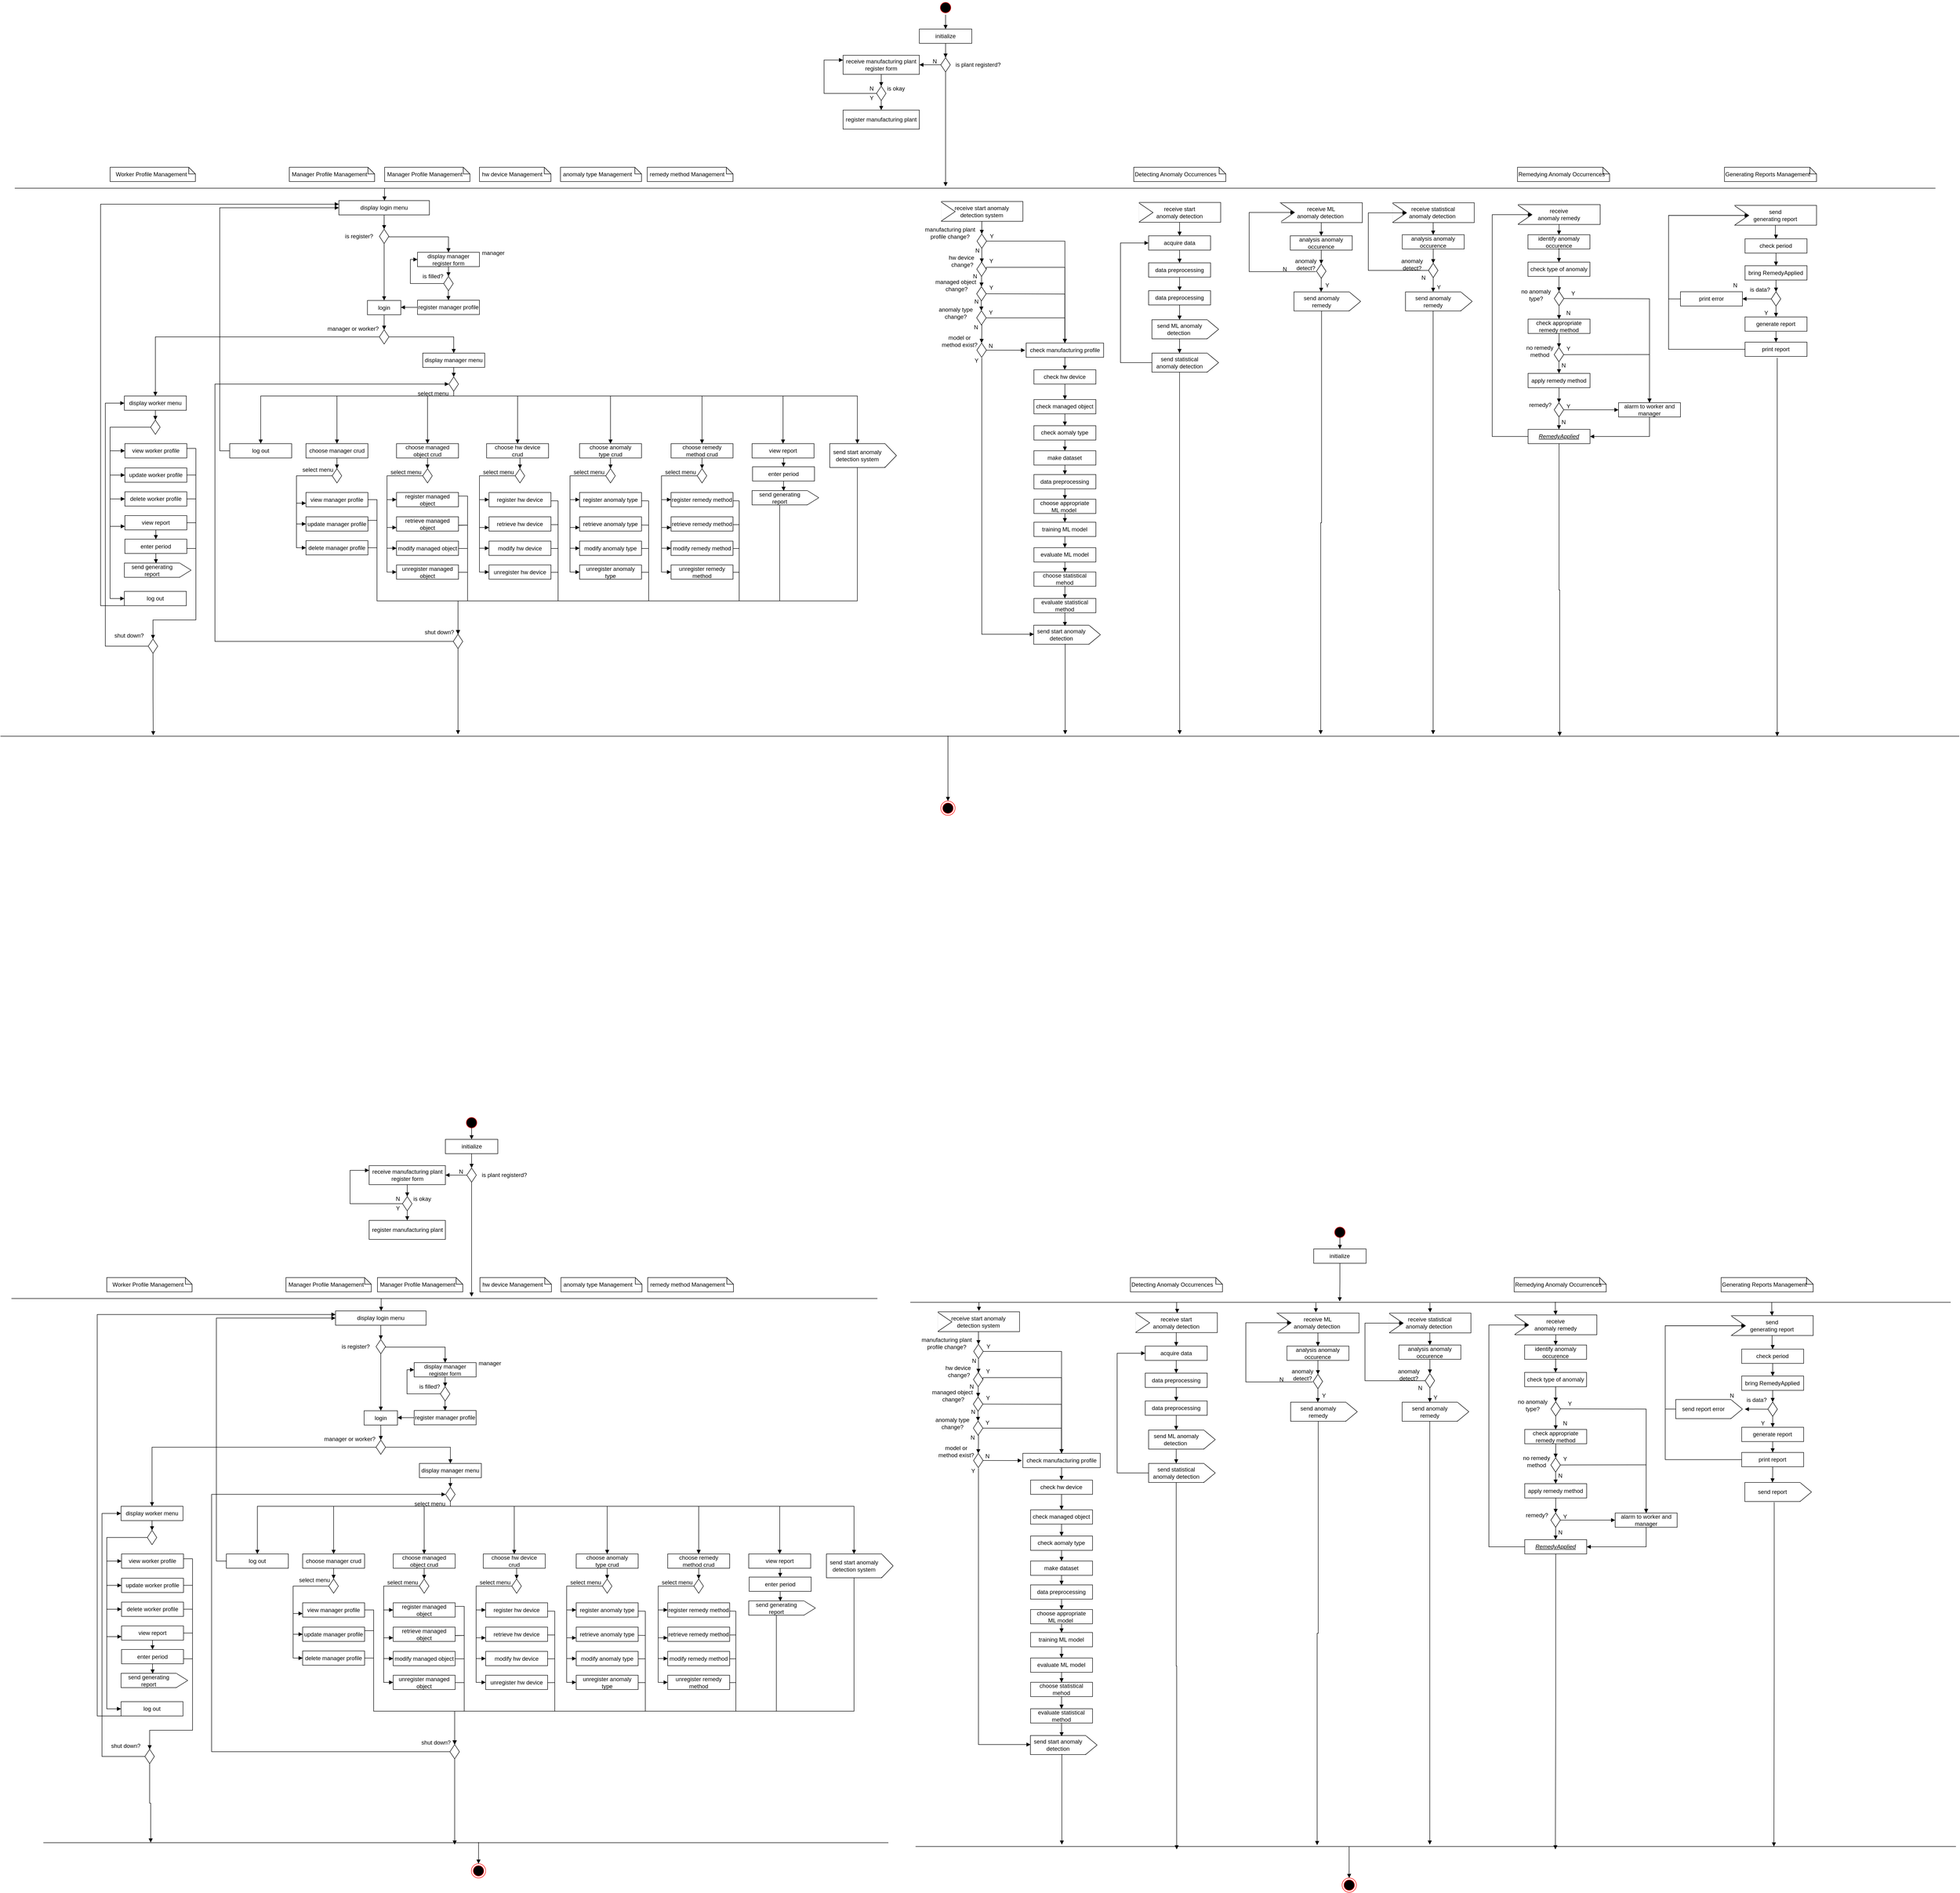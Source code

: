 <mxfile version="21.1.1" type="github">
  <diagram name="Page-1" id="0783ab3e-0a74-02c8-0abd-f7b4e66b4bec">
    <mxGraphModel dx="8195" dy="5105" grid="1" gridSize="10" guides="1" tooltips="1" connect="1" arrows="1" fold="1" page="1" pageScale="1" pageWidth="850" pageHeight="1100" background="none" math="0" shadow="0">
      <root>
        <mxCell id="0" />
        <mxCell id="1" parent="0" />
        <mxCell id="o4eWTq-BV1PpkTGMYe8c-1" value="" style="line;strokeWidth=1;fillColor=none;align=left;verticalAlign=middle;spacingTop=-1;spacingLeft=3;spacingRight=3;rotatable=0;labelPosition=right;points=[];portConstraint=eastwest;strokeColor=inherit;" parent="1" vertex="1">
          <mxGeometry x="-1930" y="-870" width="4030" height="8" as="geometry" />
        </mxCell>
        <mxCell id="o4eWTq-BV1PpkTGMYe8c-42" value="" style="line;strokeWidth=1;fillColor=none;align=left;verticalAlign=middle;spacingTop=-1;spacingLeft=3;spacingRight=3;rotatable=0;labelPosition=right;points=[];portConstraint=eastwest;strokeColor=inherit;" parent="1" vertex="1">
          <mxGeometry x="-1960" y="280" width="4110" height="8" as="geometry" />
        </mxCell>
        <mxCell id="o4eWTq-BV1PpkTGMYe8c-76" value="" style="ellipse;html=1;shape=startState;fillColor=#000000;strokeColor=#ff0000;" parent="1" vertex="1">
          <mxGeometry x="8" y="-1260" width="30" height="30" as="geometry" />
        </mxCell>
        <mxCell id="o4eWTq-BV1PpkTGMYe8c-78" value="" style="ellipse;html=1;shape=endState;fillColor=#000000;strokeColor=#ff0000;" parent="1" vertex="1">
          <mxGeometry x="13" y="420" width="30" height="30" as="geometry" />
        </mxCell>
        <mxCell id="ijbx-1r0AyTPYO9ze0CY-6" value="" style="group" vertex="1" connectable="0" parent="1">
          <mxGeometry x="-5" y="-828.15" width="206.12" height="108.15" as="geometry" />
        </mxCell>
        <mxCell id="ijbx-1r0AyTPYO9ze0CY-7" value="" style="group" vertex="1" connectable="0" parent="ijbx-1r0AyTPYO9ze0CY-6">
          <mxGeometry x="17.77" y="-10" width="188.35" height="88.15" as="geometry" />
        </mxCell>
        <mxCell id="ijbx-1r0AyTPYO9ze0CY-412" value="" style="group" vertex="1" connectable="0" parent="ijbx-1r0AyTPYO9ze0CY-7">
          <mxGeometry x="-15.039" y="-3.849" width="203.389" height="48.432" as="geometry" />
        </mxCell>
        <mxCell id="ijbx-1r0AyTPYO9ze0CY-8" value="receive start anomaly &lt;br&gt;detection system" style="rounded=0;whiteSpace=wrap;html=1;" vertex="1" parent="ijbx-1r0AyTPYO9ze0CY-412">
          <mxGeometry x="15.037" y="3.85" width="172.463" height="41.59" as="geometry" />
        </mxCell>
        <mxCell id="ijbx-1r0AyTPYO9ze0CY-14" value="" style="triangle;whiteSpace=wrap;html=1;" vertex="1" parent="ijbx-1r0AyTPYO9ze0CY-412">
          <mxGeometry x="15.4" y="4.542" width="30.079" height="40.893" as="geometry" />
        </mxCell>
        <mxCell id="ijbx-1r0AyTPYO9ze0CY-15" value="" style="line;strokeWidth=2;direction=south;html=1;perimeter=backbonePerimeter;points=[];outlineConnect=0;strokeColor=#ffffff;" vertex="1" parent="ijbx-1r0AyTPYO9ze0CY-412">
          <mxGeometry width="30.078" height="48.432" as="geometry" />
        </mxCell>
        <mxCell id="ijbx-1r0AyTPYO9ze0CY-584" value="manufacturing plant profile change?" style="text;html=1;strokeColor=none;fillColor=none;align=center;verticalAlign=middle;whiteSpace=wrap;rounded=0;" vertex="1" parent="ijbx-1r0AyTPYO9ze0CY-7">
          <mxGeometry x="-42.77" y="51.12" width="125.47" height="30" as="geometry" />
        </mxCell>
        <mxCell id="ijbx-1r0AyTPYO9ze0CY-671" value="Y" style="text;html=1;strokeColor=none;fillColor=none;align=center;verticalAlign=middle;whiteSpace=wrap;rounded=0;" vertex="1" parent="ijbx-1r0AyTPYO9ze0CY-7">
          <mxGeometry x="97.23" y="58.15" width="20" height="30" as="geometry" />
        </mxCell>
        <mxCell id="ijbx-1r0AyTPYO9ze0CY-568" value="" style="rhombus;whiteSpace=wrap;html=1;" vertex="1" parent="ijbx-1r0AyTPYO9ze0CY-6">
          <mxGeometry x="94.0" y="58.15" width="20" height="30" as="geometry" />
        </mxCell>
        <mxCell id="ijbx-1r0AyTPYO9ze0CY-576" value="" style="html=1;verticalAlign=bottom;endArrow=block;edgeStyle=elbowEdgeStyle;elbow=vertical;curved=0;rounded=0;entryX=0.5;entryY=0;entryDx=0;entryDy=0;exitX=0.5;exitY=1;exitDx=0;exitDy=0;" edge="1" parent="ijbx-1r0AyTPYO9ze0CY-6" source="ijbx-1r0AyTPYO9ze0CY-8" target="ijbx-1r0AyTPYO9ze0CY-568">
          <mxGeometry x="-0.002" width="80" relative="1" as="geometry">
            <mxPoint x="109" y="312.15" as="sourcePoint" />
            <mxPoint x="109" y="344.15" as="targetPoint" />
            <mxPoint as="offset" />
          </mxGeometry>
        </mxCell>
        <mxCell id="ijbx-1r0AyTPYO9ze0CY-676" value="N" style="text;html=1;strokeColor=none;fillColor=none;align=center;verticalAlign=middle;whiteSpace=wrap;rounded=0;" vertex="1" parent="ijbx-1r0AyTPYO9ze0CY-6">
          <mxGeometry x="85" y="78.15" width="20" height="30" as="geometry" />
        </mxCell>
        <mxCell id="ijbx-1r0AyTPYO9ze0CY-90" value="is plant registerd?" style="text;strokeColor=none;fillColor=none;align=left;verticalAlign=middle;spacingLeft=4;spacingRight=4;overflow=hidden;points=[[0,0.5],[1,0.5]];portConstraint=eastwest;rotatable=0;whiteSpace=wrap;html=1;" vertex="1" parent="1">
          <mxGeometry x="38" y="-1140" width="145" height="30" as="geometry" />
        </mxCell>
        <mxCell id="ijbx-1r0AyTPYO9ze0CY-91" value="initialize" style="html=1;whiteSpace=wrap;" vertex="1" parent="1">
          <mxGeometry x="-32" y="-1200" width="110" height="30" as="geometry" />
        </mxCell>
        <mxCell id="ijbx-1r0AyTPYO9ze0CY-104" value="" style="rhombus;whiteSpace=wrap;html=1;" vertex="1" parent="1">
          <mxGeometry x="13" y="-1140" width="20" height="30" as="geometry" />
        </mxCell>
        <mxCell id="ijbx-1r0AyTPYO9ze0CY-109" value="" style="html=1;verticalAlign=bottom;endArrow=block;edgeStyle=elbowEdgeStyle;elbow=vertical;curved=0;rounded=0;exitX=0.5;exitY=1;exitDx=0;exitDy=0;entryX=0.5;entryY=0;entryDx=0;entryDy=0;" edge="1" parent="1" source="ijbx-1r0AyTPYO9ze0CY-91" target="ijbx-1r0AyTPYO9ze0CY-104">
          <mxGeometry x="-0.002" width="80" relative="1" as="geometry">
            <mxPoint x="-155" y="-856" as="sourcePoint" />
            <mxPoint x="-62" y="-990" as="targetPoint" />
            <mxPoint as="offset" />
          </mxGeometry>
        </mxCell>
        <mxCell id="ijbx-1r0AyTPYO9ze0CY-110" value="" style="html=1;verticalAlign=bottom;endArrow=block;edgeStyle=elbowEdgeStyle;elbow=vertical;curved=0;rounded=0;exitX=0.5;exitY=1;exitDx=0;exitDy=0;entryX=0.5;entryY=0;entryDx=0;entryDy=0;" edge="1" parent="1" source="o4eWTq-BV1PpkTGMYe8c-76" target="ijbx-1r0AyTPYO9ze0CY-91">
          <mxGeometry x="-0.002" width="80" relative="1" as="geometry">
            <mxPoint x="33" y="-1160" as="sourcePoint" />
            <mxPoint x="33" y="-1130" as="targetPoint" />
            <mxPoint as="offset" />
          </mxGeometry>
        </mxCell>
        <mxCell id="ijbx-1r0AyTPYO9ze0CY-111" value="receive manufacturing plant register form" style="html=1;whiteSpace=wrap;" vertex="1" parent="1">
          <mxGeometry x="-192" y="-1145" width="160" height="40" as="geometry" />
        </mxCell>
        <mxCell id="ijbx-1r0AyTPYO9ze0CY-112" value="" style="html=1;verticalAlign=bottom;endArrow=block;edgeStyle=elbowEdgeStyle;elbow=vertical;curved=0;rounded=0;exitX=0;exitY=0.5;exitDx=0;exitDy=0;entryX=1;entryY=0.5;entryDx=0;entryDy=0;" edge="1" parent="1" source="ijbx-1r0AyTPYO9ze0CY-104" target="ijbx-1r0AyTPYO9ze0CY-111">
          <mxGeometry x="-0.002" width="80" relative="1" as="geometry">
            <mxPoint x="33" y="-1160" as="sourcePoint" />
            <mxPoint x="33" y="-1130" as="targetPoint" />
            <mxPoint as="offset" />
          </mxGeometry>
        </mxCell>
        <mxCell id="ijbx-1r0AyTPYO9ze0CY-113" value="" style="rhombus;whiteSpace=wrap;html=1;" vertex="1" parent="1">
          <mxGeometry x="-122" y="-1080" width="20" height="30" as="geometry" />
        </mxCell>
        <mxCell id="ijbx-1r0AyTPYO9ze0CY-114" value="" style="html=1;verticalAlign=bottom;endArrow=block;edgeStyle=elbowEdgeStyle;elbow=vertical;curved=0;rounded=0;exitX=0.5;exitY=1;exitDx=0;exitDy=0;entryX=0.5;entryY=0;entryDx=0;entryDy=0;" edge="1" parent="1" source="ijbx-1r0AyTPYO9ze0CY-111" target="ijbx-1r0AyTPYO9ze0CY-113">
          <mxGeometry x="-0.002" width="80" relative="1" as="geometry">
            <mxPoint x="23" y="-1115" as="sourcePoint" />
            <mxPoint x="-22" y="-1115" as="targetPoint" />
            <mxPoint as="offset" />
          </mxGeometry>
        </mxCell>
        <mxCell id="ijbx-1r0AyTPYO9ze0CY-115" value="" style="html=1;verticalAlign=bottom;endArrow=block;edgeStyle=elbowEdgeStyle;elbow=vertical;curved=0;rounded=0;exitX=0;exitY=0.5;exitDx=0;exitDy=0;entryX=0;entryY=0.25;entryDx=0;entryDy=0;" edge="1" parent="1" source="ijbx-1r0AyTPYO9ze0CY-113" target="ijbx-1r0AyTPYO9ze0CY-111">
          <mxGeometry x="-0.002" width="80" relative="1" as="geometry">
            <mxPoint x="-102" y="-1095" as="sourcePoint" />
            <mxPoint x="-102" y="-1070" as="targetPoint" />
            <mxPoint as="offset" />
            <Array as="points">
              <mxPoint x="-232" y="-1070" />
              <mxPoint x="-162" y="-1070" />
            </Array>
          </mxGeometry>
        </mxCell>
        <mxCell id="ijbx-1r0AyTPYO9ze0CY-116" value="is okay" style="text;html=1;strokeColor=none;fillColor=none;align=center;verticalAlign=middle;whiteSpace=wrap;rounded=0;" vertex="1" parent="1">
          <mxGeometry x="-111" y="-1090" width="60" height="30" as="geometry" />
        </mxCell>
        <mxCell id="ijbx-1r0AyTPYO9ze0CY-117" value="N" style="text;html=1;strokeColor=none;fillColor=none;align=center;verticalAlign=middle;whiteSpace=wrap;rounded=0;" vertex="1" parent="1">
          <mxGeometry x="-162" y="-1090" width="60" height="30" as="geometry" />
        </mxCell>
        <mxCell id="ijbx-1r0AyTPYO9ze0CY-118" value="Y" style="text;html=1;strokeColor=none;fillColor=none;align=center;verticalAlign=middle;whiteSpace=wrap;rounded=0;" vertex="1" parent="1">
          <mxGeometry x="-162" y="-1070" width="60" height="30" as="geometry" />
        </mxCell>
        <mxCell id="ijbx-1r0AyTPYO9ze0CY-119" value="register manufacturing plant" style="html=1;whiteSpace=wrap;" vertex="1" parent="1">
          <mxGeometry x="-192" y="-1030" width="160" height="40" as="geometry" />
        </mxCell>
        <mxCell id="ijbx-1r0AyTPYO9ze0CY-120" value="" style="html=1;verticalAlign=bottom;endArrow=block;edgeStyle=elbowEdgeStyle;elbow=vertical;curved=0;rounded=0;entryX=0.5;entryY=0;entryDx=0;entryDy=0;" edge="1" parent="1" target="ijbx-1r0AyTPYO9ze0CY-119">
          <mxGeometry x="-0.002" width="80" relative="1" as="geometry">
            <mxPoint x="-112" y="-1050" as="sourcePoint" />
            <mxPoint x="-102" y="-1070" as="targetPoint" />
            <mxPoint as="offset" />
          </mxGeometry>
        </mxCell>
        <mxCell id="ijbx-1r0AyTPYO9ze0CY-121" value="N" style="text;html=1;strokeColor=none;fillColor=none;align=center;verticalAlign=middle;whiteSpace=wrap;rounded=0;" vertex="1" parent="1">
          <mxGeometry x="-17" y="-1145" width="35" height="25" as="geometry" />
        </mxCell>
        <mxCell id="ijbx-1r0AyTPYO9ze0CY-123" value="" style="html=1;verticalAlign=bottom;endArrow=block;edgeStyle=elbowEdgeStyle;elbow=vertical;curved=0;rounded=0;" edge="1" parent="1">
          <mxGeometry x="-0.002" width="80" relative="1" as="geometry">
            <mxPoint x="23" y="-1110" as="sourcePoint" />
            <mxPoint x="23" y="-870" as="targetPoint" />
            <mxPoint as="offset" />
          </mxGeometry>
        </mxCell>
        <mxCell id="ijbx-1r0AyTPYO9ze0CY-162" value="display login menu" style="html=1;whiteSpace=wrap;" vertex="1" parent="1">
          <mxGeometry x="-1250" y="-840" width="190" height="30" as="geometry" />
        </mxCell>
        <mxCell id="ijbx-1r0AyTPYO9ze0CY-163" value="" style="html=1;verticalAlign=bottom;endArrow=block;edgeStyle=elbowEdgeStyle;elbow=vertical;curved=0;rounded=0;exitX=0.195;exitY=0.512;exitDx=0;exitDy=0;exitPerimeter=0;entryX=0.5;entryY=0;entryDx=0;entryDy=0;" edge="1" parent="1" target="ijbx-1r0AyTPYO9ze0CY-162">
          <mxGeometry x="-0.002" width="80" relative="1" as="geometry">
            <mxPoint x="-1154.25" y="-865.904" as="sourcePoint" />
            <mxPoint x="-196" y="-830" as="targetPoint" />
            <mxPoint as="offset" />
            <Array as="points">
              <mxPoint x="-1150" y="-840" />
              <mxPoint x="-1150" y="-850" />
            </Array>
          </mxGeometry>
        </mxCell>
        <mxCell id="ijbx-1r0AyTPYO9ze0CY-164" value="" style="html=1;verticalAlign=bottom;endArrow=block;edgeStyle=elbowEdgeStyle;elbow=vertical;curved=0;rounded=0;exitX=0.5;exitY=1;exitDx=0;exitDy=0;entryX=0.5;entryY=0;entryDx=0;entryDy=0;" edge="1" parent="1" source="ijbx-1r0AyTPYO9ze0CY-162" target="ijbx-1r0AyTPYO9ze0CY-169">
          <mxGeometry x="-0.002" width="80" relative="1" as="geometry">
            <mxPoint x="-1144" y="-856" as="sourcePoint" />
            <mxPoint x="-1155" y="-790" as="targetPoint" />
            <mxPoint as="offset" />
            <Array as="points" />
          </mxGeometry>
        </mxCell>
        <mxCell id="ijbx-1r0AyTPYO9ze0CY-165" value="login" style="html=1;whiteSpace=wrap;" vertex="1" parent="1">
          <mxGeometry x="-1190" y="-630.5" width="70" height="30" as="geometry" />
        </mxCell>
        <mxCell id="ijbx-1r0AyTPYO9ze0CY-166" value="" style="html=1;verticalAlign=bottom;endArrow=block;edgeStyle=elbowEdgeStyle;elbow=vertical;curved=0;rounded=0;entryX=0.5;entryY=0;entryDx=0;entryDy=0;exitX=0.5;exitY=1;exitDx=0;exitDy=0;" edge="1" parent="1" source="ijbx-1r0AyTPYO9ze0CY-169" target="ijbx-1r0AyTPYO9ze0CY-165">
          <mxGeometry x="-0.002" width="80" relative="1" as="geometry">
            <mxPoint x="-1155" y="-740" as="sourcePoint" />
            <mxPoint x="-1145" y="-780" as="targetPoint" />
            <mxPoint as="offset" />
            <Array as="points" />
          </mxGeometry>
        </mxCell>
        <mxCell id="ijbx-1r0AyTPYO9ze0CY-167" value="is register?" style="text;html=1;strokeColor=none;fillColor=none;align=center;verticalAlign=middle;whiteSpace=wrap;rounded=0;" vertex="1" parent="1">
          <mxGeometry x="-1240" y="-780" width="65" height="30" as="geometry" />
        </mxCell>
        <mxCell id="ijbx-1r0AyTPYO9ze0CY-168" value="" style="html=1;verticalAlign=bottom;endArrow=block;edgeStyle=elbowEdgeStyle;elbow=vertical;curved=0;rounded=0;entryX=0.5;entryY=0;entryDx=0;entryDy=0;" edge="1" parent="1" target="ijbx-1r0AyTPYO9ze0CY-174">
          <mxGeometry x="-0.002" width="80" relative="1" as="geometry">
            <mxPoint x="-1150" y="-764" as="sourcePoint" />
            <mxPoint x="-1030" y="-765" as="targetPoint" />
            <mxPoint as="offset" />
            <Array as="points">
              <mxPoint x="-1080" y="-764" />
            </Array>
          </mxGeometry>
        </mxCell>
        <mxCell id="ijbx-1r0AyTPYO9ze0CY-169" value="" style="rhombus;whiteSpace=wrap;html=1;" vertex="1" parent="1">
          <mxGeometry x="-1165" y="-780" width="20" height="30" as="geometry" />
        </mxCell>
        <mxCell id="ijbx-1r0AyTPYO9ze0CY-174" value="display manager register form" style="html=1;whiteSpace=wrap;" vertex="1" parent="1">
          <mxGeometry x="-1085" y="-731.5" width="130" height="30" as="geometry" />
        </mxCell>
        <mxCell id="ijbx-1r0AyTPYO9ze0CY-175" value="register manager profile" style="html=1;whiteSpace=wrap;" vertex="1" parent="1">
          <mxGeometry x="-1085" y="-631" width="130" height="30" as="geometry" />
        </mxCell>
        <mxCell id="ijbx-1r0AyTPYO9ze0CY-176" value="" style="rhombus;whiteSpace=wrap;html=1;" vertex="1" parent="1">
          <mxGeometry x="-1030" y="-681" width="20" height="30" as="geometry" />
        </mxCell>
        <mxCell id="ijbx-1r0AyTPYO9ze0CY-177" value="is filled?" style="text;html=1;strokeColor=none;fillColor=none;align=center;verticalAlign=middle;whiteSpace=wrap;rounded=0;" vertex="1" parent="1">
          <mxGeometry x="-1085" y="-691" width="65" height="20" as="geometry" />
        </mxCell>
        <mxCell id="ijbx-1r0AyTPYO9ze0CY-178" value="" style="html=1;verticalAlign=bottom;endArrow=block;edgeStyle=elbowEdgeStyle;elbow=vertical;curved=0;rounded=0;exitX=0.5;exitY=1;exitDx=0;exitDy=0;entryX=0.5;entryY=0;entryDx=0;entryDy=0;" edge="1" parent="1" source="ijbx-1r0AyTPYO9ze0CY-174" target="ijbx-1r0AyTPYO9ze0CY-176">
          <mxGeometry x="-0.002" width="80" relative="1" as="geometry">
            <mxPoint x="-1145" y="-971" as="sourcePoint" />
            <mxPoint x="-1021" y="-681" as="targetPoint" />
            <mxPoint as="offset" />
            <Array as="points" />
          </mxGeometry>
        </mxCell>
        <mxCell id="ijbx-1r0AyTPYO9ze0CY-179" value="" style="html=1;verticalAlign=bottom;endArrow=block;edgeStyle=elbowEdgeStyle;elbow=vertical;curved=0;rounded=0;exitX=0.487;exitY=0.949;exitDx=0;exitDy=0;entryX=0.5;entryY=0;entryDx=0;entryDy=0;exitPerimeter=0;" edge="1" parent="1" source="ijbx-1r0AyTPYO9ze0CY-176" target="ijbx-1r0AyTPYO9ze0CY-175">
          <mxGeometry x="-0.002" width="80" relative="1" as="geometry">
            <mxPoint x="-1010" y="-691" as="sourcePoint" />
            <mxPoint x="-1010" y="-671" as="targetPoint" />
            <mxPoint as="offset" />
            <Array as="points" />
          </mxGeometry>
        </mxCell>
        <mxCell id="ijbx-1r0AyTPYO9ze0CY-180" value="" style="html=1;verticalAlign=bottom;endArrow=block;edgeStyle=elbowEdgeStyle;elbow=vertical;curved=0;rounded=0;exitX=0;exitY=0.5;exitDx=0;exitDy=0;entryX=0;entryY=0.5;entryDx=0;entryDy=0;" edge="1" parent="1" source="ijbx-1r0AyTPYO9ze0CY-176" target="ijbx-1r0AyTPYO9ze0CY-174">
          <mxGeometry x="-0.002" width="80" relative="1" as="geometry">
            <mxPoint x="-1010" y="-643" as="sourcePoint" />
            <mxPoint x="-1010" y="-621" as="targetPoint" />
            <mxPoint as="offset" />
            <Array as="points">
              <mxPoint x="-1100" y="-691" />
              <mxPoint x="-1060" y="-661" />
            </Array>
          </mxGeometry>
        </mxCell>
        <mxCell id="ijbx-1r0AyTPYO9ze0CY-189" value="manager" style="text;html=1;strokeColor=none;fillColor=none;align=center;verticalAlign=middle;whiteSpace=wrap;rounded=0;" vertex="1" parent="1">
          <mxGeometry x="-946" y="-740" width="40" height="20" as="geometry" />
        </mxCell>
        <mxCell id="ijbx-1r0AyTPYO9ze0CY-192" value="" style="html=1;verticalAlign=bottom;endArrow=block;edgeStyle=elbowEdgeStyle;elbow=vertical;curved=0;rounded=0;exitX=0;exitY=0.5;exitDx=0;exitDy=0;" edge="1" parent="1" source="ijbx-1r0AyTPYO9ze0CY-175">
          <mxGeometry x="-0.002" width="80" relative="1" as="geometry">
            <mxPoint x="-1145" y="-740" as="sourcePoint" />
            <mxPoint x="-1120" y="-616" as="targetPoint" />
            <mxPoint as="offset" />
            <Array as="points" />
          </mxGeometry>
        </mxCell>
        <mxCell id="ijbx-1r0AyTPYO9ze0CY-193" value="" style="rhombus;whiteSpace=wrap;html=1;" vertex="1" parent="1">
          <mxGeometry x="-1165" y="-569" width="20" height="30" as="geometry" />
        </mxCell>
        <mxCell id="ijbx-1r0AyTPYO9ze0CY-194" value="" style="html=1;verticalAlign=bottom;endArrow=block;edgeStyle=elbowEdgeStyle;elbow=vertical;curved=0;rounded=0;entryX=0.5;entryY=0;entryDx=0;entryDy=0;" edge="1" parent="1" target="ijbx-1r0AyTPYO9ze0CY-193">
          <mxGeometry x="-0.002" width="80" relative="1" as="geometry">
            <mxPoint x="-1155" y="-600" as="sourcePoint" />
            <mxPoint x="-1145" y="-770" as="targetPoint" />
            <mxPoint as="offset" />
            <Array as="points" />
          </mxGeometry>
        </mxCell>
        <mxCell id="ijbx-1r0AyTPYO9ze0CY-196" value="manager or worker?" style="text;html=1;strokeColor=none;fillColor=none;align=center;verticalAlign=middle;whiteSpace=wrap;rounded=0;" vertex="1" parent="1">
          <mxGeometry x="-1275" y="-586" width="110" height="30" as="geometry" />
        </mxCell>
        <mxCell id="ijbx-1r0AyTPYO9ze0CY-198" value="display manager menu" style="html=1;whiteSpace=wrap;" vertex="1" parent="1">
          <mxGeometry x="-1074" y="-520" width="130" height="30" as="geometry" />
        </mxCell>
        <mxCell id="ijbx-1r0AyTPYO9ze0CY-199" value="" style="html=1;verticalAlign=bottom;endArrow=block;edgeStyle=elbowEdgeStyle;elbow=vertical;curved=0;rounded=0;exitX=0;exitY=0.5;exitDx=0;exitDy=0;entryX=0.5;entryY=0;entryDx=0;entryDy=0;" edge="1" parent="1" source="ijbx-1r0AyTPYO9ze0CY-193" target="ijbx-1r0AyTPYO9ze0CY-197">
          <mxGeometry x="-0.002" width="80" relative="1" as="geometry">
            <mxPoint x="-1145" y="-590" as="sourcePoint" />
            <mxPoint x="-1145" y="-559" as="targetPoint" />
            <mxPoint as="offset" />
            <Array as="points">
              <mxPoint x="-1210" y="-554" />
            </Array>
          </mxGeometry>
        </mxCell>
        <mxCell id="ijbx-1r0AyTPYO9ze0CY-200" value="" style="html=1;verticalAlign=bottom;endArrow=block;edgeStyle=elbowEdgeStyle;elbow=vertical;curved=0;rounded=0;exitX=1;exitY=0.5;exitDx=0;exitDy=0;entryX=0.5;entryY=0;entryDx=0;entryDy=0;" edge="1" parent="1" source="ijbx-1r0AyTPYO9ze0CY-193" target="ijbx-1r0AyTPYO9ze0CY-198">
          <mxGeometry x="-0.002" width="80" relative="1" as="geometry">
            <mxPoint x="-1145" y="-529" as="sourcePoint" />
            <mxPoint x="-1245" y="-490" as="targetPoint" />
            <mxPoint as="offset" />
            <Array as="points">
              <mxPoint x="-1100" y="-554" />
            </Array>
          </mxGeometry>
        </mxCell>
        <mxCell id="ijbx-1r0AyTPYO9ze0CY-220" value="" style="rhombus;whiteSpace=wrap;html=1;" vertex="1" parent="1">
          <mxGeometry x="-1019" y="-470" width="20" height="30" as="geometry" />
        </mxCell>
        <mxCell id="ijbx-1r0AyTPYO9ze0CY-221" value="" style="html=1;verticalAlign=bottom;endArrow=block;edgeStyle=elbowEdgeStyle;elbow=vertical;curved=0;rounded=0;entryX=0.5;entryY=0;entryDx=0;entryDy=0;" edge="1" parent="1" target="ijbx-1r0AyTPYO9ze0CY-220">
          <mxGeometry x="-0.002" width="80" relative="1" as="geometry">
            <mxPoint x="-1009" y="-490" as="sourcePoint" />
            <mxPoint x="-899" y="-579" as="targetPoint" />
            <mxPoint as="offset" />
            <Array as="points" />
          </mxGeometry>
        </mxCell>
        <mxCell id="ijbx-1r0AyTPYO9ze0CY-244" value="view report" style="html=1;whiteSpace=wrap;" vertex="1" parent="1">
          <mxGeometry x="-383" y="-330" width="130" height="30" as="geometry" />
        </mxCell>
        <mxCell id="ijbx-1r0AyTPYO9ze0CY-248" value="" style="html=1;verticalAlign=bottom;endArrow=block;edgeStyle=elbowEdgeStyle;elbow=vertical;curved=0;rounded=0;exitX=0.5;exitY=1;exitDx=0;exitDy=0;entryX=0.5;entryY=0;entryDx=0;entryDy=0;" edge="1" parent="1" source="ijbx-1r0AyTPYO9ze0CY-220" target="ijbx-1r0AyTPYO9ze0CY-239">
          <mxGeometry x="-0.002" width="80" relative="1" as="geometry">
            <mxPoint x="-1094" y="-544" as="sourcePoint" />
            <mxPoint x="-999" y="-510" as="targetPoint" />
            <mxPoint as="offset" />
            <Array as="points">
              <mxPoint x="-1189" y="-430" />
            </Array>
          </mxGeometry>
        </mxCell>
        <mxCell id="ijbx-1r0AyTPYO9ze0CY-251" value="select menu" style="text;html=1;strokeColor=none;fillColor=none;align=center;verticalAlign=middle;whiteSpace=wrap;rounded=0;" vertex="1" parent="1">
          <mxGeometry x="-1097.5" y="-440" width="90" height="10.5" as="geometry" />
        </mxCell>
        <mxCell id="ijbx-1r0AyTPYO9ze0CY-293" value="select menu" style="text;html=1;strokeColor=none;fillColor=none;align=center;verticalAlign=middle;whiteSpace=wrap;rounded=0;" vertex="1" parent="1">
          <mxGeometry x="-770" y="-280.5" width="90" height="20.5" as="geometry" />
        </mxCell>
        <mxCell id="ijbx-1r0AyTPYO9ze0CY-307" value="" style="group" vertex="1" connectable="0" parent="1">
          <mxGeometry x="-383" y="-231.5" width="140" height="30" as="geometry" />
        </mxCell>
        <mxCell id="ijbx-1r0AyTPYO9ze0CY-308" value="send generating report" style="rounded=0;whiteSpace=wrap;html=1;" vertex="1" parent="ijbx-1r0AyTPYO9ze0CY-307">
          <mxGeometry width="115.862" height="30" as="geometry" />
        </mxCell>
        <mxCell id="ijbx-1r0AyTPYO9ze0CY-309" value="" style="endArrow=none;html=1;rounded=0;entryX=1;entryY=0;entryDx=0;entryDy=0;" edge="1" parent="ijbx-1r0AyTPYO9ze0CY-307" target="ijbx-1r0AyTPYO9ze0CY-308">
          <mxGeometry width="50" height="50" relative="1" as="geometry">
            <mxPoint x="140" y="15" as="sourcePoint" />
            <mxPoint x="62.759" y="-10" as="targetPoint" />
          </mxGeometry>
        </mxCell>
        <mxCell id="ijbx-1r0AyTPYO9ze0CY-310" value="" style="endArrow=none;html=1;rounded=0;entryX=1;entryY=1;entryDx=0;entryDy=0;" edge="1" parent="ijbx-1r0AyTPYO9ze0CY-307" target="ijbx-1r0AyTPYO9ze0CY-308">
          <mxGeometry width="50" height="50" relative="1" as="geometry">
            <mxPoint x="140" y="15" as="sourcePoint" />
            <mxPoint x="123.586" y="5" as="targetPoint" />
          </mxGeometry>
        </mxCell>
        <mxCell id="ijbx-1r0AyTPYO9ze0CY-311" value="" style="endArrow=none;html=1;rounded=0;entryX=1;entryY=0;entryDx=0;entryDy=0;strokeColor=#ffffff;exitX=1;exitY=0.935;exitDx=0;exitDy=0;exitPerimeter=0;strokeWidth=2;" edge="1" parent="ijbx-1r0AyTPYO9ze0CY-307">
          <mxGeometry width="50" height="50" relative="1" as="geometry">
            <mxPoint x="115.862" y="29.05" as="sourcePoint" />
            <mxPoint x="115.862" y="0.5" as="targetPoint" />
          </mxGeometry>
        </mxCell>
        <mxCell id="ijbx-1r0AyTPYO9ze0CY-312" value="enter period" style="html=1;whiteSpace=wrap;" vertex="1" parent="1">
          <mxGeometry x="-382" y="-281.5" width="130" height="30" as="geometry" />
        </mxCell>
        <mxCell id="ijbx-1r0AyTPYO9ze0CY-313" value="" style="html=1;verticalAlign=bottom;endArrow=block;edgeStyle=elbowEdgeStyle;elbow=vertical;curved=0;rounded=0;entryX=0.5;entryY=0;entryDx=0;entryDy=0;exitX=0.5;exitY=1;exitDx=0;exitDy=0;" edge="1" parent="1" target="ijbx-1r0AyTPYO9ze0CY-312">
          <mxGeometry x="-0.002" width="80" relative="1" as="geometry">
            <mxPoint x="-317" y="-300.5" as="sourcePoint" />
            <mxPoint x="-307" y="-520.5" as="targetPoint" />
            <mxPoint as="offset" />
            <Array as="points" />
          </mxGeometry>
        </mxCell>
        <mxCell id="ijbx-1r0AyTPYO9ze0CY-314" value="" style="html=1;verticalAlign=bottom;endArrow=block;edgeStyle=elbowEdgeStyle;elbow=vertical;curved=0;rounded=0;entryX=0.573;entryY=0.02;entryDx=0;entryDy=0;exitX=0.5;exitY=1;exitDx=0;exitDy=0;entryPerimeter=0;" edge="1" parent="1" source="ijbx-1r0AyTPYO9ze0CY-312" target="ijbx-1r0AyTPYO9ze0CY-308">
          <mxGeometry x="-0.002" width="80" relative="1" as="geometry">
            <mxPoint x="-307" y="-290.5" as="sourcePoint" />
            <mxPoint x="-307" y="-271.5" as="targetPoint" />
            <mxPoint as="offset" />
            <Array as="points">
              <mxPoint x="-322" y="-241.5" />
            </Array>
          </mxGeometry>
        </mxCell>
        <mxCell id="ijbx-1r0AyTPYO9ze0CY-316" value="" style="group" vertex="1" connectable="0" parent="1">
          <mxGeometry x="-578" y="-330" width="155" height="284.5" as="geometry" />
        </mxCell>
        <mxCell id="ijbx-1r0AyTPYO9ze0CY-242" value="choose remedy &lt;br&gt;method crud" style="html=1;whiteSpace=wrap;" vertex="1" parent="ijbx-1r0AyTPYO9ze0CY-316">
          <mxGeometry x="25" width="130" height="30" as="geometry" />
        </mxCell>
        <mxCell id="ijbx-1r0AyTPYO9ze0CY-296" value="retrieve remedy method" style="html=1;whiteSpace=wrap;" vertex="1" parent="ijbx-1r0AyTPYO9ze0CY-316">
          <mxGeometry x="25" y="153.5" width="130" height="30" as="geometry" />
        </mxCell>
        <mxCell id="ijbx-1r0AyTPYO9ze0CY-297" value="modify remedy method" style="html=1;whiteSpace=wrap;" vertex="1" parent="ijbx-1r0AyTPYO9ze0CY-316">
          <mxGeometry x="25" y="204.5" width="130" height="30" as="geometry" />
        </mxCell>
        <mxCell id="ijbx-1r0AyTPYO9ze0CY-298" value="unregister remedy method" style="html=1;whiteSpace=wrap;" vertex="1" parent="ijbx-1r0AyTPYO9ze0CY-316">
          <mxGeometry x="25" y="254.5" width="130" height="30" as="geometry" />
        </mxCell>
        <mxCell id="ijbx-1r0AyTPYO9ze0CY-299" value="" style="rhombus;whiteSpace=wrap;html=1;" vertex="1" parent="ijbx-1r0AyTPYO9ze0CY-316">
          <mxGeometry x="80" y="52.5" width="20" height="30" as="geometry" />
        </mxCell>
        <mxCell id="ijbx-1r0AyTPYO9ze0CY-300" value="" style="html=1;verticalAlign=bottom;endArrow=block;edgeStyle=elbowEdgeStyle;elbow=vertical;curved=0;rounded=0;entryX=0.5;entryY=0;entryDx=0;entryDy=0;exitX=0.5;exitY=1;exitDx=0;exitDy=0;" edge="1" parent="ijbx-1r0AyTPYO9ze0CY-316" target="ijbx-1r0AyTPYO9ze0CY-299">
          <mxGeometry x="-0.002" width="80" relative="1" as="geometry">
            <mxPoint x="90" y="30" as="sourcePoint" />
            <mxPoint x="465" y="-48" as="targetPoint" />
            <mxPoint as="offset" />
            <Array as="points" />
          </mxGeometry>
        </mxCell>
        <mxCell id="ijbx-1r0AyTPYO9ze0CY-301" value="" style="html=1;verticalAlign=bottom;endArrow=block;edgeStyle=elbowEdgeStyle;elbow=vertical;curved=0;rounded=0;entryX=0;entryY=0.75;entryDx=0;entryDy=0;exitX=0;exitY=0.5;exitDx=0;exitDy=0;" edge="1" parent="ijbx-1r0AyTPYO9ze0CY-316" source="ijbx-1r0AyTPYO9ze0CY-299" target="ijbx-1r0AyTPYO9ze0CY-296">
          <mxGeometry x="-0.002" width="80" relative="1" as="geometry">
            <mxPoint x="100" y="40" as="sourcePoint" />
            <mxPoint x="100" y="63" as="targetPoint" />
            <mxPoint as="offset" />
            <Array as="points">
              <mxPoint x="5" y="92" />
              <mxPoint x="55" y="68" />
            </Array>
          </mxGeometry>
        </mxCell>
        <mxCell id="ijbx-1r0AyTPYO9ze0CY-302" value="" style="html=1;verticalAlign=bottom;endArrow=block;edgeStyle=elbowEdgeStyle;elbow=vertical;curved=0;rounded=0;entryX=0;entryY=0.5;entryDx=0;entryDy=0;exitX=0;exitY=0.5;exitDx=0;exitDy=0;" edge="1" parent="ijbx-1r0AyTPYO9ze0CY-316" source="ijbx-1r0AyTPYO9ze0CY-299" target="ijbx-1r0AyTPYO9ze0CY-297">
          <mxGeometry x="-0.002" width="80" relative="1" as="geometry">
            <mxPoint x="90" y="78" as="sourcePoint" />
            <mxPoint x="35" y="135" as="targetPoint" />
            <mxPoint as="offset" />
            <Array as="points">
              <mxPoint x="5" y="120" />
              <mxPoint x="65" y="78" />
            </Array>
          </mxGeometry>
        </mxCell>
        <mxCell id="ijbx-1r0AyTPYO9ze0CY-303" value="" style="html=1;verticalAlign=bottom;endArrow=block;edgeStyle=elbowEdgeStyle;elbow=vertical;curved=0;rounded=0;entryX=0;entryY=0.5;entryDx=0;entryDy=0;exitX=0;exitY=0.5;exitDx=0;exitDy=0;" edge="1" parent="ijbx-1r0AyTPYO9ze0CY-316" source="ijbx-1r0AyTPYO9ze0CY-299" target="ijbx-1r0AyTPYO9ze0CY-298">
          <mxGeometry x="-0.002" width="80" relative="1" as="geometry">
            <mxPoint x="90" y="78" as="sourcePoint" />
            <mxPoint x="35" y="179" as="targetPoint" />
            <mxPoint as="offset" />
            <Array as="points">
              <mxPoint x="5" y="150" />
              <mxPoint x="55" y="68" />
              <mxPoint x="75" y="88" />
            </Array>
          </mxGeometry>
        </mxCell>
        <mxCell id="ijbx-1r0AyTPYO9ze0CY-304" value="select menu" style="text;html=1;strokeColor=none;fillColor=none;align=center;verticalAlign=middle;whiteSpace=wrap;rounded=0;" vertex="1" parent="ijbx-1r0AyTPYO9ze0CY-316">
          <mxGeometry y="49.5" width="90" height="20.5" as="geometry" />
        </mxCell>
        <mxCell id="ijbx-1r0AyTPYO9ze0CY-305" value="register remedy method" style="html=1;whiteSpace=wrap;" vertex="1" parent="ijbx-1r0AyTPYO9ze0CY-316">
          <mxGeometry x="25" y="102.5" width="130" height="30" as="geometry" />
        </mxCell>
        <mxCell id="ijbx-1r0AyTPYO9ze0CY-306" value="" style="html=1;verticalAlign=bottom;endArrow=block;edgeStyle=elbowEdgeStyle;elbow=vertical;curved=0;rounded=0;entryX=0;entryY=0.5;entryDx=0;entryDy=0;exitX=0;exitY=0.5;exitDx=0;exitDy=0;" edge="1" parent="ijbx-1r0AyTPYO9ze0CY-316" source="ijbx-1r0AyTPYO9ze0CY-299" target="ijbx-1r0AyTPYO9ze0CY-305">
          <mxGeometry x="-0.002" width="80" relative="1" as="geometry">
            <mxPoint x="90" y="78" as="sourcePoint" />
            <mxPoint x="35" y="186" as="targetPoint" />
            <mxPoint as="offset" />
            <Array as="points">
              <mxPoint x="5" y="90" />
              <mxPoint x="50" y="68" />
              <mxPoint x="65" y="78" />
            </Array>
          </mxGeometry>
        </mxCell>
        <mxCell id="ijbx-1r0AyTPYO9ze0CY-317" value="" style="group" vertex="1" connectable="0" parent="1">
          <mxGeometry x="-765" y="-330" width="150" height="284.5" as="geometry" />
        </mxCell>
        <mxCell id="ijbx-1r0AyTPYO9ze0CY-241" value="choose anomaly &lt;br&gt;type crud" style="html=1;whiteSpace=wrap;" vertex="1" parent="ijbx-1r0AyTPYO9ze0CY-317">
          <mxGeometry x="20" width="130" height="30" as="geometry" />
        </mxCell>
        <mxCell id="ijbx-1r0AyTPYO9ze0CY-285" value="retrieve anomaly type" style="html=1;whiteSpace=wrap;" vertex="1" parent="ijbx-1r0AyTPYO9ze0CY-317">
          <mxGeometry x="20" y="153.5" width="130" height="30" as="geometry" />
        </mxCell>
        <mxCell id="ijbx-1r0AyTPYO9ze0CY-286" value="modify anomaly type" style="html=1;whiteSpace=wrap;" vertex="1" parent="ijbx-1r0AyTPYO9ze0CY-317">
          <mxGeometry x="20" y="204.5" width="130" height="30" as="geometry" />
        </mxCell>
        <mxCell id="ijbx-1r0AyTPYO9ze0CY-287" value="unregister anomaly type" style="html=1;whiteSpace=wrap;" vertex="1" parent="ijbx-1r0AyTPYO9ze0CY-317">
          <mxGeometry x="20" y="254.5" width="130" height="30" as="geometry" />
        </mxCell>
        <mxCell id="ijbx-1r0AyTPYO9ze0CY-288" value="" style="rhombus;whiteSpace=wrap;html=1;" vertex="1" parent="ijbx-1r0AyTPYO9ze0CY-317">
          <mxGeometry x="75" y="52.5" width="20" height="30" as="geometry" />
        </mxCell>
        <mxCell id="ijbx-1r0AyTPYO9ze0CY-289" value="" style="html=1;verticalAlign=bottom;endArrow=block;edgeStyle=elbowEdgeStyle;elbow=vertical;curved=0;rounded=0;entryX=0.5;entryY=0;entryDx=0;entryDy=0;exitX=0.5;exitY=1;exitDx=0;exitDy=0;" edge="1" parent="ijbx-1r0AyTPYO9ze0CY-317" target="ijbx-1r0AyTPYO9ze0CY-288">
          <mxGeometry x="-0.002" width="80" relative="1" as="geometry">
            <mxPoint x="85" y="30" as="sourcePoint" />
            <mxPoint x="460" y="-48" as="targetPoint" />
            <mxPoint as="offset" />
            <Array as="points" />
          </mxGeometry>
        </mxCell>
        <mxCell id="ijbx-1r0AyTPYO9ze0CY-290" value="" style="html=1;verticalAlign=bottom;endArrow=block;edgeStyle=elbowEdgeStyle;elbow=vertical;curved=0;rounded=0;entryX=0;entryY=0.75;entryDx=0;entryDy=0;exitX=0;exitY=0.5;exitDx=0;exitDy=0;" edge="1" parent="ijbx-1r0AyTPYO9ze0CY-317" source="ijbx-1r0AyTPYO9ze0CY-288" target="ijbx-1r0AyTPYO9ze0CY-285">
          <mxGeometry x="-0.002" width="80" relative="1" as="geometry">
            <mxPoint x="95" y="40" as="sourcePoint" />
            <mxPoint x="95" y="63" as="targetPoint" />
            <mxPoint as="offset" />
            <Array as="points">
              <mxPoint y="92" />
              <mxPoint x="50" y="68" />
            </Array>
          </mxGeometry>
        </mxCell>
        <mxCell id="ijbx-1r0AyTPYO9ze0CY-291" value="" style="html=1;verticalAlign=bottom;endArrow=block;edgeStyle=elbowEdgeStyle;elbow=vertical;curved=0;rounded=0;entryX=0;entryY=0.5;entryDx=0;entryDy=0;exitX=0;exitY=0.5;exitDx=0;exitDy=0;" edge="1" parent="ijbx-1r0AyTPYO9ze0CY-317" source="ijbx-1r0AyTPYO9ze0CY-288" target="ijbx-1r0AyTPYO9ze0CY-286">
          <mxGeometry x="-0.002" width="80" relative="1" as="geometry">
            <mxPoint x="85" y="78" as="sourcePoint" />
            <mxPoint x="30" y="135" as="targetPoint" />
            <mxPoint as="offset" />
            <Array as="points">
              <mxPoint y="120" />
              <mxPoint x="60" y="78" />
            </Array>
          </mxGeometry>
        </mxCell>
        <mxCell id="ijbx-1r0AyTPYO9ze0CY-292" value="" style="html=1;verticalAlign=bottom;endArrow=block;edgeStyle=elbowEdgeStyle;elbow=vertical;curved=0;rounded=0;entryX=0;entryY=0.5;entryDx=0;entryDy=0;exitX=0;exitY=0.5;exitDx=0;exitDy=0;" edge="1" parent="ijbx-1r0AyTPYO9ze0CY-317" source="ijbx-1r0AyTPYO9ze0CY-288" target="ijbx-1r0AyTPYO9ze0CY-287">
          <mxGeometry x="-0.002" width="80" relative="1" as="geometry">
            <mxPoint x="85" y="78" as="sourcePoint" />
            <mxPoint x="30" y="179" as="targetPoint" />
            <mxPoint as="offset" />
            <Array as="points">
              <mxPoint y="150" />
              <mxPoint x="50" y="68" />
              <mxPoint x="70" y="88" />
            </Array>
          </mxGeometry>
        </mxCell>
        <mxCell id="ijbx-1r0AyTPYO9ze0CY-294" value="register anomaly type" style="html=1;whiteSpace=wrap;" vertex="1" parent="ijbx-1r0AyTPYO9ze0CY-317">
          <mxGeometry x="20" y="102.5" width="130" height="30" as="geometry" />
        </mxCell>
        <mxCell id="ijbx-1r0AyTPYO9ze0CY-295" value="" style="html=1;verticalAlign=bottom;endArrow=block;edgeStyle=elbowEdgeStyle;elbow=vertical;curved=0;rounded=0;entryX=0;entryY=0.5;entryDx=0;entryDy=0;exitX=0;exitY=0.5;exitDx=0;exitDy=0;" edge="1" parent="ijbx-1r0AyTPYO9ze0CY-317" source="ijbx-1r0AyTPYO9ze0CY-288" target="ijbx-1r0AyTPYO9ze0CY-294">
          <mxGeometry x="-0.002" width="80" relative="1" as="geometry">
            <mxPoint x="85" y="78" as="sourcePoint" />
            <mxPoint x="30" y="186" as="targetPoint" />
            <mxPoint as="offset" />
            <Array as="points">
              <mxPoint y="90" />
              <mxPoint x="45" y="68" />
              <mxPoint x="60" y="78" />
            </Array>
          </mxGeometry>
        </mxCell>
        <mxCell id="ijbx-1r0AyTPYO9ze0CY-318" value="" style="group" vertex="1" connectable="0" parent="1">
          <mxGeometry x="-960" y="-330" width="155" height="284.5" as="geometry" />
        </mxCell>
        <mxCell id="ijbx-1r0AyTPYO9ze0CY-243" value="choose hw device &lt;br&gt;crud" style="html=1;whiteSpace=wrap;" vertex="1" parent="ijbx-1r0AyTPYO9ze0CY-318">
          <mxGeometry x="20" width="130" height="30" as="geometry" />
        </mxCell>
        <mxCell id="ijbx-1r0AyTPYO9ze0CY-274" value="retrieve hw device" style="html=1;whiteSpace=wrap;" vertex="1" parent="ijbx-1r0AyTPYO9ze0CY-318">
          <mxGeometry x="25" y="153.5" width="130" height="30" as="geometry" />
        </mxCell>
        <mxCell id="ijbx-1r0AyTPYO9ze0CY-275" value="modify hw device" style="html=1;whiteSpace=wrap;" vertex="1" parent="ijbx-1r0AyTPYO9ze0CY-318">
          <mxGeometry x="25" y="204.5" width="130" height="30" as="geometry" />
        </mxCell>
        <mxCell id="ijbx-1r0AyTPYO9ze0CY-276" value="unregister hw device" style="html=1;whiteSpace=wrap;" vertex="1" parent="ijbx-1r0AyTPYO9ze0CY-318">
          <mxGeometry x="25" y="254.5" width="130" height="30" as="geometry" />
        </mxCell>
        <mxCell id="ijbx-1r0AyTPYO9ze0CY-277" value="" style="rhombus;whiteSpace=wrap;html=1;" vertex="1" parent="ijbx-1r0AyTPYO9ze0CY-318">
          <mxGeometry x="80" y="52.5" width="20" height="30" as="geometry" />
        </mxCell>
        <mxCell id="ijbx-1r0AyTPYO9ze0CY-278" value="" style="html=1;verticalAlign=bottom;endArrow=block;edgeStyle=elbowEdgeStyle;elbow=vertical;curved=0;rounded=0;entryX=0.5;entryY=0;entryDx=0;entryDy=0;exitX=0.5;exitY=1;exitDx=0;exitDy=0;" edge="1" parent="ijbx-1r0AyTPYO9ze0CY-318" target="ijbx-1r0AyTPYO9ze0CY-277">
          <mxGeometry x="-0.002" width="80" relative="1" as="geometry">
            <mxPoint x="90" y="30" as="sourcePoint" />
            <mxPoint x="465" y="-48" as="targetPoint" />
            <mxPoint as="offset" />
            <Array as="points" />
          </mxGeometry>
        </mxCell>
        <mxCell id="ijbx-1r0AyTPYO9ze0CY-279" value="" style="html=1;verticalAlign=bottom;endArrow=block;edgeStyle=elbowEdgeStyle;elbow=vertical;curved=0;rounded=0;entryX=0;entryY=0.75;entryDx=0;entryDy=0;exitX=0;exitY=0.5;exitDx=0;exitDy=0;" edge="1" parent="ijbx-1r0AyTPYO9ze0CY-318" source="ijbx-1r0AyTPYO9ze0CY-277" target="ijbx-1r0AyTPYO9ze0CY-274">
          <mxGeometry x="-0.002" width="80" relative="1" as="geometry">
            <mxPoint x="100" y="40" as="sourcePoint" />
            <mxPoint x="100" y="63" as="targetPoint" />
            <mxPoint as="offset" />
            <Array as="points">
              <mxPoint x="5" y="92" />
              <mxPoint x="55" y="68" />
            </Array>
          </mxGeometry>
        </mxCell>
        <mxCell id="ijbx-1r0AyTPYO9ze0CY-280" value="" style="html=1;verticalAlign=bottom;endArrow=block;edgeStyle=elbowEdgeStyle;elbow=vertical;curved=0;rounded=0;entryX=0;entryY=0.5;entryDx=0;entryDy=0;exitX=0;exitY=0.5;exitDx=0;exitDy=0;" edge="1" parent="ijbx-1r0AyTPYO9ze0CY-318" source="ijbx-1r0AyTPYO9ze0CY-277" target="ijbx-1r0AyTPYO9ze0CY-275">
          <mxGeometry x="-0.002" width="80" relative="1" as="geometry">
            <mxPoint x="90" y="78" as="sourcePoint" />
            <mxPoint x="35" y="135" as="targetPoint" />
            <mxPoint as="offset" />
            <Array as="points">
              <mxPoint x="5" y="120" />
              <mxPoint x="65" y="78" />
            </Array>
          </mxGeometry>
        </mxCell>
        <mxCell id="ijbx-1r0AyTPYO9ze0CY-281" value="" style="html=1;verticalAlign=bottom;endArrow=block;edgeStyle=elbowEdgeStyle;elbow=vertical;curved=0;rounded=0;entryX=0;entryY=0.5;entryDx=0;entryDy=0;exitX=0;exitY=0.5;exitDx=0;exitDy=0;" edge="1" parent="ijbx-1r0AyTPYO9ze0CY-318" source="ijbx-1r0AyTPYO9ze0CY-277" target="ijbx-1r0AyTPYO9ze0CY-276">
          <mxGeometry x="-0.002" width="80" relative="1" as="geometry">
            <mxPoint x="90" y="78" as="sourcePoint" />
            <mxPoint x="35" y="179" as="targetPoint" />
            <mxPoint as="offset" />
            <Array as="points">
              <mxPoint x="5" y="150" />
              <mxPoint x="55" y="68" />
              <mxPoint x="75" y="88" />
            </Array>
          </mxGeometry>
        </mxCell>
        <mxCell id="ijbx-1r0AyTPYO9ze0CY-282" value="select menu" style="text;html=1;strokeColor=none;fillColor=none;align=center;verticalAlign=middle;whiteSpace=wrap;rounded=0;" vertex="1" parent="ijbx-1r0AyTPYO9ze0CY-318">
          <mxGeometry y="49.5" width="90" height="20.5" as="geometry" />
        </mxCell>
        <mxCell id="ijbx-1r0AyTPYO9ze0CY-283" value="register hw device" style="html=1;whiteSpace=wrap;" vertex="1" parent="ijbx-1r0AyTPYO9ze0CY-318">
          <mxGeometry x="25" y="102.5" width="130" height="30" as="geometry" />
        </mxCell>
        <mxCell id="ijbx-1r0AyTPYO9ze0CY-284" value="" style="html=1;verticalAlign=bottom;endArrow=block;edgeStyle=elbowEdgeStyle;elbow=vertical;curved=0;rounded=0;entryX=0;entryY=0.5;entryDx=0;entryDy=0;exitX=0;exitY=0.5;exitDx=0;exitDy=0;" edge="1" parent="ijbx-1r0AyTPYO9ze0CY-318" source="ijbx-1r0AyTPYO9ze0CY-277" target="ijbx-1r0AyTPYO9ze0CY-283">
          <mxGeometry x="-0.002" width="80" relative="1" as="geometry">
            <mxPoint x="90" y="78" as="sourcePoint" />
            <mxPoint x="35" y="186" as="targetPoint" />
            <mxPoint as="offset" />
            <Array as="points">
              <mxPoint x="5" y="90" />
              <mxPoint x="50" y="68" />
              <mxPoint x="65" y="78" />
            </Array>
          </mxGeometry>
        </mxCell>
        <mxCell id="ijbx-1r0AyTPYO9ze0CY-319" value="" style="group" vertex="1" connectable="0" parent="1">
          <mxGeometry x="-1154" y="-330" width="155" height="284.5" as="geometry" />
        </mxCell>
        <mxCell id="ijbx-1r0AyTPYO9ze0CY-240" value="choose managed &lt;br&gt;object crud" style="html=1;whiteSpace=wrap;" vertex="1" parent="ijbx-1r0AyTPYO9ze0CY-319">
          <mxGeometry x="25" width="130" height="30" as="geometry" />
        </mxCell>
        <mxCell id="ijbx-1r0AyTPYO9ze0CY-253" value="retrieve managed object" style="html=1;whiteSpace=wrap;" vertex="1" parent="ijbx-1r0AyTPYO9ze0CY-319">
          <mxGeometry x="25" y="153.5" width="130" height="30" as="geometry" />
        </mxCell>
        <mxCell id="ijbx-1r0AyTPYO9ze0CY-254" value="modify managed object" style="html=1;whiteSpace=wrap;" vertex="1" parent="ijbx-1r0AyTPYO9ze0CY-319">
          <mxGeometry x="25" y="204.5" width="130" height="30" as="geometry" />
        </mxCell>
        <mxCell id="ijbx-1r0AyTPYO9ze0CY-255" value="unregister managed object" style="html=1;whiteSpace=wrap;" vertex="1" parent="ijbx-1r0AyTPYO9ze0CY-319">
          <mxGeometry x="25" y="254.5" width="130" height="30" as="geometry" />
        </mxCell>
        <mxCell id="ijbx-1r0AyTPYO9ze0CY-256" value="" style="rhombus;whiteSpace=wrap;html=1;" vertex="1" parent="ijbx-1r0AyTPYO9ze0CY-319">
          <mxGeometry x="80" y="52.5" width="20" height="30" as="geometry" />
        </mxCell>
        <mxCell id="ijbx-1r0AyTPYO9ze0CY-257" value="" style="html=1;verticalAlign=bottom;endArrow=block;edgeStyle=elbowEdgeStyle;elbow=vertical;curved=0;rounded=0;entryX=0.5;entryY=0;entryDx=0;entryDy=0;exitX=0.5;exitY=1;exitDx=0;exitDy=0;" edge="1" parent="ijbx-1r0AyTPYO9ze0CY-319" target="ijbx-1r0AyTPYO9ze0CY-256">
          <mxGeometry x="-0.002" width="80" relative="1" as="geometry">
            <mxPoint x="90" y="30" as="sourcePoint" />
            <mxPoint x="465" y="-48" as="targetPoint" />
            <mxPoint as="offset" />
            <Array as="points" />
          </mxGeometry>
        </mxCell>
        <mxCell id="ijbx-1r0AyTPYO9ze0CY-258" value="" style="html=1;verticalAlign=bottom;endArrow=block;edgeStyle=elbowEdgeStyle;elbow=vertical;curved=0;rounded=0;entryX=0;entryY=0.75;entryDx=0;entryDy=0;exitX=0;exitY=0.5;exitDx=0;exitDy=0;" edge="1" parent="ijbx-1r0AyTPYO9ze0CY-319" source="ijbx-1r0AyTPYO9ze0CY-256" target="ijbx-1r0AyTPYO9ze0CY-253">
          <mxGeometry x="-0.002" width="80" relative="1" as="geometry">
            <mxPoint x="100" y="40" as="sourcePoint" />
            <mxPoint x="100" y="63" as="targetPoint" />
            <mxPoint as="offset" />
            <Array as="points">
              <mxPoint x="5" y="92" />
              <mxPoint x="55" y="68" />
            </Array>
          </mxGeometry>
        </mxCell>
        <mxCell id="ijbx-1r0AyTPYO9ze0CY-259" value="" style="html=1;verticalAlign=bottom;endArrow=block;edgeStyle=elbowEdgeStyle;elbow=vertical;curved=0;rounded=0;entryX=0;entryY=0.5;entryDx=0;entryDy=0;exitX=0;exitY=0.5;exitDx=0;exitDy=0;" edge="1" parent="ijbx-1r0AyTPYO9ze0CY-319" source="ijbx-1r0AyTPYO9ze0CY-256" target="ijbx-1r0AyTPYO9ze0CY-254">
          <mxGeometry x="-0.002" width="80" relative="1" as="geometry">
            <mxPoint x="90" y="78" as="sourcePoint" />
            <mxPoint x="35" y="135" as="targetPoint" />
            <mxPoint as="offset" />
            <Array as="points">
              <mxPoint x="5" y="120" />
              <mxPoint x="65" y="78" />
            </Array>
          </mxGeometry>
        </mxCell>
        <mxCell id="ijbx-1r0AyTPYO9ze0CY-260" value="" style="html=1;verticalAlign=bottom;endArrow=block;edgeStyle=elbowEdgeStyle;elbow=vertical;curved=0;rounded=0;entryX=0;entryY=0.5;entryDx=0;entryDy=0;exitX=0;exitY=0.5;exitDx=0;exitDy=0;" edge="1" parent="ijbx-1r0AyTPYO9ze0CY-319" source="ijbx-1r0AyTPYO9ze0CY-256" target="ijbx-1r0AyTPYO9ze0CY-255">
          <mxGeometry x="-0.002" width="80" relative="1" as="geometry">
            <mxPoint x="90" y="78" as="sourcePoint" />
            <mxPoint x="35" y="179" as="targetPoint" />
            <mxPoint as="offset" />
            <Array as="points">
              <mxPoint x="5" y="150" />
              <mxPoint x="55" y="68" />
              <mxPoint x="75" y="88" />
            </Array>
          </mxGeometry>
        </mxCell>
        <mxCell id="ijbx-1r0AyTPYO9ze0CY-261" value="select menu" style="text;html=1;strokeColor=none;fillColor=none;align=center;verticalAlign=middle;whiteSpace=wrap;rounded=0;" vertex="1" parent="ijbx-1r0AyTPYO9ze0CY-319">
          <mxGeometry y="49.5" width="90" height="20.5" as="geometry" />
        </mxCell>
        <mxCell id="ijbx-1r0AyTPYO9ze0CY-271" value="register managed object" style="html=1;whiteSpace=wrap;" vertex="1" parent="ijbx-1r0AyTPYO9ze0CY-319">
          <mxGeometry x="25" y="102.5" width="130" height="30" as="geometry" />
        </mxCell>
        <mxCell id="ijbx-1r0AyTPYO9ze0CY-273" value="" style="html=1;verticalAlign=bottom;endArrow=block;edgeStyle=elbowEdgeStyle;elbow=vertical;curved=0;rounded=0;entryX=0;entryY=0.5;entryDx=0;entryDy=0;exitX=0;exitY=0.5;exitDx=0;exitDy=0;" edge="1" parent="ijbx-1r0AyTPYO9ze0CY-319" source="ijbx-1r0AyTPYO9ze0CY-256" target="ijbx-1r0AyTPYO9ze0CY-271">
          <mxGeometry x="-0.002" width="80" relative="1" as="geometry">
            <mxPoint x="90" y="78" as="sourcePoint" />
            <mxPoint x="35" y="186" as="targetPoint" />
            <mxPoint as="offset" />
            <Array as="points">
              <mxPoint x="5" y="90" />
              <mxPoint x="50" y="68" />
              <mxPoint x="65" y="78" />
            </Array>
          </mxGeometry>
        </mxCell>
        <mxCell id="ijbx-1r0AyTPYO9ze0CY-360" value="" style="endArrow=none;html=1;rounded=0;exitX=1;exitY=0.25;exitDx=0;exitDy=0;entryX=0.997;entryY=0.59;entryDx=0;entryDy=0;entryPerimeter=0;" edge="1" parent="ijbx-1r0AyTPYO9ze0CY-319" source="ijbx-1r0AyTPYO9ze0CY-271" target="ijbx-1r0AyTPYO9ze0CY-253">
          <mxGeometry width="50" height="50" relative="1" as="geometry">
            <mxPoint x="154" y="170" as="sourcePoint" />
            <mxPoint x="204" y="120" as="targetPoint" />
            <Array as="points">
              <mxPoint x="174" y="110" />
              <mxPoint x="174" y="171" />
            </Array>
          </mxGeometry>
        </mxCell>
        <mxCell id="ijbx-1r0AyTPYO9ze0CY-320" value="" style="group" vertex="1" connectable="0" parent="1">
          <mxGeometry x="-1339" y="-330" width="150" height="233.5" as="geometry" />
        </mxCell>
        <mxCell id="ijbx-1r0AyTPYO9ze0CY-222" value="view manager profile" style="html=1;whiteSpace=wrap;" vertex="1" parent="ijbx-1r0AyTPYO9ze0CY-320">
          <mxGeometry x="20" y="102.5" width="130" height="30" as="geometry" />
        </mxCell>
        <mxCell id="ijbx-1r0AyTPYO9ze0CY-223" value="update manager profile" style="html=1;whiteSpace=wrap;" vertex="1" parent="ijbx-1r0AyTPYO9ze0CY-320">
          <mxGeometry x="20" y="153.5" width="130" height="30" as="geometry" />
        </mxCell>
        <mxCell id="ijbx-1r0AyTPYO9ze0CY-224" value="delete manager profile" style="html=1;whiteSpace=wrap;" vertex="1" parent="ijbx-1r0AyTPYO9ze0CY-320">
          <mxGeometry x="20" y="203.5" width="130" height="30" as="geometry" />
        </mxCell>
        <mxCell id="ijbx-1r0AyTPYO9ze0CY-239" value="choose manager crud" style="html=1;whiteSpace=wrap;" vertex="1" parent="ijbx-1r0AyTPYO9ze0CY-320">
          <mxGeometry x="20" width="130" height="30" as="geometry" />
        </mxCell>
        <mxCell id="ijbx-1r0AyTPYO9ze0CY-245" value="" style="rhombus;whiteSpace=wrap;html=1;" vertex="1" parent="ijbx-1r0AyTPYO9ze0CY-320">
          <mxGeometry x="75" y="52.5" width="20" height="30" as="geometry" />
        </mxCell>
        <mxCell id="ijbx-1r0AyTPYO9ze0CY-246" value="" style="html=1;verticalAlign=bottom;endArrow=block;edgeStyle=elbowEdgeStyle;elbow=vertical;curved=0;rounded=0;entryX=0.5;entryY=0;entryDx=0;entryDy=0;exitX=0.5;exitY=1;exitDx=0;exitDy=0;" edge="1" parent="ijbx-1r0AyTPYO9ze0CY-320" source="ijbx-1r0AyTPYO9ze0CY-239" target="ijbx-1r0AyTPYO9ze0CY-245">
          <mxGeometry x="-0.002" width="80" relative="1" as="geometry">
            <mxPoint x="460" y="-68" as="sourcePoint" />
            <mxPoint x="460" y="-48" as="targetPoint" />
            <mxPoint as="offset" />
            <Array as="points" />
          </mxGeometry>
        </mxCell>
        <mxCell id="ijbx-1r0AyTPYO9ze0CY-247" value="" style="html=1;verticalAlign=bottom;endArrow=block;edgeStyle=elbowEdgeStyle;elbow=vertical;curved=0;rounded=0;entryX=0;entryY=0.75;entryDx=0;entryDy=0;exitX=0;exitY=0.5;exitDx=0;exitDy=0;" edge="1" parent="ijbx-1r0AyTPYO9ze0CY-320" source="ijbx-1r0AyTPYO9ze0CY-245" target="ijbx-1r0AyTPYO9ze0CY-222">
          <mxGeometry x="-0.002" width="80" relative="1" as="geometry">
            <mxPoint x="95" y="40" as="sourcePoint" />
            <mxPoint x="95" y="63" as="targetPoint" />
            <mxPoint as="offset" />
            <Array as="points">
              <mxPoint y="92" />
              <mxPoint x="50" y="68" />
            </Array>
          </mxGeometry>
        </mxCell>
        <mxCell id="ijbx-1r0AyTPYO9ze0CY-249" value="" style="html=1;verticalAlign=bottom;endArrow=block;edgeStyle=elbowEdgeStyle;elbow=vertical;curved=0;rounded=0;entryX=0;entryY=0.5;entryDx=0;entryDy=0;exitX=0;exitY=0.5;exitDx=0;exitDy=0;" edge="1" parent="ijbx-1r0AyTPYO9ze0CY-320" source="ijbx-1r0AyTPYO9ze0CY-245" target="ijbx-1r0AyTPYO9ze0CY-223">
          <mxGeometry x="-0.002" width="80" relative="1" as="geometry">
            <mxPoint x="85" y="78" as="sourcePoint" />
            <mxPoint x="30" y="135" as="targetPoint" />
            <mxPoint as="offset" />
            <Array as="points">
              <mxPoint y="120" />
              <mxPoint x="60" y="78" />
            </Array>
          </mxGeometry>
        </mxCell>
        <mxCell id="ijbx-1r0AyTPYO9ze0CY-250" value="" style="html=1;verticalAlign=bottom;endArrow=block;edgeStyle=elbowEdgeStyle;elbow=vertical;curved=0;rounded=0;entryX=0;entryY=0.5;entryDx=0;entryDy=0;exitX=0;exitY=0.5;exitDx=0;exitDy=0;" edge="1" parent="ijbx-1r0AyTPYO9ze0CY-320" source="ijbx-1r0AyTPYO9ze0CY-245" target="ijbx-1r0AyTPYO9ze0CY-224">
          <mxGeometry x="-0.002" width="80" relative="1" as="geometry">
            <mxPoint x="85" y="78" as="sourcePoint" />
            <mxPoint x="30" y="179" as="targetPoint" />
            <mxPoint as="offset" />
            <Array as="points">
              <mxPoint y="150" />
              <mxPoint x="50" y="68" />
              <mxPoint x="70" y="88" />
            </Array>
          </mxGeometry>
        </mxCell>
        <mxCell id="ijbx-1r0AyTPYO9ze0CY-252" value="select menu" style="text;html=1;strokeColor=none;fillColor=none;align=center;verticalAlign=middle;whiteSpace=wrap;rounded=0;" vertex="1" parent="ijbx-1r0AyTPYO9ze0CY-320">
          <mxGeometry y="40" width="90" height="30" as="geometry" />
        </mxCell>
        <mxCell id="ijbx-1r0AyTPYO9ze0CY-355" value="" style="html=1;verticalAlign=bottom;endArrow=none;edgeStyle=elbowEdgeStyle;elbow=vertical;curved=0;rounded=0;entryX=1;entryY=0.25;entryDx=0;entryDy=0;exitX=1;exitY=0.5;exitDx=0;exitDy=0;endFill=0;" edge="1" parent="ijbx-1r0AyTPYO9ze0CY-320" source="ijbx-1r0AyTPYO9ze0CY-222" target="ijbx-1r0AyTPYO9ze0CY-223">
          <mxGeometry x="-0.002" width="80" relative="1" as="geometry">
            <mxPoint x="160" y="128" as="sourcePoint" />
            <mxPoint x="349" y="410" as="targetPoint" />
            <mxPoint as="offset" />
            <Array as="points">
              <mxPoint x="169" y="140" />
              <mxPoint x="70" y="88" />
              <mxPoint x="90" y="108" />
            </Array>
          </mxGeometry>
        </mxCell>
        <mxCell id="ijbx-1r0AyTPYO9ze0CY-356" value="" style="html=1;verticalAlign=bottom;endArrow=none;edgeStyle=elbowEdgeStyle;elbow=vertical;curved=0;rounded=0;endFill=0;entryX=1;entryY=0.5;entryDx=0;entryDy=0;exitX=1;exitY=0.25;exitDx=0;exitDy=0;" edge="1" parent="ijbx-1r0AyTPYO9ze0CY-320" source="ijbx-1r0AyTPYO9ze0CY-223" target="ijbx-1r0AyTPYO9ze0CY-224">
          <mxGeometry x="-0.002" width="80" relative="1" as="geometry">
            <mxPoint x="169" y="170" as="sourcePoint" />
            <mxPoint x="189" y="220" as="targetPoint" />
            <mxPoint as="offset" />
            <Array as="points">
              <mxPoint x="169" y="190" />
              <mxPoint x="80" y="98" />
              <mxPoint x="100" y="118" />
            </Array>
          </mxGeometry>
        </mxCell>
        <mxCell id="ijbx-1r0AyTPYO9ze0CY-321" value="" style="group" vertex="1" connectable="0" parent="1">
          <mxGeometry x="-1730" y="-510" width="200" height="380" as="geometry" />
        </mxCell>
        <mxCell id="ijbx-1r0AyTPYO9ze0CY-197" value="display worker menu" style="html=1;whiteSpace=wrap;" vertex="1" parent="ijbx-1r0AyTPYO9ze0CY-321">
          <mxGeometry x="30" y="80" width="130" height="30" as="geometry" />
        </mxCell>
        <mxCell id="ijbx-1r0AyTPYO9ze0CY-201" value="" style="rhombus;whiteSpace=wrap;html=1;" vertex="1" parent="ijbx-1r0AyTPYO9ze0CY-321">
          <mxGeometry x="85" y="130.5" width="20" height="30" as="geometry" />
        </mxCell>
        <mxCell id="ijbx-1r0AyTPYO9ze0CY-202" value="" style="html=1;verticalAlign=bottom;endArrow=block;edgeStyle=elbowEdgeStyle;elbow=vertical;curved=0;rounded=0;entryX=0.5;entryY=0;entryDx=0;entryDy=0;" edge="1" parent="ijbx-1r0AyTPYO9ze0CY-321" target="ijbx-1r0AyTPYO9ze0CY-201">
          <mxGeometry x="-0.002" width="80" relative="1" as="geometry">
            <mxPoint x="95" y="110.5" as="sourcePoint" />
            <mxPoint x="205" y="21.5" as="targetPoint" />
            <mxPoint as="offset" />
            <Array as="points" />
          </mxGeometry>
        </mxCell>
        <mxCell id="ijbx-1r0AyTPYO9ze0CY-367" style="edgeStyle=orthogonalEdgeStyle;rounded=0;orthogonalLoop=1;jettySize=auto;html=1;exitX=1;exitY=0.338;exitDx=0;exitDy=0;endArrow=none;endFill=0;exitPerimeter=0;" edge="1" parent="ijbx-1r0AyTPYO9ze0CY-321" source="ijbx-1r0AyTPYO9ze0CY-203">
          <mxGeometry relative="1" as="geometry">
            <mxPoint x="180" y="190" as="targetPoint" />
            <Array as="points">
              <mxPoint x="180" y="190" />
            </Array>
          </mxGeometry>
        </mxCell>
        <mxCell id="ijbx-1r0AyTPYO9ze0CY-203" value="view worker profile" style="html=1;whiteSpace=wrap;" vertex="1" parent="ijbx-1r0AyTPYO9ze0CY-321">
          <mxGeometry x="31" y="180" width="130" height="30" as="geometry" />
        </mxCell>
        <mxCell id="ijbx-1r0AyTPYO9ze0CY-204" value="update worker profile" style="html=1;whiteSpace=wrap;" vertex="1" parent="ijbx-1r0AyTPYO9ze0CY-321">
          <mxGeometry x="31" y="231" width="130" height="30" as="geometry" />
        </mxCell>
        <mxCell id="ijbx-1r0AyTPYO9ze0CY-205" value="delete worker profile" style="html=1;whiteSpace=wrap;" vertex="1" parent="ijbx-1r0AyTPYO9ze0CY-321">
          <mxGeometry x="31" y="281" width="130" height="30" as="geometry" />
        </mxCell>
        <mxCell id="ijbx-1r0AyTPYO9ze0CY-206" value="view report" style="html=1;whiteSpace=wrap;" vertex="1" parent="ijbx-1r0AyTPYO9ze0CY-321">
          <mxGeometry x="31" y="331" width="130" height="30" as="geometry" />
        </mxCell>
        <mxCell id="ijbx-1r0AyTPYO9ze0CY-207" value="" style="html=1;verticalAlign=bottom;endArrow=block;edgeStyle=elbowEdgeStyle;elbow=vertical;curved=0;rounded=0;entryX=0;entryY=0.5;entryDx=0;entryDy=0;exitX=0;exitY=0.5;exitDx=0;exitDy=0;" edge="1" parent="ijbx-1r0AyTPYO9ze0CY-321" source="ijbx-1r0AyTPYO9ze0CY-201" target="ijbx-1r0AyTPYO9ze0CY-203">
          <mxGeometry x="-0.002" width="80" relative="1" as="geometry">
            <mxPoint x="95" y="80.5" as="sourcePoint" />
            <mxPoint x="105" y="60.5" as="targetPoint" />
            <mxPoint as="offset" />
            <Array as="points">
              <mxPoint y="80.5" />
              <mxPoint x="50" y="65.5" />
            </Array>
          </mxGeometry>
        </mxCell>
        <mxCell id="ijbx-1r0AyTPYO9ze0CY-208" value="" style="html=1;verticalAlign=bottom;endArrow=block;edgeStyle=elbowEdgeStyle;elbow=vertical;curved=0;rounded=0;entryX=0;entryY=0.5;entryDx=0;entryDy=0;exitX=0;exitY=0.5;exitDx=0;exitDy=0;" edge="1" parent="ijbx-1r0AyTPYO9ze0CY-321" source="ijbx-1r0AyTPYO9ze0CY-201" target="ijbx-1r0AyTPYO9ze0CY-204">
          <mxGeometry x="-0.002" width="80" relative="1" as="geometry">
            <mxPoint x="95" y="75.5" as="sourcePoint" />
            <mxPoint x="40" y="124.5" as="targetPoint" />
            <mxPoint as="offset" />
            <Array as="points">
              <mxPoint y="120.5" />
              <mxPoint x="60" y="75.5" />
            </Array>
          </mxGeometry>
        </mxCell>
        <mxCell id="ijbx-1r0AyTPYO9ze0CY-209" value="" style="html=1;verticalAlign=bottom;endArrow=block;edgeStyle=elbowEdgeStyle;elbow=vertical;curved=0;rounded=0;entryX=0;entryY=0.5;entryDx=0;entryDy=0;exitX=0;exitY=0.5;exitDx=0;exitDy=0;" edge="1" parent="ijbx-1r0AyTPYO9ze0CY-321" source="ijbx-1r0AyTPYO9ze0CY-201" target="ijbx-1r0AyTPYO9ze0CY-205">
          <mxGeometry x="-0.002" width="80" relative="1" as="geometry">
            <mxPoint x="95" y="75.5" as="sourcePoint" />
            <mxPoint x="40" y="175.5" as="targetPoint" />
            <mxPoint as="offset" />
            <Array as="points">
              <mxPoint y="140.5" />
              <mxPoint x="70" y="85.5" />
            </Array>
          </mxGeometry>
        </mxCell>
        <mxCell id="ijbx-1r0AyTPYO9ze0CY-210" value="" style="html=1;verticalAlign=bottom;endArrow=block;edgeStyle=elbowEdgeStyle;elbow=vertical;curved=0;rounded=0;entryX=0;entryY=0.75;entryDx=0;entryDy=0;exitX=0;exitY=0.5;exitDx=0;exitDy=0;" edge="1" parent="ijbx-1r0AyTPYO9ze0CY-321" source="ijbx-1r0AyTPYO9ze0CY-201" target="ijbx-1r0AyTPYO9ze0CY-206">
          <mxGeometry x="-0.002" width="80" relative="1" as="geometry">
            <mxPoint x="95" y="75.5" as="sourcePoint" />
            <mxPoint x="40" y="225.5" as="targetPoint" />
            <mxPoint as="offset" />
            <Array as="points">
              <mxPoint y="65.5" />
              <mxPoint x="80" y="95.5" />
            </Array>
          </mxGeometry>
        </mxCell>
        <mxCell id="ijbx-1r0AyTPYO9ze0CY-231" value="" style="group" vertex="1" connectable="0" parent="ijbx-1r0AyTPYO9ze0CY-321">
          <mxGeometry x="30" y="430.5" width="140" height="30" as="geometry" />
        </mxCell>
        <mxCell id="ijbx-1r0AyTPYO9ze0CY-232" value="send generating report" style="rounded=0;whiteSpace=wrap;html=1;" vertex="1" parent="ijbx-1r0AyTPYO9ze0CY-231">
          <mxGeometry width="115.862" height="30" as="geometry" />
        </mxCell>
        <mxCell id="ijbx-1r0AyTPYO9ze0CY-233" value="" style="endArrow=none;html=1;rounded=0;entryX=1;entryY=0;entryDx=0;entryDy=0;" edge="1" parent="ijbx-1r0AyTPYO9ze0CY-231" target="ijbx-1r0AyTPYO9ze0CY-232">
          <mxGeometry width="50" height="50" relative="1" as="geometry">
            <mxPoint x="140" y="15" as="sourcePoint" />
            <mxPoint x="62.759" y="-10" as="targetPoint" />
          </mxGeometry>
        </mxCell>
        <mxCell id="ijbx-1r0AyTPYO9ze0CY-234" value="" style="endArrow=none;html=1;rounded=0;entryX=1;entryY=1;entryDx=0;entryDy=0;" edge="1" parent="ijbx-1r0AyTPYO9ze0CY-231" target="ijbx-1r0AyTPYO9ze0CY-232">
          <mxGeometry width="50" height="50" relative="1" as="geometry">
            <mxPoint x="140" y="15" as="sourcePoint" />
            <mxPoint x="123.586" y="5" as="targetPoint" />
          </mxGeometry>
        </mxCell>
        <mxCell id="ijbx-1r0AyTPYO9ze0CY-235" value="" style="endArrow=none;html=1;rounded=0;entryX=1;entryY=0;entryDx=0;entryDy=0;strokeColor=#ffffff;exitX=1;exitY=0.935;exitDx=0;exitDy=0;exitPerimeter=0;strokeWidth=2;" edge="1" parent="ijbx-1r0AyTPYO9ze0CY-231">
          <mxGeometry width="50" height="50" relative="1" as="geometry">
            <mxPoint x="115.862" y="29.05" as="sourcePoint" />
            <mxPoint x="115.862" y="0.5" as="targetPoint" />
          </mxGeometry>
        </mxCell>
        <mxCell id="ijbx-1r0AyTPYO9ze0CY-236" value="enter period" style="html=1;whiteSpace=wrap;" vertex="1" parent="ijbx-1r0AyTPYO9ze0CY-321">
          <mxGeometry x="31" y="380.5" width="130" height="30" as="geometry" />
        </mxCell>
        <mxCell id="ijbx-1r0AyTPYO9ze0CY-237" value="" style="html=1;verticalAlign=bottom;endArrow=block;edgeStyle=elbowEdgeStyle;elbow=vertical;curved=0;rounded=0;entryX=0.5;entryY=0;entryDx=0;entryDy=0;exitX=0.5;exitY=1;exitDx=0;exitDy=0;" edge="1" parent="ijbx-1r0AyTPYO9ze0CY-321" source="ijbx-1r0AyTPYO9ze0CY-206" target="ijbx-1r0AyTPYO9ze0CY-236">
          <mxGeometry x="-0.002" width="80" relative="1" as="geometry">
            <mxPoint x="181" y="180.5" as="sourcePoint" />
            <mxPoint x="106" y="141.5" as="targetPoint" />
            <mxPoint as="offset" />
            <Array as="points" />
          </mxGeometry>
        </mxCell>
        <mxCell id="ijbx-1r0AyTPYO9ze0CY-238" value="" style="html=1;verticalAlign=bottom;endArrow=block;edgeStyle=elbowEdgeStyle;elbow=vertical;curved=0;rounded=0;entryX=0.573;entryY=0.02;entryDx=0;entryDy=0;exitX=0.5;exitY=1;exitDx=0;exitDy=0;entryPerimeter=0;" edge="1" parent="ijbx-1r0AyTPYO9ze0CY-321" source="ijbx-1r0AyTPYO9ze0CY-236" target="ijbx-1r0AyTPYO9ze0CY-232">
          <mxGeometry x="-0.002" width="80" relative="1" as="geometry">
            <mxPoint x="106" y="371.5" as="sourcePoint" />
            <mxPoint x="106" y="390.5" as="targetPoint" />
            <mxPoint as="offset" />
            <Array as="points">
              <mxPoint x="91" y="420.5" />
            </Array>
          </mxGeometry>
        </mxCell>
        <mxCell id="ijbx-1r0AyTPYO9ze0CY-369" style="edgeStyle=orthogonalEdgeStyle;rounded=0;orthogonalLoop=1;jettySize=auto;html=1;exitX=1;exitY=0.338;exitDx=0;exitDy=0;endArrow=none;endFill=0;exitPerimeter=0;" edge="1" parent="ijbx-1r0AyTPYO9ze0CY-321">
          <mxGeometry relative="1" as="geometry">
            <mxPoint x="180" y="245.92" as="targetPoint" />
            <mxPoint x="161" y="245.92" as="sourcePoint" />
            <Array as="points">
              <mxPoint x="170" y="245.92" />
              <mxPoint x="170" y="245.92" />
            </Array>
          </mxGeometry>
        </mxCell>
        <mxCell id="ijbx-1r0AyTPYO9ze0CY-370" style="edgeStyle=orthogonalEdgeStyle;rounded=0;orthogonalLoop=1;jettySize=auto;html=1;exitX=1;exitY=0.338;exitDx=0;exitDy=0;endArrow=none;endFill=0;exitPerimeter=0;" edge="1" parent="ijbx-1r0AyTPYO9ze0CY-321">
          <mxGeometry relative="1" as="geometry">
            <mxPoint x="180" y="295.94" as="targetPoint" />
            <mxPoint x="161" y="295.94" as="sourcePoint" />
            <Array as="points">
              <mxPoint x="170" y="295.94" />
              <mxPoint x="170" y="295.94" />
            </Array>
          </mxGeometry>
        </mxCell>
        <mxCell id="ijbx-1r0AyTPYO9ze0CY-371" style="edgeStyle=orthogonalEdgeStyle;rounded=0;orthogonalLoop=1;jettySize=auto;html=1;exitX=1;exitY=0.338;exitDx=0;exitDy=0;endArrow=none;endFill=0;exitPerimeter=0;" edge="1" parent="ijbx-1r0AyTPYO9ze0CY-321">
          <mxGeometry relative="1" as="geometry">
            <mxPoint x="180" y="345.96" as="targetPoint" />
            <mxPoint x="161" y="345.96" as="sourcePoint" />
            <Array as="points">
              <mxPoint x="170" y="345.96" />
              <mxPoint x="170" y="345.96" />
            </Array>
          </mxGeometry>
        </mxCell>
        <mxCell id="ijbx-1r0AyTPYO9ze0CY-327" value="log out" style="html=1;whiteSpace=wrap;" vertex="1" parent="1">
          <mxGeometry x="-1700" y="-20" width="130" height="30" as="geometry" />
        </mxCell>
        <mxCell id="ijbx-1r0AyTPYO9ze0CY-330" value="" style="html=1;verticalAlign=bottom;endArrow=block;edgeStyle=elbowEdgeStyle;elbow=vertical;curved=0;rounded=0;entryX=0;entryY=0.5;entryDx=0;entryDy=0;exitX=0;exitY=0.5;exitDx=0;exitDy=0;" edge="1" parent="1" source="ijbx-1r0AyTPYO9ze0CY-201" target="ijbx-1r0AyTPYO9ze0CY-327">
          <mxGeometry x="-0.002" width="80" relative="1" as="geometry">
            <mxPoint x="-1635" y="-354" as="sourcePoint" />
            <mxPoint x="-1689" y="-146" as="targetPoint" />
            <mxPoint as="offset" />
            <Array as="points">
              <mxPoint x="-1730" y="-190" />
              <mxPoint x="-1640" y="-404.5" />
            </Array>
          </mxGeometry>
        </mxCell>
        <mxCell id="ijbx-1r0AyTPYO9ze0CY-333" value="log out" style="html=1;whiteSpace=wrap;" vertex="1" parent="1">
          <mxGeometry x="-1479" y="-330" width="130" height="30" as="geometry" />
        </mxCell>
        <mxCell id="ijbx-1r0AyTPYO9ze0CY-334" value="" style="html=1;verticalAlign=bottom;endArrow=block;edgeStyle=elbowEdgeStyle;elbow=vertical;curved=0;rounded=0;exitX=0.5;exitY=1;exitDx=0;exitDy=0;entryX=0.5;entryY=0;entryDx=0;entryDy=0;" edge="1" parent="1" source="ijbx-1r0AyTPYO9ze0CY-220" target="ijbx-1r0AyTPYO9ze0CY-333">
          <mxGeometry x="-0.002" width="80" relative="1" as="geometry">
            <mxPoint x="-999" y="-430" as="sourcePoint" />
            <mxPoint x="-1244" y="-320" as="targetPoint" />
            <mxPoint as="offset" />
            <Array as="points">
              <mxPoint x="-1209" y="-430" />
            </Array>
          </mxGeometry>
        </mxCell>
        <mxCell id="ijbx-1r0AyTPYO9ze0CY-336" value="" style="html=1;verticalAlign=bottom;endArrow=block;edgeStyle=elbowEdgeStyle;elbow=vertical;curved=0;rounded=0;entryX=0.5;entryY=0;entryDx=0;entryDy=0;" edge="1" parent="1" target="ijbx-1r0AyTPYO9ze0CY-240">
          <mxGeometry x="-0.002" width="80" relative="1" as="geometry">
            <mxPoint x="-1009" y="-440" as="sourcePoint" />
            <mxPoint x="-1244" y="-320" as="targetPoint" />
            <mxPoint as="offset" />
            <Array as="points">
              <mxPoint x="-1039" y="-430" />
            </Array>
          </mxGeometry>
        </mxCell>
        <mxCell id="ijbx-1r0AyTPYO9ze0CY-337" value="" style="html=1;verticalAlign=bottom;endArrow=block;edgeStyle=elbowEdgeStyle;elbow=vertical;curved=0;rounded=0;entryX=0.5;entryY=0;entryDx=0;entryDy=0;exitX=0.5;exitY=1;exitDx=0;exitDy=0;" edge="1" parent="1" source="ijbx-1r0AyTPYO9ze0CY-220" target="ijbx-1r0AyTPYO9ze0CY-243">
          <mxGeometry x="-0.002" width="80" relative="1" as="geometry">
            <mxPoint x="-999" y="-430" as="sourcePoint" />
            <mxPoint x="-1054" y="-320" as="targetPoint" />
            <mxPoint as="offset" />
            <Array as="points">
              <mxPoint x="-949" y="-430" />
            </Array>
          </mxGeometry>
        </mxCell>
        <mxCell id="ijbx-1r0AyTPYO9ze0CY-338" value="" style="html=1;verticalAlign=bottom;endArrow=block;edgeStyle=elbowEdgeStyle;elbow=vertical;curved=0;rounded=0;entryX=0.5;entryY=0;entryDx=0;entryDy=0;exitX=0.5;exitY=1;exitDx=0;exitDy=0;" edge="1" parent="1" source="ijbx-1r0AyTPYO9ze0CY-220" target="ijbx-1r0AyTPYO9ze0CY-241">
          <mxGeometry x="-0.002" width="80" relative="1" as="geometry">
            <mxPoint x="-999" y="-430" as="sourcePoint" />
            <mxPoint x="-889" y="-320" as="targetPoint" />
            <mxPoint as="offset" />
            <Array as="points">
              <mxPoint x="-869" y="-430" />
            </Array>
          </mxGeometry>
        </mxCell>
        <mxCell id="ijbx-1r0AyTPYO9ze0CY-339" value="" style="html=1;verticalAlign=bottom;endArrow=block;edgeStyle=elbowEdgeStyle;elbow=vertical;curved=0;rounded=0;" edge="1" parent="1" target="ijbx-1r0AyTPYO9ze0CY-242">
          <mxGeometry x="-0.002" width="80" relative="1" as="geometry">
            <mxPoint x="-1009" y="-440" as="sourcePoint" />
            <mxPoint x="-719" y="-320" as="targetPoint" />
            <mxPoint as="offset" />
            <Array as="points">
              <mxPoint x="-769" y="-430" />
              <mxPoint x="-779" y="-440" />
            </Array>
          </mxGeometry>
        </mxCell>
        <mxCell id="ijbx-1r0AyTPYO9ze0CY-340" value="" style="html=1;verticalAlign=bottom;endArrow=block;edgeStyle=elbowEdgeStyle;elbow=vertical;curved=0;rounded=0;" edge="1" parent="1" target="ijbx-1r0AyTPYO9ze0CY-244">
          <mxGeometry x="-0.002" width="80" relative="1" as="geometry">
            <mxPoint x="-1009" y="-440" as="sourcePoint" />
            <mxPoint x="-549" y="-320" as="targetPoint" />
            <mxPoint as="offset" />
            <Array as="points">
              <mxPoint x="-769" y="-430" />
            </Array>
          </mxGeometry>
        </mxCell>
        <mxCell id="ijbx-1r0AyTPYO9ze0CY-343" value="" style="rhombus;whiteSpace=wrap;html=1;" vertex="1" parent="1">
          <mxGeometry x="-1010" y="70" width="20" height="30" as="geometry" />
        </mxCell>
        <mxCell id="ijbx-1r0AyTPYO9ze0CY-344" value="" style="html=1;verticalAlign=bottom;endArrow=block;edgeStyle=elbowEdgeStyle;elbow=vertical;curved=0;rounded=0;entryX=0.5;entryY=0;entryDx=0;entryDy=0;" edge="1" parent="1" target="ijbx-1r0AyTPYO9ze0CY-343">
          <mxGeometry x="-0.002" width="80" relative="1" as="geometry">
            <mxPoint x="-1170" y="-120" as="sourcePoint" />
            <mxPoint x="-1309" y="-101" as="targetPoint" />
            <mxPoint as="offset" />
            <Array as="points">
              <mxPoint x="-1100" />
              <mxPoint x="-1279" y="-252" />
              <mxPoint x="-1259" y="-232" />
            </Array>
          </mxGeometry>
        </mxCell>
        <mxCell id="ijbx-1r0AyTPYO9ze0CY-345" value="" style="html=1;verticalAlign=bottom;endArrow=block;edgeStyle=elbowEdgeStyle;elbow=vertical;curved=0;rounded=0;" edge="1" parent="1">
          <mxGeometry x="-0.002" width="80" relative="1" as="geometry">
            <mxPoint x="-980" y="-210" as="sourcePoint" />
            <mxPoint x="-1000" y="70" as="targetPoint" />
            <mxPoint as="offset" />
            <Array as="points">
              <mxPoint x="-990" />
              <mxPoint x="-1269" y="-242" />
              <mxPoint x="-1249" y="-222" />
            </Array>
          </mxGeometry>
        </mxCell>
        <mxCell id="ijbx-1r0AyTPYO9ze0CY-346" value="" style="html=1;verticalAlign=bottom;endArrow=block;edgeStyle=elbowEdgeStyle;elbow=vertical;curved=0;rounded=0;" edge="1" parent="1">
          <mxGeometry x="-0.002" width="80" relative="1" as="geometry">
            <mxPoint x="-790" y="-210" as="sourcePoint" />
            <mxPoint x="-1000" y="70" as="targetPoint" />
            <mxPoint as="offset" />
            <Array as="points">
              <mxPoint x="-920" />
              <mxPoint x="-910" />
              <mxPoint x="-1269" y="-242" />
              <mxPoint x="-1249" y="-222" />
            </Array>
          </mxGeometry>
        </mxCell>
        <mxCell id="ijbx-1r0AyTPYO9ze0CY-347" value="" style="html=1;verticalAlign=bottom;endArrow=block;edgeStyle=elbowEdgeStyle;elbow=vertical;curved=0;rounded=0;" edge="1" parent="1">
          <mxGeometry x="-0.002" width="80" relative="1" as="geometry">
            <mxPoint x="-600" y="-210" as="sourcePoint" />
            <mxPoint x="-1000" y="70" as="targetPoint" />
            <mxPoint as="offset" />
            <Array as="points">
              <mxPoint x="-800" />
              <mxPoint x="-1259" y="-232" />
              <mxPoint x="-1239" y="-212" />
            </Array>
          </mxGeometry>
        </mxCell>
        <mxCell id="ijbx-1r0AyTPYO9ze0CY-348" value="" style="html=1;verticalAlign=bottom;endArrow=block;edgeStyle=elbowEdgeStyle;elbow=vertical;curved=0;rounded=0;entryX=0.5;entryY=0;entryDx=0;entryDy=0;" edge="1" parent="1" target="ijbx-1r0AyTPYO9ze0CY-343">
          <mxGeometry x="-0.002" width="80" relative="1" as="geometry">
            <mxPoint x="-410" y="-210" as="sourcePoint" />
            <mxPoint x="-990" y="80" as="targetPoint" />
            <mxPoint as="offset" />
            <Array as="points">
              <mxPoint x="-710" />
              <mxPoint x="-1249" y="-222" />
              <mxPoint x="-1229" y="-202" />
            </Array>
          </mxGeometry>
        </mxCell>
        <mxCell id="ijbx-1r0AyTPYO9ze0CY-349" value="" style="html=1;verticalAlign=bottom;endArrow=block;edgeStyle=elbowEdgeStyle;elbow=vertical;curved=0;rounded=0;" edge="1" parent="1" source="ijbx-1r0AyTPYO9ze0CY-308">
          <mxGeometry x="-0.002" width="80" relative="1" as="geometry">
            <mxPoint x="-413" y="-202" as="sourcePoint" />
            <mxPoint x="-1000" y="70" as="targetPoint" />
            <mxPoint as="offset" />
            <Array as="points">
              <mxPoint x="-660" />
              <mxPoint x="-1239" y="-212" />
              <mxPoint x="-1219" y="-192" />
            </Array>
          </mxGeometry>
        </mxCell>
        <mxCell id="ijbx-1r0AyTPYO9ze0CY-350" value="" style="html=1;verticalAlign=bottom;endArrow=block;edgeStyle=elbowEdgeStyle;elbow=vertical;curved=0;rounded=0;exitX=0;exitY=0.5;exitDx=0;exitDy=0;entryX=0;entryY=0.5;entryDx=0;entryDy=0;" edge="1" parent="1" source="ijbx-1r0AyTPYO9ze0CY-333" target="ijbx-1r0AyTPYO9ze0CY-162">
          <mxGeometry x="-0.002" width="80" relative="1" as="geometry">
            <mxPoint x="-1179" y="-202" as="sourcePoint" />
            <mxPoint x="-1090" y="-500" as="targetPoint" />
            <mxPoint as="offset" />
            <Array as="points">
              <mxPoint x="-1500" y="-210" />
              <mxPoint x="-1269" y="-242" />
              <mxPoint x="-1249" y="-222" />
            </Array>
          </mxGeometry>
        </mxCell>
        <mxCell id="ijbx-1r0AyTPYO9ze0CY-351" value="shut down?" style="text;html=1;strokeColor=none;fillColor=none;align=center;verticalAlign=middle;whiteSpace=wrap;rounded=0;" vertex="1" parent="1">
          <mxGeometry x="-1079" y="62" width="80" height="8" as="geometry" />
        </mxCell>
        <mxCell id="ijbx-1r0AyTPYO9ze0CY-361" value="" style="endArrow=none;html=1;rounded=0;exitX=0.999;exitY=0.594;exitDx=0;exitDy=0;exitPerimeter=0;" edge="1" parent="1" source="ijbx-1r0AyTPYO9ze0CY-253">
          <mxGeometry width="50" height="50" relative="1" as="geometry">
            <mxPoint x="-989" y="-210" as="sourcePoint" />
            <mxPoint x="-999" y="-110" as="targetPoint" />
            <Array as="points">
              <mxPoint x="-980" y="-159" />
              <mxPoint x="-980" y="-110" />
            </Array>
          </mxGeometry>
        </mxCell>
        <mxCell id="ijbx-1r0AyTPYO9ze0CY-362" value="" style="endArrow=none;html=1;rounded=0;" edge="1" parent="1">
          <mxGeometry width="50" height="50" relative="1" as="geometry">
            <mxPoint x="-980" y="-60" as="sourcePoint" />
            <mxPoint x="-999" y="-60" as="targetPoint" />
            <Array as="points">
              <mxPoint x="-989" y="-60" />
            </Array>
          </mxGeometry>
        </mxCell>
        <mxCell id="ijbx-1r0AyTPYO9ze0CY-363" value="" style="html=1;verticalAlign=bottom;endArrow=block;edgeStyle=elbowEdgeStyle;elbow=vertical;curved=0;rounded=0;entryX=0.5;entryY=0;entryDx=0;entryDy=0;" edge="1" parent="1" target="ijbx-1r0AyTPYO9ze0CY-376">
          <mxGeometry x="-0.002" width="80" relative="1" as="geometry">
            <mxPoint x="-1550" y="-320" as="sourcePoint" />
            <mxPoint x="-1000" y="70" as="targetPoint" />
            <mxPoint as="offset" />
            <Array as="points">
              <mxPoint x="-1600" y="40" />
              <mxPoint x="-1269" y="-242" />
              <mxPoint x="-1249" y="-222" />
            </Array>
          </mxGeometry>
        </mxCell>
        <mxCell id="ijbx-1r0AyTPYO9ze0CY-372" style="edgeStyle=orthogonalEdgeStyle;rounded=0;orthogonalLoop=1;jettySize=auto;html=1;exitX=1;exitY=0.338;exitDx=0;exitDy=0;endArrow=none;endFill=0;exitPerimeter=0;" edge="1" parent="1">
          <mxGeometry relative="1" as="geometry">
            <mxPoint x="-1550" y="-110.0" as="targetPoint" />
            <mxPoint x="-1569" y="-110.0" as="sourcePoint" />
            <Array as="points">
              <mxPoint x="-1560" y="-110.0" />
              <mxPoint x="-1560" y="-110.0" />
            </Array>
          </mxGeometry>
        </mxCell>
        <mxCell id="ijbx-1r0AyTPYO9ze0CY-375" value="" style="html=1;verticalAlign=bottom;endArrow=block;edgeStyle=elbowEdgeStyle;elbow=vertical;curved=0;rounded=0;entryX=0;entryY=0.25;entryDx=0;entryDy=0;exitX=0.25;exitY=1;exitDx=0;exitDy=0;" edge="1" parent="1" source="ijbx-1r0AyTPYO9ze0CY-327" target="ijbx-1r0AyTPYO9ze0CY-162">
          <mxGeometry x="-0.002" width="80" relative="1" as="geometry">
            <mxPoint x="-1667" y="50" as="sourcePoint" />
            <mxPoint x="-1240" y="-815" as="targetPoint" />
            <mxPoint as="offset" />
            <Array as="points">
              <mxPoint x="-1750" y="90" />
              <mxPoint x="-1490" y="-200" />
              <mxPoint x="-1259" y="-232" />
              <mxPoint x="-1239" y="-212" />
            </Array>
          </mxGeometry>
        </mxCell>
        <mxCell id="ijbx-1r0AyTPYO9ze0CY-376" value="" style="rhombus;whiteSpace=wrap;html=1;" vertex="1" parent="1">
          <mxGeometry x="-1650" y="80" width="20" height="30" as="geometry" />
        </mxCell>
        <mxCell id="ijbx-1r0AyTPYO9ze0CY-377" value="shut down?" style="text;html=1;strokeColor=none;fillColor=none;align=center;verticalAlign=middle;whiteSpace=wrap;rounded=0;" vertex="1" parent="1">
          <mxGeometry x="-1730" y="58" width="80" height="30" as="geometry" />
        </mxCell>
        <mxCell id="ijbx-1r0AyTPYO9ze0CY-378" value="" style="html=1;verticalAlign=bottom;endArrow=block;edgeStyle=elbowEdgeStyle;elbow=vertical;curved=0;rounded=0;entryX=0;entryY=0.5;entryDx=0;entryDy=0;exitX=0;exitY=0.5;exitDx=0;exitDy=0;" edge="1" parent="1" source="ijbx-1r0AyTPYO9ze0CY-376" target="ijbx-1r0AyTPYO9ze0CY-197">
          <mxGeometry x="-0.002" width="80" relative="1" as="geometry">
            <mxPoint x="-1657" y="20" as="sourcePoint" />
            <mxPoint x="-1240" y="-822" as="targetPoint" />
            <mxPoint as="offset" />
            <Array as="points">
              <mxPoint x="-1740" y="100" />
              <mxPoint x="-1480" y="-190" />
              <mxPoint x="-1249" y="-222" />
              <mxPoint x="-1229" y="-202" />
            </Array>
          </mxGeometry>
        </mxCell>
        <mxCell id="ijbx-1r0AyTPYO9ze0CY-380" value="" style="endArrow=none;html=1;rounded=0;exitX=0.999;exitY=0.52;exitDx=0;exitDy=0;exitPerimeter=0;" edge="1" parent="1" source="ijbx-1r0AyTPYO9ze0CY-276">
          <mxGeometry width="50" height="50" relative="1" as="geometry">
            <mxPoint x="-800" y="-60" as="sourcePoint" />
            <mxPoint x="-790" y="-60" as="targetPoint" />
          </mxGeometry>
        </mxCell>
        <mxCell id="ijbx-1r0AyTPYO9ze0CY-381" value="" style="endArrow=none;html=1;rounded=0;exitX=0.999;exitY=0.52;exitDx=0;exitDy=0;exitPerimeter=0;" edge="1" parent="1">
          <mxGeometry width="50" height="50" relative="1" as="geometry">
            <mxPoint x="-805" y="-110" as="sourcePoint" />
            <mxPoint x="-790" y="-110" as="targetPoint" />
          </mxGeometry>
        </mxCell>
        <mxCell id="ijbx-1r0AyTPYO9ze0CY-382" value="" style="endArrow=none;html=1;rounded=0;exitX=0.999;exitY=0.52;exitDx=0;exitDy=0;exitPerimeter=0;" edge="1" parent="1">
          <mxGeometry width="50" height="50" relative="1" as="geometry">
            <mxPoint x="-805" y="-160" as="sourcePoint" />
            <mxPoint x="-790" y="-160" as="targetPoint" />
          </mxGeometry>
        </mxCell>
        <mxCell id="ijbx-1r0AyTPYO9ze0CY-383" value="" style="endArrow=none;html=1;rounded=0;exitX=0.999;exitY=0.52;exitDx=0;exitDy=0;exitPerimeter=0;" edge="1" parent="1">
          <mxGeometry width="50" height="50" relative="1" as="geometry">
            <mxPoint x="-805" y="-210" as="sourcePoint" />
            <mxPoint x="-790" y="-210" as="targetPoint" />
          </mxGeometry>
        </mxCell>
        <mxCell id="ijbx-1r0AyTPYO9ze0CY-384" value="" style="html=1;verticalAlign=bottom;endArrow=block;edgeStyle=elbowEdgeStyle;elbow=vertical;curved=0;rounded=0;exitX=0;exitY=0.5;exitDx=0;exitDy=0;entryX=0;entryY=0.5;entryDx=0;entryDy=0;" edge="1" parent="1" source="ijbx-1r0AyTPYO9ze0CY-343" target="ijbx-1r0AyTPYO9ze0CY-220">
          <mxGeometry x="-0.002" width="80" relative="1" as="geometry">
            <mxPoint x="-1060" y="110" as="sourcePoint" />
            <mxPoint x="-1020" y="-455" as="targetPoint" />
            <mxPoint as="offset" />
            <Array as="points">
              <mxPoint x="-1510" y="-430" />
              <mxPoint x="-1130" y="-460" />
              <mxPoint x="-1460" y="-390" />
              <mxPoint x="-1040" y="-455" />
            </Array>
          </mxGeometry>
        </mxCell>
        <mxCell id="ijbx-1r0AyTPYO9ze0CY-385" value="" style="endArrow=none;html=1;rounded=0;entryX=1.003;entryY=0.58;entryDx=0;entryDy=0;entryPerimeter=0;" edge="1" parent="1" target="ijbx-1r0AyTPYO9ze0CY-294">
          <mxGeometry width="50" height="50" relative="1" as="geometry">
            <mxPoint x="-600" y="-210" as="sourcePoint" />
            <mxPoint x="-780" y="-200" as="targetPoint" />
            <Array as="points">
              <mxPoint x="-610" y="-210" />
            </Array>
          </mxGeometry>
        </mxCell>
        <mxCell id="ijbx-1r0AyTPYO9ze0CY-386" value="" style="endArrow=none;html=1;rounded=0;entryX=1.002;entryY=0.575;entryDx=0;entryDy=0;entryPerimeter=0;" edge="1" parent="1" target="ijbx-1r0AyTPYO9ze0CY-285">
          <mxGeometry width="50" height="50" relative="1" as="geometry">
            <mxPoint x="-600" y="-159" as="sourcePoint" />
            <mxPoint x="-610" y="-159" as="targetPoint" />
          </mxGeometry>
        </mxCell>
        <mxCell id="ijbx-1r0AyTPYO9ze0CY-387" value="" style="endArrow=none;html=1;rounded=0;entryX=1.002;entryY=0.575;entryDx=0;entryDy=0;entryPerimeter=0;" edge="1" parent="1">
          <mxGeometry width="50" height="50" relative="1" as="geometry">
            <mxPoint x="-600" y="-110" as="sourcePoint" />
            <mxPoint x="-615" y="-110" as="targetPoint" />
          </mxGeometry>
        </mxCell>
        <mxCell id="ijbx-1r0AyTPYO9ze0CY-388" value="" style="endArrow=none;html=1;rounded=0;entryX=1.002;entryY=0.575;entryDx=0;entryDy=0;entryPerimeter=0;" edge="1" parent="1">
          <mxGeometry width="50" height="50" relative="1" as="geometry">
            <mxPoint x="-600" y="-60" as="sourcePoint" />
            <mxPoint x="-615" y="-60" as="targetPoint" />
          </mxGeometry>
        </mxCell>
        <mxCell id="ijbx-1r0AyTPYO9ze0CY-390" value="" style="endArrow=none;html=1;rounded=0;exitX=1;exitY=0.581;exitDx=0;exitDy=0;exitPerimeter=0;" edge="1" parent="1" source="ijbx-1r0AyTPYO9ze0CY-305">
          <mxGeometry width="50" height="50" relative="1" as="geometry">
            <mxPoint x="-420" y="-210" as="sourcePoint" />
            <mxPoint x="-410" y="-210" as="targetPoint" />
          </mxGeometry>
        </mxCell>
        <mxCell id="ijbx-1r0AyTPYO9ze0CY-391" value="" style="endArrow=none;html=1;rounded=0;exitX=1;exitY=0.581;exitDx=0;exitDy=0;exitPerimeter=0;" edge="1" parent="1">
          <mxGeometry width="50" height="50" relative="1" as="geometry">
            <mxPoint x="-423" y="-160" as="sourcePoint" />
            <mxPoint x="-410" y="-160" as="targetPoint" />
          </mxGeometry>
        </mxCell>
        <mxCell id="ijbx-1r0AyTPYO9ze0CY-392" value="" style="endArrow=none;html=1;rounded=0;exitX=1;exitY=0.581;exitDx=0;exitDy=0;exitPerimeter=0;" edge="1" parent="1">
          <mxGeometry width="50" height="50" relative="1" as="geometry">
            <mxPoint x="-423" y="-110" as="sourcePoint" />
            <mxPoint x="-410" y="-110" as="targetPoint" />
          </mxGeometry>
        </mxCell>
        <mxCell id="ijbx-1r0AyTPYO9ze0CY-393" value="" style="endArrow=none;html=1;rounded=0;exitX=1;exitY=0.581;exitDx=0;exitDy=0;exitPerimeter=0;" edge="1" parent="1">
          <mxGeometry width="50" height="50" relative="1" as="geometry">
            <mxPoint x="-423" y="-60" as="sourcePoint" />
            <mxPoint x="-410" y="-60" as="targetPoint" />
          </mxGeometry>
        </mxCell>
        <mxCell id="ijbx-1r0AyTPYO9ze0CY-395" value="&amp;nbsp;Manager Profile Management" style="shape=note;whiteSpace=wrap;html=1;backgroundOutline=1;darkOpacity=0.05;align=left;size=14;" vertex="1" parent="1">
          <mxGeometry x="-1154" y="-910" width="179" height="30" as="geometry" />
        </mxCell>
        <mxCell id="ijbx-1r0AyTPYO9ze0CY-396" value="&amp;nbsp;Manager Profile Management" style="shape=note;whiteSpace=wrap;html=1;backgroundOutline=1;darkOpacity=0.05;align=left;size=14;" vertex="1" parent="1">
          <mxGeometry x="-1354" y="-910" width="179" height="30" as="geometry" />
        </mxCell>
        <mxCell id="ijbx-1r0AyTPYO9ze0CY-397" value="&amp;nbsp;hw device Management" style="shape=note;whiteSpace=wrap;html=1;backgroundOutline=1;darkOpacity=0.05;align=left;size=14;" vertex="1" parent="1">
          <mxGeometry x="-955" y="-910" width="150" height="30" as="geometry" />
        </mxCell>
        <mxCell id="ijbx-1r0AyTPYO9ze0CY-398" value="&amp;nbsp;anomaly type Management" style="shape=note;whiteSpace=wrap;html=1;backgroundOutline=1;darkOpacity=0.05;align=left;size=14;" vertex="1" parent="1">
          <mxGeometry x="-785" y="-910" width="170" height="30" as="geometry" />
        </mxCell>
        <mxCell id="ijbx-1r0AyTPYO9ze0CY-399" value="&amp;nbsp;remedy method Management" style="shape=note;whiteSpace=wrap;html=1;backgroundOutline=1;darkOpacity=0.05;align=left;size=14;" vertex="1" parent="1">
          <mxGeometry x="-603" y="-910" width="180" height="30" as="geometry" />
        </mxCell>
        <mxCell id="ijbx-1r0AyTPYO9ze0CY-403" value="" style="group" vertex="1" connectable="0" parent="1">
          <mxGeometry x="-220" y="-330" width="140" height="50" as="geometry" />
        </mxCell>
        <mxCell id="ijbx-1r0AyTPYO9ze0CY-404" value="send start anomaly detection system" style="rounded=0;whiteSpace=wrap;html=1;" vertex="1" parent="ijbx-1r0AyTPYO9ze0CY-403">
          <mxGeometry width="115.862" height="50" as="geometry" />
        </mxCell>
        <mxCell id="ijbx-1r0AyTPYO9ze0CY-405" value="" style="endArrow=none;html=1;rounded=0;entryX=1;entryY=0;entryDx=0;entryDy=0;" edge="1" parent="ijbx-1r0AyTPYO9ze0CY-403" target="ijbx-1r0AyTPYO9ze0CY-404">
          <mxGeometry width="50" height="50" relative="1" as="geometry">
            <mxPoint x="140" y="25" as="sourcePoint" />
            <mxPoint x="62.759" y="-16.667" as="targetPoint" />
          </mxGeometry>
        </mxCell>
        <mxCell id="ijbx-1r0AyTPYO9ze0CY-406" value="" style="endArrow=none;html=1;rounded=0;entryX=1;entryY=1;entryDx=0;entryDy=0;" edge="1" parent="ijbx-1r0AyTPYO9ze0CY-403" target="ijbx-1r0AyTPYO9ze0CY-404">
          <mxGeometry width="50" height="50" relative="1" as="geometry">
            <mxPoint x="140" y="25" as="sourcePoint" />
            <mxPoint x="123.586" y="8.333" as="targetPoint" />
          </mxGeometry>
        </mxCell>
        <mxCell id="ijbx-1r0AyTPYO9ze0CY-407" value="" style="endArrow=none;html=1;rounded=0;entryX=1;entryY=0;entryDx=0;entryDy=0;strokeColor=#ffffff;exitX=1;exitY=0.935;exitDx=0;exitDy=0;exitPerimeter=0;strokeWidth=2;" edge="1" parent="ijbx-1r0AyTPYO9ze0CY-403">
          <mxGeometry width="50" height="50" relative="1" as="geometry">
            <mxPoint x="115.862" y="48.417" as="sourcePoint" />
            <mxPoint x="115.862" y="0.833" as="targetPoint" />
          </mxGeometry>
        </mxCell>
        <mxCell id="ijbx-1r0AyTPYO9ze0CY-409" value="" style="html=1;verticalAlign=bottom;endArrow=block;edgeStyle=elbowEdgeStyle;elbow=vertical;curved=0;rounded=0;entryX=0.5;entryY=0;entryDx=0;entryDy=0;exitX=0.5;exitY=1;exitDx=0;exitDy=0;" edge="1" parent="1" source="ijbx-1r0AyTPYO9ze0CY-220" target="ijbx-1r0AyTPYO9ze0CY-404">
          <mxGeometry x="-0.002" width="80" relative="1" as="geometry">
            <mxPoint x="-999" y="-430" as="sourcePoint" />
            <mxPoint x="-308" y="-320" as="targetPoint" />
            <mxPoint as="offset" />
            <Array as="points">
              <mxPoint x="-560" y="-430" />
            </Array>
          </mxGeometry>
        </mxCell>
        <mxCell id="ijbx-1r0AyTPYO9ze0CY-410" value="" style="html=1;verticalAlign=bottom;endArrow=block;edgeStyle=elbowEdgeStyle;elbow=vertical;curved=0;rounded=0;exitX=0.5;exitY=1;exitDx=0;exitDy=0;entryX=0.5;entryY=0;entryDx=0;entryDy=0;" edge="1" parent="1" source="ijbx-1r0AyTPYO9ze0CY-404" target="ijbx-1r0AyTPYO9ze0CY-343">
          <mxGeometry x="-0.002" width="80" relative="1" as="geometry">
            <mxPoint x="-315" y="-191" as="sourcePoint" />
            <mxPoint x="-990" y="80" as="targetPoint" />
            <mxPoint as="offset" />
            <Array as="points">
              <mxPoint x="-550" />
              <mxPoint x="-1229" y="-202" />
              <mxPoint x="-1209" y="-182" />
            </Array>
          </mxGeometry>
        </mxCell>
        <mxCell id="ijbx-1r0AyTPYO9ze0CY-414" value="Detecting Anomaly Occurrences" style="shape=note;whiteSpace=wrap;html=1;backgroundOutline=1;darkOpacity=0.05;align=left;size=14;" vertex="1" parent="1">
          <mxGeometry x="417.85" y="-910" width="193.16" height="30" as="geometry" />
        </mxCell>
        <mxCell id="ijbx-1r0AyTPYO9ze0CY-415" value="Remedying Anomaly Occurrences" style="shape=note;whiteSpace=wrap;html=1;backgroundOutline=1;darkOpacity=0.05;align=left;size=14;" vertex="1" parent="1">
          <mxGeometry x="1223.04" y="-910" width="193.16" height="30" as="geometry" />
        </mxCell>
        <mxCell id="ijbx-1r0AyTPYO9ze0CY-416" value="Generating Reports Management" style="shape=note;whiteSpace=wrap;html=1;backgroundOutline=1;darkOpacity=0.05;align=left;size=14;" vertex="1" parent="1">
          <mxGeometry x="1657.3" y="-910" width="193.16" height="30" as="geometry" />
        </mxCell>
        <mxCell id="ijbx-1r0AyTPYO9ze0CY-425" value="check hw device" style="html=1;whiteSpace=wrap;" vertex="1" parent="1">
          <mxGeometry x="208.35" y="-485" width="130" height="30" as="geometry" />
        </mxCell>
        <mxCell id="ijbx-1r0AyTPYO9ze0CY-426" value="check managed object" style="html=1;whiteSpace=wrap;" vertex="1" parent="1">
          <mxGeometry x="208.35" y="-422.55" width="130" height="30" as="geometry" />
        </mxCell>
        <mxCell id="ijbx-1r0AyTPYO9ze0CY-427" value="check aomaly type" style="html=1;whiteSpace=wrap;" vertex="1" parent="1">
          <mxGeometry x="208.35" y="-367.6" width="130" height="30" as="geometry" />
        </mxCell>
        <mxCell id="ijbx-1r0AyTPYO9ze0CY-433" value="" style="group" vertex="1" connectable="0" parent="1">
          <mxGeometry x="208" y="51" width="140" height="40" as="geometry" />
        </mxCell>
        <mxCell id="ijbx-1r0AyTPYO9ze0CY-434" value="send start anomaly detection" style="rounded=0;whiteSpace=wrap;html=1;" vertex="1" parent="ijbx-1r0AyTPYO9ze0CY-433">
          <mxGeometry width="115.862" height="40" as="geometry" />
        </mxCell>
        <mxCell id="ijbx-1r0AyTPYO9ze0CY-435" value="" style="endArrow=none;html=1;rounded=0;entryX=1;entryY=0;entryDx=0;entryDy=0;" edge="1" parent="ijbx-1r0AyTPYO9ze0CY-433" target="ijbx-1r0AyTPYO9ze0CY-434">
          <mxGeometry width="50" height="50" relative="1" as="geometry">
            <mxPoint x="140" y="20" as="sourcePoint" />
            <mxPoint x="62.759" y="-13.333" as="targetPoint" />
          </mxGeometry>
        </mxCell>
        <mxCell id="ijbx-1r0AyTPYO9ze0CY-436" value="" style="endArrow=none;html=1;rounded=0;entryX=1;entryY=1;entryDx=0;entryDy=0;" edge="1" parent="ijbx-1r0AyTPYO9ze0CY-433" target="ijbx-1r0AyTPYO9ze0CY-434">
          <mxGeometry width="50" height="50" relative="1" as="geometry">
            <mxPoint x="140" y="20" as="sourcePoint" />
            <mxPoint x="123.586" y="6.667" as="targetPoint" />
          </mxGeometry>
        </mxCell>
        <mxCell id="ijbx-1r0AyTPYO9ze0CY-437" value="" style="endArrow=none;html=1;rounded=0;entryX=1;entryY=0;entryDx=0;entryDy=0;strokeColor=#ffffff;exitX=1;exitY=0.935;exitDx=0;exitDy=0;exitPerimeter=0;strokeWidth=2;" edge="1" parent="ijbx-1r0AyTPYO9ze0CY-433">
          <mxGeometry width="50" height="50" relative="1" as="geometry">
            <mxPoint x="115.862" y="38.733" as="sourcePoint" />
            <mxPoint x="115.862" y="0.667" as="targetPoint" />
          </mxGeometry>
        </mxCell>
        <mxCell id="ijbx-1r0AyTPYO9ze0CY-445" value="data preprocessing" style="html=1;whiteSpace=wrap;" vertex="1" parent="1">
          <mxGeometry x="449" y="-709.45" width="130" height="30" as="geometry" />
        </mxCell>
        <mxCell id="ijbx-1r0AyTPYO9ze0CY-446" value="data preprocessing" style="html=1;whiteSpace=wrap;" vertex="1" parent="1">
          <mxGeometry x="449" y="-651" width="130" height="30" as="geometry" />
        </mxCell>
        <mxCell id="ijbx-1r0AyTPYO9ze0CY-447" value="" style="group" vertex="1" connectable="0" parent="1">
          <mxGeometry x="456" y="-590" width="140" height="40" as="geometry" />
        </mxCell>
        <mxCell id="ijbx-1r0AyTPYO9ze0CY-448" value="send ML anomaly detection&amp;nbsp;" style="rounded=0;whiteSpace=wrap;html=1;" vertex="1" parent="ijbx-1r0AyTPYO9ze0CY-447">
          <mxGeometry width="115.862" height="40" as="geometry" />
        </mxCell>
        <mxCell id="ijbx-1r0AyTPYO9ze0CY-449" value="" style="endArrow=none;html=1;rounded=0;entryX=1;entryY=0;entryDx=0;entryDy=0;" edge="1" parent="ijbx-1r0AyTPYO9ze0CY-447" target="ijbx-1r0AyTPYO9ze0CY-448">
          <mxGeometry width="50" height="50" relative="1" as="geometry">
            <mxPoint x="140" y="20" as="sourcePoint" />
            <mxPoint x="62.759" y="-13.333" as="targetPoint" />
          </mxGeometry>
        </mxCell>
        <mxCell id="ijbx-1r0AyTPYO9ze0CY-450" value="" style="endArrow=none;html=1;rounded=0;entryX=1;entryY=1;entryDx=0;entryDy=0;" edge="1" parent="ijbx-1r0AyTPYO9ze0CY-447" target="ijbx-1r0AyTPYO9ze0CY-448">
          <mxGeometry width="50" height="50" relative="1" as="geometry">
            <mxPoint x="140" y="20" as="sourcePoint" />
            <mxPoint x="123.586" y="6.667" as="targetPoint" />
          </mxGeometry>
        </mxCell>
        <mxCell id="ijbx-1r0AyTPYO9ze0CY-451" value="" style="endArrow=none;html=1;rounded=0;entryX=1;entryY=0;entryDx=0;entryDy=0;strokeColor=#ffffff;exitX=1;exitY=0.935;exitDx=0;exitDy=0;exitPerimeter=0;strokeWidth=2;" edge="1" parent="ijbx-1r0AyTPYO9ze0CY-447">
          <mxGeometry width="50" height="50" relative="1" as="geometry">
            <mxPoint x="115.862" y="38.733" as="sourcePoint" />
            <mxPoint x="115.862" y="0.667" as="targetPoint" />
          </mxGeometry>
        </mxCell>
        <mxCell id="ijbx-1r0AyTPYO9ze0CY-453" value="" style="group" vertex="1" connectable="0" parent="1">
          <mxGeometry x="456" y="-520" width="140" height="40" as="geometry" />
        </mxCell>
        <mxCell id="ijbx-1r0AyTPYO9ze0CY-454" value="send statistical anomaly detection" style="rounded=0;whiteSpace=wrap;html=1;" vertex="1" parent="ijbx-1r0AyTPYO9ze0CY-453">
          <mxGeometry width="115.862" height="40" as="geometry" />
        </mxCell>
        <mxCell id="ijbx-1r0AyTPYO9ze0CY-455" value="" style="endArrow=none;html=1;rounded=0;entryX=1;entryY=0;entryDx=0;entryDy=0;" edge="1" parent="ijbx-1r0AyTPYO9ze0CY-453" target="ijbx-1r0AyTPYO9ze0CY-454">
          <mxGeometry width="50" height="50" relative="1" as="geometry">
            <mxPoint x="140" y="20" as="sourcePoint" />
            <mxPoint x="62.759" y="-13.333" as="targetPoint" />
          </mxGeometry>
        </mxCell>
        <mxCell id="ijbx-1r0AyTPYO9ze0CY-456" value="" style="endArrow=none;html=1;rounded=0;entryX=1;entryY=1;entryDx=0;entryDy=0;" edge="1" parent="ijbx-1r0AyTPYO9ze0CY-453" target="ijbx-1r0AyTPYO9ze0CY-454">
          <mxGeometry width="50" height="50" relative="1" as="geometry">
            <mxPoint x="140" y="20" as="sourcePoint" />
            <mxPoint x="123.586" y="6.667" as="targetPoint" />
          </mxGeometry>
        </mxCell>
        <mxCell id="ijbx-1r0AyTPYO9ze0CY-457" value="" style="endArrow=none;html=1;rounded=0;entryX=1;entryY=0;entryDx=0;entryDy=0;strokeColor=#ffffff;exitX=1;exitY=0.935;exitDx=0;exitDy=0;exitPerimeter=0;strokeWidth=2;" edge="1" parent="ijbx-1r0AyTPYO9ze0CY-453">
          <mxGeometry width="50" height="50" relative="1" as="geometry">
            <mxPoint x="115.862" y="38.733" as="sourcePoint" />
            <mxPoint x="115.862" y="0.667" as="targetPoint" />
          </mxGeometry>
        </mxCell>
        <mxCell id="ijbx-1r0AyTPYO9ze0CY-458" value="" style="group" vertex="1" connectable="0" parent="1">
          <mxGeometry x="725.04" y="-835.46" width="188.35" height="60" as="geometry" />
        </mxCell>
        <mxCell id="ijbx-1r0AyTPYO9ze0CY-459" value="" style="group" vertex="1" connectable="0" parent="ijbx-1r0AyTPYO9ze0CY-458">
          <mxGeometry x="-15.039" y="-3.849" width="203.389" height="48.432" as="geometry" />
        </mxCell>
        <mxCell id="ijbx-1r0AyTPYO9ze0CY-462" value="" style="line;strokeWidth=2;direction=south;html=1;perimeter=backbonePerimeter;points=[];outlineConnect=0;strokeColor=#ffffff;" vertex="1" parent="ijbx-1r0AyTPYO9ze0CY-459">
          <mxGeometry x="-100" width="30.078" height="48.432" as="geometry" />
        </mxCell>
        <mxCell id="ijbx-1r0AyTPYO9ze0CY-567" value="" style="group" vertex="1" connectable="0" parent="ijbx-1r0AyTPYO9ze0CY-459">
          <mxGeometry x="15.037" y="3.772" width="172.463" height="41.668" as="geometry" />
        </mxCell>
        <mxCell id="ijbx-1r0AyTPYO9ze0CY-460" value="receive ML &lt;br&gt;anomaly detection&amp;nbsp;" style="rounded=0;whiteSpace=wrap;html=1;" vertex="1" parent="ijbx-1r0AyTPYO9ze0CY-567">
          <mxGeometry y="0.078" width="172.463" height="41.59" as="geometry" />
        </mxCell>
        <mxCell id="ijbx-1r0AyTPYO9ze0CY-461" value="" style="triangle;whiteSpace=wrap;html=1;" vertex="1" parent="ijbx-1r0AyTPYO9ze0CY-567">
          <mxGeometry x="0.003" width="30.079" height="40.893" as="geometry" />
        </mxCell>
        <mxCell id="ijbx-1r0AyTPYO9ze0CY-463" value="" style="group" vertex="1" connectable="0" parent="1">
          <mxGeometry x="959.86" y="-835.46" width="188.35" height="60" as="geometry" />
        </mxCell>
        <mxCell id="ijbx-1r0AyTPYO9ze0CY-464" value="" style="group" vertex="1" connectable="0" parent="ijbx-1r0AyTPYO9ze0CY-463">
          <mxGeometry x="-15.039" y="-3.849" width="203.389" height="48.432" as="geometry" />
        </mxCell>
        <mxCell id="ijbx-1r0AyTPYO9ze0CY-465" value="receive statistical&lt;br&gt;anomaly detection&amp;nbsp;" style="rounded=0;whiteSpace=wrap;html=1;" vertex="1" parent="ijbx-1r0AyTPYO9ze0CY-464">
          <mxGeometry x="15.037" y="3.85" width="172.463" height="41.59" as="geometry" />
        </mxCell>
        <mxCell id="ijbx-1r0AyTPYO9ze0CY-466" value="" style="triangle;whiteSpace=wrap;html=1;" vertex="1" parent="ijbx-1r0AyTPYO9ze0CY-464">
          <mxGeometry x="15.4" y="4.542" width="30.079" height="40.893" as="geometry" />
        </mxCell>
        <mxCell id="ijbx-1r0AyTPYO9ze0CY-467" value="" style="line;strokeWidth=2;direction=south;html=1;perimeter=backbonePerimeter;points=[];outlineConnect=0;strokeColor=#ffffff;" vertex="1" parent="ijbx-1r0AyTPYO9ze0CY-464">
          <mxGeometry width="30.078" height="48.432" as="geometry" />
        </mxCell>
        <mxCell id="ijbx-1r0AyTPYO9ze0CY-468" value="analysis anomaly occurence" style="html=1;whiteSpace=wrap;" vertex="1" parent="1">
          <mxGeometry x="746.27" y="-766.15" width="130" height="30" as="geometry" />
        </mxCell>
        <mxCell id="ijbx-1r0AyTPYO9ze0CY-469" value="analysis anomaly occurence" style="html=1;whiteSpace=wrap;" vertex="1" parent="1">
          <mxGeometry x="981.21" y="-768.45" width="130" height="30" as="geometry" />
        </mxCell>
        <mxCell id="ijbx-1r0AyTPYO9ze0CY-470" value="" style="rhombus;whiteSpace=wrap;html=1;" vertex="1" parent="1">
          <mxGeometry x="801.27" y="-706.95" width="20" height="30" as="geometry" />
        </mxCell>
        <mxCell id="ijbx-1r0AyTPYO9ze0CY-472" value="" style="group" vertex="1" connectable="0" parent="1">
          <mxGeometry x="754" y="-648.45" width="140" height="40" as="geometry" />
        </mxCell>
        <mxCell id="ijbx-1r0AyTPYO9ze0CY-473" value="send anomaly remedy" style="rounded=0;whiteSpace=wrap;html=1;" vertex="1" parent="ijbx-1r0AyTPYO9ze0CY-472">
          <mxGeometry width="115.862" height="40" as="geometry" />
        </mxCell>
        <mxCell id="ijbx-1r0AyTPYO9ze0CY-474" value="" style="endArrow=none;html=1;rounded=0;entryX=1;entryY=0;entryDx=0;entryDy=0;" edge="1" parent="ijbx-1r0AyTPYO9ze0CY-472" target="ijbx-1r0AyTPYO9ze0CY-473">
          <mxGeometry width="50" height="50" relative="1" as="geometry">
            <mxPoint x="140" y="20" as="sourcePoint" />
            <mxPoint x="62.759" y="-13.333" as="targetPoint" />
          </mxGeometry>
        </mxCell>
        <mxCell id="ijbx-1r0AyTPYO9ze0CY-475" value="" style="endArrow=none;html=1;rounded=0;entryX=1;entryY=1;entryDx=0;entryDy=0;" edge="1" parent="ijbx-1r0AyTPYO9ze0CY-472" target="ijbx-1r0AyTPYO9ze0CY-473">
          <mxGeometry width="50" height="50" relative="1" as="geometry">
            <mxPoint x="140" y="20" as="sourcePoint" />
            <mxPoint x="123.586" y="6.667" as="targetPoint" />
          </mxGeometry>
        </mxCell>
        <mxCell id="ijbx-1r0AyTPYO9ze0CY-476" value="" style="endArrow=none;html=1;rounded=0;entryX=1;entryY=0;entryDx=0;entryDy=0;strokeColor=#ffffff;exitX=1;exitY=0.935;exitDx=0;exitDy=0;exitPerimeter=0;strokeWidth=2;" edge="1" parent="ijbx-1r0AyTPYO9ze0CY-472">
          <mxGeometry width="50" height="50" relative="1" as="geometry">
            <mxPoint x="115.862" y="38.733" as="sourcePoint" />
            <mxPoint x="115.862" y="0.667" as="targetPoint" />
          </mxGeometry>
        </mxCell>
        <mxCell id="ijbx-1r0AyTPYO9ze0CY-477" value="" style="group" vertex="1" connectable="0" parent="1">
          <mxGeometry x="988.04" y="-648.45" width="140" height="40" as="geometry" />
        </mxCell>
        <mxCell id="ijbx-1r0AyTPYO9ze0CY-478" value="send anomaly remedy" style="rounded=0;whiteSpace=wrap;html=1;" vertex="1" parent="ijbx-1r0AyTPYO9ze0CY-477">
          <mxGeometry width="115.862" height="40" as="geometry" />
        </mxCell>
        <mxCell id="ijbx-1r0AyTPYO9ze0CY-479" value="" style="endArrow=none;html=1;rounded=0;entryX=1;entryY=0;entryDx=0;entryDy=0;" edge="1" parent="ijbx-1r0AyTPYO9ze0CY-477" target="ijbx-1r0AyTPYO9ze0CY-478">
          <mxGeometry width="50" height="50" relative="1" as="geometry">
            <mxPoint x="140" y="20" as="sourcePoint" />
            <mxPoint x="62.759" y="-13.333" as="targetPoint" />
          </mxGeometry>
        </mxCell>
        <mxCell id="ijbx-1r0AyTPYO9ze0CY-480" value="" style="endArrow=none;html=1;rounded=0;entryX=1;entryY=1;entryDx=0;entryDy=0;" edge="1" parent="ijbx-1r0AyTPYO9ze0CY-477" target="ijbx-1r0AyTPYO9ze0CY-478">
          <mxGeometry width="50" height="50" relative="1" as="geometry">
            <mxPoint x="140" y="20" as="sourcePoint" />
            <mxPoint x="123.586" y="6.667" as="targetPoint" />
          </mxGeometry>
        </mxCell>
        <mxCell id="ijbx-1r0AyTPYO9ze0CY-481" value="" style="endArrow=none;html=1;rounded=0;entryX=1;entryY=0;entryDx=0;entryDy=0;strokeColor=#ffffff;exitX=1;exitY=0.935;exitDx=0;exitDy=0;exitPerimeter=0;strokeWidth=2;" edge="1" parent="ijbx-1r0AyTPYO9ze0CY-477">
          <mxGeometry width="50" height="50" relative="1" as="geometry">
            <mxPoint x="115.862" y="38.733" as="sourcePoint" />
            <mxPoint x="115.862" y="0.667" as="targetPoint" />
          </mxGeometry>
        </mxCell>
        <mxCell id="ijbx-1r0AyTPYO9ze0CY-482" value="" style="rhombus;whiteSpace=wrap;html=1;" vertex="1" parent="1">
          <mxGeometry x="1036.21" y="-708.45" width="20" height="30" as="geometry" />
        </mxCell>
        <mxCell id="ijbx-1r0AyTPYO9ze0CY-483" value="" style="group" vertex="1" connectable="0" parent="1">
          <mxGeometry x="1223.04" y="-831.61" width="188.35" height="60" as="geometry" />
        </mxCell>
        <mxCell id="ijbx-1r0AyTPYO9ze0CY-484" value="" style="group" vertex="1" connectable="0" parent="ijbx-1r0AyTPYO9ze0CY-483">
          <mxGeometry x="-15.039" y="-3.849" width="203.389" height="48.432" as="geometry" />
        </mxCell>
        <mxCell id="ijbx-1r0AyTPYO9ze0CY-485" value="receive&lt;br&gt;anomaly remedy" style="rounded=0;whiteSpace=wrap;html=1;" vertex="1" parent="ijbx-1r0AyTPYO9ze0CY-484">
          <mxGeometry x="16.038" y="3.85" width="172.463" height="41.59" as="geometry" />
        </mxCell>
        <mxCell id="ijbx-1r0AyTPYO9ze0CY-486" value="" style="triangle;whiteSpace=wrap;html=1;" vertex="1" parent="ijbx-1r0AyTPYO9ze0CY-484">
          <mxGeometry x="15.4" y="4.542" width="30.079" height="40.893" as="geometry" />
        </mxCell>
        <mxCell id="ijbx-1r0AyTPYO9ze0CY-487" value="" style="line;strokeWidth=2;direction=south;html=1;perimeter=backbonePerimeter;points=[];outlineConnect=0;strokeColor=#ffffff;" vertex="1" parent="ijbx-1r0AyTPYO9ze0CY-484">
          <mxGeometry width="30.078" height="48.432" as="geometry" />
        </mxCell>
        <mxCell id="ijbx-1r0AyTPYO9ze0CY-489" value="check appropriate remedy method" style="html=1;whiteSpace=wrap;" vertex="1" parent="1">
          <mxGeometry x="1245.21" y="-591.25" width="130" height="30" as="geometry" />
        </mxCell>
        <mxCell id="ijbx-1r0AyTPYO9ze0CY-490" value="apply remedy method" style="html=1;whiteSpace=wrap;" vertex="1" parent="1">
          <mxGeometry x="1245.21" y="-477.45" width="130" height="30" as="geometry" />
        </mxCell>
        <mxCell id="ijbx-1r0AyTPYO9ze0CY-492" value="" style="rhombus;whiteSpace=wrap;html=1;" vertex="1" parent="1">
          <mxGeometry x="1300.03" y="-415.95" width="20" height="30" as="geometry" />
        </mxCell>
        <mxCell id="ijbx-1r0AyTPYO9ze0CY-493" value="remedy?" style="text;html=1;strokeColor=none;fillColor=none;align=center;verticalAlign=middle;whiteSpace=wrap;rounded=0;" vertex="1" parent="1">
          <mxGeometry x="1241.03" y="-426.45" width="60" height="30" as="geometry" />
        </mxCell>
        <mxCell id="ijbx-1r0AyTPYO9ze0CY-494" value="&lt;i&gt;&lt;u&gt;RemedyApplied&lt;/u&gt;&lt;/i&gt;" style="html=1;whiteSpace=wrap;" vertex="1" parent="1">
          <mxGeometry x="1245.21" y="-360.0" width="130" height="30" as="geometry" />
        </mxCell>
        <mxCell id="ijbx-1r0AyTPYO9ze0CY-495" value="alarm to worker and manager" style="html=1;whiteSpace=wrap;" vertex="1" parent="1">
          <mxGeometry x="1435" y="-415.95" width="130" height="30" as="geometry" />
        </mxCell>
        <mxCell id="ijbx-1r0AyTPYO9ze0CY-502" value="check period" style="html=1;whiteSpace=wrap;" vertex="1" parent="1">
          <mxGeometry x="1700.44" y="-759.85" width="130" height="30" as="geometry" />
        </mxCell>
        <mxCell id="ijbx-1r0AyTPYO9ze0CY-503" value="" style="rhombus;whiteSpace=wrap;html=1;" vertex="1" parent="1">
          <mxGeometry x="1755.44" y="-648.8" width="20" height="30" as="geometry" />
        </mxCell>
        <mxCell id="ijbx-1r0AyTPYO9ze0CY-504" value="bring RemedyApplied" style="html=1;whiteSpace=wrap;" vertex="1" parent="1">
          <mxGeometry x="1700.44" y="-703.35" width="130" height="30" as="geometry" />
        </mxCell>
        <mxCell id="ijbx-1r0AyTPYO9ze0CY-505" value="generate report" style="html=1;whiteSpace=wrap;" vertex="1" parent="1">
          <mxGeometry x="1700.44" y="-595.85" width="130" height="30" as="geometry" />
        </mxCell>
        <mxCell id="ijbx-1r0AyTPYO9ze0CY-529" value="choose statistical mehod" style="html=1;whiteSpace=wrap;" vertex="1" parent="1">
          <mxGeometry x="208.36" y="-60.65" width="130" height="30" as="geometry" />
        </mxCell>
        <mxCell id="ijbx-1r0AyTPYO9ze0CY-534" value="evaluate statistical method" style="html=1;whiteSpace=wrap;" vertex="1" parent="1">
          <mxGeometry x="208.35" y="-5.15" width="130" height="30" as="geometry" />
        </mxCell>
        <mxCell id="ijbx-1r0AyTPYO9ze0CY-428" value="make dataset" style="html=1;whiteSpace=wrap;" vertex="1" parent="1">
          <mxGeometry x="208.35" y="-315.15" width="130" height="30" as="geometry" />
        </mxCell>
        <mxCell id="ijbx-1r0AyTPYO9ze0CY-514" value="data preprocessing" style="html=1;whiteSpace=wrap;" vertex="1" parent="1">
          <mxGeometry x="208.35" y="-265.15" width="130" height="30" as="geometry" />
        </mxCell>
        <mxCell id="ijbx-1r0AyTPYO9ze0CY-515" value="training ML model" style="html=1;whiteSpace=wrap;" vertex="1" parent="1">
          <mxGeometry x="208.35" y="-165.15" width="130" height="30" as="geometry" />
        </mxCell>
        <mxCell id="ijbx-1r0AyTPYO9ze0CY-516" value="evaluate ML model" style="html=1;whiteSpace=wrap;" vertex="1" parent="1">
          <mxGeometry x="208.36" y="-111.65" width="130" height="30" as="geometry" />
        </mxCell>
        <mxCell id="ijbx-1r0AyTPYO9ze0CY-517" value="choose appropriate &lt;br&gt;ML model&amp;nbsp;" style="html=1;whiteSpace=wrap;" vertex="1" parent="1">
          <mxGeometry x="208.35" y="-213.4" width="130" height="30" as="geometry" />
        </mxCell>
        <mxCell id="ijbx-1r0AyTPYO9ze0CY-551" value="" style="rhombus;whiteSpace=wrap;html=1;" vertex="1" parent="1">
          <mxGeometry x="1300" y="-531.8" width="20" height="30" as="geometry" />
        </mxCell>
        <mxCell id="ijbx-1r0AyTPYO9ze0CY-552" value="no remedy method" style="text;html=1;strokeColor=none;fillColor=none;align=center;verticalAlign=middle;whiteSpace=wrap;rounded=0;" vertex="1" parent="1">
          <mxGeometry x="1240" y="-538.95" width="60" height="30" as="geometry" />
        </mxCell>
        <mxCell id="ijbx-1r0AyTPYO9ze0CY-554" value="identify anomaly occurence" style="html=1;whiteSpace=wrap;" vertex="1" parent="1">
          <mxGeometry x="1245" y="-768.45" width="130" height="30" as="geometry" />
        </mxCell>
        <mxCell id="ijbx-1r0AyTPYO9ze0CY-555" value="check type of anomaly" style="html=1;whiteSpace=wrap;" vertex="1" parent="1">
          <mxGeometry x="1245" y="-711.0" width="130" height="30" as="geometry" />
        </mxCell>
        <mxCell id="ijbx-1r0AyTPYO9ze0CY-556" value="" style="rhombus;whiteSpace=wrap;html=1;" vertex="1" parent="1">
          <mxGeometry x="1300.21" y="-649.45" width="20" height="30" as="geometry" />
        </mxCell>
        <mxCell id="ijbx-1r0AyTPYO9ze0CY-557" value="no anomaly type?" style="text;html=1;strokeColor=none;fillColor=none;align=center;verticalAlign=middle;whiteSpace=wrap;rounded=0;" vertex="1" parent="1">
          <mxGeometry x="1220" y="-656.6" width="84.21" height="30" as="geometry" />
        </mxCell>
        <mxCell id="ijbx-1r0AyTPYO9ze0CY-558" value="anomaly detect?" style="text;html=1;strokeColor=none;fillColor=none;align=center;verticalAlign=middle;whiteSpace=wrap;rounded=0;" vertex="1" parent="1">
          <mxGeometry x="959.86" y="-721" width="84.21" height="30" as="geometry" />
        </mxCell>
        <mxCell id="ijbx-1r0AyTPYO9ze0CY-559" value="anomaly detect?" style="text;html=1;strokeColor=none;fillColor=none;align=center;verticalAlign=middle;whiteSpace=wrap;rounded=0;" vertex="1" parent="1">
          <mxGeometry x="737.06" y="-721" width="84.21" height="30" as="geometry" />
        </mxCell>
        <mxCell id="ijbx-1r0AyTPYO9ze0CY-501" value="" style="line;strokeWidth=2;direction=south;html=1;perimeter=backbonePerimeter;points=[];outlineConnect=0;strokeColor=#ffffff;fillColor=default;" vertex="1" parent="1">
          <mxGeometry x="1450.001" y="-861.999" width="30.078" height="48.432" as="geometry" />
        </mxCell>
        <mxCell id="ijbx-1r0AyTPYO9ze0CY-562" value="" style="group" vertex="1" connectable="0" parent="1">
          <mxGeometry x="1676.998" y="-829.999" width="173.463" height="41.59" as="geometry" />
        </mxCell>
        <mxCell id="ijbx-1r0AyTPYO9ze0CY-499" value="send &lt;br&gt;generating report" style="rounded=0;whiteSpace=wrap;html=1;fillColor=default;" vertex="1" parent="ijbx-1r0AyTPYO9ze0CY-562">
          <mxGeometry x="1.0" width="172.463" height="41.59" as="geometry" />
        </mxCell>
        <mxCell id="ijbx-1r0AyTPYO9ze0CY-500" value="" style="triangle;whiteSpace=wrap;html=1;fillColor=default;" vertex="1" parent="ijbx-1r0AyTPYO9ze0CY-562">
          <mxGeometry x="1.363" y="0.692" width="30.079" height="40.893" as="geometry" />
        </mxCell>
        <mxCell id="ijbx-1r0AyTPYO9ze0CY-561" value="" style="endArrow=none;html=1;rounded=0;entryX=0;entryY=0;entryDx=0;entryDy=0;strokeColor=#ffffff;strokeWidth=4;exitX=0;exitY=1;exitDx=0;exitDy=0;" edge="1" parent="ijbx-1r0AyTPYO9ze0CY-562">
          <mxGeometry width="50" height="50" relative="1" as="geometry">
            <mxPoint y="41.59" as="sourcePoint" />
            <mxPoint y="2.274e-13" as="targetPoint" />
          </mxGeometry>
        </mxCell>
        <mxCell id="ijbx-1r0AyTPYO9ze0CY-563" value="print report" style="html=1;whiteSpace=wrap;" vertex="1" parent="1">
          <mxGeometry x="1700.44" y="-543.0" width="130" height="30" as="geometry" />
        </mxCell>
        <mxCell id="ijbx-1r0AyTPYO9ze0CY-564" value="" style="endArrow=none;html=1;rounded=0;entryX=0.016;entryY=0.011;entryDx=0;entryDy=0;entryPerimeter=0;strokeWidth=4;strokeColor=#ffffff;" edge="1" parent="1">
          <mxGeometry width="50" height="50" relative="1" as="geometry">
            <mxPoint x="725" y="-790" as="sourcePoint" />
            <mxPoint x="724.522" y="-835.087" as="targetPoint" />
          </mxGeometry>
        </mxCell>
        <mxCell id="ijbx-1r0AyTPYO9ze0CY-569" value="" style="rhombus;whiteSpace=wrap;html=1;" vertex="1" parent="1">
          <mxGeometry x="88.51" y="-711.0" width="20" height="30" as="geometry" />
        </mxCell>
        <mxCell id="ijbx-1r0AyTPYO9ze0CY-417" value="check manufacturing profile" style="html=1;whiteSpace=wrap;" vertex="1" parent="1">
          <mxGeometry x="192.105" y="-541.15" width="162.5" height="30" as="geometry" />
        </mxCell>
        <mxCell id="ijbx-1r0AyTPYO9ze0CY-575" value="" style="html=1;verticalAlign=bottom;endArrow=block;edgeStyle=elbowEdgeStyle;elbow=vertical;curved=0;rounded=0;entryX=0.5;entryY=0;entryDx=0;entryDy=0;exitX=0.5;exitY=1;exitDx=0;exitDy=0;" edge="1" parent="1" source="ijbx-1r0AyTPYO9ze0CY-425" target="ijbx-1r0AyTPYO9ze0CY-426">
          <mxGeometry x="-0.002" width="80" relative="1" as="geometry">
            <mxPoint x="283.36" y="-503.55" as="sourcePoint" />
            <mxPoint x="283.36" y="-474.55" as="targetPoint" />
            <mxPoint as="offset" />
          </mxGeometry>
        </mxCell>
        <mxCell id="ijbx-1r0AyTPYO9ze0CY-578" value="" style="html=1;verticalAlign=bottom;endArrow=block;edgeStyle=elbowEdgeStyle;elbow=vertical;curved=0;rounded=0;exitX=0.5;exitY=1;exitDx=0;exitDy=0;" edge="1" parent="1" source="ijbx-1r0AyTPYO9ze0CY-568">
          <mxGeometry x="-0.002" width="80" relative="1" as="geometry">
            <mxPoint x="99" y="-526" as="sourcePoint" />
            <mxPoint x="99" y="-710" as="targetPoint" />
            <mxPoint as="offset" />
          </mxGeometry>
        </mxCell>
        <mxCell id="ijbx-1r0AyTPYO9ze0CY-580" value="" style="rhombus;whiteSpace=wrap;html=1;" vertex="1" parent="1">
          <mxGeometry x="88.24" y="-659.45" width="20" height="30" as="geometry" />
        </mxCell>
        <mxCell id="ijbx-1r0AyTPYO9ze0CY-581" value="" style="html=1;verticalAlign=bottom;endArrow=block;edgeStyle=elbowEdgeStyle;elbow=vertical;curved=0;rounded=0;exitX=0.5;exitY=1;exitDx=0;exitDy=0;entryX=0.5;entryY=0;entryDx=0;entryDy=0;" edge="1" parent="1" source="ijbx-1r0AyTPYO9ze0CY-569" target="ijbx-1r0AyTPYO9ze0CY-580">
          <mxGeometry x="-0.002" width="80" relative="1" as="geometry">
            <mxPoint x="109" y="-730" as="sourcePoint" />
            <mxPoint x="109" y="-700" as="targetPoint" />
            <mxPoint as="offset" />
          </mxGeometry>
        </mxCell>
        <mxCell id="ijbx-1r0AyTPYO9ze0CY-582" value="" style="rhombus;whiteSpace=wrap;html=1;" vertex="1" parent="1">
          <mxGeometry x="88.24" y="-609.0" width="20" height="30" as="geometry" />
        </mxCell>
        <mxCell id="ijbx-1r0AyTPYO9ze0CY-583" value="" style="html=1;verticalAlign=bottom;endArrow=block;edgeStyle=elbowEdgeStyle;elbow=vertical;curved=0;rounded=0;entryX=0.5;entryY=0;entryDx=0;entryDy=0;" edge="1" parent="1" target="ijbx-1r0AyTPYO9ze0CY-582">
          <mxGeometry x="-0.002" width="80" relative="1" as="geometry">
            <mxPoint x="98" y="-630" as="sourcePoint" />
            <mxPoint x="109" y="-649.55" as="targetPoint" />
            <mxPoint as="offset" />
          </mxGeometry>
        </mxCell>
        <mxCell id="ijbx-1r0AyTPYO9ze0CY-585" value="hw device&lt;br&gt;&amp;nbsp;change?" style="text;html=1;strokeColor=none;fillColor=none;align=center;verticalAlign=middle;whiteSpace=wrap;rounded=0;" vertex="1" parent="1">
          <mxGeometry x="20" y="-727.65" width="73.47" height="30" as="geometry" />
        </mxCell>
        <mxCell id="ijbx-1r0AyTPYO9ze0CY-586" value="managed object&lt;br&gt;&amp;nbsp;change?" style="text;html=1;strokeColor=none;fillColor=none;align=center;verticalAlign=middle;whiteSpace=wrap;rounded=0;" vertex="1" parent="1">
          <mxGeometry y="-676.95" width="88.7" height="30" as="geometry" />
        </mxCell>
        <mxCell id="ijbx-1r0AyTPYO9ze0CY-587" value="anomaly type change?" style="text;html=1;strokeColor=none;fillColor=none;align=center;verticalAlign=middle;whiteSpace=wrap;rounded=0;" vertex="1" parent="1">
          <mxGeometry y="-619.45" width="88.7" height="30" as="geometry" />
        </mxCell>
        <mxCell id="ijbx-1r0AyTPYO9ze0CY-590" value="" style="html=1;verticalAlign=bottom;endArrow=block;edgeStyle=elbowEdgeStyle;elbow=vertical;curved=0;rounded=0;entryX=0.5;entryY=0;entryDx=0;entryDy=0;" edge="1" parent="1">
          <mxGeometry x="-0.002" width="80" relative="1" as="geometry">
            <mxPoint x="99" y="-580" as="sourcePoint" />
            <mxPoint x="98.51" y="-541.15" as="targetPoint" />
            <mxPoint as="offset" />
          </mxGeometry>
        </mxCell>
        <mxCell id="ijbx-1r0AyTPYO9ze0CY-592" value="" style="rhombus;whiteSpace=wrap;html=1;" vertex="1" parent="1">
          <mxGeometry x="88.7" y="-541.15" width="20" height="30" as="geometry" />
        </mxCell>
        <mxCell id="ijbx-1r0AyTPYO9ze0CY-593" value="model or method exist?" style="text;html=1;strokeColor=none;fillColor=none;align=center;verticalAlign=middle;whiteSpace=wrap;rounded=0;" vertex="1" parent="1">
          <mxGeometry x="8" y="-560" width="88.7" height="30" as="geometry" />
        </mxCell>
        <mxCell id="ijbx-1r0AyTPYO9ze0CY-594" value="" style="html=1;verticalAlign=bottom;endArrow=block;edgeStyle=elbowEdgeStyle;elbow=vertical;curved=0;rounded=0;exitX=0.5;exitY=1;exitDx=0;exitDy=0;" edge="1" parent="1" source="ijbx-1r0AyTPYO9ze0CY-417">
          <mxGeometry x="-0.002" width="80" relative="1" as="geometry">
            <mxPoint x="283" y="-445.15" as="sourcePoint" />
            <mxPoint x="273" y="-485.15" as="targetPoint" />
            <mxPoint as="offset" />
          </mxGeometry>
        </mxCell>
        <mxCell id="ijbx-1r0AyTPYO9ze0CY-595" value="" style="html=1;verticalAlign=bottom;endArrow=block;edgeStyle=elbowEdgeStyle;elbow=vertical;curved=0;rounded=0;exitX=0.5;exitY=1;exitDx=0;exitDy=0;entryX=0.5;entryY=0;entryDx=0;entryDy=0;" edge="1" parent="1" source="ijbx-1r0AyTPYO9ze0CY-426" target="ijbx-1r0AyTPYO9ze0CY-427">
          <mxGeometry x="-0.002" width="80" relative="1" as="geometry">
            <mxPoint x="283" y="-501.15" as="sourcePoint" />
            <mxPoint x="283" y="-475.15" as="targetPoint" />
            <mxPoint as="offset" />
          </mxGeometry>
        </mxCell>
        <mxCell id="ijbx-1r0AyTPYO9ze0CY-596" value="" style="html=1;verticalAlign=bottom;endArrow=block;edgeStyle=elbowEdgeStyle;elbow=vertical;curved=0;rounded=0;entryX=0.5;entryY=0;entryDx=0;entryDy=0;exitX=0.5;exitY=1;exitDx=0;exitDy=0;" edge="1" parent="1" source="ijbx-1r0AyTPYO9ze0CY-427" target="ijbx-1r0AyTPYO9ze0CY-428">
          <mxGeometry x="-0.002" width="80" relative="1" as="geometry">
            <mxPoint x="270" y="-345.15" as="sourcePoint" />
            <mxPoint x="283" y="-357.15" as="targetPoint" />
            <mxPoint as="offset" />
          </mxGeometry>
        </mxCell>
        <mxCell id="ijbx-1r0AyTPYO9ze0CY-597" value="" style="html=1;verticalAlign=bottom;endArrow=block;edgeStyle=elbowEdgeStyle;elbow=vertical;curved=0;rounded=0;entryX=0.5;entryY=0;entryDx=0;entryDy=0;exitX=0.5;exitY=1;exitDx=0;exitDy=0;" edge="1" parent="1" source="ijbx-1r0AyTPYO9ze0CY-428" target="ijbx-1r0AyTPYO9ze0CY-514">
          <mxGeometry x="-0.002" width="80" relative="1" as="geometry">
            <mxPoint x="283" y="-327.15" as="sourcePoint" />
            <mxPoint x="283" y="-305.15" as="targetPoint" />
            <mxPoint as="offset" />
          </mxGeometry>
        </mxCell>
        <mxCell id="ijbx-1r0AyTPYO9ze0CY-598" value="" style="html=1;verticalAlign=bottom;endArrow=block;edgeStyle=elbowEdgeStyle;elbow=vertical;curved=0;rounded=0;entryX=0.5;entryY=0;entryDx=0;entryDy=0;exitX=0.5;exitY=1;exitDx=0;exitDy=0;" edge="1" parent="1" source="ijbx-1r0AyTPYO9ze0CY-514" target="ijbx-1r0AyTPYO9ze0CY-517">
          <mxGeometry x="-0.002" width="80" relative="1" as="geometry">
            <mxPoint x="283" y="-275.15" as="sourcePoint" />
            <mxPoint x="283" y="-255.15" as="targetPoint" />
            <mxPoint as="offset" />
          </mxGeometry>
        </mxCell>
        <mxCell id="ijbx-1r0AyTPYO9ze0CY-599" value="" style="html=1;verticalAlign=bottom;endArrow=block;edgeStyle=elbowEdgeStyle;elbow=vertical;curved=0;rounded=0;exitX=0.5;exitY=1;exitDx=0;exitDy=0;" edge="1" parent="1" source="ijbx-1r0AyTPYO9ze0CY-517" target="ijbx-1r0AyTPYO9ze0CY-515">
          <mxGeometry x="-0.002" width="80" relative="1" as="geometry">
            <mxPoint x="283" y="-225.15" as="sourcePoint" />
            <mxPoint x="283" y="-203.15" as="targetPoint" />
            <mxPoint as="offset" />
          </mxGeometry>
        </mxCell>
        <mxCell id="ijbx-1r0AyTPYO9ze0CY-600" value="" style="html=1;verticalAlign=bottom;endArrow=block;edgeStyle=elbowEdgeStyle;elbow=vertical;curved=0;rounded=0;exitX=0.5;exitY=1;exitDx=0;exitDy=0;entryX=0.5;entryY=0;entryDx=0;entryDy=0;" edge="1" parent="1" source="ijbx-1r0AyTPYO9ze0CY-515" target="ijbx-1r0AyTPYO9ze0CY-516">
          <mxGeometry x="-0.002" width="80" relative="1" as="geometry">
            <mxPoint x="283" y="-173.15" as="sourcePoint" />
            <mxPoint x="283" y="-155.15" as="targetPoint" />
            <mxPoint as="offset" />
          </mxGeometry>
        </mxCell>
        <mxCell id="ijbx-1r0AyTPYO9ze0CY-601" value="" style="html=1;verticalAlign=bottom;endArrow=block;edgeStyle=elbowEdgeStyle;elbow=vertical;curved=0;rounded=0;exitX=0.5;exitY=1;exitDx=0;exitDy=0;entryX=0.5;entryY=0;entryDx=0;entryDy=0;" edge="1" parent="1" source="ijbx-1r0AyTPYO9ze0CY-516" target="ijbx-1r0AyTPYO9ze0CY-529">
          <mxGeometry x="-0.002" width="80" relative="1" as="geometry">
            <mxPoint x="283" y="-125.15" as="sourcePoint" />
            <mxPoint x="283" y="-101.15" as="targetPoint" />
            <mxPoint as="offset" />
          </mxGeometry>
        </mxCell>
        <mxCell id="ijbx-1r0AyTPYO9ze0CY-602" value="" style="html=1;verticalAlign=bottom;endArrow=block;edgeStyle=elbowEdgeStyle;elbow=vertical;curved=0;rounded=0;entryX=0.5;entryY=0;entryDx=0;entryDy=0;exitX=0.5;exitY=1;exitDx=0;exitDy=0;" edge="1" parent="1" source="ijbx-1r0AyTPYO9ze0CY-529" target="ijbx-1r0AyTPYO9ze0CY-534">
          <mxGeometry x="-0.002" width="80" relative="1" as="geometry">
            <mxPoint x="273" y="-25.15" as="sourcePoint" />
            <mxPoint x="283" y="-50.15" as="targetPoint" />
            <mxPoint as="offset" />
          </mxGeometry>
        </mxCell>
        <mxCell id="ijbx-1r0AyTPYO9ze0CY-603" value="" style="html=1;verticalAlign=bottom;endArrow=block;edgeStyle=elbowEdgeStyle;elbow=vertical;curved=0;rounded=0;exitX=1;exitY=0.5;exitDx=0;exitDy=0;entryX=0.5;entryY=0;entryDx=0;entryDy=0;" edge="1" parent="1" source="ijbx-1r0AyTPYO9ze0CY-568" target="ijbx-1r0AyTPYO9ze0CY-417">
          <mxGeometry x="-0.002" width="80" relative="1" as="geometry">
            <mxPoint x="109" y="-671" as="sourcePoint" />
            <mxPoint x="108" y="-649" as="targetPoint" />
            <mxPoint as="offset" />
            <Array as="points">
              <mxPoint x="190" y="-755" />
            </Array>
          </mxGeometry>
        </mxCell>
        <mxCell id="ijbx-1r0AyTPYO9ze0CY-604" value="" style="html=1;verticalAlign=bottom;endArrow=block;edgeStyle=elbowEdgeStyle;elbow=vertical;curved=0;rounded=0;exitX=1;exitY=0.5;exitDx=0;exitDy=0;entryX=0.5;entryY=0;entryDx=0;entryDy=0;" edge="1" parent="1" source="ijbx-1r0AyTPYO9ze0CY-569" target="ijbx-1r0AyTPYO9ze0CY-417">
          <mxGeometry x="-0.002" width="80" relative="1" as="geometry">
            <mxPoint x="119" y="-745" as="sourcePoint" />
            <mxPoint x="270" y="-540" as="targetPoint" />
            <mxPoint as="offset" />
            <Array as="points">
              <mxPoint x="190" y="-700" />
            </Array>
          </mxGeometry>
        </mxCell>
        <mxCell id="ijbx-1r0AyTPYO9ze0CY-605" value="" style="html=1;verticalAlign=bottom;endArrow=block;edgeStyle=elbowEdgeStyle;elbow=vertical;curved=0;rounded=0;exitX=1;exitY=0.5;exitDx=0;exitDy=0;entryX=0.5;entryY=0;entryDx=0;entryDy=0;" edge="1" parent="1" source="ijbx-1r0AyTPYO9ze0CY-580" target="ijbx-1r0AyTPYO9ze0CY-417">
          <mxGeometry x="-0.002" width="80" relative="1" as="geometry">
            <mxPoint x="119" y="-686" as="sourcePoint" />
            <mxPoint x="283" y="-531" as="targetPoint" />
            <mxPoint as="offset" />
            <Array as="points">
              <mxPoint x="190" y="-644" />
            </Array>
          </mxGeometry>
        </mxCell>
        <mxCell id="ijbx-1r0AyTPYO9ze0CY-606" value="" style="html=1;verticalAlign=bottom;endArrow=block;edgeStyle=elbowEdgeStyle;elbow=vertical;curved=0;rounded=0;exitX=1;exitY=0.5;exitDx=0;exitDy=0;entryX=0.5;entryY=0;entryDx=0;entryDy=0;" edge="1" parent="1" source="ijbx-1r0AyTPYO9ze0CY-582" target="ijbx-1r0AyTPYO9ze0CY-417">
          <mxGeometry x="-0.002" width="80" relative="1" as="geometry">
            <mxPoint x="118" y="-634" as="sourcePoint" />
            <mxPoint x="283" y="-531" as="targetPoint" />
            <mxPoint as="offset" />
            <Array as="points">
              <mxPoint x="200" y="-594" />
            </Array>
          </mxGeometry>
        </mxCell>
        <mxCell id="ijbx-1r0AyTPYO9ze0CY-607" value="" style="html=1;verticalAlign=bottom;endArrow=block;edgeStyle=elbowEdgeStyle;elbow=vertical;curved=0;rounded=0;exitX=1;exitY=0.5;exitDx=0;exitDy=0;" edge="1" parent="1" source="ijbx-1r0AyTPYO9ze0CY-592">
          <mxGeometry x="-0.002" width="80" relative="1" as="geometry">
            <mxPoint x="118" y="-584" as="sourcePoint" />
            <mxPoint x="190" y="-526" as="targetPoint" />
            <mxPoint as="offset" />
            <Array as="points">
              <mxPoint x="200" y="-526" />
            </Array>
          </mxGeometry>
        </mxCell>
        <mxCell id="ijbx-1r0AyTPYO9ze0CY-608" value="" style="html=1;verticalAlign=bottom;endArrow=block;edgeStyle=elbowEdgeStyle;elbow=vertical;curved=0;rounded=0;" edge="1" parent="1">
          <mxGeometry x="-0.002" width="80" relative="1" as="geometry">
            <mxPoint x="99" y="-510" as="sourcePoint" />
            <mxPoint x="208.36" y="70" as="targetPoint" />
            <mxPoint as="offset" />
            <Array as="points">
              <mxPoint x="99.36" y="70" />
            </Array>
          </mxGeometry>
        </mxCell>
        <mxCell id="ijbx-1r0AyTPYO9ze0CY-609" value="" style="html=1;verticalAlign=bottom;endArrow=block;edgeStyle=elbowEdgeStyle;elbow=vertical;curved=0;rounded=0;entryX=0.566;entryY=0.045;entryDx=0;entryDy=0;entryPerimeter=0;exitX=0.5;exitY=1;exitDx=0;exitDy=0;" edge="1" parent="1" source="ijbx-1r0AyTPYO9ze0CY-534" target="ijbx-1r0AyTPYO9ze0CY-434">
          <mxGeometry x="-0.002" width="80" relative="1" as="geometry">
            <mxPoint x="276" y="30" as="sourcePoint" />
            <mxPoint x="283" y="5" as="targetPoint" />
            <mxPoint as="offset" />
          </mxGeometry>
        </mxCell>
        <mxCell id="ijbx-1r0AyTPYO9ze0CY-611" value="" style="html=1;verticalAlign=bottom;endArrow=block;edgeStyle=elbowEdgeStyle;elbow=vertical;curved=0;rounded=0;exitX=0.5;exitY=1;exitDx=0;exitDy=0;" edge="1" parent="1" source="ijbx-1r0AyTPYO9ze0CY-431" target="ijbx-1r0AyTPYO9ze0CY-445">
          <mxGeometry x="-0.002" width="80" relative="1" as="geometry">
            <mxPoint x="524" y="-784.15" as="sourcePoint" />
            <mxPoint x="524" y="-756.15" as="targetPoint" />
            <mxPoint as="offset" />
            <Array as="points" />
          </mxGeometry>
        </mxCell>
        <mxCell id="ijbx-1r0AyTPYO9ze0CY-612" value="" style="html=1;verticalAlign=bottom;endArrow=block;edgeStyle=elbowEdgeStyle;elbow=vertical;curved=0;rounded=0;entryX=0.5;entryY=0;entryDx=0;entryDy=0;" edge="1" parent="1" target="ijbx-1r0AyTPYO9ze0CY-446">
          <mxGeometry x="-0.002" width="80" relative="1" as="geometry">
            <mxPoint x="514" y="-680" as="sourcePoint" />
            <mxPoint x="524" y="-699" as="targetPoint" />
            <mxPoint as="offset" />
            <Array as="points" />
          </mxGeometry>
        </mxCell>
        <mxCell id="ijbx-1r0AyTPYO9ze0CY-613" value="" style="html=1;verticalAlign=bottom;endArrow=block;edgeStyle=elbowEdgeStyle;elbow=vertical;curved=0;rounded=0;entryX=0.5;entryY=0;entryDx=0;entryDy=0;exitX=0.5;exitY=1;exitDx=0;exitDy=0;" edge="1" parent="1" source="ijbx-1r0AyTPYO9ze0CY-446" target="ijbx-1r0AyTPYO9ze0CY-448">
          <mxGeometry x="-0.002" width="80" relative="1" as="geometry">
            <mxPoint x="510" y="-620" as="sourcePoint" />
            <mxPoint x="524" y="-641" as="targetPoint" />
            <mxPoint as="offset" />
            <Array as="points" />
          </mxGeometry>
        </mxCell>
        <mxCell id="ijbx-1r0AyTPYO9ze0CY-614" value="" style="html=1;verticalAlign=bottom;endArrow=block;edgeStyle=elbowEdgeStyle;elbow=vertical;curved=0;rounded=0;entryX=0.5;entryY=0;entryDx=0;entryDy=0;exitX=0.5;exitY=1;exitDx=0;exitDy=0;" edge="1" parent="1" source="ijbx-1r0AyTPYO9ze0CY-448" target="ijbx-1r0AyTPYO9ze0CY-454">
          <mxGeometry x="-0.002" width="80" relative="1" as="geometry">
            <mxPoint x="524" y="-611" as="sourcePoint" />
            <mxPoint x="524" y="-580" as="targetPoint" />
            <mxPoint as="offset" />
            <Array as="points" />
          </mxGeometry>
        </mxCell>
        <mxCell id="ijbx-1r0AyTPYO9ze0CY-431" value="acquire data" style="html=1;whiteSpace=wrap;" vertex="1" parent="1">
          <mxGeometry x="449" y="-766.15" width="130" height="30" as="geometry" />
        </mxCell>
        <mxCell id="ijbx-1r0AyTPYO9ze0CY-610" value="" style="html=1;verticalAlign=bottom;endArrow=block;edgeStyle=elbowEdgeStyle;elbow=vertical;curved=0;rounded=0;exitX=0.5;exitY=1;exitDx=0;exitDy=0;entryX=0.5;entryY=0;entryDx=0;entryDy=0;" edge="1" parent="1" source="ijbx-1r0AyTPYO9ze0CY-441" target="ijbx-1r0AyTPYO9ze0CY-431">
          <mxGeometry x="-0.002" width="80" relative="1" as="geometry">
            <mxPoint x="119" y="-745" as="sourcePoint" />
            <mxPoint x="283" y="-531" as="targetPoint" />
            <mxPoint as="offset" />
            <Array as="points" />
          </mxGeometry>
        </mxCell>
        <mxCell id="ijbx-1r0AyTPYO9ze0CY-440" value="" style="group" vertex="1" connectable="0" parent="1">
          <mxGeometry x="412.731" y="-839.999" width="203.389" height="48.432" as="geometry" />
        </mxCell>
        <mxCell id="ijbx-1r0AyTPYO9ze0CY-441" value="receive start &lt;br&gt;anomaly detection" style="rounded=0;whiteSpace=wrap;html=1;" vertex="1" parent="ijbx-1r0AyTPYO9ze0CY-440">
          <mxGeometry x="15.037" y="3.85" width="172.463" height="41.59" as="geometry" />
        </mxCell>
        <mxCell id="ijbx-1r0AyTPYO9ze0CY-442" value="" style="triangle;whiteSpace=wrap;html=1;" vertex="1" parent="ijbx-1r0AyTPYO9ze0CY-440">
          <mxGeometry x="15.4" y="4.542" width="30.079" height="40.893" as="geometry" />
        </mxCell>
        <mxCell id="ijbx-1r0AyTPYO9ze0CY-443" value="" style="line;strokeWidth=2;direction=south;html=1;perimeter=backbonePerimeter;points=[];outlineConnect=0;strokeColor=#ffffff;" vertex="1" parent="ijbx-1r0AyTPYO9ze0CY-440">
          <mxGeometry width="30.078" height="48.432" as="geometry" />
        </mxCell>
        <mxCell id="ijbx-1r0AyTPYO9ze0CY-615" value="" style="html=1;verticalAlign=bottom;endArrow=block;edgeStyle=elbowEdgeStyle;elbow=vertical;curved=0;rounded=0;exitX=0.5;exitY=1;exitDx=0;exitDy=0;entryX=0.5;entryY=0;entryDx=0;entryDy=0;" edge="1" parent="1" source="ijbx-1r0AyTPYO9ze0CY-460" target="ijbx-1r0AyTPYO9ze0CY-468">
          <mxGeometry x="-0.002" width="80" relative="1" as="geometry">
            <mxPoint x="524" y="-785" as="sourcePoint" />
            <mxPoint x="524" y="-756" as="targetPoint" />
            <mxPoint as="offset" />
            <Array as="points" />
          </mxGeometry>
        </mxCell>
        <mxCell id="ijbx-1r0AyTPYO9ze0CY-616" value="" style="html=1;verticalAlign=bottom;endArrow=block;edgeStyle=elbowEdgeStyle;elbow=vertical;curved=0;rounded=0;entryX=0.5;entryY=0;entryDx=0;entryDy=0;exitX=0.5;exitY=1;exitDx=0;exitDy=0;" edge="1" parent="1" source="ijbx-1r0AyTPYO9ze0CY-468" target="ijbx-1r0AyTPYO9ze0CY-470">
          <mxGeometry x="-0.002" width="80" relative="1" as="geometry">
            <mxPoint x="811" y="-730" as="sourcePoint" />
            <mxPoint x="821" y="-756" as="targetPoint" />
            <mxPoint as="offset" />
            <Array as="points" />
          </mxGeometry>
        </mxCell>
        <mxCell id="ijbx-1r0AyTPYO9ze0CY-617" value="" style="html=1;verticalAlign=bottom;endArrow=block;edgeStyle=elbowEdgeStyle;elbow=vertical;curved=0;rounded=0;exitX=0.75;exitY=1;exitDx=0;exitDy=0;entryX=1;entryY=0.5;entryDx=0;entryDy=0;" edge="1" parent="1" source="ijbx-1r0AyTPYO9ze0CY-559" target="ijbx-1r0AyTPYO9ze0CY-461">
          <mxGeometry x="-0.002" width="80" relative="1" as="geometry">
            <mxPoint x="821" y="-726" as="sourcePoint" />
            <mxPoint x="730" y="-130" as="targetPoint" />
            <mxPoint as="offset" />
            <Array as="points">
              <mxPoint x="660" y="-700" />
            </Array>
          </mxGeometry>
        </mxCell>
        <mxCell id="ijbx-1r0AyTPYO9ze0CY-619" value="" style="html=1;verticalAlign=bottom;endArrow=block;edgeStyle=elbowEdgeStyle;elbow=vertical;curved=0;rounded=0;exitX=0;exitY=0.5;exitDx=0;exitDy=0;entryX=0;entryY=0.5;entryDx=0;entryDy=0;" edge="1" parent="1" source="ijbx-1r0AyTPYO9ze0CY-454" target="ijbx-1r0AyTPYO9ze0CY-431">
          <mxGeometry x="-0.002" width="80" relative="1" as="geometry">
            <mxPoint x="821" y="-667" as="sourcePoint" />
            <mxPoint x="822" y="-638" as="targetPoint" />
            <mxPoint as="offset" />
            <Array as="points">
              <mxPoint x="390" y="-640" />
            </Array>
          </mxGeometry>
        </mxCell>
        <mxCell id="ijbx-1r0AyTPYO9ze0CY-620" value="" style="html=1;verticalAlign=bottom;endArrow=block;edgeStyle=elbowEdgeStyle;elbow=vertical;curved=0;rounded=0;entryX=0.5;entryY=0;entryDx=0;entryDy=0;exitX=0.5;exitY=1;exitDx=0;exitDy=0;" edge="1" parent="1" source="ijbx-1r0AyTPYO9ze0CY-470">
          <mxGeometry x="-0.002" width="80" relative="1" as="geometry">
            <mxPoint x="811" y="-680" as="sourcePoint" />
            <mxPoint x="810.931" y="-648.45" as="targetPoint" />
            <mxPoint as="offset" />
            <Array as="points" />
          </mxGeometry>
        </mxCell>
        <mxCell id="ijbx-1r0AyTPYO9ze0CY-621" value="" style="html=1;verticalAlign=bottom;endArrow=block;edgeStyle=elbowEdgeStyle;elbow=vertical;curved=0;rounded=0;exitX=0.5;exitY=1;exitDx=0;exitDy=0;" edge="1" parent="1" source="ijbx-1r0AyTPYO9ze0CY-465" target="ijbx-1r0AyTPYO9ze0CY-469">
          <mxGeometry x="-0.002" width="80" relative="1" as="geometry">
            <mxPoint x="848" y="-784" as="sourcePoint" />
            <mxPoint x="848" y="-756" as="targetPoint" />
            <mxPoint as="offset" />
            <Array as="points" />
          </mxGeometry>
        </mxCell>
        <mxCell id="ijbx-1r0AyTPYO9ze0CY-622" value="" style="html=1;verticalAlign=bottom;endArrow=block;edgeStyle=elbowEdgeStyle;elbow=vertical;curved=0;rounded=0;exitX=0.5;exitY=1;exitDx=0;exitDy=0;entryX=0.5;entryY=0;entryDx=0;entryDy=0;" edge="1" parent="1" source="ijbx-1r0AyTPYO9ze0CY-469" target="ijbx-1r0AyTPYO9ze0CY-482">
          <mxGeometry x="-0.002" width="80" relative="1" as="geometry">
            <mxPoint x="1056" y="-784" as="sourcePoint" />
            <mxPoint x="1056" y="-758" as="targetPoint" />
            <mxPoint as="offset" />
            <Array as="points" />
          </mxGeometry>
        </mxCell>
        <mxCell id="ijbx-1r0AyTPYO9ze0CY-623" value="" style="html=1;verticalAlign=bottom;endArrow=block;edgeStyle=elbowEdgeStyle;elbow=vertical;curved=0;rounded=0;exitX=0.5;exitY=1;exitDx=0;exitDy=0;entryX=0.5;entryY=0;entryDx=0;entryDy=0;" edge="1" parent="1" source="ijbx-1r0AyTPYO9ze0CY-482" target="ijbx-1r0AyTPYO9ze0CY-478">
          <mxGeometry x="-0.002" width="80" relative="1" as="geometry">
            <mxPoint x="1056" y="-728" as="sourcePoint" />
            <mxPoint x="1056" y="-698" as="targetPoint" />
            <mxPoint as="offset" />
            <Array as="points" />
          </mxGeometry>
        </mxCell>
        <mxCell id="ijbx-1r0AyTPYO9ze0CY-624" value="" style="html=1;verticalAlign=bottom;endArrow=block;edgeStyle=elbowEdgeStyle;elbow=vertical;curved=0;rounded=0;exitX=0.5;exitY=1;exitDx=0;exitDy=0;" edge="1" parent="1" source="ijbx-1r0AyTPYO9ze0CY-485" target="ijbx-1r0AyTPYO9ze0CY-554">
          <mxGeometry x="-0.002" width="80" relative="1" as="geometry">
            <mxPoint x="1029" y="-784" as="sourcePoint" />
            <mxPoint x="1029" y="-758" as="targetPoint" />
            <mxPoint as="offset" />
            <Array as="points" />
          </mxGeometry>
        </mxCell>
        <mxCell id="ijbx-1r0AyTPYO9ze0CY-625" value="" style="html=1;verticalAlign=bottom;endArrow=block;edgeStyle=elbowEdgeStyle;elbow=vertical;curved=0;rounded=0;entryX=0.5;entryY=0;entryDx=0;entryDy=0;" edge="1" parent="1" target="ijbx-1r0AyTPYO9ze0CY-555">
          <mxGeometry x="-0.002" width="80" relative="1" as="geometry">
            <mxPoint x="1310" y="-740" as="sourcePoint" />
            <mxPoint x="1320" y="-758" as="targetPoint" />
            <mxPoint as="offset" />
            <Array as="points" />
          </mxGeometry>
        </mxCell>
        <mxCell id="ijbx-1r0AyTPYO9ze0CY-626" value="" style="html=1;verticalAlign=bottom;endArrow=block;edgeStyle=elbowEdgeStyle;elbow=vertical;curved=0;rounded=0;entryX=0.5;entryY=0;entryDx=0;entryDy=0;exitX=0.5;exitY=1;exitDx=0;exitDy=0;" edge="1" parent="1" source="ijbx-1r0AyTPYO9ze0CY-555" target="ijbx-1r0AyTPYO9ze0CY-556">
          <mxGeometry x="-0.002" width="80" relative="1" as="geometry">
            <mxPoint x="1320" y="-730" as="sourcePoint" />
            <mxPoint x="1320" y="-701" as="targetPoint" />
            <mxPoint as="offset" />
            <Array as="points" />
          </mxGeometry>
        </mxCell>
        <mxCell id="ijbx-1r0AyTPYO9ze0CY-627" value="" style="html=1;verticalAlign=bottom;endArrow=block;edgeStyle=elbowEdgeStyle;elbow=vertical;curved=0;rounded=0;exitX=1;exitY=0.5;exitDx=0;exitDy=0;" edge="1" parent="1" source="ijbx-1r0AyTPYO9ze0CY-556" target="ijbx-1r0AyTPYO9ze0CY-495">
          <mxGeometry x="-0.002" width="80" relative="1" as="geometry">
            <mxPoint x="1320" y="-630" as="sourcePoint" />
            <mxPoint x="1320" y="-639" as="targetPoint" />
            <mxPoint as="offset" />
            <Array as="points">
              <mxPoint x="1410" y="-634" />
            </Array>
          </mxGeometry>
        </mxCell>
        <mxCell id="ijbx-1r0AyTPYO9ze0CY-628" value="" style="html=1;verticalAlign=bottom;endArrow=block;edgeStyle=elbowEdgeStyle;elbow=vertical;curved=0;rounded=0;entryX=0.5;entryY=0;entryDx=0;entryDy=0;exitX=0.5;exitY=1;exitDx=0;exitDy=0;" edge="1" parent="1" source="ijbx-1r0AyTPYO9ze0CY-556" target="ijbx-1r0AyTPYO9ze0CY-489">
          <mxGeometry x="-0.002" width="80" relative="1" as="geometry">
            <mxPoint x="1320" y="-671" as="sourcePoint" />
            <mxPoint x="1320" y="-639" as="targetPoint" />
            <mxPoint as="offset" />
            <Array as="points" />
          </mxGeometry>
        </mxCell>
        <mxCell id="ijbx-1r0AyTPYO9ze0CY-629" value="" style="html=1;verticalAlign=bottom;endArrow=block;edgeStyle=elbowEdgeStyle;elbow=vertical;curved=0;rounded=0;entryX=0.5;entryY=0;entryDx=0;entryDy=0;exitX=0.5;exitY=1;exitDx=0;exitDy=0;" edge="1" parent="1" source="ijbx-1r0AyTPYO9ze0CY-489" target="ijbx-1r0AyTPYO9ze0CY-551">
          <mxGeometry x="-0.002" width="80" relative="1" as="geometry">
            <mxPoint x="1320" y="-609" as="sourcePoint" />
            <mxPoint x="1320" y="-581" as="targetPoint" />
            <mxPoint as="offset" />
            <Array as="points" />
          </mxGeometry>
        </mxCell>
        <mxCell id="ijbx-1r0AyTPYO9ze0CY-630" value="" style="html=1;verticalAlign=bottom;endArrow=block;edgeStyle=elbowEdgeStyle;elbow=vertical;curved=0;rounded=0;entryX=0.5;entryY=0;entryDx=0;entryDy=0;exitX=0.5;exitY=1;exitDx=0;exitDy=0;" edge="1" parent="1" source="ijbx-1r0AyTPYO9ze0CY-551" target="ijbx-1r0AyTPYO9ze0CY-490">
          <mxGeometry x="-0.002" width="80" relative="1" as="geometry">
            <mxPoint x="1320" y="-551" as="sourcePoint" />
            <mxPoint x="1320" y="-522" as="targetPoint" />
            <mxPoint as="offset" />
            <Array as="points" />
          </mxGeometry>
        </mxCell>
        <mxCell id="ijbx-1r0AyTPYO9ze0CY-631" value="" style="html=1;verticalAlign=bottom;endArrow=block;edgeStyle=elbowEdgeStyle;elbow=vertical;curved=0;rounded=0;exitX=1;exitY=0.5;exitDx=0;exitDy=0;entryX=0.5;entryY=0;entryDx=0;entryDy=0;" edge="1" parent="1" source="ijbx-1r0AyTPYO9ze0CY-551" target="ijbx-1r0AyTPYO9ze0CY-495">
          <mxGeometry x="-0.002" width="80" relative="1" as="geometry">
            <mxPoint x="1330" y="-624" as="sourcePoint" />
            <mxPoint x="1510" y="-342" as="targetPoint" />
            <mxPoint as="offset" />
            <Array as="points">
              <mxPoint x="1410" y="-517" />
            </Array>
          </mxGeometry>
        </mxCell>
        <mxCell id="ijbx-1r0AyTPYO9ze0CY-632" value="" style="html=1;verticalAlign=bottom;endArrow=block;edgeStyle=elbowEdgeStyle;elbow=vertical;curved=0;rounded=0;entryX=0.5;entryY=0;entryDx=0;entryDy=0;exitX=0.5;exitY=1;exitDx=0;exitDy=0;" edge="1" parent="1" source="ijbx-1r0AyTPYO9ze0CY-490" target="ijbx-1r0AyTPYO9ze0CY-492">
          <mxGeometry x="-0.002" width="80" relative="1" as="geometry">
            <mxPoint x="1310" y="-440" as="sourcePoint" />
            <mxPoint x="1320" y="-467" as="targetPoint" />
            <mxPoint as="offset" />
            <Array as="points" />
          </mxGeometry>
        </mxCell>
        <mxCell id="ijbx-1r0AyTPYO9ze0CY-634" value="" style="html=1;verticalAlign=bottom;endArrow=block;edgeStyle=elbowEdgeStyle;elbow=vertical;curved=0;rounded=0;entryX=0;entryY=0.5;entryDx=0;entryDy=0;exitX=1;exitY=0.5;exitDx=0;exitDy=0;" edge="1" parent="1" source="ijbx-1r0AyTPYO9ze0CY-492" target="ijbx-1r0AyTPYO9ze0CY-495">
          <mxGeometry x="-0.002" width="80" relative="1" as="geometry">
            <mxPoint x="1320" y="-437" as="sourcePoint" />
            <mxPoint x="1320" y="-406" as="targetPoint" />
            <mxPoint as="offset" />
            <Array as="points" />
          </mxGeometry>
        </mxCell>
        <mxCell id="ijbx-1r0AyTPYO9ze0CY-635" value="" style="html=1;verticalAlign=bottom;endArrow=block;edgeStyle=elbowEdgeStyle;elbow=vertical;curved=0;rounded=0;exitX=0.5;exitY=1;exitDx=0;exitDy=0;" edge="1" parent="1" source="ijbx-1r0AyTPYO9ze0CY-492">
          <mxGeometry x="-0.002" width="80" relative="1" as="geometry">
            <mxPoint x="1330" y="-391" as="sourcePoint" />
            <mxPoint x="1310" y="-360" as="targetPoint" />
            <mxPoint as="offset" />
            <Array as="points" />
          </mxGeometry>
        </mxCell>
        <mxCell id="ijbx-1r0AyTPYO9ze0CY-636" value="" style="html=1;verticalAlign=bottom;endArrow=block;edgeStyle=elbowEdgeStyle;elbow=vertical;curved=0;rounded=0;exitX=0.5;exitY=1;exitDx=0;exitDy=0;" edge="1" parent="1" source="ijbx-1r0AyTPYO9ze0CY-495" target="ijbx-1r0AyTPYO9ze0CY-494">
          <mxGeometry x="-0.002" width="80" relative="1" as="geometry">
            <mxPoint x="1320" y="-376" as="sourcePoint" />
            <mxPoint x="1380" y="-350" as="targetPoint" />
            <mxPoint as="offset" />
            <Array as="points">
              <mxPoint x="1450" y="-345" />
              <mxPoint x="1440" y="-340" />
            </Array>
          </mxGeometry>
        </mxCell>
        <mxCell id="ijbx-1r0AyTPYO9ze0CY-638" value="" style="html=1;verticalAlign=bottom;endArrow=block;edgeStyle=elbowEdgeStyle;elbow=vertical;curved=0;rounded=0;entryX=0.5;entryY=0;entryDx=0;entryDy=0;exitX=0.5;exitY=1;exitDx=0;exitDy=0;" edge="1" parent="1" source="ijbx-1r0AyTPYO9ze0CY-499" target="ijbx-1r0AyTPYO9ze0CY-502">
          <mxGeometry x="-0.002" width="80" relative="1" as="geometry">
            <mxPoint x="1330" y="-595.85" as="sourcePoint" />
            <mxPoint x="1510" y="-377.85" as="targetPoint" />
            <mxPoint as="offset" />
            <Array as="points">
              <mxPoint x="1764" y="-761.85" />
            </Array>
          </mxGeometry>
        </mxCell>
        <mxCell id="ijbx-1r0AyTPYO9ze0CY-639" value="" style="html=1;verticalAlign=bottom;endArrow=block;edgeStyle=elbowEdgeStyle;elbow=vertical;curved=0;rounded=0;entryX=0.5;entryY=0;entryDx=0;entryDy=0;exitX=0.5;exitY=1;exitDx=0;exitDy=0;" edge="1" parent="1" source="ijbx-1r0AyTPYO9ze0CY-502" target="ijbx-1r0AyTPYO9ze0CY-504">
          <mxGeometry x="-0.002" width="80" relative="1" as="geometry">
            <mxPoint x="1765" y="-721.85" as="sourcePoint" />
            <mxPoint x="1775" y="-749.85" as="targetPoint" />
            <mxPoint as="offset" />
            <Array as="points" />
          </mxGeometry>
        </mxCell>
        <mxCell id="ijbx-1r0AyTPYO9ze0CY-640" value="" style="html=1;verticalAlign=bottom;endArrow=block;edgeStyle=elbowEdgeStyle;elbow=vertical;curved=0;rounded=0;entryX=0.5;entryY=0;entryDx=0;entryDy=0;" edge="1" parent="1" source="ijbx-1r0AyTPYO9ze0CY-504" target="ijbx-1r0AyTPYO9ze0CY-503">
          <mxGeometry x="-0.002" width="80" relative="1" as="geometry">
            <mxPoint x="1765" y="-671.85" as="sourcePoint" />
            <mxPoint x="1775" y="-692.85" as="targetPoint" />
            <mxPoint as="offset" />
            <Array as="points" />
          </mxGeometry>
        </mxCell>
        <mxCell id="ijbx-1r0AyTPYO9ze0CY-641" value="" style="html=1;verticalAlign=bottom;endArrow=block;edgeStyle=elbowEdgeStyle;elbow=vertical;curved=0;rounded=0;entryX=0.5;entryY=0;entryDx=0;entryDy=0;exitX=0.5;exitY=1;exitDx=0;exitDy=0;" edge="1" parent="1" source="ijbx-1r0AyTPYO9ze0CY-503" target="ijbx-1r0AyTPYO9ze0CY-505">
          <mxGeometry x="-0.002" width="80" relative="1" as="geometry">
            <mxPoint x="1775" y="-662.85" as="sourcePoint" />
            <mxPoint x="1775" y="-638.85" as="targetPoint" />
            <mxPoint as="offset" />
            <Array as="points" />
          </mxGeometry>
        </mxCell>
        <mxCell id="ijbx-1r0AyTPYO9ze0CY-642" value="" style="html=1;verticalAlign=bottom;endArrow=block;edgeStyle=elbowEdgeStyle;elbow=vertical;curved=0;rounded=0;entryX=0.5;entryY=0;entryDx=0;entryDy=0;exitX=0.5;exitY=1;exitDx=0;exitDy=0;" edge="1" parent="1" source="ijbx-1r0AyTPYO9ze0CY-505" target="ijbx-1r0AyTPYO9ze0CY-563">
          <mxGeometry x="-0.002" width="80" relative="1" as="geometry">
            <mxPoint x="1775" y="-608.85" as="sourcePoint" />
            <mxPoint x="1775" y="-585.85" as="targetPoint" />
            <mxPoint as="offset" />
            <Array as="points" />
          </mxGeometry>
        </mxCell>
        <mxCell id="ijbx-1r0AyTPYO9ze0CY-643" value="" style="html=1;verticalAlign=bottom;endArrow=block;edgeStyle=elbowEdgeStyle;elbow=vertical;curved=0;rounded=0;exitX=0;exitY=0.5;exitDx=0;exitDy=0;entryX=1;entryY=0.5;entryDx=0;entryDy=0;" edge="1" parent="1" source="ijbx-1r0AyTPYO9ze0CY-503" target="ijbx-1r0AyTPYO9ze0CY-644">
          <mxGeometry x="-0.002" width="80" relative="1" as="geometry">
            <mxPoint x="1775" y="-608.85" as="sourcePoint" />
            <mxPoint x="1600" y="-591.85" as="targetPoint" />
            <mxPoint as="offset" />
            <Array as="points">
              <mxPoint x="1680" y="-633.85" />
            </Array>
          </mxGeometry>
        </mxCell>
        <mxCell id="ijbx-1r0AyTPYO9ze0CY-644" value="print error" style="html=1;whiteSpace=wrap;" vertex="1" parent="1">
          <mxGeometry x="1565" y="-648.8" width="130" height="30" as="geometry" />
        </mxCell>
        <mxCell id="ijbx-1r0AyTPYO9ze0CY-400" value="&amp;nbsp; &amp;nbsp;Worker Profile Management" style="shape=note;whiteSpace=wrap;html=1;backgroundOutline=1;darkOpacity=0.05;align=left;size=14;" vertex="1" parent="1">
          <mxGeometry x="-1730" y="-910" width="179" height="30" as="geometry" />
        </mxCell>
        <mxCell id="ijbx-1r0AyTPYO9ze0CY-645" value="" style="html=1;verticalAlign=bottom;endArrow=block;edgeStyle=elbowEdgeStyle;elbow=vertical;curved=0;rounded=0;entryX=0.5;entryY=0;entryDx=0;entryDy=0;" edge="1" parent="1" target="o4eWTq-BV1PpkTGMYe8c-78">
          <mxGeometry x="-0.002" width="80" relative="1" as="geometry">
            <mxPoint x="28" y="283" as="sourcePoint" />
            <mxPoint x="33" y="-860" as="targetPoint" />
            <mxPoint as="offset" />
          </mxGeometry>
        </mxCell>
        <mxCell id="ijbx-1r0AyTPYO9ze0CY-646" value="" style="html=1;verticalAlign=bottom;endArrow=block;edgeStyle=elbowEdgeStyle;elbow=vertical;curved=0;rounded=0;exitX=0.5;exitY=1;exitDx=0;exitDy=0;entryX=0.078;entryY=0.25;entryDx=0;entryDy=0;entryPerimeter=0;" edge="1" parent="1" source="ijbx-1r0AyTPYO9ze0CY-376" target="o4eWTq-BV1PpkTGMYe8c-42">
          <mxGeometry x="-0.002" width="80" relative="1" as="geometry">
            <mxPoint x="-1155" y="-544" as="sourcePoint" />
            <mxPoint x="-1625" y="-420" as="targetPoint" />
            <mxPoint as="offset" />
            <Array as="points" />
          </mxGeometry>
        </mxCell>
        <mxCell id="ijbx-1r0AyTPYO9ze0CY-647" value="" style="html=1;verticalAlign=bottom;endArrow=block;edgeStyle=elbowEdgeStyle;elbow=vertical;curved=0;rounded=0;exitX=0.5;exitY=1;exitDx=0;exitDy=0;" edge="1" parent="1" source="ijbx-1r0AyTPYO9ze0CY-343">
          <mxGeometry x="-0.002" width="80" relative="1" as="geometry">
            <mxPoint x="-1630" y="120" as="sourcePoint" />
            <mxPoint x="-1000" y="280" as="targetPoint" />
            <mxPoint as="offset" />
            <Array as="points" />
          </mxGeometry>
        </mxCell>
        <mxCell id="ijbx-1r0AyTPYO9ze0CY-648" value="" style="html=1;verticalAlign=bottom;endArrow=block;edgeStyle=elbowEdgeStyle;elbow=vertical;curved=0;rounded=0;" edge="1" parent="1">
          <mxGeometry x="-0.002" width="80" relative="1" as="geometry">
            <mxPoint x="274" y="90" as="sourcePoint" />
            <mxPoint x="274" y="280" as="targetPoint" />
            <mxPoint as="offset" />
            <Array as="points" />
          </mxGeometry>
        </mxCell>
        <mxCell id="ijbx-1r0AyTPYO9ze0CY-650" value="" style="html=1;verticalAlign=bottom;endArrow=block;edgeStyle=elbowEdgeStyle;elbow=vertical;curved=0;rounded=0;exitX=0.5;exitY=1;exitDx=0;exitDy=0;entryX=0.674;entryY=0;entryDx=0;entryDy=0;entryPerimeter=0;" edge="1" parent="1" source="ijbx-1r0AyTPYO9ze0CY-473" target="o4eWTq-BV1PpkTGMYe8c-42">
          <mxGeometry x="-0.002" width="80" relative="1" as="geometry">
            <mxPoint x="284" y="100" as="sourcePoint" />
            <mxPoint x="284" y="290" as="targetPoint" />
            <mxPoint as="offset" />
            <Array as="points" />
          </mxGeometry>
        </mxCell>
        <mxCell id="ijbx-1r0AyTPYO9ze0CY-651" value="" style="html=1;verticalAlign=bottom;endArrow=block;edgeStyle=elbowEdgeStyle;elbow=vertical;curved=0;rounded=0;exitX=0.5;exitY=1;exitDx=0;exitDy=0;" edge="1" parent="1" source="ijbx-1r0AyTPYO9ze0CY-478">
          <mxGeometry x="-0.002" width="80" relative="1" as="geometry">
            <mxPoint x="849" y="-598" as="sourcePoint" />
            <mxPoint x="1046" y="280" as="targetPoint" />
            <mxPoint as="offset" />
            <Array as="points" />
          </mxGeometry>
        </mxCell>
        <mxCell id="ijbx-1r0AyTPYO9ze0CY-652" value="" style="html=1;verticalAlign=bottom;endArrow=block;edgeStyle=elbowEdgeStyle;elbow=vertical;curved=0;rounded=0;exitX=0.5;exitY=1;exitDx=0;exitDy=0;entryX=0.796;entryY=0.45;entryDx=0;entryDy=0;entryPerimeter=0;" edge="1" parent="1" source="ijbx-1r0AyTPYO9ze0CY-494" target="o4eWTq-BV1PpkTGMYe8c-42">
          <mxGeometry x="-0.002" width="80" relative="1" as="geometry">
            <mxPoint x="1029" y="-598" as="sourcePoint" />
            <mxPoint x="1029" y="290" as="targetPoint" />
            <mxPoint as="offset" />
            <Array as="points" />
          </mxGeometry>
        </mxCell>
        <mxCell id="ijbx-1r0AyTPYO9ze0CY-653" value="" style="html=1;verticalAlign=bottom;endArrow=block;edgeStyle=elbowEdgeStyle;elbow=vertical;curved=0;rounded=0;" edge="1" parent="1">
          <mxGeometry x="-0.002" width="80" relative="1" as="geometry">
            <mxPoint x="1768" y="-510" as="sourcePoint" />
            <mxPoint x="1768" y="284" as="targetPoint" />
            <mxPoint as="offset" />
            <Array as="points" />
          </mxGeometry>
        </mxCell>
        <mxCell id="ijbx-1r0AyTPYO9ze0CY-654" value="" style="html=1;verticalAlign=bottom;endArrow=block;edgeStyle=elbowEdgeStyle;elbow=vertical;curved=0;rounded=0;exitX=0;exitY=0.5;exitDx=0;exitDy=0;entryX=1;entryY=0.5;entryDx=0;entryDy=0;" edge="1" parent="1" source="ijbx-1r0AyTPYO9ze0CY-644" target="ijbx-1r0AyTPYO9ze0CY-500">
          <mxGeometry x="-0.002" width="80" relative="1" as="geometry">
            <mxPoint x="1778" y="-500" as="sourcePoint" />
            <mxPoint x="1660" y="-350" as="targetPoint" />
            <mxPoint as="offset" />
            <Array as="points">
              <mxPoint x="1540" y="-640" />
              <mxPoint x="1630" y="-809" />
            </Array>
          </mxGeometry>
        </mxCell>
        <mxCell id="ijbx-1r0AyTPYO9ze0CY-655" value="" style="html=1;verticalAlign=bottom;endArrow=block;edgeStyle=elbowEdgeStyle;elbow=vertical;curved=0;rounded=0;exitX=0.5;exitY=1;exitDx=0;exitDy=0;entryX=0.602;entryY=0;entryDx=0;entryDy=0;entryPerimeter=0;" edge="1" parent="1" source="ijbx-1r0AyTPYO9ze0CY-454" target="o4eWTq-BV1PpkTGMYe8c-42">
          <mxGeometry x="-0.002" width="80" relative="1" as="geometry">
            <mxPoint x="822" y="-598" as="sourcePoint" />
            <mxPoint x="820" y="290" as="targetPoint" />
            <mxPoint as="offset" />
            <Array as="points" />
          </mxGeometry>
        </mxCell>
        <mxCell id="ijbx-1r0AyTPYO9ze0CY-656" value="Y" style="text;html=1;strokeColor=none;fillColor=none;align=center;verticalAlign=middle;whiteSpace=wrap;rounded=0;" vertex="1" parent="1">
          <mxGeometry x="1330" y="-660.5" width="20" height="30" as="geometry" />
        </mxCell>
        <mxCell id="ijbx-1r0AyTPYO9ze0CY-657" value="N" style="text;html=1;strokeColor=none;fillColor=none;align=center;verticalAlign=middle;whiteSpace=wrap;rounded=0;" vertex="1" parent="1">
          <mxGeometry x="1320" y="-618.8" width="20" height="30" as="geometry" />
        </mxCell>
        <mxCell id="ijbx-1r0AyTPYO9ze0CY-659" value="Y" style="text;html=1;strokeColor=none;fillColor=none;align=center;verticalAlign=middle;whiteSpace=wrap;rounded=0;" vertex="1" parent="1">
          <mxGeometry x="1320.21" y="-539" width="20" height="20.5" as="geometry" />
        </mxCell>
        <mxCell id="ijbx-1r0AyTPYO9ze0CY-660" value="N" style="text;html=1;strokeColor=none;fillColor=none;align=center;verticalAlign=middle;whiteSpace=wrap;rounded=0;" vertex="1" parent="1">
          <mxGeometry x="1310" y="-508.95" width="20" height="30" as="geometry" />
        </mxCell>
        <mxCell id="ijbx-1r0AyTPYO9ze0CY-661" value="Y" style="text;html=1;strokeColor=none;fillColor=none;align=center;verticalAlign=middle;whiteSpace=wrap;rounded=0;" vertex="1" parent="1">
          <mxGeometry x="1320" y="-417.8" width="20" height="20.5" as="geometry" />
        </mxCell>
        <mxCell id="ijbx-1r0AyTPYO9ze0CY-662" value="N" style="text;html=1;strokeColor=none;fillColor=none;align=center;verticalAlign=middle;whiteSpace=wrap;rounded=0;" vertex="1" parent="1">
          <mxGeometry x="1310" y="-390.0" width="20" height="30" as="geometry" />
        </mxCell>
        <mxCell id="ijbx-1r0AyTPYO9ze0CY-663" value="is data?" style="text;html=1;strokeColor=none;fillColor=none;align=center;verticalAlign=middle;whiteSpace=wrap;rounded=0;" vertex="1" parent="1">
          <mxGeometry x="1690" y="-664.35" width="84.21" height="23.4" as="geometry" />
        </mxCell>
        <mxCell id="ijbx-1r0AyTPYO9ze0CY-664" value="N" style="text;html=1;strokeColor=none;fillColor=none;align=center;verticalAlign=middle;whiteSpace=wrap;rounded=0;" vertex="1" parent="1">
          <mxGeometry x="1670" y="-676.95" width="20" height="30" as="geometry" />
        </mxCell>
        <mxCell id="ijbx-1r0AyTPYO9ze0CY-665" value="Y" style="text;html=1;strokeColor=none;fillColor=none;align=center;verticalAlign=middle;whiteSpace=wrap;rounded=0;" vertex="1" parent="1">
          <mxGeometry x="1735.44" y="-618.8" width="20" height="30" as="geometry" />
        </mxCell>
        <mxCell id="ijbx-1r0AyTPYO9ze0CY-666" value="Y" style="text;html=1;strokeColor=none;fillColor=none;align=center;verticalAlign=middle;whiteSpace=wrap;rounded=0;" vertex="1" parent="1">
          <mxGeometry x="814" y="-676.95" width="20" height="30" as="geometry" />
        </mxCell>
        <mxCell id="ijbx-1r0AyTPYO9ze0CY-667" value="N" style="text;html=1;strokeColor=none;fillColor=none;align=center;verticalAlign=middle;whiteSpace=wrap;rounded=0;" vertex="1" parent="1">
          <mxGeometry x="725.04" y="-711.0" width="20" height="30" as="geometry" />
        </mxCell>
        <mxCell id="ijbx-1r0AyTPYO9ze0CY-668" value="Y" style="text;html=1;strokeColor=none;fillColor=none;align=center;verticalAlign=middle;whiteSpace=wrap;rounded=0;" vertex="1" parent="1">
          <mxGeometry x="1048.04" y="-673.35" width="20" height="30" as="geometry" />
        </mxCell>
        <mxCell id="ijbx-1r0AyTPYO9ze0CY-669" value="" style="html=1;verticalAlign=bottom;endArrow=block;edgeStyle=elbowEdgeStyle;elbow=vertical;curved=0;rounded=0;exitX=0;exitY=0.5;exitDx=0;exitDy=0;entryX=1;entryY=0.5;entryDx=0;entryDy=0;" edge="1" parent="1" source="ijbx-1r0AyTPYO9ze0CY-482" target="ijbx-1r0AyTPYO9ze0CY-466">
          <mxGeometry x="-0.002" width="80" relative="1" as="geometry">
            <mxPoint x="1037" y="-690" as="sourcePoint" />
            <mxPoint x="937" y="-80" as="targetPoint" />
            <mxPoint as="offset" />
            <Array as="points">
              <mxPoint x="910" y="-750" />
              <mxPoint x="997" y="-693" />
              <mxPoint x="787" y="-681" />
            </Array>
          </mxGeometry>
        </mxCell>
        <mxCell id="ijbx-1r0AyTPYO9ze0CY-670" value="N" style="text;html=1;strokeColor=none;fillColor=none;align=center;verticalAlign=middle;whiteSpace=wrap;rounded=0;" vertex="1" parent="1">
          <mxGeometry x="1016.21" y="-691" width="20" height="26.65" as="geometry" />
        </mxCell>
        <mxCell id="ijbx-1r0AyTPYO9ze0CY-672" value="Y" style="text;html=1;strokeColor=none;fillColor=none;align=center;verticalAlign=middle;whiteSpace=wrap;rounded=0;" vertex="1" parent="1">
          <mxGeometry x="108.7" y="-727.65" width="20" height="30" as="geometry" />
        </mxCell>
        <mxCell id="ijbx-1r0AyTPYO9ze0CY-673" value="Y" style="text;html=1;strokeColor=none;fillColor=none;align=center;verticalAlign=middle;whiteSpace=wrap;rounded=0;" vertex="1" parent="1">
          <mxGeometry x="108.7" y="-671" width="20" height="27.65" as="geometry" />
        </mxCell>
        <mxCell id="ijbx-1r0AyTPYO9ze0CY-674" value="Y" style="text;html=1;strokeColor=none;fillColor=none;align=center;verticalAlign=middle;whiteSpace=wrap;rounded=0;" vertex="1" parent="1">
          <mxGeometry x="108.24" y="-618.8" width="20" height="27.65" as="geometry" />
        </mxCell>
        <mxCell id="ijbx-1r0AyTPYO9ze0CY-675" value="Y" style="text;html=1;strokeColor=none;fillColor=none;align=center;verticalAlign=middle;whiteSpace=wrap;rounded=0;" vertex="1" parent="1">
          <mxGeometry x="78.0" y="-517.65" width="20" height="27.65" as="geometry" />
        </mxCell>
        <mxCell id="ijbx-1r0AyTPYO9ze0CY-677" value="N" style="text;html=1;strokeColor=none;fillColor=none;align=center;verticalAlign=middle;whiteSpace=wrap;rounded=0;" vertex="1" parent="1">
          <mxGeometry x="75" y="-696.0" width="20" height="30" as="geometry" />
        </mxCell>
        <mxCell id="ijbx-1r0AyTPYO9ze0CY-678" value="N" style="text;html=1;strokeColor=none;fillColor=none;align=center;verticalAlign=middle;whiteSpace=wrap;rounded=0;" vertex="1" parent="1">
          <mxGeometry x="78" y="-643.45" width="20" height="30" as="geometry" />
        </mxCell>
        <mxCell id="ijbx-1r0AyTPYO9ze0CY-679" value="N" style="text;html=1;strokeColor=none;fillColor=none;align=center;verticalAlign=middle;whiteSpace=wrap;rounded=0;" vertex="1" parent="1">
          <mxGeometry x="76.7" y="-588.8" width="20" height="30" as="geometry" />
        </mxCell>
        <mxCell id="ijbx-1r0AyTPYO9ze0CY-680" value="N" style="text;html=1;strokeColor=none;fillColor=none;align=center;verticalAlign=middle;whiteSpace=wrap;rounded=0;" vertex="1" parent="1">
          <mxGeometry x="108.24" y="-550" width="20" height="30" as="geometry" />
        </mxCell>
        <mxCell id="ijbx-1r0AyTPYO9ze0CY-682" value="" style="html=1;verticalAlign=bottom;endArrow=block;edgeStyle=elbowEdgeStyle;elbow=vertical;curved=0;rounded=0;exitX=0;exitY=0.5;exitDx=0;exitDy=0;entryX=1;entryY=0.5;entryDx=0;entryDy=0;" edge="1" parent="1" source="ijbx-1r0AyTPYO9ze0CY-494" target="ijbx-1r0AyTPYO9ze0CY-486">
          <mxGeometry x="-0.002" width="80" relative="1" as="geometry">
            <mxPoint x="1510" y="-376" as="sourcePoint" />
            <mxPoint x="1385" y="-335" as="targetPoint" />
            <mxPoint as="offset" />
            <Array as="points">
              <mxPoint x="1170" y="-590" />
              <mxPoint x="1450" y="-330" />
            </Array>
          </mxGeometry>
        </mxCell>
        <mxCell id="ijbx-1r0AyTPYO9ze0CY-685" value="" style="html=1;verticalAlign=bottom;endArrow=block;edgeStyle=elbowEdgeStyle;elbow=vertical;curved=0;rounded=0;exitX=0;exitY=0.5;exitDx=0;exitDy=0;entryX=1;entryY=0.5;entryDx=0;entryDy=0;" edge="1" parent="1" source="ijbx-1r0AyTPYO9ze0CY-563" target="ijbx-1r0AyTPYO9ze0CY-500">
          <mxGeometry x="-0.002" width="80" relative="1" as="geometry">
            <mxPoint x="1575" y="-624" as="sourcePoint" />
            <mxPoint x="1718" y="-799" as="targetPoint" />
            <mxPoint as="offset" />
            <Array as="points">
              <mxPoint x="1540" y="-670" />
              <mxPoint x="1640" y="-799" />
            </Array>
          </mxGeometry>
        </mxCell>
        <mxCell id="ijbx-1r0AyTPYO9ze0CY-686" value="" style="line;strokeWidth=1;fillColor=none;align=left;verticalAlign=middle;spacingTop=-1;spacingLeft=3;spacingRight=3;rotatable=0;labelPosition=right;points=[];portConstraint=eastwest;strokeColor=inherit;" vertex="1" parent="1">
          <mxGeometry x="-1937" y="1460" width="1817" height="8" as="geometry" />
        </mxCell>
        <mxCell id="ijbx-1r0AyTPYO9ze0CY-687" value="" style="line;strokeWidth=1;fillColor=none;align=left;verticalAlign=middle;spacingTop=-1;spacingLeft=3;spacingRight=3;rotatable=0;labelPosition=right;points=[];portConstraint=eastwest;strokeColor=inherit;" vertex="1" parent="1">
          <mxGeometry x="-40" y="2610" width="2183" height="8" as="geometry" />
        </mxCell>
        <mxCell id="ijbx-1r0AyTPYO9ze0CY-688" value="" style="ellipse;html=1;shape=startState;fillColor=#000000;strokeColor=#ff0000;" vertex="1" parent="1">
          <mxGeometry x="-986.5" y="1080" width="30" height="30" as="geometry" />
        </mxCell>
        <mxCell id="ijbx-1r0AyTPYO9ze0CY-689" value="" style="ellipse;html=1;shape=endState;fillColor=#000000;strokeColor=#ff0000;" vertex="1" parent="1">
          <mxGeometry x="854.96" y="2680" width="30" height="30" as="geometry" />
        </mxCell>
        <mxCell id="ijbx-1r0AyTPYO9ze0CY-690" value="" style="group" vertex="1" connectable="0" parent="1">
          <mxGeometry x="-12" y="1501.85" width="206.12" height="108.15" as="geometry" />
        </mxCell>
        <mxCell id="ijbx-1r0AyTPYO9ze0CY-691" value="" style="group" vertex="1" connectable="0" parent="ijbx-1r0AyTPYO9ze0CY-690">
          <mxGeometry x="17.77" y="-10" width="188.35" height="88.15" as="geometry" />
        </mxCell>
        <mxCell id="ijbx-1r0AyTPYO9ze0CY-692" value="" style="group" vertex="1" connectable="0" parent="ijbx-1r0AyTPYO9ze0CY-691">
          <mxGeometry x="-15.039" y="-3.849" width="203.389" height="48.432" as="geometry" />
        </mxCell>
        <mxCell id="ijbx-1r0AyTPYO9ze0CY-693" value="receive start anomaly &lt;br&gt;detection system" style="rounded=0;whiteSpace=wrap;html=1;" vertex="1" parent="ijbx-1r0AyTPYO9ze0CY-692">
          <mxGeometry x="15.037" y="3.85" width="172.463" height="41.59" as="geometry" />
        </mxCell>
        <mxCell id="ijbx-1r0AyTPYO9ze0CY-694" value="" style="triangle;whiteSpace=wrap;html=1;" vertex="1" parent="ijbx-1r0AyTPYO9ze0CY-692">
          <mxGeometry x="15.4" y="4.542" width="30.079" height="40.893" as="geometry" />
        </mxCell>
        <mxCell id="ijbx-1r0AyTPYO9ze0CY-695" value="" style="line;strokeWidth=2;direction=south;html=1;perimeter=backbonePerimeter;points=[];outlineConnect=0;strokeColor=#ffffff;" vertex="1" parent="ijbx-1r0AyTPYO9ze0CY-692">
          <mxGeometry width="30.078" height="48.432" as="geometry" />
        </mxCell>
        <mxCell id="ijbx-1r0AyTPYO9ze0CY-696" value="manufacturing plant profile change?" style="text;html=1;strokeColor=none;fillColor=none;align=center;verticalAlign=middle;whiteSpace=wrap;rounded=0;" vertex="1" parent="ijbx-1r0AyTPYO9ze0CY-691">
          <mxGeometry x="-42.77" y="51.12" width="125.47" height="30" as="geometry" />
        </mxCell>
        <mxCell id="ijbx-1r0AyTPYO9ze0CY-697" value="Y" style="text;html=1;strokeColor=none;fillColor=none;align=center;verticalAlign=middle;whiteSpace=wrap;rounded=0;" vertex="1" parent="ijbx-1r0AyTPYO9ze0CY-691">
          <mxGeometry x="97.23" y="58.15" width="20" height="30" as="geometry" />
        </mxCell>
        <mxCell id="ijbx-1r0AyTPYO9ze0CY-698" value="" style="rhombus;whiteSpace=wrap;html=1;" vertex="1" parent="ijbx-1r0AyTPYO9ze0CY-690">
          <mxGeometry x="94.0" y="58.15" width="20" height="30" as="geometry" />
        </mxCell>
        <mxCell id="ijbx-1r0AyTPYO9ze0CY-699" value="" style="html=1;verticalAlign=bottom;endArrow=block;edgeStyle=elbowEdgeStyle;elbow=vertical;curved=0;rounded=0;entryX=0.5;entryY=0;entryDx=0;entryDy=0;exitX=0.5;exitY=1;exitDx=0;exitDy=0;" edge="1" parent="ijbx-1r0AyTPYO9ze0CY-690" source="ijbx-1r0AyTPYO9ze0CY-693" target="ijbx-1r0AyTPYO9ze0CY-698">
          <mxGeometry x="-0.002" width="80" relative="1" as="geometry">
            <mxPoint x="109" y="312.15" as="sourcePoint" />
            <mxPoint x="109" y="344.15" as="targetPoint" />
            <mxPoint as="offset" />
          </mxGeometry>
        </mxCell>
        <mxCell id="ijbx-1r0AyTPYO9ze0CY-700" value="N" style="text;html=1;strokeColor=none;fillColor=none;align=center;verticalAlign=middle;whiteSpace=wrap;rounded=0;" vertex="1" parent="ijbx-1r0AyTPYO9ze0CY-690">
          <mxGeometry x="85" y="78.15" width="20" height="30" as="geometry" />
        </mxCell>
        <mxCell id="ijbx-1r0AyTPYO9ze0CY-701" value="is plant registerd?" style="text;strokeColor=none;fillColor=none;align=left;verticalAlign=middle;spacingLeft=4;spacingRight=4;overflow=hidden;points=[[0,0.5],[1,0.5]];portConstraint=eastwest;rotatable=0;whiteSpace=wrap;html=1;" vertex="1" parent="1">
          <mxGeometry x="-956.5" y="1190" width="145" height="30" as="geometry" />
        </mxCell>
        <mxCell id="ijbx-1r0AyTPYO9ze0CY-702" value="initialize" style="html=1;whiteSpace=wrap;" vertex="1" parent="1">
          <mxGeometry x="-1026.5" y="1130" width="110" height="30" as="geometry" />
        </mxCell>
        <mxCell id="ijbx-1r0AyTPYO9ze0CY-703" value="" style="rhombus;whiteSpace=wrap;html=1;" vertex="1" parent="1">
          <mxGeometry x="-981.5" y="1190" width="20" height="30" as="geometry" />
        </mxCell>
        <mxCell id="ijbx-1r0AyTPYO9ze0CY-704" value="" style="html=1;verticalAlign=bottom;endArrow=block;edgeStyle=elbowEdgeStyle;elbow=vertical;curved=0;rounded=0;exitX=0.5;exitY=1;exitDx=0;exitDy=0;entryX=0.5;entryY=0;entryDx=0;entryDy=0;" edge="1" parent="1" source="ijbx-1r0AyTPYO9ze0CY-702" target="ijbx-1r0AyTPYO9ze0CY-703">
          <mxGeometry x="-0.002" width="80" relative="1" as="geometry">
            <mxPoint x="-1149.5" y="1474" as="sourcePoint" />
            <mxPoint x="-1056.5" y="1340" as="targetPoint" />
            <mxPoint as="offset" />
          </mxGeometry>
        </mxCell>
        <mxCell id="ijbx-1r0AyTPYO9ze0CY-705" value="" style="html=1;verticalAlign=bottom;endArrow=block;edgeStyle=elbowEdgeStyle;elbow=vertical;curved=0;rounded=0;exitX=0.5;exitY=1;exitDx=0;exitDy=0;entryX=0.5;entryY=0;entryDx=0;entryDy=0;" edge="1" parent="1" target="ijbx-1r0AyTPYO9ze0CY-702">
          <mxGeometry x="-0.002" width="80" relative="1" as="geometry">
            <mxPoint x="-971.5" y="1100" as="sourcePoint" />
            <mxPoint x="-961.5" y="1200" as="targetPoint" />
            <mxPoint as="offset" />
          </mxGeometry>
        </mxCell>
        <mxCell id="ijbx-1r0AyTPYO9ze0CY-706" value="receive manufacturing plant register form" style="html=1;whiteSpace=wrap;" vertex="1" parent="1">
          <mxGeometry x="-1186.5" y="1185" width="160" height="40" as="geometry" />
        </mxCell>
        <mxCell id="ijbx-1r0AyTPYO9ze0CY-707" value="" style="html=1;verticalAlign=bottom;endArrow=block;edgeStyle=elbowEdgeStyle;elbow=vertical;curved=0;rounded=0;exitX=0;exitY=0.5;exitDx=0;exitDy=0;entryX=1;entryY=0.5;entryDx=0;entryDy=0;" edge="1" parent="1" source="ijbx-1r0AyTPYO9ze0CY-703" target="ijbx-1r0AyTPYO9ze0CY-706">
          <mxGeometry x="-0.002" width="80" relative="1" as="geometry">
            <mxPoint x="-961.5" y="1170" as="sourcePoint" />
            <mxPoint x="-961.5" y="1200" as="targetPoint" />
            <mxPoint as="offset" />
          </mxGeometry>
        </mxCell>
        <mxCell id="ijbx-1r0AyTPYO9ze0CY-708" value="" style="rhombus;whiteSpace=wrap;html=1;" vertex="1" parent="1">
          <mxGeometry x="-1116.5" y="1250" width="20" height="30" as="geometry" />
        </mxCell>
        <mxCell id="ijbx-1r0AyTPYO9ze0CY-709" value="" style="html=1;verticalAlign=bottom;endArrow=block;edgeStyle=elbowEdgeStyle;elbow=vertical;curved=0;rounded=0;exitX=0.5;exitY=1;exitDx=0;exitDy=0;entryX=0.5;entryY=0;entryDx=0;entryDy=0;" edge="1" parent="1" source="ijbx-1r0AyTPYO9ze0CY-706" target="ijbx-1r0AyTPYO9ze0CY-708">
          <mxGeometry x="-0.002" width="80" relative="1" as="geometry">
            <mxPoint x="-971.5" y="1215" as="sourcePoint" />
            <mxPoint x="-1016.5" y="1215" as="targetPoint" />
            <mxPoint as="offset" />
          </mxGeometry>
        </mxCell>
        <mxCell id="ijbx-1r0AyTPYO9ze0CY-710" value="" style="html=1;verticalAlign=bottom;endArrow=block;edgeStyle=elbowEdgeStyle;elbow=vertical;curved=0;rounded=0;exitX=0;exitY=0.5;exitDx=0;exitDy=0;entryX=0;entryY=0.25;entryDx=0;entryDy=0;" edge="1" parent="1" source="ijbx-1r0AyTPYO9ze0CY-708" target="ijbx-1r0AyTPYO9ze0CY-706">
          <mxGeometry x="-0.002" width="80" relative="1" as="geometry">
            <mxPoint x="-1096.5" y="1235" as="sourcePoint" />
            <mxPoint x="-1096.5" y="1260" as="targetPoint" />
            <mxPoint as="offset" />
            <Array as="points">
              <mxPoint x="-1226.5" y="1260" />
              <mxPoint x="-1156.5" y="1260" />
            </Array>
          </mxGeometry>
        </mxCell>
        <mxCell id="ijbx-1r0AyTPYO9ze0CY-711" value="is okay" style="text;html=1;strokeColor=none;fillColor=none;align=center;verticalAlign=middle;whiteSpace=wrap;rounded=0;" vertex="1" parent="1">
          <mxGeometry x="-1105.5" y="1240" width="60" height="30" as="geometry" />
        </mxCell>
        <mxCell id="ijbx-1r0AyTPYO9ze0CY-712" value="N" style="text;html=1;strokeColor=none;fillColor=none;align=center;verticalAlign=middle;whiteSpace=wrap;rounded=0;" vertex="1" parent="1">
          <mxGeometry x="-1156.5" y="1240" width="60" height="30" as="geometry" />
        </mxCell>
        <mxCell id="ijbx-1r0AyTPYO9ze0CY-713" value="Y" style="text;html=1;strokeColor=none;fillColor=none;align=center;verticalAlign=middle;whiteSpace=wrap;rounded=0;" vertex="1" parent="1">
          <mxGeometry x="-1156.5" y="1260" width="60" height="30" as="geometry" />
        </mxCell>
        <mxCell id="ijbx-1r0AyTPYO9ze0CY-714" value="register manufacturing plant" style="html=1;whiteSpace=wrap;" vertex="1" parent="1">
          <mxGeometry x="-1186.5" y="1300" width="160" height="40" as="geometry" />
        </mxCell>
        <mxCell id="ijbx-1r0AyTPYO9ze0CY-715" value="" style="html=1;verticalAlign=bottom;endArrow=block;edgeStyle=elbowEdgeStyle;elbow=vertical;curved=0;rounded=0;entryX=0.5;entryY=0;entryDx=0;entryDy=0;" edge="1" parent="1" target="ijbx-1r0AyTPYO9ze0CY-714">
          <mxGeometry x="-0.002" width="80" relative="1" as="geometry">
            <mxPoint x="-1106.5" y="1280" as="sourcePoint" />
            <mxPoint x="-1096.5" y="1260" as="targetPoint" />
            <mxPoint as="offset" />
          </mxGeometry>
        </mxCell>
        <mxCell id="ijbx-1r0AyTPYO9ze0CY-716" value="N" style="text;html=1;strokeColor=none;fillColor=none;align=center;verticalAlign=middle;whiteSpace=wrap;rounded=0;" vertex="1" parent="1">
          <mxGeometry x="-1011.5" y="1185" width="35" height="25" as="geometry" />
        </mxCell>
        <mxCell id="ijbx-1r0AyTPYO9ze0CY-717" value="" style="html=1;verticalAlign=bottom;endArrow=block;edgeStyle=elbowEdgeStyle;elbow=vertical;curved=0;rounded=0;" edge="1" parent="1">
          <mxGeometry x="-0.002" width="80" relative="1" as="geometry">
            <mxPoint x="-971.5" y="1220" as="sourcePoint" />
            <mxPoint x="-971.5" y="1460" as="targetPoint" />
            <mxPoint as="offset" />
          </mxGeometry>
        </mxCell>
        <mxCell id="ijbx-1r0AyTPYO9ze0CY-718" value="display login menu" style="html=1;whiteSpace=wrap;" vertex="1" parent="1">
          <mxGeometry x="-1257" y="1490" width="190" height="30" as="geometry" />
        </mxCell>
        <mxCell id="ijbx-1r0AyTPYO9ze0CY-719" value="" style="html=1;verticalAlign=bottom;endArrow=block;edgeStyle=elbowEdgeStyle;elbow=vertical;curved=0;rounded=0;exitX=0.195;exitY=0.512;exitDx=0;exitDy=0;exitPerimeter=0;entryX=0.5;entryY=0;entryDx=0;entryDy=0;" edge="1" parent="1" target="ijbx-1r0AyTPYO9ze0CY-718">
          <mxGeometry x="-0.002" width="80" relative="1" as="geometry">
            <mxPoint x="-1161.25" y="1464.096" as="sourcePoint" />
            <mxPoint x="-203" y="1500" as="targetPoint" />
            <mxPoint as="offset" />
            <Array as="points">
              <mxPoint x="-1157" y="1490" />
              <mxPoint x="-1157" y="1480" />
            </Array>
          </mxGeometry>
        </mxCell>
        <mxCell id="ijbx-1r0AyTPYO9ze0CY-720" value="" style="html=1;verticalAlign=bottom;endArrow=block;edgeStyle=elbowEdgeStyle;elbow=vertical;curved=0;rounded=0;exitX=0.5;exitY=1;exitDx=0;exitDy=0;entryX=0.5;entryY=0;entryDx=0;entryDy=0;" edge="1" parent="1" source="ijbx-1r0AyTPYO9ze0CY-718" target="ijbx-1r0AyTPYO9ze0CY-725">
          <mxGeometry x="-0.002" width="80" relative="1" as="geometry">
            <mxPoint x="-1151" y="1474" as="sourcePoint" />
            <mxPoint x="-1162" y="1540" as="targetPoint" />
            <mxPoint as="offset" />
            <Array as="points" />
          </mxGeometry>
        </mxCell>
        <mxCell id="ijbx-1r0AyTPYO9ze0CY-721" value="login" style="html=1;whiteSpace=wrap;" vertex="1" parent="1">
          <mxGeometry x="-1197" y="1699.5" width="70" height="30" as="geometry" />
        </mxCell>
        <mxCell id="ijbx-1r0AyTPYO9ze0CY-722" value="" style="html=1;verticalAlign=bottom;endArrow=block;edgeStyle=elbowEdgeStyle;elbow=vertical;curved=0;rounded=0;entryX=0.5;entryY=0;entryDx=0;entryDy=0;exitX=0.5;exitY=1;exitDx=0;exitDy=0;" edge="1" parent="1" source="ijbx-1r0AyTPYO9ze0CY-725" target="ijbx-1r0AyTPYO9ze0CY-721">
          <mxGeometry x="-0.002" width="80" relative="1" as="geometry">
            <mxPoint x="-1162" y="1590" as="sourcePoint" />
            <mxPoint x="-1152" y="1550" as="targetPoint" />
            <mxPoint as="offset" />
            <Array as="points" />
          </mxGeometry>
        </mxCell>
        <mxCell id="ijbx-1r0AyTPYO9ze0CY-723" value="is register?" style="text;html=1;strokeColor=none;fillColor=none;align=center;verticalAlign=middle;whiteSpace=wrap;rounded=0;" vertex="1" parent="1">
          <mxGeometry x="-1247" y="1550" width="65" height="30" as="geometry" />
        </mxCell>
        <mxCell id="ijbx-1r0AyTPYO9ze0CY-724" value="" style="html=1;verticalAlign=bottom;endArrow=block;edgeStyle=elbowEdgeStyle;elbow=vertical;curved=0;rounded=0;entryX=0.5;entryY=0;entryDx=0;entryDy=0;" edge="1" parent="1" target="ijbx-1r0AyTPYO9ze0CY-726">
          <mxGeometry x="-0.002" width="80" relative="1" as="geometry">
            <mxPoint x="-1157" y="1566" as="sourcePoint" />
            <mxPoint x="-1037" y="1565" as="targetPoint" />
            <mxPoint as="offset" />
            <Array as="points">
              <mxPoint x="-1087" y="1566" />
            </Array>
          </mxGeometry>
        </mxCell>
        <mxCell id="ijbx-1r0AyTPYO9ze0CY-725" value="" style="rhombus;whiteSpace=wrap;html=1;" vertex="1" parent="1">
          <mxGeometry x="-1172" y="1550" width="20" height="30" as="geometry" />
        </mxCell>
        <mxCell id="ijbx-1r0AyTPYO9ze0CY-726" value="display manager register form" style="html=1;whiteSpace=wrap;" vertex="1" parent="1">
          <mxGeometry x="-1092" y="1598.5" width="130" height="30" as="geometry" />
        </mxCell>
        <mxCell id="ijbx-1r0AyTPYO9ze0CY-727" value="register manager profile" style="html=1;whiteSpace=wrap;" vertex="1" parent="1">
          <mxGeometry x="-1092" y="1699" width="130" height="30" as="geometry" />
        </mxCell>
        <mxCell id="ijbx-1r0AyTPYO9ze0CY-728" value="" style="rhombus;whiteSpace=wrap;html=1;" vertex="1" parent="1">
          <mxGeometry x="-1037" y="1649" width="20" height="30" as="geometry" />
        </mxCell>
        <mxCell id="ijbx-1r0AyTPYO9ze0CY-729" value="is filled?" style="text;html=1;strokeColor=none;fillColor=none;align=center;verticalAlign=middle;whiteSpace=wrap;rounded=0;" vertex="1" parent="1">
          <mxGeometry x="-1092" y="1639" width="65" height="20" as="geometry" />
        </mxCell>
        <mxCell id="ijbx-1r0AyTPYO9ze0CY-730" value="" style="html=1;verticalAlign=bottom;endArrow=block;edgeStyle=elbowEdgeStyle;elbow=vertical;curved=0;rounded=0;exitX=0.5;exitY=1;exitDx=0;exitDy=0;entryX=0.5;entryY=0;entryDx=0;entryDy=0;" edge="1" parent="1" source="ijbx-1r0AyTPYO9ze0CY-726" target="ijbx-1r0AyTPYO9ze0CY-728">
          <mxGeometry x="-0.002" width="80" relative="1" as="geometry">
            <mxPoint x="-1152" y="1359" as="sourcePoint" />
            <mxPoint x="-1028" y="1649" as="targetPoint" />
            <mxPoint as="offset" />
            <Array as="points" />
          </mxGeometry>
        </mxCell>
        <mxCell id="ijbx-1r0AyTPYO9ze0CY-731" value="" style="html=1;verticalAlign=bottom;endArrow=block;edgeStyle=elbowEdgeStyle;elbow=vertical;curved=0;rounded=0;exitX=0.487;exitY=0.949;exitDx=0;exitDy=0;entryX=0.5;entryY=0;entryDx=0;entryDy=0;exitPerimeter=0;" edge="1" parent="1" source="ijbx-1r0AyTPYO9ze0CY-728" target="ijbx-1r0AyTPYO9ze0CY-727">
          <mxGeometry x="-0.002" width="80" relative="1" as="geometry">
            <mxPoint x="-1017" y="1639" as="sourcePoint" />
            <mxPoint x="-1017" y="1659" as="targetPoint" />
            <mxPoint as="offset" />
            <Array as="points" />
          </mxGeometry>
        </mxCell>
        <mxCell id="ijbx-1r0AyTPYO9ze0CY-732" value="" style="html=1;verticalAlign=bottom;endArrow=block;edgeStyle=elbowEdgeStyle;elbow=vertical;curved=0;rounded=0;exitX=0;exitY=0.5;exitDx=0;exitDy=0;entryX=0;entryY=0.5;entryDx=0;entryDy=0;" edge="1" parent="1" source="ijbx-1r0AyTPYO9ze0CY-728" target="ijbx-1r0AyTPYO9ze0CY-726">
          <mxGeometry x="-0.002" width="80" relative="1" as="geometry">
            <mxPoint x="-1017" y="1687" as="sourcePoint" />
            <mxPoint x="-1017" y="1709" as="targetPoint" />
            <mxPoint as="offset" />
            <Array as="points">
              <mxPoint x="-1107" y="1639" />
              <mxPoint x="-1067" y="1669" />
            </Array>
          </mxGeometry>
        </mxCell>
        <mxCell id="ijbx-1r0AyTPYO9ze0CY-733" value="manager" style="text;html=1;strokeColor=none;fillColor=none;align=center;verticalAlign=middle;whiteSpace=wrap;rounded=0;" vertex="1" parent="1">
          <mxGeometry x="-953" y="1590" width="40" height="20" as="geometry" />
        </mxCell>
        <mxCell id="ijbx-1r0AyTPYO9ze0CY-734" value="" style="html=1;verticalAlign=bottom;endArrow=block;edgeStyle=elbowEdgeStyle;elbow=vertical;curved=0;rounded=0;exitX=0;exitY=0.5;exitDx=0;exitDy=0;" edge="1" parent="1" source="ijbx-1r0AyTPYO9ze0CY-727">
          <mxGeometry x="-0.002" width="80" relative="1" as="geometry">
            <mxPoint x="-1152" y="1590" as="sourcePoint" />
            <mxPoint x="-1127" y="1714" as="targetPoint" />
            <mxPoint as="offset" />
            <Array as="points" />
          </mxGeometry>
        </mxCell>
        <mxCell id="ijbx-1r0AyTPYO9ze0CY-735" value="" style="rhombus;whiteSpace=wrap;html=1;" vertex="1" parent="1">
          <mxGeometry x="-1172" y="1761" width="20" height="30" as="geometry" />
        </mxCell>
        <mxCell id="ijbx-1r0AyTPYO9ze0CY-736" value="" style="html=1;verticalAlign=bottom;endArrow=block;edgeStyle=elbowEdgeStyle;elbow=vertical;curved=0;rounded=0;entryX=0.5;entryY=0;entryDx=0;entryDy=0;" edge="1" parent="1" target="ijbx-1r0AyTPYO9ze0CY-735">
          <mxGeometry x="-0.002" width="80" relative="1" as="geometry">
            <mxPoint x="-1162" y="1730" as="sourcePoint" />
            <mxPoint x="-1152" y="1560" as="targetPoint" />
            <mxPoint as="offset" />
            <Array as="points" />
          </mxGeometry>
        </mxCell>
        <mxCell id="ijbx-1r0AyTPYO9ze0CY-737" value="manager or worker?" style="text;html=1;strokeColor=none;fillColor=none;align=center;verticalAlign=middle;whiteSpace=wrap;rounded=0;" vertex="1" parent="1">
          <mxGeometry x="-1282" y="1744" width="110" height="30" as="geometry" />
        </mxCell>
        <mxCell id="ijbx-1r0AyTPYO9ze0CY-738" value="display manager menu" style="html=1;whiteSpace=wrap;" vertex="1" parent="1">
          <mxGeometry x="-1081" y="1810" width="130" height="30" as="geometry" />
        </mxCell>
        <mxCell id="ijbx-1r0AyTPYO9ze0CY-739" value="" style="html=1;verticalAlign=bottom;endArrow=block;edgeStyle=elbowEdgeStyle;elbow=vertical;curved=0;rounded=0;exitX=0;exitY=0.5;exitDx=0;exitDy=0;entryX=0.5;entryY=0;entryDx=0;entryDy=0;" edge="1" parent="1" source="ijbx-1r0AyTPYO9ze0CY-735" target="ijbx-1r0AyTPYO9ze0CY-821">
          <mxGeometry x="-0.002" width="80" relative="1" as="geometry">
            <mxPoint x="-1152" y="1740" as="sourcePoint" />
            <mxPoint x="-1152" y="1771" as="targetPoint" />
            <mxPoint as="offset" />
            <Array as="points">
              <mxPoint x="-1217" y="1776" />
            </Array>
          </mxGeometry>
        </mxCell>
        <mxCell id="ijbx-1r0AyTPYO9ze0CY-740" value="" style="html=1;verticalAlign=bottom;endArrow=block;edgeStyle=elbowEdgeStyle;elbow=vertical;curved=0;rounded=0;exitX=1;exitY=0.5;exitDx=0;exitDy=0;entryX=0.5;entryY=0;entryDx=0;entryDy=0;" edge="1" parent="1" source="ijbx-1r0AyTPYO9ze0CY-735" target="ijbx-1r0AyTPYO9ze0CY-738">
          <mxGeometry x="-0.002" width="80" relative="1" as="geometry">
            <mxPoint x="-1152" y="1801" as="sourcePoint" />
            <mxPoint x="-1252" y="1840" as="targetPoint" />
            <mxPoint as="offset" />
            <Array as="points">
              <mxPoint x="-1107" y="1776" />
            </Array>
          </mxGeometry>
        </mxCell>
        <mxCell id="ijbx-1r0AyTPYO9ze0CY-741" value="" style="rhombus;whiteSpace=wrap;html=1;" vertex="1" parent="1">
          <mxGeometry x="-1026" y="1860" width="20" height="30" as="geometry" />
        </mxCell>
        <mxCell id="ijbx-1r0AyTPYO9ze0CY-742" value="" style="html=1;verticalAlign=bottom;endArrow=block;edgeStyle=elbowEdgeStyle;elbow=vertical;curved=0;rounded=0;entryX=0.5;entryY=0;entryDx=0;entryDy=0;" edge="1" parent="1" target="ijbx-1r0AyTPYO9ze0CY-741">
          <mxGeometry x="-0.002" width="80" relative="1" as="geometry">
            <mxPoint x="-1016" y="1840" as="sourcePoint" />
            <mxPoint x="-906" y="1751" as="targetPoint" />
            <mxPoint as="offset" />
            <Array as="points" />
          </mxGeometry>
        </mxCell>
        <mxCell id="ijbx-1r0AyTPYO9ze0CY-743" value="view report" style="html=1;whiteSpace=wrap;" vertex="1" parent="1">
          <mxGeometry x="-390" y="2000" width="130" height="30" as="geometry" />
        </mxCell>
        <mxCell id="ijbx-1r0AyTPYO9ze0CY-744" value="" style="html=1;verticalAlign=bottom;endArrow=block;edgeStyle=elbowEdgeStyle;elbow=vertical;curved=0;rounded=0;exitX=0.5;exitY=1;exitDx=0;exitDy=0;entryX=0.5;entryY=0;entryDx=0;entryDy=0;" edge="1" parent="1" source="ijbx-1r0AyTPYO9ze0CY-741" target="ijbx-1r0AyTPYO9ze0CY-811">
          <mxGeometry x="-0.002" width="80" relative="1" as="geometry">
            <mxPoint x="-1101" y="1786" as="sourcePoint" />
            <mxPoint x="-1006" y="1820" as="targetPoint" />
            <mxPoint as="offset" />
            <Array as="points">
              <mxPoint x="-1196" y="1900" />
            </Array>
          </mxGeometry>
        </mxCell>
        <mxCell id="ijbx-1r0AyTPYO9ze0CY-745" value="select menu" style="text;html=1;strokeColor=none;fillColor=none;align=center;verticalAlign=middle;whiteSpace=wrap;rounded=0;" vertex="1" parent="1">
          <mxGeometry x="-1104.5" y="1890" width="90" height="10.5" as="geometry" />
        </mxCell>
        <mxCell id="ijbx-1r0AyTPYO9ze0CY-746" value="select menu" style="text;html=1;strokeColor=none;fillColor=none;align=center;verticalAlign=middle;whiteSpace=wrap;rounded=0;" vertex="1" parent="1">
          <mxGeometry x="-777" y="2049.5" width="90" height="20.5" as="geometry" />
        </mxCell>
        <mxCell id="ijbx-1r0AyTPYO9ze0CY-747" value="" style="group" vertex="1" connectable="0" parent="1">
          <mxGeometry x="-390" y="2098.5" width="140" height="30" as="geometry" />
        </mxCell>
        <mxCell id="ijbx-1r0AyTPYO9ze0CY-748" value="send generating report" style="rounded=0;whiteSpace=wrap;html=1;" vertex="1" parent="ijbx-1r0AyTPYO9ze0CY-747">
          <mxGeometry width="115.862" height="30" as="geometry" />
        </mxCell>
        <mxCell id="ijbx-1r0AyTPYO9ze0CY-749" value="" style="endArrow=none;html=1;rounded=0;entryX=1;entryY=0;entryDx=0;entryDy=0;" edge="1" parent="ijbx-1r0AyTPYO9ze0CY-747" target="ijbx-1r0AyTPYO9ze0CY-748">
          <mxGeometry width="50" height="50" relative="1" as="geometry">
            <mxPoint x="140" y="15" as="sourcePoint" />
            <mxPoint x="62.759" y="-10" as="targetPoint" />
          </mxGeometry>
        </mxCell>
        <mxCell id="ijbx-1r0AyTPYO9ze0CY-750" value="" style="endArrow=none;html=1;rounded=0;entryX=1;entryY=1;entryDx=0;entryDy=0;" edge="1" parent="ijbx-1r0AyTPYO9ze0CY-747" target="ijbx-1r0AyTPYO9ze0CY-748">
          <mxGeometry width="50" height="50" relative="1" as="geometry">
            <mxPoint x="140" y="15" as="sourcePoint" />
            <mxPoint x="123.586" y="5" as="targetPoint" />
          </mxGeometry>
        </mxCell>
        <mxCell id="ijbx-1r0AyTPYO9ze0CY-751" value="" style="endArrow=none;html=1;rounded=0;entryX=1;entryY=0;entryDx=0;entryDy=0;strokeColor=#ffffff;exitX=1;exitY=0.935;exitDx=0;exitDy=0;exitPerimeter=0;strokeWidth=2;" edge="1" parent="ijbx-1r0AyTPYO9ze0CY-747">
          <mxGeometry width="50" height="50" relative="1" as="geometry">
            <mxPoint x="115.862" y="29.05" as="sourcePoint" />
            <mxPoint x="115.862" y="0.5" as="targetPoint" />
          </mxGeometry>
        </mxCell>
        <mxCell id="ijbx-1r0AyTPYO9ze0CY-752" value="enter period" style="html=1;whiteSpace=wrap;" vertex="1" parent="1">
          <mxGeometry x="-389" y="2048.5" width="130" height="30" as="geometry" />
        </mxCell>
        <mxCell id="ijbx-1r0AyTPYO9ze0CY-753" value="" style="html=1;verticalAlign=bottom;endArrow=block;edgeStyle=elbowEdgeStyle;elbow=vertical;curved=0;rounded=0;entryX=0.5;entryY=0;entryDx=0;entryDy=0;exitX=0.5;exitY=1;exitDx=0;exitDy=0;" edge="1" parent="1" target="ijbx-1r0AyTPYO9ze0CY-752">
          <mxGeometry x="-0.002" width="80" relative="1" as="geometry">
            <mxPoint x="-324" y="2029.5" as="sourcePoint" />
            <mxPoint x="-314" y="1809.5" as="targetPoint" />
            <mxPoint as="offset" />
            <Array as="points" />
          </mxGeometry>
        </mxCell>
        <mxCell id="ijbx-1r0AyTPYO9ze0CY-754" value="" style="html=1;verticalAlign=bottom;endArrow=block;edgeStyle=elbowEdgeStyle;elbow=vertical;curved=0;rounded=0;entryX=0.573;entryY=0.02;entryDx=0;entryDy=0;exitX=0.5;exitY=1;exitDx=0;exitDy=0;entryPerimeter=0;" edge="1" parent="1" source="ijbx-1r0AyTPYO9ze0CY-752" target="ijbx-1r0AyTPYO9ze0CY-748">
          <mxGeometry x="-0.002" width="80" relative="1" as="geometry">
            <mxPoint x="-314" y="2039.5" as="sourcePoint" />
            <mxPoint x="-314" y="2058.5" as="targetPoint" />
            <mxPoint as="offset" />
            <Array as="points">
              <mxPoint x="-329" y="2088.5" />
            </Array>
          </mxGeometry>
        </mxCell>
        <mxCell id="ijbx-1r0AyTPYO9ze0CY-755" value="" style="group" vertex="1" connectable="0" parent="1">
          <mxGeometry x="-585" y="2000" width="155" height="284.5" as="geometry" />
        </mxCell>
        <mxCell id="ijbx-1r0AyTPYO9ze0CY-756" value="choose remedy &lt;br&gt;method crud" style="html=1;whiteSpace=wrap;" vertex="1" parent="ijbx-1r0AyTPYO9ze0CY-755">
          <mxGeometry x="25" width="130" height="30" as="geometry" />
        </mxCell>
        <mxCell id="ijbx-1r0AyTPYO9ze0CY-757" value="retrieve remedy method" style="html=1;whiteSpace=wrap;" vertex="1" parent="ijbx-1r0AyTPYO9ze0CY-755">
          <mxGeometry x="25" y="153.5" width="130" height="30" as="geometry" />
        </mxCell>
        <mxCell id="ijbx-1r0AyTPYO9ze0CY-758" value="modify remedy method" style="html=1;whiteSpace=wrap;" vertex="1" parent="ijbx-1r0AyTPYO9ze0CY-755">
          <mxGeometry x="25" y="204.5" width="130" height="30" as="geometry" />
        </mxCell>
        <mxCell id="ijbx-1r0AyTPYO9ze0CY-759" value="unregister remedy method" style="html=1;whiteSpace=wrap;" vertex="1" parent="ijbx-1r0AyTPYO9ze0CY-755">
          <mxGeometry x="25" y="254.5" width="130" height="30" as="geometry" />
        </mxCell>
        <mxCell id="ijbx-1r0AyTPYO9ze0CY-760" value="" style="rhombus;whiteSpace=wrap;html=1;" vertex="1" parent="ijbx-1r0AyTPYO9ze0CY-755">
          <mxGeometry x="80" y="52.5" width="20" height="30" as="geometry" />
        </mxCell>
        <mxCell id="ijbx-1r0AyTPYO9ze0CY-761" value="" style="html=1;verticalAlign=bottom;endArrow=block;edgeStyle=elbowEdgeStyle;elbow=vertical;curved=0;rounded=0;entryX=0.5;entryY=0;entryDx=0;entryDy=0;exitX=0.5;exitY=1;exitDx=0;exitDy=0;" edge="1" parent="ijbx-1r0AyTPYO9ze0CY-755" target="ijbx-1r0AyTPYO9ze0CY-760">
          <mxGeometry x="-0.002" width="80" relative="1" as="geometry">
            <mxPoint x="90" y="30" as="sourcePoint" />
            <mxPoint x="465" y="-48" as="targetPoint" />
            <mxPoint as="offset" />
            <Array as="points" />
          </mxGeometry>
        </mxCell>
        <mxCell id="ijbx-1r0AyTPYO9ze0CY-762" value="" style="html=1;verticalAlign=bottom;endArrow=block;edgeStyle=elbowEdgeStyle;elbow=vertical;curved=0;rounded=0;entryX=0;entryY=0.75;entryDx=0;entryDy=0;exitX=0;exitY=0.5;exitDx=0;exitDy=0;" edge="1" parent="ijbx-1r0AyTPYO9ze0CY-755" source="ijbx-1r0AyTPYO9ze0CY-760" target="ijbx-1r0AyTPYO9ze0CY-757">
          <mxGeometry x="-0.002" width="80" relative="1" as="geometry">
            <mxPoint x="100" y="40" as="sourcePoint" />
            <mxPoint x="100" y="63" as="targetPoint" />
            <mxPoint as="offset" />
            <Array as="points">
              <mxPoint x="5" y="92" />
              <mxPoint x="55" y="68" />
            </Array>
          </mxGeometry>
        </mxCell>
        <mxCell id="ijbx-1r0AyTPYO9ze0CY-763" value="" style="html=1;verticalAlign=bottom;endArrow=block;edgeStyle=elbowEdgeStyle;elbow=vertical;curved=0;rounded=0;entryX=0;entryY=0.5;entryDx=0;entryDy=0;exitX=0;exitY=0.5;exitDx=0;exitDy=0;" edge="1" parent="ijbx-1r0AyTPYO9ze0CY-755" source="ijbx-1r0AyTPYO9ze0CY-760" target="ijbx-1r0AyTPYO9ze0CY-758">
          <mxGeometry x="-0.002" width="80" relative="1" as="geometry">
            <mxPoint x="90" y="78" as="sourcePoint" />
            <mxPoint x="35" y="135" as="targetPoint" />
            <mxPoint as="offset" />
            <Array as="points">
              <mxPoint x="5" y="120" />
              <mxPoint x="65" y="78" />
            </Array>
          </mxGeometry>
        </mxCell>
        <mxCell id="ijbx-1r0AyTPYO9ze0CY-764" value="" style="html=1;verticalAlign=bottom;endArrow=block;edgeStyle=elbowEdgeStyle;elbow=vertical;curved=0;rounded=0;entryX=0;entryY=0.5;entryDx=0;entryDy=0;exitX=0;exitY=0.5;exitDx=0;exitDy=0;" edge="1" parent="ijbx-1r0AyTPYO9ze0CY-755" source="ijbx-1r0AyTPYO9ze0CY-760" target="ijbx-1r0AyTPYO9ze0CY-759">
          <mxGeometry x="-0.002" width="80" relative="1" as="geometry">
            <mxPoint x="90" y="78" as="sourcePoint" />
            <mxPoint x="35" y="179" as="targetPoint" />
            <mxPoint as="offset" />
            <Array as="points">
              <mxPoint x="5" y="150" />
              <mxPoint x="55" y="68" />
              <mxPoint x="75" y="88" />
            </Array>
          </mxGeometry>
        </mxCell>
        <mxCell id="ijbx-1r0AyTPYO9ze0CY-765" value="select menu" style="text;html=1;strokeColor=none;fillColor=none;align=center;verticalAlign=middle;whiteSpace=wrap;rounded=0;" vertex="1" parent="ijbx-1r0AyTPYO9ze0CY-755">
          <mxGeometry y="49.5" width="90" height="20.5" as="geometry" />
        </mxCell>
        <mxCell id="ijbx-1r0AyTPYO9ze0CY-766" value="register remedy method" style="html=1;whiteSpace=wrap;" vertex="1" parent="ijbx-1r0AyTPYO9ze0CY-755">
          <mxGeometry x="25" y="102.5" width="130" height="30" as="geometry" />
        </mxCell>
        <mxCell id="ijbx-1r0AyTPYO9ze0CY-767" value="" style="html=1;verticalAlign=bottom;endArrow=block;edgeStyle=elbowEdgeStyle;elbow=vertical;curved=0;rounded=0;entryX=0;entryY=0.5;entryDx=0;entryDy=0;exitX=0;exitY=0.5;exitDx=0;exitDy=0;" edge="1" parent="ijbx-1r0AyTPYO9ze0CY-755" source="ijbx-1r0AyTPYO9ze0CY-760" target="ijbx-1r0AyTPYO9ze0CY-766">
          <mxGeometry x="-0.002" width="80" relative="1" as="geometry">
            <mxPoint x="90" y="78" as="sourcePoint" />
            <mxPoint x="35" y="186" as="targetPoint" />
            <mxPoint as="offset" />
            <Array as="points">
              <mxPoint x="5" y="90" />
              <mxPoint x="50" y="68" />
              <mxPoint x="65" y="78" />
            </Array>
          </mxGeometry>
        </mxCell>
        <mxCell id="ijbx-1r0AyTPYO9ze0CY-768" value="" style="group" vertex="1" connectable="0" parent="1">
          <mxGeometry x="-772" y="2000" width="150" height="284.5" as="geometry" />
        </mxCell>
        <mxCell id="ijbx-1r0AyTPYO9ze0CY-769" value="choose anomaly &lt;br&gt;type crud" style="html=1;whiteSpace=wrap;" vertex="1" parent="ijbx-1r0AyTPYO9ze0CY-768">
          <mxGeometry x="20" width="130" height="30" as="geometry" />
        </mxCell>
        <mxCell id="ijbx-1r0AyTPYO9ze0CY-770" value="retrieve anomaly type" style="html=1;whiteSpace=wrap;" vertex="1" parent="ijbx-1r0AyTPYO9ze0CY-768">
          <mxGeometry x="20" y="153.5" width="130" height="30" as="geometry" />
        </mxCell>
        <mxCell id="ijbx-1r0AyTPYO9ze0CY-771" value="modify anomaly type" style="html=1;whiteSpace=wrap;" vertex="1" parent="ijbx-1r0AyTPYO9ze0CY-768">
          <mxGeometry x="20" y="204.5" width="130" height="30" as="geometry" />
        </mxCell>
        <mxCell id="ijbx-1r0AyTPYO9ze0CY-772" value="unregister anomaly type" style="html=1;whiteSpace=wrap;" vertex="1" parent="ijbx-1r0AyTPYO9ze0CY-768">
          <mxGeometry x="20" y="254.5" width="130" height="30" as="geometry" />
        </mxCell>
        <mxCell id="ijbx-1r0AyTPYO9ze0CY-773" value="" style="rhombus;whiteSpace=wrap;html=1;" vertex="1" parent="ijbx-1r0AyTPYO9ze0CY-768">
          <mxGeometry x="75" y="52.5" width="20" height="30" as="geometry" />
        </mxCell>
        <mxCell id="ijbx-1r0AyTPYO9ze0CY-774" value="" style="html=1;verticalAlign=bottom;endArrow=block;edgeStyle=elbowEdgeStyle;elbow=vertical;curved=0;rounded=0;entryX=0.5;entryY=0;entryDx=0;entryDy=0;exitX=0.5;exitY=1;exitDx=0;exitDy=0;" edge="1" parent="ijbx-1r0AyTPYO9ze0CY-768" target="ijbx-1r0AyTPYO9ze0CY-773">
          <mxGeometry x="-0.002" width="80" relative="1" as="geometry">
            <mxPoint x="85" y="30" as="sourcePoint" />
            <mxPoint x="460" y="-48" as="targetPoint" />
            <mxPoint as="offset" />
            <Array as="points" />
          </mxGeometry>
        </mxCell>
        <mxCell id="ijbx-1r0AyTPYO9ze0CY-775" value="" style="html=1;verticalAlign=bottom;endArrow=block;edgeStyle=elbowEdgeStyle;elbow=vertical;curved=0;rounded=0;entryX=0;entryY=0.75;entryDx=0;entryDy=0;exitX=0;exitY=0.5;exitDx=0;exitDy=0;" edge="1" parent="ijbx-1r0AyTPYO9ze0CY-768" source="ijbx-1r0AyTPYO9ze0CY-773" target="ijbx-1r0AyTPYO9ze0CY-770">
          <mxGeometry x="-0.002" width="80" relative="1" as="geometry">
            <mxPoint x="95" y="40" as="sourcePoint" />
            <mxPoint x="95" y="63" as="targetPoint" />
            <mxPoint as="offset" />
            <Array as="points">
              <mxPoint y="92" />
              <mxPoint x="50" y="68" />
            </Array>
          </mxGeometry>
        </mxCell>
        <mxCell id="ijbx-1r0AyTPYO9ze0CY-776" value="" style="html=1;verticalAlign=bottom;endArrow=block;edgeStyle=elbowEdgeStyle;elbow=vertical;curved=0;rounded=0;entryX=0;entryY=0.5;entryDx=0;entryDy=0;exitX=0;exitY=0.5;exitDx=0;exitDy=0;" edge="1" parent="ijbx-1r0AyTPYO9ze0CY-768" source="ijbx-1r0AyTPYO9ze0CY-773" target="ijbx-1r0AyTPYO9ze0CY-771">
          <mxGeometry x="-0.002" width="80" relative="1" as="geometry">
            <mxPoint x="85" y="78" as="sourcePoint" />
            <mxPoint x="30" y="135" as="targetPoint" />
            <mxPoint as="offset" />
            <Array as="points">
              <mxPoint y="120" />
              <mxPoint x="60" y="78" />
            </Array>
          </mxGeometry>
        </mxCell>
        <mxCell id="ijbx-1r0AyTPYO9ze0CY-777" value="" style="html=1;verticalAlign=bottom;endArrow=block;edgeStyle=elbowEdgeStyle;elbow=vertical;curved=0;rounded=0;entryX=0;entryY=0.5;entryDx=0;entryDy=0;exitX=0;exitY=0.5;exitDx=0;exitDy=0;" edge="1" parent="ijbx-1r0AyTPYO9ze0CY-768" source="ijbx-1r0AyTPYO9ze0CY-773" target="ijbx-1r0AyTPYO9ze0CY-772">
          <mxGeometry x="-0.002" width="80" relative="1" as="geometry">
            <mxPoint x="85" y="78" as="sourcePoint" />
            <mxPoint x="30" y="179" as="targetPoint" />
            <mxPoint as="offset" />
            <Array as="points">
              <mxPoint y="150" />
              <mxPoint x="50" y="68" />
              <mxPoint x="70" y="88" />
            </Array>
          </mxGeometry>
        </mxCell>
        <mxCell id="ijbx-1r0AyTPYO9ze0CY-778" value="register anomaly type" style="html=1;whiteSpace=wrap;" vertex="1" parent="ijbx-1r0AyTPYO9ze0CY-768">
          <mxGeometry x="20" y="102.5" width="130" height="30" as="geometry" />
        </mxCell>
        <mxCell id="ijbx-1r0AyTPYO9ze0CY-779" value="" style="html=1;verticalAlign=bottom;endArrow=block;edgeStyle=elbowEdgeStyle;elbow=vertical;curved=0;rounded=0;entryX=0;entryY=0.5;entryDx=0;entryDy=0;exitX=0;exitY=0.5;exitDx=0;exitDy=0;" edge="1" parent="ijbx-1r0AyTPYO9ze0CY-768" source="ijbx-1r0AyTPYO9ze0CY-773" target="ijbx-1r0AyTPYO9ze0CY-778">
          <mxGeometry x="-0.002" width="80" relative="1" as="geometry">
            <mxPoint x="85" y="78" as="sourcePoint" />
            <mxPoint x="30" y="186" as="targetPoint" />
            <mxPoint as="offset" />
            <Array as="points">
              <mxPoint y="90" />
              <mxPoint x="45" y="68" />
              <mxPoint x="60" y="78" />
            </Array>
          </mxGeometry>
        </mxCell>
        <mxCell id="ijbx-1r0AyTPYO9ze0CY-780" value="" style="group" vertex="1" connectable="0" parent="1">
          <mxGeometry x="-967" y="2000" width="155" height="284.5" as="geometry" />
        </mxCell>
        <mxCell id="ijbx-1r0AyTPYO9ze0CY-781" value="choose hw device &lt;br&gt;crud" style="html=1;whiteSpace=wrap;" vertex="1" parent="ijbx-1r0AyTPYO9ze0CY-780">
          <mxGeometry x="20" width="130" height="30" as="geometry" />
        </mxCell>
        <mxCell id="ijbx-1r0AyTPYO9ze0CY-782" value="retrieve hw device" style="html=1;whiteSpace=wrap;" vertex="1" parent="ijbx-1r0AyTPYO9ze0CY-780">
          <mxGeometry x="25" y="153.5" width="130" height="30" as="geometry" />
        </mxCell>
        <mxCell id="ijbx-1r0AyTPYO9ze0CY-783" value="modify hw device" style="html=1;whiteSpace=wrap;" vertex="1" parent="ijbx-1r0AyTPYO9ze0CY-780">
          <mxGeometry x="25" y="204.5" width="130" height="30" as="geometry" />
        </mxCell>
        <mxCell id="ijbx-1r0AyTPYO9ze0CY-784" value="unregister hw device" style="html=1;whiteSpace=wrap;" vertex="1" parent="ijbx-1r0AyTPYO9ze0CY-780">
          <mxGeometry x="25" y="254.5" width="130" height="30" as="geometry" />
        </mxCell>
        <mxCell id="ijbx-1r0AyTPYO9ze0CY-785" value="" style="rhombus;whiteSpace=wrap;html=1;" vertex="1" parent="ijbx-1r0AyTPYO9ze0CY-780">
          <mxGeometry x="80" y="52.5" width="20" height="30" as="geometry" />
        </mxCell>
        <mxCell id="ijbx-1r0AyTPYO9ze0CY-786" value="" style="html=1;verticalAlign=bottom;endArrow=block;edgeStyle=elbowEdgeStyle;elbow=vertical;curved=0;rounded=0;entryX=0.5;entryY=0;entryDx=0;entryDy=0;exitX=0.5;exitY=1;exitDx=0;exitDy=0;" edge="1" parent="ijbx-1r0AyTPYO9ze0CY-780" target="ijbx-1r0AyTPYO9ze0CY-785">
          <mxGeometry x="-0.002" width="80" relative="1" as="geometry">
            <mxPoint x="90" y="30" as="sourcePoint" />
            <mxPoint x="465" y="-48" as="targetPoint" />
            <mxPoint as="offset" />
            <Array as="points" />
          </mxGeometry>
        </mxCell>
        <mxCell id="ijbx-1r0AyTPYO9ze0CY-787" value="" style="html=1;verticalAlign=bottom;endArrow=block;edgeStyle=elbowEdgeStyle;elbow=vertical;curved=0;rounded=0;entryX=0;entryY=0.75;entryDx=0;entryDy=0;exitX=0;exitY=0.5;exitDx=0;exitDy=0;" edge="1" parent="ijbx-1r0AyTPYO9ze0CY-780" source="ijbx-1r0AyTPYO9ze0CY-785" target="ijbx-1r0AyTPYO9ze0CY-782">
          <mxGeometry x="-0.002" width="80" relative="1" as="geometry">
            <mxPoint x="100" y="40" as="sourcePoint" />
            <mxPoint x="100" y="63" as="targetPoint" />
            <mxPoint as="offset" />
            <Array as="points">
              <mxPoint x="5" y="92" />
              <mxPoint x="55" y="68" />
            </Array>
          </mxGeometry>
        </mxCell>
        <mxCell id="ijbx-1r0AyTPYO9ze0CY-788" value="" style="html=1;verticalAlign=bottom;endArrow=block;edgeStyle=elbowEdgeStyle;elbow=vertical;curved=0;rounded=0;entryX=0;entryY=0.5;entryDx=0;entryDy=0;exitX=0;exitY=0.5;exitDx=0;exitDy=0;" edge="1" parent="ijbx-1r0AyTPYO9ze0CY-780" source="ijbx-1r0AyTPYO9ze0CY-785" target="ijbx-1r0AyTPYO9ze0CY-783">
          <mxGeometry x="-0.002" width="80" relative="1" as="geometry">
            <mxPoint x="90" y="78" as="sourcePoint" />
            <mxPoint x="35" y="135" as="targetPoint" />
            <mxPoint as="offset" />
            <Array as="points">
              <mxPoint x="5" y="120" />
              <mxPoint x="65" y="78" />
            </Array>
          </mxGeometry>
        </mxCell>
        <mxCell id="ijbx-1r0AyTPYO9ze0CY-789" value="" style="html=1;verticalAlign=bottom;endArrow=block;edgeStyle=elbowEdgeStyle;elbow=vertical;curved=0;rounded=0;entryX=0;entryY=0.5;entryDx=0;entryDy=0;exitX=0;exitY=0.5;exitDx=0;exitDy=0;" edge="1" parent="ijbx-1r0AyTPYO9ze0CY-780" source="ijbx-1r0AyTPYO9ze0CY-785" target="ijbx-1r0AyTPYO9ze0CY-784">
          <mxGeometry x="-0.002" width="80" relative="1" as="geometry">
            <mxPoint x="90" y="78" as="sourcePoint" />
            <mxPoint x="35" y="179" as="targetPoint" />
            <mxPoint as="offset" />
            <Array as="points">
              <mxPoint x="5" y="150" />
              <mxPoint x="55" y="68" />
              <mxPoint x="75" y="88" />
            </Array>
          </mxGeometry>
        </mxCell>
        <mxCell id="ijbx-1r0AyTPYO9ze0CY-790" value="select menu" style="text;html=1;strokeColor=none;fillColor=none;align=center;verticalAlign=middle;whiteSpace=wrap;rounded=0;" vertex="1" parent="ijbx-1r0AyTPYO9ze0CY-780">
          <mxGeometry y="49.5" width="90" height="20.5" as="geometry" />
        </mxCell>
        <mxCell id="ijbx-1r0AyTPYO9ze0CY-791" value="register hw device" style="html=1;whiteSpace=wrap;" vertex="1" parent="ijbx-1r0AyTPYO9ze0CY-780">
          <mxGeometry x="25" y="102.5" width="130" height="30" as="geometry" />
        </mxCell>
        <mxCell id="ijbx-1r0AyTPYO9ze0CY-792" value="" style="html=1;verticalAlign=bottom;endArrow=block;edgeStyle=elbowEdgeStyle;elbow=vertical;curved=0;rounded=0;entryX=0;entryY=0.5;entryDx=0;entryDy=0;exitX=0;exitY=0.5;exitDx=0;exitDy=0;" edge="1" parent="ijbx-1r0AyTPYO9ze0CY-780" source="ijbx-1r0AyTPYO9ze0CY-785" target="ijbx-1r0AyTPYO9ze0CY-791">
          <mxGeometry x="-0.002" width="80" relative="1" as="geometry">
            <mxPoint x="90" y="78" as="sourcePoint" />
            <mxPoint x="35" y="186" as="targetPoint" />
            <mxPoint as="offset" />
            <Array as="points">
              <mxPoint x="5" y="90" />
              <mxPoint x="50" y="68" />
              <mxPoint x="65" y="78" />
            </Array>
          </mxGeometry>
        </mxCell>
        <mxCell id="ijbx-1r0AyTPYO9ze0CY-793" value="" style="group" vertex="1" connectable="0" parent="1">
          <mxGeometry x="-1161" y="2000" width="155" height="284.5" as="geometry" />
        </mxCell>
        <mxCell id="ijbx-1r0AyTPYO9ze0CY-794" value="choose managed &lt;br&gt;object crud" style="html=1;whiteSpace=wrap;" vertex="1" parent="ijbx-1r0AyTPYO9ze0CY-793">
          <mxGeometry x="25" width="130" height="30" as="geometry" />
        </mxCell>
        <mxCell id="ijbx-1r0AyTPYO9ze0CY-795" value="retrieve managed object" style="html=1;whiteSpace=wrap;" vertex="1" parent="ijbx-1r0AyTPYO9ze0CY-793">
          <mxGeometry x="25" y="153.5" width="130" height="30" as="geometry" />
        </mxCell>
        <mxCell id="ijbx-1r0AyTPYO9ze0CY-796" value="modify managed object" style="html=1;whiteSpace=wrap;" vertex="1" parent="ijbx-1r0AyTPYO9ze0CY-793">
          <mxGeometry x="25" y="204.5" width="130" height="30" as="geometry" />
        </mxCell>
        <mxCell id="ijbx-1r0AyTPYO9ze0CY-797" value="unregister managed object" style="html=1;whiteSpace=wrap;" vertex="1" parent="ijbx-1r0AyTPYO9ze0CY-793">
          <mxGeometry x="25" y="254.5" width="130" height="30" as="geometry" />
        </mxCell>
        <mxCell id="ijbx-1r0AyTPYO9ze0CY-798" value="" style="rhombus;whiteSpace=wrap;html=1;" vertex="1" parent="ijbx-1r0AyTPYO9ze0CY-793">
          <mxGeometry x="80" y="52.5" width="20" height="30" as="geometry" />
        </mxCell>
        <mxCell id="ijbx-1r0AyTPYO9ze0CY-799" value="" style="html=1;verticalAlign=bottom;endArrow=block;edgeStyle=elbowEdgeStyle;elbow=vertical;curved=0;rounded=0;entryX=0.5;entryY=0;entryDx=0;entryDy=0;exitX=0.5;exitY=1;exitDx=0;exitDy=0;" edge="1" parent="ijbx-1r0AyTPYO9ze0CY-793" target="ijbx-1r0AyTPYO9ze0CY-798">
          <mxGeometry x="-0.002" width="80" relative="1" as="geometry">
            <mxPoint x="90" y="30" as="sourcePoint" />
            <mxPoint x="465" y="-48" as="targetPoint" />
            <mxPoint as="offset" />
            <Array as="points" />
          </mxGeometry>
        </mxCell>
        <mxCell id="ijbx-1r0AyTPYO9ze0CY-800" value="" style="html=1;verticalAlign=bottom;endArrow=block;edgeStyle=elbowEdgeStyle;elbow=vertical;curved=0;rounded=0;entryX=0;entryY=0.75;entryDx=0;entryDy=0;exitX=0;exitY=0.5;exitDx=0;exitDy=0;" edge="1" parent="ijbx-1r0AyTPYO9ze0CY-793" source="ijbx-1r0AyTPYO9ze0CY-798" target="ijbx-1r0AyTPYO9ze0CY-795">
          <mxGeometry x="-0.002" width="80" relative="1" as="geometry">
            <mxPoint x="100" y="40" as="sourcePoint" />
            <mxPoint x="100" y="63" as="targetPoint" />
            <mxPoint as="offset" />
            <Array as="points">
              <mxPoint x="5" y="92" />
              <mxPoint x="55" y="68" />
            </Array>
          </mxGeometry>
        </mxCell>
        <mxCell id="ijbx-1r0AyTPYO9ze0CY-801" value="" style="html=1;verticalAlign=bottom;endArrow=block;edgeStyle=elbowEdgeStyle;elbow=vertical;curved=0;rounded=0;entryX=0;entryY=0.5;entryDx=0;entryDy=0;exitX=0;exitY=0.5;exitDx=0;exitDy=0;" edge="1" parent="ijbx-1r0AyTPYO9ze0CY-793" source="ijbx-1r0AyTPYO9ze0CY-798" target="ijbx-1r0AyTPYO9ze0CY-796">
          <mxGeometry x="-0.002" width="80" relative="1" as="geometry">
            <mxPoint x="90" y="78" as="sourcePoint" />
            <mxPoint x="35" y="135" as="targetPoint" />
            <mxPoint as="offset" />
            <Array as="points">
              <mxPoint x="5" y="120" />
              <mxPoint x="65" y="78" />
            </Array>
          </mxGeometry>
        </mxCell>
        <mxCell id="ijbx-1r0AyTPYO9ze0CY-802" value="" style="html=1;verticalAlign=bottom;endArrow=block;edgeStyle=elbowEdgeStyle;elbow=vertical;curved=0;rounded=0;entryX=0;entryY=0.5;entryDx=0;entryDy=0;exitX=0;exitY=0.5;exitDx=0;exitDy=0;" edge="1" parent="ijbx-1r0AyTPYO9ze0CY-793" source="ijbx-1r0AyTPYO9ze0CY-798" target="ijbx-1r0AyTPYO9ze0CY-797">
          <mxGeometry x="-0.002" width="80" relative="1" as="geometry">
            <mxPoint x="90" y="78" as="sourcePoint" />
            <mxPoint x="35" y="179" as="targetPoint" />
            <mxPoint as="offset" />
            <Array as="points">
              <mxPoint x="5" y="150" />
              <mxPoint x="55" y="68" />
              <mxPoint x="75" y="88" />
            </Array>
          </mxGeometry>
        </mxCell>
        <mxCell id="ijbx-1r0AyTPYO9ze0CY-803" value="select menu" style="text;html=1;strokeColor=none;fillColor=none;align=center;verticalAlign=middle;whiteSpace=wrap;rounded=0;" vertex="1" parent="ijbx-1r0AyTPYO9ze0CY-793">
          <mxGeometry y="49.5" width="90" height="20.5" as="geometry" />
        </mxCell>
        <mxCell id="ijbx-1r0AyTPYO9ze0CY-804" value="register managed object" style="html=1;whiteSpace=wrap;" vertex="1" parent="ijbx-1r0AyTPYO9ze0CY-793">
          <mxGeometry x="25" y="102.5" width="130" height="30" as="geometry" />
        </mxCell>
        <mxCell id="ijbx-1r0AyTPYO9ze0CY-805" value="" style="html=1;verticalAlign=bottom;endArrow=block;edgeStyle=elbowEdgeStyle;elbow=vertical;curved=0;rounded=0;entryX=0;entryY=0.5;entryDx=0;entryDy=0;exitX=0;exitY=0.5;exitDx=0;exitDy=0;" edge="1" parent="ijbx-1r0AyTPYO9ze0CY-793" source="ijbx-1r0AyTPYO9ze0CY-798" target="ijbx-1r0AyTPYO9ze0CY-804">
          <mxGeometry x="-0.002" width="80" relative="1" as="geometry">
            <mxPoint x="90" y="78" as="sourcePoint" />
            <mxPoint x="35" y="186" as="targetPoint" />
            <mxPoint as="offset" />
            <Array as="points">
              <mxPoint x="5" y="90" />
              <mxPoint x="50" y="68" />
              <mxPoint x="65" y="78" />
            </Array>
          </mxGeometry>
        </mxCell>
        <mxCell id="ijbx-1r0AyTPYO9ze0CY-806" value="" style="endArrow=none;html=1;rounded=0;exitX=1;exitY=0.25;exitDx=0;exitDy=0;entryX=0.997;entryY=0.59;entryDx=0;entryDy=0;entryPerimeter=0;" edge="1" parent="ijbx-1r0AyTPYO9ze0CY-793" source="ijbx-1r0AyTPYO9ze0CY-804" target="ijbx-1r0AyTPYO9ze0CY-795">
          <mxGeometry width="50" height="50" relative="1" as="geometry">
            <mxPoint x="154" y="170" as="sourcePoint" />
            <mxPoint x="204" y="120" as="targetPoint" />
            <Array as="points">
              <mxPoint x="174" y="110" />
              <mxPoint x="174" y="171" />
            </Array>
          </mxGeometry>
        </mxCell>
        <mxCell id="ijbx-1r0AyTPYO9ze0CY-807" value="" style="group" vertex="1" connectable="0" parent="1">
          <mxGeometry x="-1346" y="2000" width="150" height="233.5" as="geometry" />
        </mxCell>
        <mxCell id="ijbx-1r0AyTPYO9ze0CY-808" value="view manager profile" style="html=1;whiteSpace=wrap;" vertex="1" parent="ijbx-1r0AyTPYO9ze0CY-807">
          <mxGeometry x="20" y="102.5" width="130" height="30" as="geometry" />
        </mxCell>
        <mxCell id="ijbx-1r0AyTPYO9ze0CY-809" value="update manager profile" style="html=1;whiteSpace=wrap;" vertex="1" parent="ijbx-1r0AyTPYO9ze0CY-807">
          <mxGeometry x="20" y="153.5" width="130" height="30" as="geometry" />
        </mxCell>
        <mxCell id="ijbx-1r0AyTPYO9ze0CY-810" value="delete manager profile" style="html=1;whiteSpace=wrap;" vertex="1" parent="ijbx-1r0AyTPYO9ze0CY-807">
          <mxGeometry x="20" y="203.5" width="130" height="30" as="geometry" />
        </mxCell>
        <mxCell id="ijbx-1r0AyTPYO9ze0CY-811" value="choose manager crud" style="html=1;whiteSpace=wrap;" vertex="1" parent="ijbx-1r0AyTPYO9ze0CY-807">
          <mxGeometry x="20" width="130" height="30" as="geometry" />
        </mxCell>
        <mxCell id="ijbx-1r0AyTPYO9ze0CY-812" value="" style="rhombus;whiteSpace=wrap;html=1;" vertex="1" parent="ijbx-1r0AyTPYO9ze0CY-807">
          <mxGeometry x="75" y="52.5" width="20" height="30" as="geometry" />
        </mxCell>
        <mxCell id="ijbx-1r0AyTPYO9ze0CY-813" value="" style="html=1;verticalAlign=bottom;endArrow=block;edgeStyle=elbowEdgeStyle;elbow=vertical;curved=0;rounded=0;entryX=0.5;entryY=0;entryDx=0;entryDy=0;exitX=0.5;exitY=1;exitDx=0;exitDy=0;" edge="1" parent="ijbx-1r0AyTPYO9ze0CY-807" source="ijbx-1r0AyTPYO9ze0CY-811" target="ijbx-1r0AyTPYO9ze0CY-812">
          <mxGeometry x="-0.002" width="80" relative="1" as="geometry">
            <mxPoint x="460" y="-68" as="sourcePoint" />
            <mxPoint x="460" y="-48" as="targetPoint" />
            <mxPoint as="offset" />
            <Array as="points" />
          </mxGeometry>
        </mxCell>
        <mxCell id="ijbx-1r0AyTPYO9ze0CY-814" value="" style="html=1;verticalAlign=bottom;endArrow=block;edgeStyle=elbowEdgeStyle;elbow=vertical;curved=0;rounded=0;entryX=0;entryY=0.75;entryDx=0;entryDy=0;exitX=0;exitY=0.5;exitDx=0;exitDy=0;" edge="1" parent="ijbx-1r0AyTPYO9ze0CY-807" source="ijbx-1r0AyTPYO9ze0CY-812" target="ijbx-1r0AyTPYO9ze0CY-808">
          <mxGeometry x="-0.002" width="80" relative="1" as="geometry">
            <mxPoint x="95" y="40" as="sourcePoint" />
            <mxPoint x="95" y="63" as="targetPoint" />
            <mxPoint as="offset" />
            <Array as="points">
              <mxPoint y="92" />
              <mxPoint x="50" y="68" />
            </Array>
          </mxGeometry>
        </mxCell>
        <mxCell id="ijbx-1r0AyTPYO9ze0CY-815" value="" style="html=1;verticalAlign=bottom;endArrow=block;edgeStyle=elbowEdgeStyle;elbow=vertical;curved=0;rounded=0;entryX=0;entryY=0.5;entryDx=0;entryDy=0;exitX=0;exitY=0.5;exitDx=0;exitDy=0;" edge="1" parent="ijbx-1r0AyTPYO9ze0CY-807" source="ijbx-1r0AyTPYO9ze0CY-812" target="ijbx-1r0AyTPYO9ze0CY-809">
          <mxGeometry x="-0.002" width="80" relative="1" as="geometry">
            <mxPoint x="85" y="78" as="sourcePoint" />
            <mxPoint x="30" y="135" as="targetPoint" />
            <mxPoint as="offset" />
            <Array as="points">
              <mxPoint y="120" />
              <mxPoint x="60" y="78" />
            </Array>
          </mxGeometry>
        </mxCell>
        <mxCell id="ijbx-1r0AyTPYO9ze0CY-816" value="" style="html=1;verticalAlign=bottom;endArrow=block;edgeStyle=elbowEdgeStyle;elbow=vertical;curved=0;rounded=0;entryX=0;entryY=0.5;entryDx=0;entryDy=0;exitX=0;exitY=0.5;exitDx=0;exitDy=0;" edge="1" parent="ijbx-1r0AyTPYO9ze0CY-807" source="ijbx-1r0AyTPYO9ze0CY-812" target="ijbx-1r0AyTPYO9ze0CY-810">
          <mxGeometry x="-0.002" width="80" relative="1" as="geometry">
            <mxPoint x="85" y="78" as="sourcePoint" />
            <mxPoint x="30" y="179" as="targetPoint" />
            <mxPoint as="offset" />
            <Array as="points">
              <mxPoint y="150" />
              <mxPoint x="50" y="68" />
              <mxPoint x="70" y="88" />
            </Array>
          </mxGeometry>
        </mxCell>
        <mxCell id="ijbx-1r0AyTPYO9ze0CY-817" value="select menu" style="text;html=1;strokeColor=none;fillColor=none;align=center;verticalAlign=middle;whiteSpace=wrap;rounded=0;" vertex="1" parent="ijbx-1r0AyTPYO9ze0CY-807">
          <mxGeometry y="40" width="90" height="30" as="geometry" />
        </mxCell>
        <mxCell id="ijbx-1r0AyTPYO9ze0CY-818" value="" style="html=1;verticalAlign=bottom;endArrow=none;edgeStyle=elbowEdgeStyle;elbow=vertical;curved=0;rounded=0;entryX=1;entryY=0.25;entryDx=0;entryDy=0;exitX=1;exitY=0.5;exitDx=0;exitDy=0;endFill=0;" edge="1" parent="ijbx-1r0AyTPYO9ze0CY-807" source="ijbx-1r0AyTPYO9ze0CY-808" target="ijbx-1r0AyTPYO9ze0CY-809">
          <mxGeometry x="-0.002" width="80" relative="1" as="geometry">
            <mxPoint x="160" y="128" as="sourcePoint" />
            <mxPoint x="349" y="410" as="targetPoint" />
            <mxPoint as="offset" />
            <Array as="points">
              <mxPoint x="169" y="140" />
              <mxPoint x="70" y="88" />
              <mxPoint x="90" y="108" />
            </Array>
          </mxGeometry>
        </mxCell>
        <mxCell id="ijbx-1r0AyTPYO9ze0CY-819" value="" style="html=1;verticalAlign=bottom;endArrow=none;edgeStyle=elbowEdgeStyle;elbow=vertical;curved=0;rounded=0;endFill=0;entryX=1;entryY=0.5;entryDx=0;entryDy=0;exitX=1;exitY=0.25;exitDx=0;exitDy=0;" edge="1" parent="ijbx-1r0AyTPYO9ze0CY-807" source="ijbx-1r0AyTPYO9ze0CY-809" target="ijbx-1r0AyTPYO9ze0CY-810">
          <mxGeometry x="-0.002" width="80" relative="1" as="geometry">
            <mxPoint x="169" y="170" as="sourcePoint" />
            <mxPoint x="189" y="220" as="targetPoint" />
            <mxPoint as="offset" />
            <Array as="points">
              <mxPoint x="169" y="190" />
              <mxPoint x="80" y="98" />
              <mxPoint x="100" y="118" />
            </Array>
          </mxGeometry>
        </mxCell>
        <mxCell id="ijbx-1r0AyTPYO9ze0CY-820" value="" style="group" vertex="1" connectable="0" parent="1">
          <mxGeometry x="-1737" y="1820" width="200" height="380" as="geometry" />
        </mxCell>
        <mxCell id="ijbx-1r0AyTPYO9ze0CY-821" value="display worker menu" style="html=1;whiteSpace=wrap;" vertex="1" parent="ijbx-1r0AyTPYO9ze0CY-820">
          <mxGeometry x="30" y="80" width="130" height="30" as="geometry" />
        </mxCell>
        <mxCell id="ijbx-1r0AyTPYO9ze0CY-822" value="" style="rhombus;whiteSpace=wrap;html=1;" vertex="1" parent="ijbx-1r0AyTPYO9ze0CY-820">
          <mxGeometry x="85" y="130.5" width="20" height="30" as="geometry" />
        </mxCell>
        <mxCell id="ijbx-1r0AyTPYO9ze0CY-823" value="" style="html=1;verticalAlign=bottom;endArrow=block;edgeStyle=elbowEdgeStyle;elbow=vertical;curved=0;rounded=0;entryX=0.5;entryY=0;entryDx=0;entryDy=0;" edge="1" parent="ijbx-1r0AyTPYO9ze0CY-820" target="ijbx-1r0AyTPYO9ze0CY-822">
          <mxGeometry x="-0.002" width="80" relative="1" as="geometry">
            <mxPoint x="95" y="110.5" as="sourcePoint" />
            <mxPoint x="205" y="21.5" as="targetPoint" />
            <mxPoint as="offset" />
            <Array as="points" />
          </mxGeometry>
        </mxCell>
        <mxCell id="ijbx-1r0AyTPYO9ze0CY-824" style="edgeStyle=orthogonalEdgeStyle;rounded=0;orthogonalLoop=1;jettySize=auto;html=1;exitX=1;exitY=0.338;exitDx=0;exitDy=0;endArrow=none;endFill=0;exitPerimeter=0;" edge="1" parent="ijbx-1r0AyTPYO9ze0CY-820" source="ijbx-1r0AyTPYO9ze0CY-825">
          <mxGeometry relative="1" as="geometry">
            <mxPoint x="180" y="190" as="targetPoint" />
            <Array as="points">
              <mxPoint x="180" y="190" />
            </Array>
          </mxGeometry>
        </mxCell>
        <mxCell id="ijbx-1r0AyTPYO9ze0CY-825" value="view worker profile" style="html=1;whiteSpace=wrap;" vertex="1" parent="ijbx-1r0AyTPYO9ze0CY-820">
          <mxGeometry x="31" y="180" width="130" height="30" as="geometry" />
        </mxCell>
        <mxCell id="ijbx-1r0AyTPYO9ze0CY-826" value="update worker profile" style="html=1;whiteSpace=wrap;" vertex="1" parent="ijbx-1r0AyTPYO9ze0CY-820">
          <mxGeometry x="31" y="231" width="130" height="30" as="geometry" />
        </mxCell>
        <mxCell id="ijbx-1r0AyTPYO9ze0CY-827" value="delete worker profile" style="html=1;whiteSpace=wrap;" vertex="1" parent="ijbx-1r0AyTPYO9ze0CY-820">
          <mxGeometry x="31" y="281" width="130" height="30" as="geometry" />
        </mxCell>
        <mxCell id="ijbx-1r0AyTPYO9ze0CY-828" value="view report" style="html=1;whiteSpace=wrap;" vertex="1" parent="ijbx-1r0AyTPYO9ze0CY-820">
          <mxGeometry x="31" y="331" width="130" height="30" as="geometry" />
        </mxCell>
        <mxCell id="ijbx-1r0AyTPYO9ze0CY-829" value="" style="html=1;verticalAlign=bottom;endArrow=block;edgeStyle=elbowEdgeStyle;elbow=vertical;curved=0;rounded=0;entryX=0;entryY=0.5;entryDx=0;entryDy=0;exitX=0;exitY=0.5;exitDx=0;exitDy=0;" edge="1" parent="ijbx-1r0AyTPYO9ze0CY-820" source="ijbx-1r0AyTPYO9ze0CY-822" target="ijbx-1r0AyTPYO9ze0CY-825">
          <mxGeometry x="-0.002" width="80" relative="1" as="geometry">
            <mxPoint x="95" y="80.5" as="sourcePoint" />
            <mxPoint x="105" y="60.5" as="targetPoint" />
            <mxPoint as="offset" />
            <Array as="points">
              <mxPoint y="80.5" />
              <mxPoint x="50" y="65.5" />
            </Array>
          </mxGeometry>
        </mxCell>
        <mxCell id="ijbx-1r0AyTPYO9ze0CY-830" value="" style="html=1;verticalAlign=bottom;endArrow=block;edgeStyle=elbowEdgeStyle;elbow=vertical;curved=0;rounded=0;entryX=0;entryY=0.5;entryDx=0;entryDy=0;exitX=0;exitY=0.5;exitDx=0;exitDy=0;" edge="1" parent="ijbx-1r0AyTPYO9ze0CY-820" source="ijbx-1r0AyTPYO9ze0CY-822" target="ijbx-1r0AyTPYO9ze0CY-826">
          <mxGeometry x="-0.002" width="80" relative="1" as="geometry">
            <mxPoint x="95" y="75.5" as="sourcePoint" />
            <mxPoint x="40" y="124.5" as="targetPoint" />
            <mxPoint as="offset" />
            <Array as="points">
              <mxPoint y="120.5" />
              <mxPoint x="60" y="75.5" />
            </Array>
          </mxGeometry>
        </mxCell>
        <mxCell id="ijbx-1r0AyTPYO9ze0CY-831" value="" style="html=1;verticalAlign=bottom;endArrow=block;edgeStyle=elbowEdgeStyle;elbow=vertical;curved=0;rounded=0;entryX=0;entryY=0.5;entryDx=0;entryDy=0;exitX=0;exitY=0.5;exitDx=0;exitDy=0;" edge="1" parent="ijbx-1r0AyTPYO9ze0CY-820" source="ijbx-1r0AyTPYO9ze0CY-822" target="ijbx-1r0AyTPYO9ze0CY-827">
          <mxGeometry x="-0.002" width="80" relative="1" as="geometry">
            <mxPoint x="95" y="75.5" as="sourcePoint" />
            <mxPoint x="40" y="175.5" as="targetPoint" />
            <mxPoint as="offset" />
            <Array as="points">
              <mxPoint y="140.5" />
              <mxPoint x="70" y="85.5" />
            </Array>
          </mxGeometry>
        </mxCell>
        <mxCell id="ijbx-1r0AyTPYO9ze0CY-832" value="" style="html=1;verticalAlign=bottom;endArrow=block;edgeStyle=elbowEdgeStyle;elbow=vertical;curved=0;rounded=0;entryX=0;entryY=0.75;entryDx=0;entryDy=0;exitX=0;exitY=0.5;exitDx=0;exitDy=0;" edge="1" parent="ijbx-1r0AyTPYO9ze0CY-820" source="ijbx-1r0AyTPYO9ze0CY-822" target="ijbx-1r0AyTPYO9ze0CY-828">
          <mxGeometry x="-0.002" width="80" relative="1" as="geometry">
            <mxPoint x="95" y="75.5" as="sourcePoint" />
            <mxPoint x="40" y="225.5" as="targetPoint" />
            <mxPoint as="offset" />
            <Array as="points">
              <mxPoint y="65.5" />
              <mxPoint x="80" y="95.5" />
            </Array>
          </mxGeometry>
        </mxCell>
        <mxCell id="ijbx-1r0AyTPYO9ze0CY-833" value="" style="group" vertex="1" connectable="0" parent="ijbx-1r0AyTPYO9ze0CY-820">
          <mxGeometry x="30" y="430.5" width="140" height="30" as="geometry" />
        </mxCell>
        <mxCell id="ijbx-1r0AyTPYO9ze0CY-834" value="send generating report" style="rounded=0;whiteSpace=wrap;html=1;" vertex="1" parent="ijbx-1r0AyTPYO9ze0CY-833">
          <mxGeometry width="115.862" height="30" as="geometry" />
        </mxCell>
        <mxCell id="ijbx-1r0AyTPYO9ze0CY-835" value="" style="endArrow=none;html=1;rounded=0;entryX=1;entryY=0;entryDx=0;entryDy=0;" edge="1" parent="ijbx-1r0AyTPYO9ze0CY-833" target="ijbx-1r0AyTPYO9ze0CY-834">
          <mxGeometry width="50" height="50" relative="1" as="geometry">
            <mxPoint x="140" y="15" as="sourcePoint" />
            <mxPoint x="62.759" y="-10" as="targetPoint" />
          </mxGeometry>
        </mxCell>
        <mxCell id="ijbx-1r0AyTPYO9ze0CY-836" value="" style="endArrow=none;html=1;rounded=0;entryX=1;entryY=1;entryDx=0;entryDy=0;" edge="1" parent="ijbx-1r0AyTPYO9ze0CY-833" target="ijbx-1r0AyTPYO9ze0CY-834">
          <mxGeometry width="50" height="50" relative="1" as="geometry">
            <mxPoint x="140" y="15" as="sourcePoint" />
            <mxPoint x="123.586" y="5" as="targetPoint" />
          </mxGeometry>
        </mxCell>
        <mxCell id="ijbx-1r0AyTPYO9ze0CY-837" value="" style="endArrow=none;html=1;rounded=0;entryX=1;entryY=0;entryDx=0;entryDy=0;strokeColor=#ffffff;exitX=1;exitY=0.935;exitDx=0;exitDy=0;exitPerimeter=0;strokeWidth=2;" edge="1" parent="ijbx-1r0AyTPYO9ze0CY-833">
          <mxGeometry width="50" height="50" relative="1" as="geometry">
            <mxPoint x="115.862" y="29.05" as="sourcePoint" />
            <mxPoint x="115.862" y="0.5" as="targetPoint" />
          </mxGeometry>
        </mxCell>
        <mxCell id="ijbx-1r0AyTPYO9ze0CY-838" value="enter period" style="html=1;whiteSpace=wrap;" vertex="1" parent="ijbx-1r0AyTPYO9ze0CY-820">
          <mxGeometry x="31" y="380.5" width="130" height="30" as="geometry" />
        </mxCell>
        <mxCell id="ijbx-1r0AyTPYO9ze0CY-839" value="" style="html=1;verticalAlign=bottom;endArrow=block;edgeStyle=elbowEdgeStyle;elbow=vertical;curved=0;rounded=0;entryX=0.5;entryY=0;entryDx=0;entryDy=0;exitX=0.5;exitY=1;exitDx=0;exitDy=0;" edge="1" parent="ijbx-1r0AyTPYO9ze0CY-820" source="ijbx-1r0AyTPYO9ze0CY-828" target="ijbx-1r0AyTPYO9ze0CY-838">
          <mxGeometry x="-0.002" width="80" relative="1" as="geometry">
            <mxPoint x="181" y="180.5" as="sourcePoint" />
            <mxPoint x="106" y="141.5" as="targetPoint" />
            <mxPoint as="offset" />
            <Array as="points" />
          </mxGeometry>
        </mxCell>
        <mxCell id="ijbx-1r0AyTPYO9ze0CY-840" value="" style="html=1;verticalAlign=bottom;endArrow=block;edgeStyle=elbowEdgeStyle;elbow=vertical;curved=0;rounded=0;entryX=0.573;entryY=0.02;entryDx=0;entryDy=0;exitX=0.5;exitY=1;exitDx=0;exitDy=0;entryPerimeter=0;" edge="1" parent="ijbx-1r0AyTPYO9ze0CY-820" source="ijbx-1r0AyTPYO9ze0CY-838" target="ijbx-1r0AyTPYO9ze0CY-834">
          <mxGeometry x="-0.002" width="80" relative="1" as="geometry">
            <mxPoint x="106" y="371.5" as="sourcePoint" />
            <mxPoint x="106" y="390.5" as="targetPoint" />
            <mxPoint as="offset" />
            <Array as="points">
              <mxPoint x="91" y="420.5" />
            </Array>
          </mxGeometry>
        </mxCell>
        <mxCell id="ijbx-1r0AyTPYO9ze0CY-841" style="edgeStyle=orthogonalEdgeStyle;rounded=0;orthogonalLoop=1;jettySize=auto;html=1;exitX=1;exitY=0.338;exitDx=0;exitDy=0;endArrow=none;endFill=0;exitPerimeter=0;" edge="1" parent="ijbx-1r0AyTPYO9ze0CY-820">
          <mxGeometry relative="1" as="geometry">
            <mxPoint x="180" y="245.92" as="targetPoint" />
            <mxPoint x="161" y="245.92" as="sourcePoint" />
            <Array as="points">
              <mxPoint x="170" y="245.92" />
              <mxPoint x="170" y="245.92" />
            </Array>
          </mxGeometry>
        </mxCell>
        <mxCell id="ijbx-1r0AyTPYO9ze0CY-842" style="edgeStyle=orthogonalEdgeStyle;rounded=0;orthogonalLoop=1;jettySize=auto;html=1;exitX=1;exitY=0.338;exitDx=0;exitDy=0;endArrow=none;endFill=0;exitPerimeter=0;" edge="1" parent="ijbx-1r0AyTPYO9ze0CY-820">
          <mxGeometry relative="1" as="geometry">
            <mxPoint x="180" y="295.94" as="targetPoint" />
            <mxPoint x="161" y="295.94" as="sourcePoint" />
            <Array as="points">
              <mxPoint x="170" y="295.94" />
              <mxPoint x="170" y="295.94" />
            </Array>
          </mxGeometry>
        </mxCell>
        <mxCell id="ijbx-1r0AyTPYO9ze0CY-843" style="edgeStyle=orthogonalEdgeStyle;rounded=0;orthogonalLoop=1;jettySize=auto;html=1;exitX=1;exitY=0.338;exitDx=0;exitDy=0;endArrow=none;endFill=0;exitPerimeter=0;" edge="1" parent="ijbx-1r0AyTPYO9ze0CY-820">
          <mxGeometry relative="1" as="geometry">
            <mxPoint x="180" y="345.96" as="targetPoint" />
            <mxPoint x="161" y="345.96" as="sourcePoint" />
            <Array as="points">
              <mxPoint x="170" y="345.96" />
              <mxPoint x="170" y="345.96" />
            </Array>
          </mxGeometry>
        </mxCell>
        <mxCell id="ijbx-1r0AyTPYO9ze0CY-844" value="log out" style="html=1;whiteSpace=wrap;" vertex="1" parent="1">
          <mxGeometry x="-1707" y="2310" width="130" height="30" as="geometry" />
        </mxCell>
        <mxCell id="ijbx-1r0AyTPYO9ze0CY-845" value="" style="html=1;verticalAlign=bottom;endArrow=block;edgeStyle=elbowEdgeStyle;elbow=vertical;curved=0;rounded=0;entryX=0;entryY=0.5;entryDx=0;entryDy=0;exitX=0;exitY=0.5;exitDx=0;exitDy=0;" edge="1" parent="1" source="ijbx-1r0AyTPYO9ze0CY-822" target="ijbx-1r0AyTPYO9ze0CY-844">
          <mxGeometry x="-0.002" width="80" relative="1" as="geometry">
            <mxPoint x="-1642" y="1976" as="sourcePoint" />
            <mxPoint x="-1696" y="2184" as="targetPoint" />
            <mxPoint as="offset" />
            <Array as="points">
              <mxPoint x="-1737" y="2140" />
              <mxPoint x="-1647" y="1925.5" />
            </Array>
          </mxGeometry>
        </mxCell>
        <mxCell id="ijbx-1r0AyTPYO9ze0CY-846" value="log out" style="html=1;whiteSpace=wrap;" vertex="1" parent="1">
          <mxGeometry x="-1486" y="2000" width="130" height="30" as="geometry" />
        </mxCell>
        <mxCell id="ijbx-1r0AyTPYO9ze0CY-847" value="" style="html=1;verticalAlign=bottom;endArrow=block;edgeStyle=elbowEdgeStyle;elbow=vertical;curved=0;rounded=0;exitX=0.5;exitY=1;exitDx=0;exitDy=0;entryX=0.5;entryY=0;entryDx=0;entryDy=0;" edge="1" parent="1" source="ijbx-1r0AyTPYO9ze0CY-741" target="ijbx-1r0AyTPYO9ze0CY-846">
          <mxGeometry x="-0.002" width="80" relative="1" as="geometry">
            <mxPoint x="-1006" y="1900" as="sourcePoint" />
            <mxPoint x="-1251" y="2010" as="targetPoint" />
            <mxPoint as="offset" />
            <Array as="points">
              <mxPoint x="-1216" y="1900" />
            </Array>
          </mxGeometry>
        </mxCell>
        <mxCell id="ijbx-1r0AyTPYO9ze0CY-848" value="" style="html=1;verticalAlign=bottom;endArrow=block;edgeStyle=elbowEdgeStyle;elbow=vertical;curved=0;rounded=0;entryX=0.5;entryY=0;entryDx=0;entryDy=0;" edge="1" parent="1" target="ijbx-1r0AyTPYO9ze0CY-794">
          <mxGeometry x="-0.002" width="80" relative="1" as="geometry">
            <mxPoint x="-1016" y="1890" as="sourcePoint" />
            <mxPoint x="-1251" y="2010" as="targetPoint" />
            <mxPoint as="offset" />
            <Array as="points">
              <mxPoint x="-1046" y="1900" />
            </Array>
          </mxGeometry>
        </mxCell>
        <mxCell id="ijbx-1r0AyTPYO9ze0CY-849" value="" style="html=1;verticalAlign=bottom;endArrow=block;edgeStyle=elbowEdgeStyle;elbow=vertical;curved=0;rounded=0;entryX=0.5;entryY=0;entryDx=0;entryDy=0;exitX=0.5;exitY=1;exitDx=0;exitDy=0;" edge="1" parent="1" source="ijbx-1r0AyTPYO9ze0CY-741" target="ijbx-1r0AyTPYO9ze0CY-781">
          <mxGeometry x="-0.002" width="80" relative="1" as="geometry">
            <mxPoint x="-1006" y="1900" as="sourcePoint" />
            <mxPoint x="-1061" y="2010" as="targetPoint" />
            <mxPoint as="offset" />
            <Array as="points">
              <mxPoint x="-956" y="1900" />
            </Array>
          </mxGeometry>
        </mxCell>
        <mxCell id="ijbx-1r0AyTPYO9ze0CY-850" value="" style="html=1;verticalAlign=bottom;endArrow=block;edgeStyle=elbowEdgeStyle;elbow=vertical;curved=0;rounded=0;entryX=0.5;entryY=0;entryDx=0;entryDy=0;exitX=0.5;exitY=1;exitDx=0;exitDy=0;" edge="1" parent="1" source="ijbx-1r0AyTPYO9ze0CY-741" target="ijbx-1r0AyTPYO9ze0CY-769">
          <mxGeometry x="-0.002" width="80" relative="1" as="geometry">
            <mxPoint x="-1006" y="1900" as="sourcePoint" />
            <mxPoint x="-896" y="2010" as="targetPoint" />
            <mxPoint as="offset" />
            <Array as="points">
              <mxPoint x="-876" y="1900" />
            </Array>
          </mxGeometry>
        </mxCell>
        <mxCell id="ijbx-1r0AyTPYO9ze0CY-851" value="" style="html=1;verticalAlign=bottom;endArrow=block;edgeStyle=elbowEdgeStyle;elbow=vertical;curved=0;rounded=0;" edge="1" parent="1" target="ijbx-1r0AyTPYO9ze0CY-756">
          <mxGeometry x="-0.002" width="80" relative="1" as="geometry">
            <mxPoint x="-1016" y="1890" as="sourcePoint" />
            <mxPoint x="-726" y="2010" as="targetPoint" />
            <mxPoint as="offset" />
            <Array as="points">
              <mxPoint x="-776" y="1900" />
              <mxPoint x="-786" y="1890" />
            </Array>
          </mxGeometry>
        </mxCell>
        <mxCell id="ijbx-1r0AyTPYO9ze0CY-852" value="" style="html=1;verticalAlign=bottom;endArrow=block;edgeStyle=elbowEdgeStyle;elbow=vertical;curved=0;rounded=0;" edge="1" parent="1" target="ijbx-1r0AyTPYO9ze0CY-743">
          <mxGeometry x="-0.002" width="80" relative="1" as="geometry">
            <mxPoint x="-1016" y="1890" as="sourcePoint" />
            <mxPoint x="-556" y="2010" as="targetPoint" />
            <mxPoint as="offset" />
            <Array as="points">
              <mxPoint x="-776" y="1900" />
            </Array>
          </mxGeometry>
        </mxCell>
        <mxCell id="ijbx-1r0AyTPYO9ze0CY-853" value="" style="rhombus;whiteSpace=wrap;html=1;" vertex="1" parent="1">
          <mxGeometry x="-1017" y="2400" width="20" height="30" as="geometry" />
        </mxCell>
        <mxCell id="ijbx-1r0AyTPYO9ze0CY-854" value="" style="html=1;verticalAlign=bottom;endArrow=block;edgeStyle=elbowEdgeStyle;elbow=vertical;curved=0;rounded=0;entryX=0.5;entryY=0;entryDx=0;entryDy=0;" edge="1" parent="1" target="ijbx-1r0AyTPYO9ze0CY-853">
          <mxGeometry x="-0.002" width="80" relative="1" as="geometry">
            <mxPoint x="-1177" y="2210" as="sourcePoint" />
            <mxPoint x="-1316" y="2229" as="targetPoint" />
            <mxPoint as="offset" />
            <Array as="points">
              <mxPoint x="-1107" y="2330" />
              <mxPoint x="-1286" y="2078" />
              <mxPoint x="-1266" y="2098" />
            </Array>
          </mxGeometry>
        </mxCell>
        <mxCell id="ijbx-1r0AyTPYO9ze0CY-855" value="" style="html=1;verticalAlign=bottom;endArrow=block;edgeStyle=elbowEdgeStyle;elbow=vertical;curved=0;rounded=0;" edge="1" parent="1">
          <mxGeometry x="-0.002" width="80" relative="1" as="geometry">
            <mxPoint x="-987" y="2120" as="sourcePoint" />
            <mxPoint x="-1007" y="2400" as="targetPoint" />
            <mxPoint as="offset" />
            <Array as="points">
              <mxPoint x="-997" y="2330" />
              <mxPoint x="-1276" y="2088" />
              <mxPoint x="-1256" y="2108" />
            </Array>
          </mxGeometry>
        </mxCell>
        <mxCell id="ijbx-1r0AyTPYO9ze0CY-856" value="" style="html=1;verticalAlign=bottom;endArrow=block;edgeStyle=elbowEdgeStyle;elbow=vertical;curved=0;rounded=0;" edge="1" parent="1">
          <mxGeometry x="-0.002" width="80" relative="1" as="geometry">
            <mxPoint x="-797" y="2120" as="sourcePoint" />
            <mxPoint x="-1007" y="2400" as="targetPoint" />
            <mxPoint as="offset" />
            <Array as="points">
              <mxPoint x="-927" y="2330" />
              <mxPoint x="-917" y="2330" />
              <mxPoint x="-1276" y="2088" />
              <mxPoint x="-1256" y="2108" />
            </Array>
          </mxGeometry>
        </mxCell>
        <mxCell id="ijbx-1r0AyTPYO9ze0CY-857" value="" style="html=1;verticalAlign=bottom;endArrow=block;edgeStyle=elbowEdgeStyle;elbow=vertical;curved=0;rounded=0;" edge="1" parent="1">
          <mxGeometry x="-0.002" width="80" relative="1" as="geometry">
            <mxPoint x="-607" y="2120" as="sourcePoint" />
            <mxPoint x="-1007" y="2400" as="targetPoint" />
            <mxPoint as="offset" />
            <Array as="points">
              <mxPoint x="-807" y="2330" />
              <mxPoint x="-1266" y="2098" />
              <mxPoint x="-1246" y="2118" />
            </Array>
          </mxGeometry>
        </mxCell>
        <mxCell id="ijbx-1r0AyTPYO9ze0CY-858" value="" style="html=1;verticalAlign=bottom;endArrow=block;edgeStyle=elbowEdgeStyle;elbow=vertical;curved=0;rounded=0;entryX=0.5;entryY=0;entryDx=0;entryDy=0;" edge="1" parent="1" target="ijbx-1r0AyTPYO9ze0CY-853">
          <mxGeometry x="-0.002" width="80" relative="1" as="geometry">
            <mxPoint x="-417" y="2120" as="sourcePoint" />
            <mxPoint x="-997" y="2410" as="targetPoint" />
            <mxPoint as="offset" />
            <Array as="points">
              <mxPoint x="-717" y="2330" />
              <mxPoint x="-1256" y="2108" />
              <mxPoint x="-1236" y="2128" />
            </Array>
          </mxGeometry>
        </mxCell>
        <mxCell id="ijbx-1r0AyTPYO9ze0CY-859" value="" style="html=1;verticalAlign=bottom;endArrow=block;edgeStyle=elbowEdgeStyle;elbow=vertical;curved=0;rounded=0;" edge="1" parent="1" source="ijbx-1r0AyTPYO9ze0CY-748">
          <mxGeometry x="-0.002" width="80" relative="1" as="geometry">
            <mxPoint x="-420" y="2128" as="sourcePoint" />
            <mxPoint x="-1007" y="2400" as="targetPoint" />
            <mxPoint as="offset" />
            <Array as="points">
              <mxPoint x="-667" y="2330" />
              <mxPoint x="-1246" y="2118" />
              <mxPoint x="-1226" y="2138" />
            </Array>
          </mxGeometry>
        </mxCell>
        <mxCell id="ijbx-1r0AyTPYO9ze0CY-860" value="" style="html=1;verticalAlign=bottom;endArrow=block;edgeStyle=elbowEdgeStyle;elbow=vertical;curved=0;rounded=0;exitX=0;exitY=0.5;exitDx=0;exitDy=0;entryX=0;entryY=0.5;entryDx=0;entryDy=0;" edge="1" parent="1" source="ijbx-1r0AyTPYO9ze0CY-846" target="ijbx-1r0AyTPYO9ze0CY-718">
          <mxGeometry x="-0.002" width="80" relative="1" as="geometry">
            <mxPoint x="-1186" y="2128" as="sourcePoint" />
            <mxPoint x="-1097" y="1830" as="targetPoint" />
            <mxPoint as="offset" />
            <Array as="points">
              <mxPoint x="-1507" y="2120" />
              <mxPoint x="-1276" y="2088" />
              <mxPoint x="-1256" y="2108" />
            </Array>
          </mxGeometry>
        </mxCell>
        <mxCell id="ijbx-1r0AyTPYO9ze0CY-861" value="shut down?" style="text;html=1;strokeColor=none;fillColor=none;align=center;verticalAlign=middle;whiteSpace=wrap;rounded=0;" vertex="1" parent="1">
          <mxGeometry x="-1086" y="2392" width="80" height="8" as="geometry" />
        </mxCell>
        <mxCell id="ijbx-1r0AyTPYO9ze0CY-862" value="" style="endArrow=none;html=1;rounded=0;exitX=0.999;exitY=0.594;exitDx=0;exitDy=0;exitPerimeter=0;" edge="1" parent="1" source="ijbx-1r0AyTPYO9ze0CY-795">
          <mxGeometry width="50" height="50" relative="1" as="geometry">
            <mxPoint x="-996" y="2120" as="sourcePoint" />
            <mxPoint x="-1006" y="2220" as="targetPoint" />
            <Array as="points">
              <mxPoint x="-987" y="2171" />
              <mxPoint x="-987" y="2220" />
            </Array>
          </mxGeometry>
        </mxCell>
        <mxCell id="ijbx-1r0AyTPYO9ze0CY-863" value="" style="endArrow=none;html=1;rounded=0;" edge="1" parent="1">
          <mxGeometry width="50" height="50" relative="1" as="geometry">
            <mxPoint x="-987" y="2270" as="sourcePoint" />
            <mxPoint x="-1006" y="2270" as="targetPoint" />
            <Array as="points">
              <mxPoint x="-996" y="2270" />
            </Array>
          </mxGeometry>
        </mxCell>
        <mxCell id="ijbx-1r0AyTPYO9ze0CY-864" value="" style="html=1;verticalAlign=bottom;endArrow=block;edgeStyle=elbowEdgeStyle;elbow=vertical;curved=0;rounded=0;entryX=0.5;entryY=0;entryDx=0;entryDy=0;" edge="1" parent="1" target="ijbx-1r0AyTPYO9ze0CY-867">
          <mxGeometry x="-0.002" width="80" relative="1" as="geometry">
            <mxPoint x="-1557" y="2010" as="sourcePoint" />
            <mxPoint x="-1007" y="2400" as="targetPoint" />
            <mxPoint as="offset" />
            <Array as="points">
              <mxPoint x="-1607" y="2370" />
              <mxPoint x="-1276" y="2088" />
              <mxPoint x="-1256" y="2108" />
            </Array>
          </mxGeometry>
        </mxCell>
        <mxCell id="ijbx-1r0AyTPYO9ze0CY-865" style="edgeStyle=orthogonalEdgeStyle;rounded=0;orthogonalLoop=1;jettySize=auto;html=1;exitX=1;exitY=0.338;exitDx=0;exitDy=0;endArrow=none;endFill=0;exitPerimeter=0;" edge="1" parent="1">
          <mxGeometry relative="1" as="geometry">
            <mxPoint x="-1557" y="2220" as="targetPoint" />
            <mxPoint x="-1576" y="2220" as="sourcePoint" />
            <Array as="points">
              <mxPoint x="-1567" y="2220" />
              <mxPoint x="-1567" y="2220" />
            </Array>
          </mxGeometry>
        </mxCell>
        <mxCell id="ijbx-1r0AyTPYO9ze0CY-866" value="" style="html=1;verticalAlign=bottom;endArrow=block;edgeStyle=elbowEdgeStyle;elbow=vertical;curved=0;rounded=0;entryX=0;entryY=0.25;entryDx=0;entryDy=0;exitX=0.25;exitY=1;exitDx=0;exitDy=0;" edge="1" parent="1" source="ijbx-1r0AyTPYO9ze0CY-844" target="ijbx-1r0AyTPYO9ze0CY-718">
          <mxGeometry x="-0.002" width="80" relative="1" as="geometry">
            <mxPoint x="-1674" y="2380" as="sourcePoint" />
            <mxPoint x="-1247" y="1515" as="targetPoint" />
            <mxPoint as="offset" />
            <Array as="points">
              <mxPoint x="-1757" y="2420" />
              <mxPoint x="-1497" y="2130" />
              <mxPoint x="-1266" y="2098" />
              <mxPoint x="-1246" y="2118" />
            </Array>
          </mxGeometry>
        </mxCell>
        <mxCell id="ijbx-1r0AyTPYO9ze0CY-867" value="" style="rhombus;whiteSpace=wrap;html=1;" vertex="1" parent="1">
          <mxGeometry x="-1657" y="2410" width="20" height="30" as="geometry" />
        </mxCell>
        <mxCell id="ijbx-1r0AyTPYO9ze0CY-868" value="shut down?" style="text;html=1;strokeColor=none;fillColor=none;align=center;verticalAlign=middle;whiteSpace=wrap;rounded=0;" vertex="1" parent="1">
          <mxGeometry x="-1737" y="2388" width="80" height="30" as="geometry" />
        </mxCell>
        <mxCell id="ijbx-1r0AyTPYO9ze0CY-869" value="" style="html=1;verticalAlign=bottom;endArrow=block;edgeStyle=elbowEdgeStyle;elbow=vertical;curved=0;rounded=0;entryX=0;entryY=0.5;entryDx=0;entryDy=0;exitX=0;exitY=0.5;exitDx=0;exitDy=0;" edge="1" parent="1" source="ijbx-1r0AyTPYO9ze0CY-867" target="ijbx-1r0AyTPYO9ze0CY-821">
          <mxGeometry x="-0.002" width="80" relative="1" as="geometry">
            <mxPoint x="-1664" y="2350" as="sourcePoint" />
            <mxPoint x="-1247" y="1508" as="targetPoint" />
            <mxPoint as="offset" />
            <Array as="points">
              <mxPoint x="-1747" y="2430" />
              <mxPoint x="-1487" y="2140" />
              <mxPoint x="-1256" y="2108" />
              <mxPoint x="-1236" y="2128" />
            </Array>
          </mxGeometry>
        </mxCell>
        <mxCell id="ijbx-1r0AyTPYO9ze0CY-870" value="" style="endArrow=none;html=1;rounded=0;exitX=0.999;exitY=0.52;exitDx=0;exitDy=0;exitPerimeter=0;" edge="1" parent="1" source="ijbx-1r0AyTPYO9ze0CY-784">
          <mxGeometry width="50" height="50" relative="1" as="geometry">
            <mxPoint x="-807" y="2270" as="sourcePoint" />
            <mxPoint x="-797" y="2270" as="targetPoint" />
          </mxGeometry>
        </mxCell>
        <mxCell id="ijbx-1r0AyTPYO9ze0CY-871" value="" style="endArrow=none;html=1;rounded=0;exitX=0.999;exitY=0.52;exitDx=0;exitDy=0;exitPerimeter=0;" edge="1" parent="1">
          <mxGeometry width="50" height="50" relative="1" as="geometry">
            <mxPoint x="-812" y="2220" as="sourcePoint" />
            <mxPoint x="-797" y="2220" as="targetPoint" />
          </mxGeometry>
        </mxCell>
        <mxCell id="ijbx-1r0AyTPYO9ze0CY-872" value="" style="endArrow=none;html=1;rounded=0;exitX=0.999;exitY=0.52;exitDx=0;exitDy=0;exitPerimeter=0;" edge="1" parent="1">
          <mxGeometry width="50" height="50" relative="1" as="geometry">
            <mxPoint x="-812" y="2170" as="sourcePoint" />
            <mxPoint x="-797" y="2170" as="targetPoint" />
          </mxGeometry>
        </mxCell>
        <mxCell id="ijbx-1r0AyTPYO9ze0CY-873" value="" style="endArrow=none;html=1;rounded=0;exitX=0.999;exitY=0.52;exitDx=0;exitDy=0;exitPerimeter=0;" edge="1" parent="1">
          <mxGeometry width="50" height="50" relative="1" as="geometry">
            <mxPoint x="-812" y="2120" as="sourcePoint" />
            <mxPoint x="-797" y="2120" as="targetPoint" />
          </mxGeometry>
        </mxCell>
        <mxCell id="ijbx-1r0AyTPYO9ze0CY-874" value="" style="html=1;verticalAlign=bottom;endArrow=block;edgeStyle=elbowEdgeStyle;elbow=vertical;curved=0;rounded=0;exitX=0;exitY=0.5;exitDx=0;exitDy=0;entryX=0;entryY=0.5;entryDx=0;entryDy=0;" edge="1" parent="1" source="ijbx-1r0AyTPYO9ze0CY-853" target="ijbx-1r0AyTPYO9ze0CY-741">
          <mxGeometry x="-0.002" width="80" relative="1" as="geometry">
            <mxPoint x="-1067" y="2440" as="sourcePoint" />
            <mxPoint x="-1027" y="1875" as="targetPoint" />
            <mxPoint as="offset" />
            <Array as="points">
              <mxPoint x="-1517" y="1900" />
              <mxPoint x="-1137" y="1870" />
              <mxPoint x="-1467" y="1940" />
              <mxPoint x="-1047" y="1875" />
            </Array>
          </mxGeometry>
        </mxCell>
        <mxCell id="ijbx-1r0AyTPYO9ze0CY-875" value="" style="endArrow=none;html=1;rounded=0;entryX=1.003;entryY=0.58;entryDx=0;entryDy=0;entryPerimeter=0;" edge="1" parent="1" target="ijbx-1r0AyTPYO9ze0CY-778">
          <mxGeometry width="50" height="50" relative="1" as="geometry">
            <mxPoint x="-607" y="2120" as="sourcePoint" />
            <mxPoint x="-787" y="2130" as="targetPoint" />
            <Array as="points">
              <mxPoint x="-617" y="2120" />
            </Array>
          </mxGeometry>
        </mxCell>
        <mxCell id="ijbx-1r0AyTPYO9ze0CY-876" value="" style="endArrow=none;html=1;rounded=0;entryX=1.002;entryY=0.575;entryDx=0;entryDy=0;entryPerimeter=0;" edge="1" parent="1" target="ijbx-1r0AyTPYO9ze0CY-770">
          <mxGeometry width="50" height="50" relative="1" as="geometry">
            <mxPoint x="-607" y="2171" as="sourcePoint" />
            <mxPoint x="-617" y="2171" as="targetPoint" />
          </mxGeometry>
        </mxCell>
        <mxCell id="ijbx-1r0AyTPYO9ze0CY-877" value="" style="endArrow=none;html=1;rounded=0;entryX=1.002;entryY=0.575;entryDx=0;entryDy=0;entryPerimeter=0;" edge="1" parent="1">
          <mxGeometry width="50" height="50" relative="1" as="geometry">
            <mxPoint x="-607" y="2220" as="sourcePoint" />
            <mxPoint x="-622" y="2220" as="targetPoint" />
          </mxGeometry>
        </mxCell>
        <mxCell id="ijbx-1r0AyTPYO9ze0CY-878" value="" style="endArrow=none;html=1;rounded=0;entryX=1.002;entryY=0.575;entryDx=0;entryDy=0;entryPerimeter=0;" edge="1" parent="1">
          <mxGeometry width="50" height="50" relative="1" as="geometry">
            <mxPoint x="-607" y="2270" as="sourcePoint" />
            <mxPoint x="-622" y="2270" as="targetPoint" />
          </mxGeometry>
        </mxCell>
        <mxCell id="ijbx-1r0AyTPYO9ze0CY-879" value="" style="endArrow=none;html=1;rounded=0;exitX=1;exitY=0.581;exitDx=0;exitDy=0;exitPerimeter=0;" edge="1" parent="1" source="ijbx-1r0AyTPYO9ze0CY-766">
          <mxGeometry width="50" height="50" relative="1" as="geometry">
            <mxPoint x="-427" y="2120" as="sourcePoint" />
            <mxPoint x="-417" y="2120" as="targetPoint" />
          </mxGeometry>
        </mxCell>
        <mxCell id="ijbx-1r0AyTPYO9ze0CY-880" value="" style="endArrow=none;html=1;rounded=0;exitX=1;exitY=0.581;exitDx=0;exitDy=0;exitPerimeter=0;" edge="1" parent="1">
          <mxGeometry width="50" height="50" relative="1" as="geometry">
            <mxPoint x="-430" y="2170" as="sourcePoint" />
            <mxPoint x="-417" y="2170" as="targetPoint" />
          </mxGeometry>
        </mxCell>
        <mxCell id="ijbx-1r0AyTPYO9ze0CY-881" value="" style="endArrow=none;html=1;rounded=0;exitX=1;exitY=0.581;exitDx=0;exitDy=0;exitPerimeter=0;" edge="1" parent="1">
          <mxGeometry width="50" height="50" relative="1" as="geometry">
            <mxPoint x="-430" y="2220" as="sourcePoint" />
            <mxPoint x="-417" y="2220" as="targetPoint" />
          </mxGeometry>
        </mxCell>
        <mxCell id="ijbx-1r0AyTPYO9ze0CY-882" value="" style="endArrow=none;html=1;rounded=0;exitX=1;exitY=0.581;exitDx=0;exitDy=0;exitPerimeter=0;" edge="1" parent="1">
          <mxGeometry width="50" height="50" relative="1" as="geometry">
            <mxPoint x="-430" y="2270" as="sourcePoint" />
            <mxPoint x="-417" y="2270" as="targetPoint" />
          </mxGeometry>
        </mxCell>
        <mxCell id="ijbx-1r0AyTPYO9ze0CY-883" value="&amp;nbsp;Manager Profile Management" style="shape=note;whiteSpace=wrap;html=1;backgroundOutline=1;darkOpacity=0.05;align=left;size=14;" vertex="1" parent="1">
          <mxGeometry x="-1169" y="1420" width="179" height="30" as="geometry" />
        </mxCell>
        <mxCell id="ijbx-1r0AyTPYO9ze0CY-884" value="&amp;nbsp;Manager Profile Management" style="shape=note;whiteSpace=wrap;html=1;backgroundOutline=1;darkOpacity=0.05;align=left;size=14;" vertex="1" parent="1">
          <mxGeometry x="-1361" y="1420" width="179" height="30" as="geometry" />
        </mxCell>
        <mxCell id="ijbx-1r0AyTPYO9ze0CY-885" value="&amp;nbsp;hw device Management" style="shape=note;whiteSpace=wrap;html=1;backgroundOutline=1;darkOpacity=0.05;align=left;size=14;" vertex="1" parent="1">
          <mxGeometry x="-954" y="1420" width="150" height="30" as="geometry" />
        </mxCell>
        <mxCell id="ijbx-1r0AyTPYO9ze0CY-886" value="&amp;nbsp;anomaly type Management" style="shape=note;whiteSpace=wrap;html=1;backgroundOutline=1;darkOpacity=0.05;align=left;size=14;" vertex="1" parent="1">
          <mxGeometry x="-784" y="1420" width="170" height="30" as="geometry" />
        </mxCell>
        <mxCell id="ijbx-1r0AyTPYO9ze0CY-887" value="&amp;nbsp;remedy method Management" style="shape=note;whiteSpace=wrap;html=1;backgroundOutline=1;darkOpacity=0.05;align=left;size=14;" vertex="1" parent="1">
          <mxGeometry x="-602" y="1420" width="180" height="30" as="geometry" />
        </mxCell>
        <mxCell id="ijbx-1r0AyTPYO9ze0CY-888" value="" style="group" vertex="1" connectable="0" parent="1">
          <mxGeometry x="-227" y="2000" width="140" height="50" as="geometry" />
        </mxCell>
        <mxCell id="ijbx-1r0AyTPYO9ze0CY-889" value="send start anomaly detection system" style="rounded=0;whiteSpace=wrap;html=1;" vertex="1" parent="ijbx-1r0AyTPYO9ze0CY-888">
          <mxGeometry width="115.862" height="50" as="geometry" />
        </mxCell>
        <mxCell id="ijbx-1r0AyTPYO9ze0CY-890" value="" style="endArrow=none;html=1;rounded=0;entryX=1;entryY=0;entryDx=0;entryDy=0;" edge="1" parent="ijbx-1r0AyTPYO9ze0CY-888" target="ijbx-1r0AyTPYO9ze0CY-889">
          <mxGeometry width="50" height="50" relative="1" as="geometry">
            <mxPoint x="140" y="25" as="sourcePoint" />
            <mxPoint x="62.759" y="-16.667" as="targetPoint" />
          </mxGeometry>
        </mxCell>
        <mxCell id="ijbx-1r0AyTPYO9ze0CY-891" value="" style="endArrow=none;html=1;rounded=0;entryX=1;entryY=1;entryDx=0;entryDy=0;" edge="1" parent="ijbx-1r0AyTPYO9ze0CY-888" target="ijbx-1r0AyTPYO9ze0CY-889">
          <mxGeometry width="50" height="50" relative="1" as="geometry">
            <mxPoint x="140" y="25" as="sourcePoint" />
            <mxPoint x="123.586" y="8.333" as="targetPoint" />
          </mxGeometry>
        </mxCell>
        <mxCell id="ijbx-1r0AyTPYO9ze0CY-892" value="" style="endArrow=none;html=1;rounded=0;entryX=1;entryY=0;entryDx=0;entryDy=0;strokeColor=#ffffff;exitX=1;exitY=0.935;exitDx=0;exitDy=0;exitPerimeter=0;strokeWidth=2;" edge="1" parent="ijbx-1r0AyTPYO9ze0CY-888">
          <mxGeometry width="50" height="50" relative="1" as="geometry">
            <mxPoint x="115.862" y="48.417" as="sourcePoint" />
            <mxPoint x="115.862" y="0.833" as="targetPoint" />
          </mxGeometry>
        </mxCell>
        <mxCell id="ijbx-1r0AyTPYO9ze0CY-893" value="" style="html=1;verticalAlign=bottom;endArrow=block;edgeStyle=elbowEdgeStyle;elbow=vertical;curved=0;rounded=0;entryX=0.5;entryY=0;entryDx=0;entryDy=0;exitX=0.5;exitY=1;exitDx=0;exitDy=0;" edge="1" parent="1" source="ijbx-1r0AyTPYO9ze0CY-741" target="ijbx-1r0AyTPYO9ze0CY-889">
          <mxGeometry x="-0.002" width="80" relative="1" as="geometry">
            <mxPoint x="-1006" y="1900" as="sourcePoint" />
            <mxPoint x="-315" y="2010" as="targetPoint" />
            <mxPoint as="offset" />
            <Array as="points">
              <mxPoint x="-567" y="1900" />
            </Array>
          </mxGeometry>
        </mxCell>
        <mxCell id="ijbx-1r0AyTPYO9ze0CY-894" value="" style="html=1;verticalAlign=bottom;endArrow=block;edgeStyle=elbowEdgeStyle;elbow=vertical;curved=0;rounded=0;exitX=0.5;exitY=1;exitDx=0;exitDy=0;entryX=0.5;entryY=0;entryDx=0;entryDy=0;" edge="1" parent="1" source="ijbx-1r0AyTPYO9ze0CY-889" target="ijbx-1r0AyTPYO9ze0CY-853">
          <mxGeometry x="-0.002" width="80" relative="1" as="geometry">
            <mxPoint x="-322" y="2139" as="sourcePoint" />
            <mxPoint x="-997" y="2410" as="targetPoint" />
            <mxPoint as="offset" />
            <Array as="points">
              <mxPoint x="-557" y="2330" />
              <mxPoint x="-1236" y="2128" />
              <mxPoint x="-1216" y="2148" />
            </Array>
          </mxGeometry>
        </mxCell>
        <mxCell id="ijbx-1r0AyTPYO9ze0CY-895" value="Detecting Anomaly Occurrences" style="shape=note;whiteSpace=wrap;html=1;backgroundOutline=1;darkOpacity=0.05;align=left;size=14;" vertex="1" parent="1">
          <mxGeometry x="410.85" y="1420" width="193.16" height="30" as="geometry" />
        </mxCell>
        <mxCell id="ijbx-1r0AyTPYO9ze0CY-896" value="Remedying Anomaly Occurrences" style="shape=note;whiteSpace=wrap;html=1;backgroundOutline=1;darkOpacity=0.05;align=left;size=14;" vertex="1" parent="1">
          <mxGeometry x="1216.04" y="1420" width="193.16" height="30" as="geometry" />
        </mxCell>
        <mxCell id="ijbx-1r0AyTPYO9ze0CY-897" value="Generating Reports Management" style="shape=note;whiteSpace=wrap;html=1;backgroundOutline=1;darkOpacity=0.05;align=left;size=14;" vertex="1" parent="1">
          <mxGeometry x="1650.3" y="1420" width="193.16" height="30" as="geometry" />
        </mxCell>
        <mxCell id="ijbx-1r0AyTPYO9ze0CY-898" value="check hw device" style="html=1;whiteSpace=wrap;" vertex="1" parent="1">
          <mxGeometry x="201.35" y="1845" width="130" height="30" as="geometry" />
        </mxCell>
        <mxCell id="ijbx-1r0AyTPYO9ze0CY-899" value="check managed object" style="html=1;whiteSpace=wrap;" vertex="1" parent="1">
          <mxGeometry x="201.35" y="1907.45" width="130" height="30" as="geometry" />
        </mxCell>
        <mxCell id="ijbx-1r0AyTPYO9ze0CY-900" value="check aomaly type" style="html=1;whiteSpace=wrap;" vertex="1" parent="1">
          <mxGeometry x="201.35" y="1962.4" width="130" height="30" as="geometry" />
        </mxCell>
        <mxCell id="ijbx-1r0AyTPYO9ze0CY-901" value="" style="group" vertex="1" connectable="0" parent="1">
          <mxGeometry x="201" y="2381" width="140" height="40" as="geometry" />
        </mxCell>
        <mxCell id="ijbx-1r0AyTPYO9ze0CY-902" value="send start anomaly detection" style="rounded=0;whiteSpace=wrap;html=1;" vertex="1" parent="ijbx-1r0AyTPYO9ze0CY-901">
          <mxGeometry width="115.862" height="40" as="geometry" />
        </mxCell>
        <mxCell id="ijbx-1r0AyTPYO9ze0CY-903" value="" style="endArrow=none;html=1;rounded=0;entryX=1;entryY=0;entryDx=0;entryDy=0;" edge="1" parent="ijbx-1r0AyTPYO9ze0CY-901" target="ijbx-1r0AyTPYO9ze0CY-902">
          <mxGeometry width="50" height="50" relative="1" as="geometry">
            <mxPoint x="140" y="20" as="sourcePoint" />
            <mxPoint x="62.759" y="-13.333" as="targetPoint" />
          </mxGeometry>
        </mxCell>
        <mxCell id="ijbx-1r0AyTPYO9ze0CY-904" value="" style="endArrow=none;html=1;rounded=0;entryX=1;entryY=1;entryDx=0;entryDy=0;" edge="1" parent="ijbx-1r0AyTPYO9ze0CY-901" target="ijbx-1r0AyTPYO9ze0CY-902">
          <mxGeometry width="50" height="50" relative="1" as="geometry">
            <mxPoint x="140" y="20" as="sourcePoint" />
            <mxPoint x="123.586" y="6.667" as="targetPoint" />
          </mxGeometry>
        </mxCell>
        <mxCell id="ijbx-1r0AyTPYO9ze0CY-905" value="" style="endArrow=none;html=1;rounded=0;entryX=1;entryY=0;entryDx=0;entryDy=0;strokeColor=#ffffff;exitX=1;exitY=0.935;exitDx=0;exitDy=0;exitPerimeter=0;strokeWidth=2;" edge="1" parent="ijbx-1r0AyTPYO9ze0CY-901">
          <mxGeometry width="50" height="50" relative="1" as="geometry">
            <mxPoint x="115.862" y="38.733" as="sourcePoint" />
            <mxPoint x="115.862" y="0.667" as="targetPoint" />
          </mxGeometry>
        </mxCell>
        <mxCell id="ijbx-1r0AyTPYO9ze0CY-906" value="data preprocessing" style="html=1;whiteSpace=wrap;" vertex="1" parent="1">
          <mxGeometry x="442" y="1620.55" width="130" height="30" as="geometry" />
        </mxCell>
        <mxCell id="ijbx-1r0AyTPYO9ze0CY-907" value="data preprocessing" style="html=1;whiteSpace=wrap;" vertex="1" parent="1">
          <mxGeometry x="442" y="1679" width="130" height="30" as="geometry" />
        </mxCell>
        <mxCell id="ijbx-1r0AyTPYO9ze0CY-908" value="" style="group" vertex="1" connectable="0" parent="1">
          <mxGeometry x="449" y="1740" width="140" height="40" as="geometry" />
        </mxCell>
        <mxCell id="ijbx-1r0AyTPYO9ze0CY-909" value="send ML anomaly detection&amp;nbsp;" style="rounded=0;whiteSpace=wrap;html=1;" vertex="1" parent="ijbx-1r0AyTPYO9ze0CY-908">
          <mxGeometry width="115.862" height="40" as="geometry" />
        </mxCell>
        <mxCell id="ijbx-1r0AyTPYO9ze0CY-910" value="" style="endArrow=none;html=1;rounded=0;entryX=1;entryY=0;entryDx=0;entryDy=0;" edge="1" parent="ijbx-1r0AyTPYO9ze0CY-908" target="ijbx-1r0AyTPYO9ze0CY-909">
          <mxGeometry width="50" height="50" relative="1" as="geometry">
            <mxPoint x="140" y="20" as="sourcePoint" />
            <mxPoint x="62.759" y="-13.333" as="targetPoint" />
          </mxGeometry>
        </mxCell>
        <mxCell id="ijbx-1r0AyTPYO9ze0CY-911" value="" style="endArrow=none;html=1;rounded=0;entryX=1;entryY=1;entryDx=0;entryDy=0;" edge="1" parent="ijbx-1r0AyTPYO9ze0CY-908" target="ijbx-1r0AyTPYO9ze0CY-909">
          <mxGeometry width="50" height="50" relative="1" as="geometry">
            <mxPoint x="140" y="20" as="sourcePoint" />
            <mxPoint x="123.586" y="6.667" as="targetPoint" />
          </mxGeometry>
        </mxCell>
        <mxCell id="ijbx-1r0AyTPYO9ze0CY-912" value="" style="endArrow=none;html=1;rounded=0;entryX=1;entryY=0;entryDx=0;entryDy=0;strokeColor=#ffffff;exitX=1;exitY=0.935;exitDx=0;exitDy=0;exitPerimeter=0;strokeWidth=2;" edge="1" parent="ijbx-1r0AyTPYO9ze0CY-908">
          <mxGeometry width="50" height="50" relative="1" as="geometry">
            <mxPoint x="115.862" y="38.733" as="sourcePoint" />
            <mxPoint x="115.862" y="0.667" as="targetPoint" />
          </mxGeometry>
        </mxCell>
        <mxCell id="ijbx-1r0AyTPYO9ze0CY-913" value="" style="group" vertex="1" connectable="0" parent="1">
          <mxGeometry x="449" y="1810" width="140" height="40" as="geometry" />
        </mxCell>
        <mxCell id="ijbx-1r0AyTPYO9ze0CY-914" value="send statistical anomaly detection" style="rounded=0;whiteSpace=wrap;html=1;" vertex="1" parent="ijbx-1r0AyTPYO9ze0CY-913">
          <mxGeometry width="115.862" height="40" as="geometry" />
        </mxCell>
        <mxCell id="ijbx-1r0AyTPYO9ze0CY-915" value="" style="endArrow=none;html=1;rounded=0;entryX=1;entryY=0;entryDx=0;entryDy=0;" edge="1" parent="ijbx-1r0AyTPYO9ze0CY-913" target="ijbx-1r0AyTPYO9ze0CY-914">
          <mxGeometry width="50" height="50" relative="1" as="geometry">
            <mxPoint x="140" y="20" as="sourcePoint" />
            <mxPoint x="62.759" y="-13.333" as="targetPoint" />
          </mxGeometry>
        </mxCell>
        <mxCell id="ijbx-1r0AyTPYO9ze0CY-916" value="" style="endArrow=none;html=1;rounded=0;entryX=1;entryY=1;entryDx=0;entryDy=0;" edge="1" parent="ijbx-1r0AyTPYO9ze0CY-913" target="ijbx-1r0AyTPYO9ze0CY-914">
          <mxGeometry width="50" height="50" relative="1" as="geometry">
            <mxPoint x="140" y="20" as="sourcePoint" />
            <mxPoint x="123.586" y="6.667" as="targetPoint" />
          </mxGeometry>
        </mxCell>
        <mxCell id="ijbx-1r0AyTPYO9ze0CY-917" value="" style="endArrow=none;html=1;rounded=0;entryX=1;entryY=0;entryDx=0;entryDy=0;strokeColor=#ffffff;exitX=1;exitY=0.935;exitDx=0;exitDy=0;exitPerimeter=0;strokeWidth=2;" edge="1" parent="ijbx-1r0AyTPYO9ze0CY-913">
          <mxGeometry width="50" height="50" relative="1" as="geometry">
            <mxPoint x="115.862" y="38.733" as="sourcePoint" />
            <mxPoint x="115.862" y="0.667" as="targetPoint" />
          </mxGeometry>
        </mxCell>
        <mxCell id="ijbx-1r0AyTPYO9ze0CY-918" value="" style="group" vertex="1" connectable="0" parent="1">
          <mxGeometry x="718.04" y="1494.54" width="188.35" height="60" as="geometry" />
        </mxCell>
        <mxCell id="ijbx-1r0AyTPYO9ze0CY-919" value="" style="group" vertex="1" connectable="0" parent="ijbx-1r0AyTPYO9ze0CY-918">
          <mxGeometry x="-15.039" y="-3.849" width="203.389" height="48.432" as="geometry" />
        </mxCell>
        <mxCell id="ijbx-1r0AyTPYO9ze0CY-920" value="" style="line;strokeWidth=2;direction=south;html=1;perimeter=backbonePerimeter;points=[];outlineConnect=0;strokeColor=#ffffff;" vertex="1" parent="ijbx-1r0AyTPYO9ze0CY-919">
          <mxGeometry x="-100" width="30.078" height="48.432" as="geometry" />
        </mxCell>
        <mxCell id="ijbx-1r0AyTPYO9ze0CY-921" value="" style="group" vertex="1" connectable="0" parent="ijbx-1r0AyTPYO9ze0CY-919">
          <mxGeometry x="15.037" y="3.772" width="172.463" height="41.668" as="geometry" />
        </mxCell>
        <mxCell id="ijbx-1r0AyTPYO9ze0CY-922" value="receive ML &lt;br&gt;anomaly detection&amp;nbsp;" style="rounded=0;whiteSpace=wrap;html=1;" vertex="1" parent="ijbx-1r0AyTPYO9ze0CY-921">
          <mxGeometry y="0.078" width="172.463" height="41.59" as="geometry" />
        </mxCell>
        <mxCell id="ijbx-1r0AyTPYO9ze0CY-923" value="" style="triangle;whiteSpace=wrap;html=1;" vertex="1" parent="ijbx-1r0AyTPYO9ze0CY-921">
          <mxGeometry x="0.003" width="30.079" height="40.893" as="geometry" />
        </mxCell>
        <mxCell id="ijbx-1r0AyTPYO9ze0CY-924" value="" style="group" vertex="1" connectable="0" parent="1">
          <mxGeometry x="952.86" y="1494.54" width="188.35" height="60" as="geometry" />
        </mxCell>
        <mxCell id="ijbx-1r0AyTPYO9ze0CY-925" value="" style="group" vertex="1" connectable="0" parent="ijbx-1r0AyTPYO9ze0CY-924">
          <mxGeometry x="-15.039" y="-3.849" width="203.389" height="48.432" as="geometry" />
        </mxCell>
        <mxCell id="ijbx-1r0AyTPYO9ze0CY-926" value="receive statistical&lt;br&gt;anomaly detection&amp;nbsp;" style="rounded=0;whiteSpace=wrap;html=1;" vertex="1" parent="ijbx-1r0AyTPYO9ze0CY-925">
          <mxGeometry x="15.037" y="3.85" width="172.463" height="41.59" as="geometry" />
        </mxCell>
        <mxCell id="ijbx-1r0AyTPYO9ze0CY-927" value="" style="triangle;whiteSpace=wrap;html=1;" vertex="1" parent="ijbx-1r0AyTPYO9ze0CY-925">
          <mxGeometry x="15.4" y="4.542" width="30.079" height="40.893" as="geometry" />
        </mxCell>
        <mxCell id="ijbx-1r0AyTPYO9ze0CY-928" value="" style="line;strokeWidth=2;direction=south;html=1;perimeter=backbonePerimeter;points=[];outlineConnect=0;strokeColor=#ffffff;" vertex="1" parent="ijbx-1r0AyTPYO9ze0CY-925">
          <mxGeometry width="30.078" height="48.432" as="geometry" />
        </mxCell>
        <mxCell id="ijbx-1r0AyTPYO9ze0CY-929" value="analysis anomaly occurence" style="html=1;whiteSpace=wrap;" vertex="1" parent="1">
          <mxGeometry x="739.27" y="1563.85" width="130" height="30" as="geometry" />
        </mxCell>
        <mxCell id="ijbx-1r0AyTPYO9ze0CY-930" value="analysis anomaly occurence" style="html=1;whiteSpace=wrap;" vertex="1" parent="1">
          <mxGeometry x="974.21" y="1561.55" width="130" height="30" as="geometry" />
        </mxCell>
        <mxCell id="ijbx-1r0AyTPYO9ze0CY-931" value="" style="rhombus;whiteSpace=wrap;html=1;" vertex="1" parent="1">
          <mxGeometry x="794.27" y="1623.05" width="20" height="30" as="geometry" />
        </mxCell>
        <mxCell id="ijbx-1r0AyTPYO9ze0CY-932" value="" style="group" vertex="1" connectable="0" parent="1">
          <mxGeometry x="747" y="1681.55" width="140" height="40" as="geometry" />
        </mxCell>
        <mxCell id="ijbx-1r0AyTPYO9ze0CY-933" value="send anomaly remedy" style="rounded=0;whiteSpace=wrap;html=1;" vertex="1" parent="ijbx-1r0AyTPYO9ze0CY-932">
          <mxGeometry width="115.862" height="40" as="geometry" />
        </mxCell>
        <mxCell id="ijbx-1r0AyTPYO9ze0CY-934" value="" style="endArrow=none;html=1;rounded=0;entryX=1;entryY=0;entryDx=0;entryDy=0;" edge="1" parent="ijbx-1r0AyTPYO9ze0CY-932" target="ijbx-1r0AyTPYO9ze0CY-933">
          <mxGeometry width="50" height="50" relative="1" as="geometry">
            <mxPoint x="140" y="20" as="sourcePoint" />
            <mxPoint x="62.759" y="-13.333" as="targetPoint" />
          </mxGeometry>
        </mxCell>
        <mxCell id="ijbx-1r0AyTPYO9ze0CY-935" value="" style="endArrow=none;html=1;rounded=0;entryX=1;entryY=1;entryDx=0;entryDy=0;" edge="1" parent="ijbx-1r0AyTPYO9ze0CY-932" target="ijbx-1r0AyTPYO9ze0CY-933">
          <mxGeometry width="50" height="50" relative="1" as="geometry">
            <mxPoint x="140" y="20" as="sourcePoint" />
            <mxPoint x="123.586" y="6.667" as="targetPoint" />
          </mxGeometry>
        </mxCell>
        <mxCell id="ijbx-1r0AyTPYO9ze0CY-936" value="" style="endArrow=none;html=1;rounded=0;entryX=1;entryY=0;entryDx=0;entryDy=0;strokeColor=#ffffff;exitX=1;exitY=0.935;exitDx=0;exitDy=0;exitPerimeter=0;strokeWidth=2;" edge="1" parent="ijbx-1r0AyTPYO9ze0CY-932">
          <mxGeometry width="50" height="50" relative="1" as="geometry">
            <mxPoint x="115.862" y="38.733" as="sourcePoint" />
            <mxPoint x="115.862" y="0.667" as="targetPoint" />
          </mxGeometry>
        </mxCell>
        <mxCell id="ijbx-1r0AyTPYO9ze0CY-937" value="" style="group" vertex="1" connectable="0" parent="1">
          <mxGeometry x="981.04" y="1681.55" width="140" height="40" as="geometry" />
        </mxCell>
        <mxCell id="ijbx-1r0AyTPYO9ze0CY-938" value="send anomaly remedy" style="rounded=0;whiteSpace=wrap;html=1;" vertex="1" parent="ijbx-1r0AyTPYO9ze0CY-937">
          <mxGeometry width="115.862" height="40" as="geometry" />
        </mxCell>
        <mxCell id="ijbx-1r0AyTPYO9ze0CY-939" value="" style="endArrow=none;html=1;rounded=0;entryX=1;entryY=0;entryDx=0;entryDy=0;" edge="1" parent="ijbx-1r0AyTPYO9ze0CY-937" target="ijbx-1r0AyTPYO9ze0CY-938">
          <mxGeometry width="50" height="50" relative="1" as="geometry">
            <mxPoint x="140" y="20" as="sourcePoint" />
            <mxPoint x="62.759" y="-13.333" as="targetPoint" />
          </mxGeometry>
        </mxCell>
        <mxCell id="ijbx-1r0AyTPYO9ze0CY-940" value="" style="endArrow=none;html=1;rounded=0;entryX=1;entryY=1;entryDx=0;entryDy=0;" edge="1" parent="ijbx-1r0AyTPYO9ze0CY-937" target="ijbx-1r0AyTPYO9ze0CY-938">
          <mxGeometry width="50" height="50" relative="1" as="geometry">
            <mxPoint x="140" y="20" as="sourcePoint" />
            <mxPoint x="123.586" y="6.667" as="targetPoint" />
          </mxGeometry>
        </mxCell>
        <mxCell id="ijbx-1r0AyTPYO9ze0CY-941" value="" style="endArrow=none;html=1;rounded=0;entryX=1;entryY=0;entryDx=0;entryDy=0;strokeColor=#ffffff;exitX=1;exitY=0.935;exitDx=0;exitDy=0;exitPerimeter=0;strokeWidth=2;" edge="1" parent="ijbx-1r0AyTPYO9ze0CY-937">
          <mxGeometry width="50" height="50" relative="1" as="geometry">
            <mxPoint x="115.862" y="38.733" as="sourcePoint" />
            <mxPoint x="115.862" y="0.667" as="targetPoint" />
          </mxGeometry>
        </mxCell>
        <mxCell id="ijbx-1r0AyTPYO9ze0CY-942" value="" style="rhombus;whiteSpace=wrap;html=1;" vertex="1" parent="1">
          <mxGeometry x="1029.21" y="1621.55" width="20" height="30" as="geometry" />
        </mxCell>
        <mxCell id="ijbx-1r0AyTPYO9ze0CY-943" value="" style="group" vertex="1" connectable="0" parent="1">
          <mxGeometry x="1216.04" y="1498.39" width="188.35" height="60" as="geometry" />
        </mxCell>
        <mxCell id="ijbx-1r0AyTPYO9ze0CY-944" value="" style="group" vertex="1" connectable="0" parent="ijbx-1r0AyTPYO9ze0CY-943">
          <mxGeometry x="-15.039" y="-3.849" width="203.389" height="48.432" as="geometry" />
        </mxCell>
        <mxCell id="ijbx-1r0AyTPYO9ze0CY-945" value="receive&lt;br&gt;anomaly remedy" style="rounded=0;whiteSpace=wrap;html=1;" vertex="1" parent="ijbx-1r0AyTPYO9ze0CY-944">
          <mxGeometry x="16.038" y="3.85" width="172.463" height="41.59" as="geometry" />
        </mxCell>
        <mxCell id="ijbx-1r0AyTPYO9ze0CY-946" value="" style="triangle;whiteSpace=wrap;html=1;" vertex="1" parent="ijbx-1r0AyTPYO9ze0CY-944">
          <mxGeometry x="15.4" y="4.542" width="30.079" height="40.893" as="geometry" />
        </mxCell>
        <mxCell id="ijbx-1r0AyTPYO9ze0CY-947" value="" style="line;strokeWidth=2;direction=south;html=1;perimeter=backbonePerimeter;points=[];outlineConnect=0;strokeColor=#ffffff;" vertex="1" parent="ijbx-1r0AyTPYO9ze0CY-944">
          <mxGeometry width="30.078" height="48.432" as="geometry" />
        </mxCell>
        <mxCell id="ijbx-1r0AyTPYO9ze0CY-948" value="check appropriate remedy method" style="html=1;whiteSpace=wrap;" vertex="1" parent="1">
          <mxGeometry x="1238.21" y="1738.75" width="130" height="30" as="geometry" />
        </mxCell>
        <mxCell id="ijbx-1r0AyTPYO9ze0CY-949" value="apply remedy method" style="html=1;whiteSpace=wrap;" vertex="1" parent="1">
          <mxGeometry x="1238.21" y="1852.55" width="130" height="30" as="geometry" />
        </mxCell>
        <mxCell id="ijbx-1r0AyTPYO9ze0CY-950" value="" style="rhombus;whiteSpace=wrap;html=1;" vertex="1" parent="1">
          <mxGeometry x="1293.03" y="1914.05" width="20" height="30" as="geometry" />
        </mxCell>
        <mxCell id="ijbx-1r0AyTPYO9ze0CY-951" value="remedy?" style="text;html=1;strokeColor=none;fillColor=none;align=center;verticalAlign=middle;whiteSpace=wrap;rounded=0;" vertex="1" parent="1">
          <mxGeometry x="1234.03" y="1903.55" width="60" height="30" as="geometry" />
        </mxCell>
        <mxCell id="ijbx-1r0AyTPYO9ze0CY-952" value="&lt;i&gt;&lt;u&gt;RemedyApplied&lt;/u&gt;&lt;/i&gt;" style="html=1;whiteSpace=wrap;" vertex="1" parent="1">
          <mxGeometry x="1238.21" y="1970" width="130" height="30" as="geometry" />
        </mxCell>
        <mxCell id="ijbx-1r0AyTPYO9ze0CY-953" value="alarm to worker and manager" style="html=1;whiteSpace=wrap;" vertex="1" parent="1">
          <mxGeometry x="1428" y="1914.05" width="130" height="30" as="geometry" />
        </mxCell>
        <mxCell id="ijbx-1r0AyTPYO9ze0CY-954" value="check period" style="html=1;whiteSpace=wrap;" vertex="1" parent="1">
          <mxGeometry x="1693.44" y="1570.15" width="130" height="30" as="geometry" />
        </mxCell>
        <mxCell id="ijbx-1r0AyTPYO9ze0CY-955" value="" style="rhombus;whiteSpace=wrap;html=1;" vertex="1" parent="1">
          <mxGeometry x="1748.44" y="1681.2" width="20" height="30" as="geometry" />
        </mxCell>
        <mxCell id="ijbx-1r0AyTPYO9ze0CY-956" value="bring RemedyApplied" style="html=1;whiteSpace=wrap;" vertex="1" parent="1">
          <mxGeometry x="1693.44" y="1626.65" width="130" height="30" as="geometry" />
        </mxCell>
        <mxCell id="ijbx-1r0AyTPYO9ze0CY-957" value="generate report" style="html=1;whiteSpace=wrap;" vertex="1" parent="1">
          <mxGeometry x="1693.44" y="1734.15" width="130" height="30" as="geometry" />
        </mxCell>
        <mxCell id="ijbx-1r0AyTPYO9ze0CY-958" value="choose statistical mehod" style="html=1;whiteSpace=wrap;" vertex="1" parent="1">
          <mxGeometry x="201.36" y="2269.35" width="130" height="30" as="geometry" />
        </mxCell>
        <mxCell id="ijbx-1r0AyTPYO9ze0CY-959" value="evaluate statistical method" style="html=1;whiteSpace=wrap;" vertex="1" parent="1">
          <mxGeometry x="201.35" y="2324.85" width="130" height="30" as="geometry" />
        </mxCell>
        <mxCell id="ijbx-1r0AyTPYO9ze0CY-960" value="make dataset" style="html=1;whiteSpace=wrap;" vertex="1" parent="1">
          <mxGeometry x="201.35" y="2014.85" width="130" height="30" as="geometry" />
        </mxCell>
        <mxCell id="ijbx-1r0AyTPYO9ze0CY-961" value="data preprocessing" style="html=1;whiteSpace=wrap;" vertex="1" parent="1">
          <mxGeometry x="201.35" y="2064.85" width="130" height="30" as="geometry" />
        </mxCell>
        <mxCell id="ijbx-1r0AyTPYO9ze0CY-962" value="training ML model" style="html=1;whiteSpace=wrap;" vertex="1" parent="1">
          <mxGeometry x="201.35" y="2164.85" width="130" height="30" as="geometry" />
        </mxCell>
        <mxCell id="ijbx-1r0AyTPYO9ze0CY-963" value="evaluate ML model" style="html=1;whiteSpace=wrap;" vertex="1" parent="1">
          <mxGeometry x="201.36" y="2218.35" width="130" height="30" as="geometry" />
        </mxCell>
        <mxCell id="ijbx-1r0AyTPYO9ze0CY-964" value="choose appropriate &lt;br&gt;ML model&amp;nbsp;" style="html=1;whiteSpace=wrap;" vertex="1" parent="1">
          <mxGeometry x="201.35" y="2116.6" width="130" height="30" as="geometry" />
        </mxCell>
        <mxCell id="ijbx-1r0AyTPYO9ze0CY-965" value="" style="rhombus;whiteSpace=wrap;html=1;" vertex="1" parent="1">
          <mxGeometry x="1293" y="1798.2" width="20" height="30" as="geometry" />
        </mxCell>
        <mxCell id="ijbx-1r0AyTPYO9ze0CY-966" value="no remedy method" style="text;html=1;strokeColor=none;fillColor=none;align=center;verticalAlign=middle;whiteSpace=wrap;rounded=0;" vertex="1" parent="1">
          <mxGeometry x="1233" y="1791.05" width="60" height="30" as="geometry" />
        </mxCell>
        <mxCell id="ijbx-1r0AyTPYO9ze0CY-967" value="identify anomaly occurence" style="html=1;whiteSpace=wrap;" vertex="1" parent="1">
          <mxGeometry x="1238" y="1561.55" width="130" height="30" as="geometry" />
        </mxCell>
        <mxCell id="ijbx-1r0AyTPYO9ze0CY-968" value="check type of anomaly" style="html=1;whiteSpace=wrap;" vertex="1" parent="1">
          <mxGeometry x="1238" y="1619" width="130" height="30" as="geometry" />
        </mxCell>
        <mxCell id="ijbx-1r0AyTPYO9ze0CY-969" value="" style="rhombus;whiteSpace=wrap;html=1;" vertex="1" parent="1">
          <mxGeometry x="1293.21" y="1680.55" width="20" height="30" as="geometry" />
        </mxCell>
        <mxCell id="ijbx-1r0AyTPYO9ze0CY-970" value="no anomaly type?" style="text;html=1;strokeColor=none;fillColor=none;align=center;verticalAlign=middle;whiteSpace=wrap;rounded=0;" vertex="1" parent="1">
          <mxGeometry x="1213" y="1673.4" width="84.21" height="30" as="geometry" />
        </mxCell>
        <mxCell id="ijbx-1r0AyTPYO9ze0CY-971" value="anomaly detect?" style="text;html=1;strokeColor=none;fillColor=none;align=center;verticalAlign=middle;whiteSpace=wrap;rounded=0;" vertex="1" parent="1">
          <mxGeometry x="952.86" y="1609" width="84.21" height="30" as="geometry" />
        </mxCell>
        <mxCell id="ijbx-1r0AyTPYO9ze0CY-972" value="anomaly detect?" style="text;html=1;strokeColor=none;fillColor=none;align=center;verticalAlign=middle;whiteSpace=wrap;rounded=0;" vertex="1" parent="1">
          <mxGeometry x="730.06" y="1609" width="84.21" height="30" as="geometry" />
        </mxCell>
        <mxCell id="ijbx-1r0AyTPYO9ze0CY-973" value="" style="line;strokeWidth=2;direction=south;html=1;perimeter=backbonePerimeter;points=[];outlineConnect=0;strokeColor=#ffffff;fillColor=default;" vertex="1" parent="1">
          <mxGeometry x="1443.001" y="1468.001" width="30.078" height="48.432" as="geometry" />
        </mxCell>
        <mxCell id="ijbx-1r0AyTPYO9ze0CY-974" value="" style="group" vertex="1" connectable="0" parent="1">
          <mxGeometry x="1669.998" y="1500.001" width="173.463" height="41.59" as="geometry" />
        </mxCell>
        <mxCell id="ijbx-1r0AyTPYO9ze0CY-975" value="send &lt;br&gt;generating report" style="rounded=0;whiteSpace=wrap;html=1;fillColor=default;" vertex="1" parent="ijbx-1r0AyTPYO9ze0CY-974">
          <mxGeometry x="1.0" width="172.463" height="41.59" as="geometry" />
        </mxCell>
        <mxCell id="ijbx-1r0AyTPYO9ze0CY-976" value="" style="triangle;whiteSpace=wrap;html=1;fillColor=default;" vertex="1" parent="ijbx-1r0AyTPYO9ze0CY-974">
          <mxGeometry x="1.363" y="0.692" width="30.079" height="40.893" as="geometry" />
        </mxCell>
        <mxCell id="ijbx-1r0AyTPYO9ze0CY-977" value="" style="endArrow=none;html=1;rounded=0;entryX=0;entryY=0;entryDx=0;entryDy=0;strokeColor=#ffffff;strokeWidth=4;exitX=0;exitY=1;exitDx=0;exitDy=0;" edge="1" parent="ijbx-1r0AyTPYO9ze0CY-974">
          <mxGeometry width="50" height="50" relative="1" as="geometry">
            <mxPoint y="41.59" as="sourcePoint" />
            <mxPoint y="2.274e-13" as="targetPoint" />
          </mxGeometry>
        </mxCell>
        <mxCell id="ijbx-1r0AyTPYO9ze0CY-978" value="print report" style="html=1;whiteSpace=wrap;" vertex="1" parent="1">
          <mxGeometry x="1693.44" y="1787" width="130" height="30" as="geometry" />
        </mxCell>
        <mxCell id="ijbx-1r0AyTPYO9ze0CY-979" value="" style="endArrow=none;html=1;rounded=0;entryX=0.016;entryY=0.011;entryDx=0;entryDy=0;entryPerimeter=0;strokeWidth=4;strokeColor=#ffffff;" edge="1" parent="1">
          <mxGeometry width="50" height="50" relative="1" as="geometry">
            <mxPoint x="718" y="1540" as="sourcePoint" />
            <mxPoint x="717.522" y="1494.913" as="targetPoint" />
          </mxGeometry>
        </mxCell>
        <mxCell id="ijbx-1r0AyTPYO9ze0CY-980" value="" style="rhombus;whiteSpace=wrap;html=1;" vertex="1" parent="1">
          <mxGeometry x="81.51" y="1619" width="20" height="30" as="geometry" />
        </mxCell>
        <mxCell id="ijbx-1r0AyTPYO9ze0CY-981" value="check manufacturing profile" style="html=1;whiteSpace=wrap;" vertex="1" parent="1">
          <mxGeometry x="185.105" y="1788.85" width="162.5" height="30" as="geometry" />
        </mxCell>
        <mxCell id="ijbx-1r0AyTPYO9ze0CY-982" value="" style="html=1;verticalAlign=bottom;endArrow=block;edgeStyle=elbowEdgeStyle;elbow=vertical;curved=0;rounded=0;entryX=0.5;entryY=0;entryDx=0;entryDy=0;exitX=0.5;exitY=1;exitDx=0;exitDy=0;" edge="1" parent="1" source="ijbx-1r0AyTPYO9ze0CY-898" target="ijbx-1r0AyTPYO9ze0CY-899">
          <mxGeometry x="-0.002" width="80" relative="1" as="geometry">
            <mxPoint x="276.36" y="1826.45" as="sourcePoint" />
            <mxPoint x="276.36" y="1855.45" as="targetPoint" />
            <mxPoint as="offset" />
          </mxGeometry>
        </mxCell>
        <mxCell id="ijbx-1r0AyTPYO9ze0CY-983" value="" style="html=1;verticalAlign=bottom;endArrow=block;edgeStyle=elbowEdgeStyle;elbow=vertical;curved=0;rounded=0;exitX=0.5;exitY=1;exitDx=0;exitDy=0;" edge="1" parent="1" source="ijbx-1r0AyTPYO9ze0CY-698">
          <mxGeometry x="-0.002" width="80" relative="1" as="geometry">
            <mxPoint x="92" y="1804" as="sourcePoint" />
            <mxPoint x="92" y="1620" as="targetPoint" />
            <mxPoint as="offset" />
          </mxGeometry>
        </mxCell>
        <mxCell id="ijbx-1r0AyTPYO9ze0CY-984" value="" style="rhombus;whiteSpace=wrap;html=1;" vertex="1" parent="1">
          <mxGeometry x="81.24" y="1670.55" width="20" height="30" as="geometry" />
        </mxCell>
        <mxCell id="ijbx-1r0AyTPYO9ze0CY-985" value="" style="html=1;verticalAlign=bottom;endArrow=block;edgeStyle=elbowEdgeStyle;elbow=vertical;curved=0;rounded=0;exitX=0.5;exitY=1;exitDx=0;exitDy=0;entryX=0.5;entryY=0;entryDx=0;entryDy=0;" edge="1" parent="1" source="ijbx-1r0AyTPYO9ze0CY-980" target="ijbx-1r0AyTPYO9ze0CY-984">
          <mxGeometry x="-0.002" width="80" relative="1" as="geometry">
            <mxPoint x="102" y="1600" as="sourcePoint" />
            <mxPoint x="102" y="1630" as="targetPoint" />
            <mxPoint as="offset" />
          </mxGeometry>
        </mxCell>
        <mxCell id="ijbx-1r0AyTPYO9ze0CY-986" value="" style="rhombus;whiteSpace=wrap;html=1;" vertex="1" parent="1">
          <mxGeometry x="81.24" y="1721" width="20" height="30" as="geometry" />
        </mxCell>
        <mxCell id="ijbx-1r0AyTPYO9ze0CY-987" value="" style="html=1;verticalAlign=bottom;endArrow=block;edgeStyle=elbowEdgeStyle;elbow=vertical;curved=0;rounded=0;entryX=0.5;entryY=0;entryDx=0;entryDy=0;" edge="1" parent="1" target="ijbx-1r0AyTPYO9ze0CY-986">
          <mxGeometry x="-0.002" width="80" relative="1" as="geometry">
            <mxPoint x="91" y="1700" as="sourcePoint" />
            <mxPoint x="102" y="1680.45" as="targetPoint" />
            <mxPoint as="offset" />
          </mxGeometry>
        </mxCell>
        <mxCell id="ijbx-1r0AyTPYO9ze0CY-988" value="hw device&lt;br&gt;&amp;nbsp;change?" style="text;html=1;strokeColor=none;fillColor=none;align=center;verticalAlign=middle;whiteSpace=wrap;rounded=0;" vertex="1" parent="1">
          <mxGeometry x="13" y="1602.35" width="73.47" height="30" as="geometry" />
        </mxCell>
        <mxCell id="ijbx-1r0AyTPYO9ze0CY-989" value="managed object&lt;br&gt;&amp;nbsp;change?" style="text;html=1;strokeColor=none;fillColor=none;align=center;verticalAlign=middle;whiteSpace=wrap;rounded=0;" vertex="1" parent="1">
          <mxGeometry x="-7" y="1653.05" width="88.7" height="30" as="geometry" />
        </mxCell>
        <mxCell id="ijbx-1r0AyTPYO9ze0CY-990" value="anomaly type change?" style="text;html=1;strokeColor=none;fillColor=none;align=center;verticalAlign=middle;whiteSpace=wrap;rounded=0;" vertex="1" parent="1">
          <mxGeometry x="-7" y="1710.55" width="88.7" height="30" as="geometry" />
        </mxCell>
        <mxCell id="ijbx-1r0AyTPYO9ze0CY-991" value="" style="html=1;verticalAlign=bottom;endArrow=block;edgeStyle=elbowEdgeStyle;elbow=vertical;curved=0;rounded=0;entryX=0.5;entryY=0;entryDx=0;entryDy=0;" edge="1" parent="1">
          <mxGeometry x="-0.002" width="80" relative="1" as="geometry">
            <mxPoint x="92" y="1750" as="sourcePoint" />
            <mxPoint x="91.51" y="1788.85" as="targetPoint" />
            <mxPoint as="offset" />
          </mxGeometry>
        </mxCell>
        <mxCell id="ijbx-1r0AyTPYO9ze0CY-992" value="" style="rhombus;whiteSpace=wrap;html=1;" vertex="1" parent="1">
          <mxGeometry x="81.7" y="1788.85" width="20" height="30" as="geometry" />
        </mxCell>
        <mxCell id="ijbx-1r0AyTPYO9ze0CY-993" value="model or method exist?" style="text;html=1;strokeColor=none;fillColor=none;align=center;verticalAlign=middle;whiteSpace=wrap;rounded=0;" vertex="1" parent="1">
          <mxGeometry x="1" y="1770" width="88.7" height="30" as="geometry" />
        </mxCell>
        <mxCell id="ijbx-1r0AyTPYO9ze0CY-994" value="" style="html=1;verticalAlign=bottom;endArrow=block;edgeStyle=elbowEdgeStyle;elbow=vertical;curved=0;rounded=0;exitX=0.5;exitY=1;exitDx=0;exitDy=0;" edge="1" parent="1" source="ijbx-1r0AyTPYO9ze0CY-981">
          <mxGeometry x="-0.002" width="80" relative="1" as="geometry">
            <mxPoint x="276" y="1884.85" as="sourcePoint" />
            <mxPoint x="266" y="1844.85" as="targetPoint" />
            <mxPoint as="offset" />
          </mxGeometry>
        </mxCell>
        <mxCell id="ijbx-1r0AyTPYO9ze0CY-995" value="" style="html=1;verticalAlign=bottom;endArrow=block;edgeStyle=elbowEdgeStyle;elbow=vertical;curved=0;rounded=0;exitX=0.5;exitY=1;exitDx=0;exitDy=0;entryX=0.5;entryY=0;entryDx=0;entryDy=0;" edge="1" parent="1" source="ijbx-1r0AyTPYO9ze0CY-899" target="ijbx-1r0AyTPYO9ze0CY-900">
          <mxGeometry x="-0.002" width="80" relative="1" as="geometry">
            <mxPoint x="276" y="1828.85" as="sourcePoint" />
            <mxPoint x="276" y="1854.85" as="targetPoint" />
            <mxPoint as="offset" />
          </mxGeometry>
        </mxCell>
        <mxCell id="ijbx-1r0AyTPYO9ze0CY-996" value="" style="html=1;verticalAlign=bottom;endArrow=block;edgeStyle=elbowEdgeStyle;elbow=vertical;curved=0;rounded=0;entryX=0.5;entryY=0;entryDx=0;entryDy=0;exitX=0.5;exitY=1;exitDx=0;exitDy=0;" edge="1" parent="1" source="ijbx-1r0AyTPYO9ze0CY-900" target="ijbx-1r0AyTPYO9ze0CY-960">
          <mxGeometry x="-0.002" width="80" relative="1" as="geometry">
            <mxPoint x="263" y="1984.85" as="sourcePoint" />
            <mxPoint x="276" y="1972.85" as="targetPoint" />
            <mxPoint as="offset" />
          </mxGeometry>
        </mxCell>
        <mxCell id="ijbx-1r0AyTPYO9ze0CY-997" value="" style="html=1;verticalAlign=bottom;endArrow=block;edgeStyle=elbowEdgeStyle;elbow=vertical;curved=0;rounded=0;entryX=0.5;entryY=0;entryDx=0;entryDy=0;exitX=0.5;exitY=1;exitDx=0;exitDy=0;" edge="1" parent="1" source="ijbx-1r0AyTPYO9ze0CY-960" target="ijbx-1r0AyTPYO9ze0CY-961">
          <mxGeometry x="-0.002" width="80" relative="1" as="geometry">
            <mxPoint x="276" y="2002.85" as="sourcePoint" />
            <mxPoint x="276" y="2024.85" as="targetPoint" />
            <mxPoint as="offset" />
          </mxGeometry>
        </mxCell>
        <mxCell id="ijbx-1r0AyTPYO9ze0CY-998" value="" style="html=1;verticalAlign=bottom;endArrow=block;edgeStyle=elbowEdgeStyle;elbow=vertical;curved=0;rounded=0;entryX=0.5;entryY=0;entryDx=0;entryDy=0;exitX=0.5;exitY=1;exitDx=0;exitDy=0;" edge="1" parent="1" source="ijbx-1r0AyTPYO9ze0CY-961" target="ijbx-1r0AyTPYO9ze0CY-964">
          <mxGeometry x="-0.002" width="80" relative="1" as="geometry">
            <mxPoint x="276" y="2054.85" as="sourcePoint" />
            <mxPoint x="276" y="2074.85" as="targetPoint" />
            <mxPoint as="offset" />
          </mxGeometry>
        </mxCell>
        <mxCell id="ijbx-1r0AyTPYO9ze0CY-999" value="" style="html=1;verticalAlign=bottom;endArrow=block;edgeStyle=elbowEdgeStyle;elbow=vertical;curved=0;rounded=0;exitX=0.5;exitY=1;exitDx=0;exitDy=0;" edge="1" parent="1" source="ijbx-1r0AyTPYO9ze0CY-964" target="ijbx-1r0AyTPYO9ze0CY-962">
          <mxGeometry x="-0.002" width="80" relative="1" as="geometry">
            <mxPoint x="276" y="2104.85" as="sourcePoint" />
            <mxPoint x="276" y="2126.85" as="targetPoint" />
            <mxPoint as="offset" />
          </mxGeometry>
        </mxCell>
        <mxCell id="ijbx-1r0AyTPYO9ze0CY-1000" value="" style="html=1;verticalAlign=bottom;endArrow=block;edgeStyle=elbowEdgeStyle;elbow=vertical;curved=0;rounded=0;exitX=0.5;exitY=1;exitDx=0;exitDy=0;entryX=0.5;entryY=0;entryDx=0;entryDy=0;" edge="1" parent="1" source="ijbx-1r0AyTPYO9ze0CY-962" target="ijbx-1r0AyTPYO9ze0CY-963">
          <mxGeometry x="-0.002" width="80" relative="1" as="geometry">
            <mxPoint x="276" y="2156.85" as="sourcePoint" />
            <mxPoint x="276" y="2174.85" as="targetPoint" />
            <mxPoint as="offset" />
          </mxGeometry>
        </mxCell>
        <mxCell id="ijbx-1r0AyTPYO9ze0CY-1001" value="" style="html=1;verticalAlign=bottom;endArrow=block;edgeStyle=elbowEdgeStyle;elbow=vertical;curved=0;rounded=0;exitX=0.5;exitY=1;exitDx=0;exitDy=0;entryX=0.5;entryY=0;entryDx=0;entryDy=0;" edge="1" parent="1" source="ijbx-1r0AyTPYO9ze0CY-963" target="ijbx-1r0AyTPYO9ze0CY-958">
          <mxGeometry x="-0.002" width="80" relative="1" as="geometry">
            <mxPoint x="276" y="2204.85" as="sourcePoint" />
            <mxPoint x="276" y="2228.85" as="targetPoint" />
            <mxPoint as="offset" />
          </mxGeometry>
        </mxCell>
        <mxCell id="ijbx-1r0AyTPYO9ze0CY-1002" value="" style="html=1;verticalAlign=bottom;endArrow=block;edgeStyle=elbowEdgeStyle;elbow=vertical;curved=0;rounded=0;entryX=0.5;entryY=0;entryDx=0;entryDy=0;exitX=0.5;exitY=1;exitDx=0;exitDy=0;" edge="1" parent="1" source="ijbx-1r0AyTPYO9ze0CY-958" target="ijbx-1r0AyTPYO9ze0CY-959">
          <mxGeometry x="-0.002" width="80" relative="1" as="geometry">
            <mxPoint x="266" y="2304.85" as="sourcePoint" />
            <mxPoint x="276" y="2279.85" as="targetPoint" />
            <mxPoint as="offset" />
          </mxGeometry>
        </mxCell>
        <mxCell id="ijbx-1r0AyTPYO9ze0CY-1003" value="" style="html=1;verticalAlign=bottom;endArrow=block;edgeStyle=elbowEdgeStyle;elbow=vertical;curved=0;rounded=0;exitX=1;exitY=0.5;exitDx=0;exitDy=0;entryX=0.5;entryY=0;entryDx=0;entryDy=0;" edge="1" parent="1" source="ijbx-1r0AyTPYO9ze0CY-698" target="ijbx-1r0AyTPYO9ze0CY-981">
          <mxGeometry x="-0.002" width="80" relative="1" as="geometry">
            <mxPoint x="102" y="1659" as="sourcePoint" />
            <mxPoint x="101" y="1681" as="targetPoint" />
            <mxPoint as="offset" />
            <Array as="points">
              <mxPoint x="183" y="1575" />
            </Array>
          </mxGeometry>
        </mxCell>
        <mxCell id="ijbx-1r0AyTPYO9ze0CY-1004" value="" style="html=1;verticalAlign=bottom;endArrow=block;edgeStyle=elbowEdgeStyle;elbow=vertical;curved=0;rounded=0;exitX=1;exitY=0.5;exitDx=0;exitDy=0;entryX=0.5;entryY=0;entryDx=0;entryDy=0;" edge="1" parent="1" source="ijbx-1r0AyTPYO9ze0CY-980" target="ijbx-1r0AyTPYO9ze0CY-981">
          <mxGeometry x="-0.002" width="80" relative="1" as="geometry">
            <mxPoint x="112" y="1585" as="sourcePoint" />
            <mxPoint x="263" y="1790" as="targetPoint" />
            <mxPoint as="offset" />
            <Array as="points">
              <mxPoint x="183" y="1630" />
            </Array>
          </mxGeometry>
        </mxCell>
        <mxCell id="ijbx-1r0AyTPYO9ze0CY-1005" value="" style="html=1;verticalAlign=bottom;endArrow=block;edgeStyle=elbowEdgeStyle;elbow=vertical;curved=0;rounded=0;exitX=1;exitY=0.5;exitDx=0;exitDy=0;entryX=0.5;entryY=0;entryDx=0;entryDy=0;" edge="1" parent="1" source="ijbx-1r0AyTPYO9ze0CY-984" target="ijbx-1r0AyTPYO9ze0CY-981">
          <mxGeometry x="-0.002" width="80" relative="1" as="geometry">
            <mxPoint x="112" y="1644" as="sourcePoint" />
            <mxPoint x="276" y="1799" as="targetPoint" />
            <mxPoint as="offset" />
            <Array as="points">
              <mxPoint x="183" y="1686" />
            </Array>
          </mxGeometry>
        </mxCell>
        <mxCell id="ijbx-1r0AyTPYO9ze0CY-1006" value="" style="html=1;verticalAlign=bottom;endArrow=block;edgeStyle=elbowEdgeStyle;elbow=vertical;curved=0;rounded=0;exitX=1;exitY=0.5;exitDx=0;exitDy=0;entryX=0.5;entryY=0;entryDx=0;entryDy=0;" edge="1" parent="1" source="ijbx-1r0AyTPYO9ze0CY-986" target="ijbx-1r0AyTPYO9ze0CY-981">
          <mxGeometry x="-0.002" width="80" relative="1" as="geometry">
            <mxPoint x="111" y="1696" as="sourcePoint" />
            <mxPoint x="276" y="1799" as="targetPoint" />
            <mxPoint as="offset" />
            <Array as="points">
              <mxPoint x="193" y="1736" />
            </Array>
          </mxGeometry>
        </mxCell>
        <mxCell id="ijbx-1r0AyTPYO9ze0CY-1007" value="" style="html=1;verticalAlign=bottom;endArrow=block;edgeStyle=elbowEdgeStyle;elbow=vertical;curved=0;rounded=0;exitX=1;exitY=0.5;exitDx=0;exitDy=0;" edge="1" parent="1" source="ijbx-1r0AyTPYO9ze0CY-992">
          <mxGeometry x="-0.002" width="80" relative="1" as="geometry">
            <mxPoint x="111" y="1746" as="sourcePoint" />
            <mxPoint x="183" y="1804" as="targetPoint" />
            <mxPoint as="offset" />
            <Array as="points">
              <mxPoint x="193" y="1804" />
            </Array>
          </mxGeometry>
        </mxCell>
        <mxCell id="ijbx-1r0AyTPYO9ze0CY-1008" value="" style="html=1;verticalAlign=bottom;endArrow=block;edgeStyle=elbowEdgeStyle;elbow=vertical;curved=0;rounded=0;" edge="1" parent="1">
          <mxGeometry x="-0.002" width="80" relative="1" as="geometry">
            <mxPoint x="92" y="1820" as="sourcePoint" />
            <mxPoint x="201.36" y="2400" as="targetPoint" />
            <mxPoint as="offset" />
            <Array as="points">
              <mxPoint x="92.36" y="2400" />
            </Array>
          </mxGeometry>
        </mxCell>
        <mxCell id="ijbx-1r0AyTPYO9ze0CY-1009" value="" style="html=1;verticalAlign=bottom;endArrow=block;edgeStyle=elbowEdgeStyle;elbow=vertical;curved=0;rounded=0;entryX=0.566;entryY=0.045;entryDx=0;entryDy=0;entryPerimeter=0;exitX=0.5;exitY=1;exitDx=0;exitDy=0;" edge="1" parent="1" source="ijbx-1r0AyTPYO9ze0CY-959" target="ijbx-1r0AyTPYO9ze0CY-902">
          <mxGeometry x="-0.002" width="80" relative="1" as="geometry">
            <mxPoint x="269" y="2360" as="sourcePoint" />
            <mxPoint x="276" y="2335" as="targetPoint" />
            <mxPoint as="offset" />
          </mxGeometry>
        </mxCell>
        <mxCell id="ijbx-1r0AyTPYO9ze0CY-1010" value="" style="html=1;verticalAlign=bottom;endArrow=block;edgeStyle=elbowEdgeStyle;elbow=vertical;curved=0;rounded=0;exitX=0.5;exitY=1;exitDx=0;exitDy=0;" edge="1" parent="1" source="ijbx-1r0AyTPYO9ze0CY-1014" target="ijbx-1r0AyTPYO9ze0CY-906">
          <mxGeometry x="-0.002" width="80" relative="1" as="geometry">
            <mxPoint x="517" y="1545.85" as="sourcePoint" />
            <mxPoint x="517" y="1573.85" as="targetPoint" />
            <mxPoint as="offset" />
            <Array as="points" />
          </mxGeometry>
        </mxCell>
        <mxCell id="ijbx-1r0AyTPYO9ze0CY-1011" value="" style="html=1;verticalAlign=bottom;endArrow=block;edgeStyle=elbowEdgeStyle;elbow=vertical;curved=0;rounded=0;entryX=0.5;entryY=0;entryDx=0;entryDy=0;" edge="1" parent="1" target="ijbx-1r0AyTPYO9ze0CY-907">
          <mxGeometry x="-0.002" width="80" relative="1" as="geometry">
            <mxPoint x="507" y="1650" as="sourcePoint" />
            <mxPoint x="517" y="1631" as="targetPoint" />
            <mxPoint as="offset" />
            <Array as="points" />
          </mxGeometry>
        </mxCell>
        <mxCell id="ijbx-1r0AyTPYO9ze0CY-1012" value="" style="html=1;verticalAlign=bottom;endArrow=block;edgeStyle=elbowEdgeStyle;elbow=vertical;curved=0;rounded=0;entryX=0.5;entryY=0;entryDx=0;entryDy=0;exitX=0.5;exitY=1;exitDx=0;exitDy=0;" edge="1" parent="1" source="ijbx-1r0AyTPYO9ze0CY-907" target="ijbx-1r0AyTPYO9ze0CY-909">
          <mxGeometry x="-0.002" width="80" relative="1" as="geometry">
            <mxPoint x="503" y="1710" as="sourcePoint" />
            <mxPoint x="517" y="1689" as="targetPoint" />
            <mxPoint as="offset" />
            <Array as="points" />
          </mxGeometry>
        </mxCell>
        <mxCell id="ijbx-1r0AyTPYO9ze0CY-1013" value="" style="html=1;verticalAlign=bottom;endArrow=block;edgeStyle=elbowEdgeStyle;elbow=vertical;curved=0;rounded=0;entryX=0.5;entryY=0;entryDx=0;entryDy=0;exitX=0.5;exitY=1;exitDx=0;exitDy=0;" edge="1" parent="1" source="ijbx-1r0AyTPYO9ze0CY-909" target="ijbx-1r0AyTPYO9ze0CY-914">
          <mxGeometry x="-0.002" width="80" relative="1" as="geometry">
            <mxPoint x="517" y="1719" as="sourcePoint" />
            <mxPoint x="517" y="1750" as="targetPoint" />
            <mxPoint as="offset" />
            <Array as="points" />
          </mxGeometry>
        </mxCell>
        <mxCell id="ijbx-1r0AyTPYO9ze0CY-1014" value="acquire data" style="html=1;whiteSpace=wrap;" vertex="1" parent="1">
          <mxGeometry x="442" y="1563.85" width="130" height="30" as="geometry" />
        </mxCell>
        <mxCell id="ijbx-1r0AyTPYO9ze0CY-1015" value="" style="html=1;verticalAlign=bottom;endArrow=block;edgeStyle=elbowEdgeStyle;elbow=vertical;curved=0;rounded=0;exitX=0.5;exitY=1;exitDx=0;exitDy=0;entryX=0.5;entryY=0;entryDx=0;entryDy=0;" edge="1" parent="1" source="ijbx-1r0AyTPYO9ze0CY-1017" target="ijbx-1r0AyTPYO9ze0CY-1014">
          <mxGeometry x="-0.002" width="80" relative="1" as="geometry">
            <mxPoint x="112" y="1585" as="sourcePoint" />
            <mxPoint x="276" y="1799" as="targetPoint" />
            <mxPoint as="offset" />
            <Array as="points" />
          </mxGeometry>
        </mxCell>
        <mxCell id="ijbx-1r0AyTPYO9ze0CY-1016" value="" style="group" vertex="1" connectable="0" parent="1">
          <mxGeometry x="405.731" y="1490.001" width="203.389" height="48.432" as="geometry" />
        </mxCell>
        <mxCell id="ijbx-1r0AyTPYO9ze0CY-1017" value="receive start &lt;br&gt;anomaly detection" style="rounded=0;whiteSpace=wrap;html=1;" vertex="1" parent="ijbx-1r0AyTPYO9ze0CY-1016">
          <mxGeometry x="15.037" y="3.85" width="172.463" height="41.59" as="geometry" />
        </mxCell>
        <mxCell id="ijbx-1r0AyTPYO9ze0CY-1018" value="" style="triangle;whiteSpace=wrap;html=1;" vertex="1" parent="ijbx-1r0AyTPYO9ze0CY-1016">
          <mxGeometry x="15.4" y="4.542" width="30.079" height="40.893" as="geometry" />
        </mxCell>
        <mxCell id="ijbx-1r0AyTPYO9ze0CY-1019" value="" style="line;strokeWidth=2;direction=south;html=1;perimeter=backbonePerimeter;points=[];outlineConnect=0;strokeColor=#ffffff;" vertex="1" parent="ijbx-1r0AyTPYO9ze0CY-1016">
          <mxGeometry width="30.078" height="48.432" as="geometry" />
        </mxCell>
        <mxCell id="ijbx-1r0AyTPYO9ze0CY-1020" value="" style="html=1;verticalAlign=bottom;endArrow=block;edgeStyle=elbowEdgeStyle;elbow=vertical;curved=0;rounded=0;exitX=0.5;exitY=1;exitDx=0;exitDy=0;entryX=0.5;entryY=0;entryDx=0;entryDy=0;" edge="1" parent="1" source="ijbx-1r0AyTPYO9ze0CY-922" target="ijbx-1r0AyTPYO9ze0CY-929">
          <mxGeometry x="-0.002" width="80" relative="1" as="geometry">
            <mxPoint x="517" y="1545" as="sourcePoint" />
            <mxPoint x="517" y="1574" as="targetPoint" />
            <mxPoint as="offset" />
            <Array as="points" />
          </mxGeometry>
        </mxCell>
        <mxCell id="ijbx-1r0AyTPYO9ze0CY-1021" value="" style="html=1;verticalAlign=bottom;endArrow=block;edgeStyle=elbowEdgeStyle;elbow=vertical;curved=0;rounded=0;entryX=0.5;entryY=0;entryDx=0;entryDy=0;exitX=0.5;exitY=1;exitDx=0;exitDy=0;" edge="1" parent="1" source="ijbx-1r0AyTPYO9ze0CY-929" target="ijbx-1r0AyTPYO9ze0CY-931">
          <mxGeometry x="-0.002" width="80" relative="1" as="geometry">
            <mxPoint x="804" y="1600" as="sourcePoint" />
            <mxPoint x="814" y="1574" as="targetPoint" />
            <mxPoint as="offset" />
            <Array as="points" />
          </mxGeometry>
        </mxCell>
        <mxCell id="ijbx-1r0AyTPYO9ze0CY-1022" value="" style="html=1;verticalAlign=bottom;endArrow=block;edgeStyle=elbowEdgeStyle;elbow=vertical;curved=0;rounded=0;exitX=0.75;exitY=1;exitDx=0;exitDy=0;entryX=1;entryY=0.5;entryDx=0;entryDy=0;" edge="1" parent="1" source="ijbx-1r0AyTPYO9ze0CY-972" target="ijbx-1r0AyTPYO9ze0CY-923">
          <mxGeometry x="-0.002" width="80" relative="1" as="geometry">
            <mxPoint x="814" y="1604" as="sourcePoint" />
            <mxPoint x="723" y="2200" as="targetPoint" />
            <mxPoint as="offset" />
            <Array as="points">
              <mxPoint x="653" y="1630" />
            </Array>
          </mxGeometry>
        </mxCell>
        <mxCell id="ijbx-1r0AyTPYO9ze0CY-1023" value="" style="html=1;verticalAlign=bottom;endArrow=block;edgeStyle=elbowEdgeStyle;elbow=vertical;curved=0;rounded=0;exitX=0;exitY=0.5;exitDx=0;exitDy=0;entryX=0;entryY=0.5;entryDx=0;entryDy=0;" edge="1" parent="1" source="ijbx-1r0AyTPYO9ze0CY-914" target="ijbx-1r0AyTPYO9ze0CY-1014">
          <mxGeometry x="-0.002" width="80" relative="1" as="geometry">
            <mxPoint x="814" y="1663" as="sourcePoint" />
            <mxPoint x="815" y="1692" as="targetPoint" />
            <mxPoint as="offset" />
            <Array as="points">
              <mxPoint x="383" y="1690" />
            </Array>
          </mxGeometry>
        </mxCell>
        <mxCell id="ijbx-1r0AyTPYO9ze0CY-1024" value="" style="html=1;verticalAlign=bottom;endArrow=block;edgeStyle=elbowEdgeStyle;elbow=vertical;curved=0;rounded=0;entryX=0.5;entryY=0;entryDx=0;entryDy=0;exitX=0.5;exitY=1;exitDx=0;exitDy=0;" edge="1" parent="1" source="ijbx-1r0AyTPYO9ze0CY-931">
          <mxGeometry x="-0.002" width="80" relative="1" as="geometry">
            <mxPoint x="804" y="1650" as="sourcePoint" />
            <mxPoint x="803.931" y="1681.55" as="targetPoint" />
            <mxPoint as="offset" />
            <Array as="points" />
          </mxGeometry>
        </mxCell>
        <mxCell id="ijbx-1r0AyTPYO9ze0CY-1025" value="" style="html=1;verticalAlign=bottom;endArrow=block;edgeStyle=elbowEdgeStyle;elbow=vertical;curved=0;rounded=0;exitX=0.5;exitY=1;exitDx=0;exitDy=0;" edge="1" parent="1" source="ijbx-1r0AyTPYO9ze0CY-926" target="ijbx-1r0AyTPYO9ze0CY-930">
          <mxGeometry x="-0.002" width="80" relative="1" as="geometry">
            <mxPoint x="841" y="1546" as="sourcePoint" />
            <mxPoint x="841" y="1574" as="targetPoint" />
            <mxPoint as="offset" />
            <Array as="points" />
          </mxGeometry>
        </mxCell>
        <mxCell id="ijbx-1r0AyTPYO9ze0CY-1026" value="" style="html=1;verticalAlign=bottom;endArrow=block;edgeStyle=elbowEdgeStyle;elbow=vertical;curved=0;rounded=0;exitX=0.5;exitY=1;exitDx=0;exitDy=0;entryX=0.5;entryY=0;entryDx=0;entryDy=0;" edge="1" parent="1" source="ijbx-1r0AyTPYO9ze0CY-930" target="ijbx-1r0AyTPYO9ze0CY-942">
          <mxGeometry x="-0.002" width="80" relative="1" as="geometry">
            <mxPoint x="1049" y="1546" as="sourcePoint" />
            <mxPoint x="1049" y="1572" as="targetPoint" />
            <mxPoint as="offset" />
            <Array as="points" />
          </mxGeometry>
        </mxCell>
        <mxCell id="ijbx-1r0AyTPYO9ze0CY-1027" value="" style="html=1;verticalAlign=bottom;endArrow=block;edgeStyle=elbowEdgeStyle;elbow=vertical;curved=0;rounded=0;exitX=0.5;exitY=1;exitDx=0;exitDy=0;entryX=0.5;entryY=0;entryDx=0;entryDy=0;" edge="1" parent="1" source="ijbx-1r0AyTPYO9ze0CY-942" target="ijbx-1r0AyTPYO9ze0CY-938">
          <mxGeometry x="-0.002" width="80" relative="1" as="geometry">
            <mxPoint x="1049" y="1602" as="sourcePoint" />
            <mxPoint x="1049" y="1632" as="targetPoint" />
            <mxPoint as="offset" />
            <Array as="points" />
          </mxGeometry>
        </mxCell>
        <mxCell id="ijbx-1r0AyTPYO9ze0CY-1028" value="" style="html=1;verticalAlign=bottom;endArrow=block;edgeStyle=elbowEdgeStyle;elbow=vertical;curved=0;rounded=0;exitX=0.5;exitY=1;exitDx=0;exitDy=0;" edge="1" parent="1" source="ijbx-1r0AyTPYO9ze0CY-945" target="ijbx-1r0AyTPYO9ze0CY-967">
          <mxGeometry x="-0.002" width="80" relative="1" as="geometry">
            <mxPoint x="1022" y="1546" as="sourcePoint" />
            <mxPoint x="1022" y="1572" as="targetPoint" />
            <mxPoint as="offset" />
            <Array as="points" />
          </mxGeometry>
        </mxCell>
        <mxCell id="ijbx-1r0AyTPYO9ze0CY-1029" value="" style="html=1;verticalAlign=bottom;endArrow=block;edgeStyle=elbowEdgeStyle;elbow=vertical;curved=0;rounded=0;entryX=0.5;entryY=0;entryDx=0;entryDy=0;" edge="1" parent="1" target="ijbx-1r0AyTPYO9ze0CY-968">
          <mxGeometry x="-0.002" width="80" relative="1" as="geometry">
            <mxPoint x="1303" y="1590" as="sourcePoint" />
            <mxPoint x="1313" y="1572" as="targetPoint" />
            <mxPoint as="offset" />
            <Array as="points" />
          </mxGeometry>
        </mxCell>
        <mxCell id="ijbx-1r0AyTPYO9ze0CY-1030" value="" style="html=1;verticalAlign=bottom;endArrow=block;edgeStyle=elbowEdgeStyle;elbow=vertical;curved=0;rounded=0;entryX=0.5;entryY=0;entryDx=0;entryDy=0;exitX=0.5;exitY=1;exitDx=0;exitDy=0;" edge="1" parent="1" source="ijbx-1r0AyTPYO9ze0CY-968" target="ijbx-1r0AyTPYO9ze0CY-969">
          <mxGeometry x="-0.002" width="80" relative="1" as="geometry">
            <mxPoint x="1313" y="1600" as="sourcePoint" />
            <mxPoint x="1313" y="1629" as="targetPoint" />
            <mxPoint as="offset" />
            <Array as="points" />
          </mxGeometry>
        </mxCell>
        <mxCell id="ijbx-1r0AyTPYO9ze0CY-1031" value="" style="html=1;verticalAlign=bottom;endArrow=block;edgeStyle=elbowEdgeStyle;elbow=vertical;curved=0;rounded=0;exitX=1;exitY=0.5;exitDx=0;exitDy=0;" edge="1" parent="1" source="ijbx-1r0AyTPYO9ze0CY-969" target="ijbx-1r0AyTPYO9ze0CY-953">
          <mxGeometry x="-0.002" width="80" relative="1" as="geometry">
            <mxPoint x="1313" y="1700" as="sourcePoint" />
            <mxPoint x="1313" y="1691" as="targetPoint" />
            <mxPoint as="offset" />
            <Array as="points">
              <mxPoint x="1403" y="1696" />
            </Array>
          </mxGeometry>
        </mxCell>
        <mxCell id="ijbx-1r0AyTPYO9ze0CY-1032" value="" style="html=1;verticalAlign=bottom;endArrow=block;edgeStyle=elbowEdgeStyle;elbow=vertical;curved=0;rounded=0;entryX=0.5;entryY=0;entryDx=0;entryDy=0;exitX=0.5;exitY=1;exitDx=0;exitDy=0;" edge="1" parent="1" source="ijbx-1r0AyTPYO9ze0CY-969" target="ijbx-1r0AyTPYO9ze0CY-948">
          <mxGeometry x="-0.002" width="80" relative="1" as="geometry">
            <mxPoint x="1313" y="1659" as="sourcePoint" />
            <mxPoint x="1313" y="1691" as="targetPoint" />
            <mxPoint as="offset" />
            <Array as="points" />
          </mxGeometry>
        </mxCell>
        <mxCell id="ijbx-1r0AyTPYO9ze0CY-1033" value="" style="html=1;verticalAlign=bottom;endArrow=block;edgeStyle=elbowEdgeStyle;elbow=vertical;curved=0;rounded=0;entryX=0.5;entryY=0;entryDx=0;entryDy=0;exitX=0.5;exitY=1;exitDx=0;exitDy=0;" edge="1" parent="1" source="ijbx-1r0AyTPYO9ze0CY-948" target="ijbx-1r0AyTPYO9ze0CY-965">
          <mxGeometry x="-0.002" width="80" relative="1" as="geometry">
            <mxPoint x="1313" y="1721" as="sourcePoint" />
            <mxPoint x="1313" y="1749" as="targetPoint" />
            <mxPoint as="offset" />
            <Array as="points" />
          </mxGeometry>
        </mxCell>
        <mxCell id="ijbx-1r0AyTPYO9ze0CY-1034" value="" style="html=1;verticalAlign=bottom;endArrow=block;edgeStyle=elbowEdgeStyle;elbow=vertical;curved=0;rounded=0;entryX=0.5;entryY=0;entryDx=0;entryDy=0;exitX=0.5;exitY=1;exitDx=0;exitDy=0;" edge="1" parent="1" source="ijbx-1r0AyTPYO9ze0CY-965" target="ijbx-1r0AyTPYO9ze0CY-949">
          <mxGeometry x="-0.002" width="80" relative="1" as="geometry">
            <mxPoint x="1313" y="1779" as="sourcePoint" />
            <mxPoint x="1313" y="1808" as="targetPoint" />
            <mxPoint as="offset" />
            <Array as="points" />
          </mxGeometry>
        </mxCell>
        <mxCell id="ijbx-1r0AyTPYO9ze0CY-1035" value="" style="html=1;verticalAlign=bottom;endArrow=block;edgeStyle=elbowEdgeStyle;elbow=vertical;curved=0;rounded=0;exitX=1;exitY=0.5;exitDx=0;exitDy=0;entryX=0.5;entryY=0;entryDx=0;entryDy=0;" edge="1" parent="1" source="ijbx-1r0AyTPYO9ze0CY-965" target="ijbx-1r0AyTPYO9ze0CY-953">
          <mxGeometry x="-0.002" width="80" relative="1" as="geometry">
            <mxPoint x="1323" y="1706" as="sourcePoint" />
            <mxPoint x="1503" y="1988" as="targetPoint" />
            <mxPoint as="offset" />
            <Array as="points">
              <mxPoint x="1403" y="1813" />
            </Array>
          </mxGeometry>
        </mxCell>
        <mxCell id="ijbx-1r0AyTPYO9ze0CY-1036" value="" style="html=1;verticalAlign=bottom;endArrow=block;edgeStyle=elbowEdgeStyle;elbow=vertical;curved=0;rounded=0;entryX=0.5;entryY=0;entryDx=0;entryDy=0;exitX=0.5;exitY=1;exitDx=0;exitDy=0;" edge="1" parent="1" source="ijbx-1r0AyTPYO9ze0CY-949" target="ijbx-1r0AyTPYO9ze0CY-950">
          <mxGeometry x="-0.002" width="80" relative="1" as="geometry">
            <mxPoint x="1303" y="1890" as="sourcePoint" />
            <mxPoint x="1313" y="1863" as="targetPoint" />
            <mxPoint as="offset" />
            <Array as="points" />
          </mxGeometry>
        </mxCell>
        <mxCell id="ijbx-1r0AyTPYO9ze0CY-1037" value="" style="html=1;verticalAlign=bottom;endArrow=block;edgeStyle=elbowEdgeStyle;elbow=vertical;curved=0;rounded=0;entryX=0;entryY=0.5;entryDx=0;entryDy=0;exitX=1;exitY=0.5;exitDx=0;exitDy=0;" edge="1" parent="1" source="ijbx-1r0AyTPYO9ze0CY-950" target="ijbx-1r0AyTPYO9ze0CY-953">
          <mxGeometry x="-0.002" width="80" relative="1" as="geometry">
            <mxPoint x="1313" y="1893" as="sourcePoint" />
            <mxPoint x="1313" y="1924" as="targetPoint" />
            <mxPoint as="offset" />
            <Array as="points" />
          </mxGeometry>
        </mxCell>
        <mxCell id="ijbx-1r0AyTPYO9ze0CY-1038" value="" style="html=1;verticalAlign=bottom;endArrow=block;edgeStyle=elbowEdgeStyle;elbow=vertical;curved=0;rounded=0;exitX=0.5;exitY=1;exitDx=0;exitDy=0;" edge="1" parent="1" source="ijbx-1r0AyTPYO9ze0CY-950">
          <mxGeometry x="-0.002" width="80" relative="1" as="geometry">
            <mxPoint x="1323" y="1939" as="sourcePoint" />
            <mxPoint x="1303" y="1970" as="targetPoint" />
            <mxPoint as="offset" />
            <Array as="points" />
          </mxGeometry>
        </mxCell>
        <mxCell id="ijbx-1r0AyTPYO9ze0CY-1039" value="" style="html=1;verticalAlign=bottom;endArrow=block;edgeStyle=elbowEdgeStyle;elbow=vertical;curved=0;rounded=0;exitX=0.5;exitY=1;exitDx=0;exitDy=0;" edge="1" parent="1" source="ijbx-1r0AyTPYO9ze0CY-953" target="ijbx-1r0AyTPYO9ze0CY-952">
          <mxGeometry x="-0.002" width="80" relative="1" as="geometry">
            <mxPoint x="1313" y="1954" as="sourcePoint" />
            <mxPoint x="1373" y="1980" as="targetPoint" />
            <mxPoint as="offset" />
            <Array as="points">
              <mxPoint x="1443" y="1985" />
              <mxPoint x="1433" y="1990" />
            </Array>
          </mxGeometry>
        </mxCell>
        <mxCell id="ijbx-1r0AyTPYO9ze0CY-1040" value="" style="html=1;verticalAlign=bottom;endArrow=block;edgeStyle=elbowEdgeStyle;elbow=vertical;curved=0;rounded=0;entryX=0.5;entryY=0;entryDx=0;entryDy=0;exitX=0.5;exitY=1;exitDx=0;exitDy=0;" edge="1" parent="1" source="ijbx-1r0AyTPYO9ze0CY-975" target="ijbx-1r0AyTPYO9ze0CY-954">
          <mxGeometry x="-0.002" width="80" relative="1" as="geometry">
            <mxPoint x="1323" y="1734.15" as="sourcePoint" />
            <mxPoint x="1503" y="1952.15" as="targetPoint" />
            <mxPoint as="offset" />
            <Array as="points">
              <mxPoint x="1757" y="1568.15" />
            </Array>
          </mxGeometry>
        </mxCell>
        <mxCell id="ijbx-1r0AyTPYO9ze0CY-1041" value="" style="html=1;verticalAlign=bottom;endArrow=block;edgeStyle=elbowEdgeStyle;elbow=vertical;curved=0;rounded=0;entryX=0.5;entryY=0;entryDx=0;entryDy=0;exitX=0.5;exitY=1;exitDx=0;exitDy=0;" edge="1" parent="1" source="ijbx-1r0AyTPYO9ze0CY-954" target="ijbx-1r0AyTPYO9ze0CY-956">
          <mxGeometry x="-0.002" width="80" relative="1" as="geometry">
            <mxPoint x="1758" y="1608.15" as="sourcePoint" />
            <mxPoint x="1768" y="1580.15" as="targetPoint" />
            <mxPoint as="offset" />
            <Array as="points" />
          </mxGeometry>
        </mxCell>
        <mxCell id="ijbx-1r0AyTPYO9ze0CY-1042" value="" style="html=1;verticalAlign=bottom;endArrow=block;edgeStyle=elbowEdgeStyle;elbow=vertical;curved=0;rounded=0;entryX=0.5;entryY=0;entryDx=0;entryDy=0;" edge="1" parent="1" source="ijbx-1r0AyTPYO9ze0CY-956" target="ijbx-1r0AyTPYO9ze0CY-955">
          <mxGeometry x="-0.002" width="80" relative="1" as="geometry">
            <mxPoint x="1758" y="1658.15" as="sourcePoint" />
            <mxPoint x="1768" y="1637.15" as="targetPoint" />
            <mxPoint as="offset" />
            <Array as="points" />
          </mxGeometry>
        </mxCell>
        <mxCell id="ijbx-1r0AyTPYO9ze0CY-1043" value="" style="html=1;verticalAlign=bottom;endArrow=block;edgeStyle=elbowEdgeStyle;elbow=vertical;curved=0;rounded=0;entryX=0.5;entryY=0;entryDx=0;entryDy=0;exitX=0.5;exitY=1;exitDx=0;exitDy=0;" edge="1" parent="1" source="ijbx-1r0AyTPYO9ze0CY-955" target="ijbx-1r0AyTPYO9ze0CY-957">
          <mxGeometry x="-0.002" width="80" relative="1" as="geometry">
            <mxPoint x="1768" y="1667.15" as="sourcePoint" />
            <mxPoint x="1768" y="1691.15" as="targetPoint" />
            <mxPoint as="offset" />
            <Array as="points" />
          </mxGeometry>
        </mxCell>
        <mxCell id="ijbx-1r0AyTPYO9ze0CY-1044" value="" style="html=1;verticalAlign=bottom;endArrow=block;edgeStyle=elbowEdgeStyle;elbow=vertical;curved=0;rounded=0;entryX=0.5;entryY=0;entryDx=0;entryDy=0;exitX=0.5;exitY=1;exitDx=0;exitDy=0;" edge="1" parent="1" source="ijbx-1r0AyTPYO9ze0CY-957" target="ijbx-1r0AyTPYO9ze0CY-978">
          <mxGeometry x="-0.002" width="80" relative="1" as="geometry">
            <mxPoint x="1768" y="1721.15" as="sourcePoint" />
            <mxPoint x="1768" y="1744.15" as="targetPoint" />
            <mxPoint as="offset" />
            <Array as="points" />
          </mxGeometry>
        </mxCell>
        <mxCell id="ijbx-1r0AyTPYO9ze0CY-1045" value="" style="html=1;verticalAlign=bottom;endArrow=block;edgeStyle=elbowEdgeStyle;elbow=vertical;curved=0;rounded=0;exitX=0;exitY=0.5;exitDx=0;exitDy=0;" edge="1" parent="1" source="ijbx-1r0AyTPYO9ze0CY-955">
          <mxGeometry x="-0.002" width="80" relative="1" as="geometry">
            <mxPoint x="1768" y="1721.15" as="sourcePoint" />
            <mxPoint x="1700" y="1696" as="targetPoint" />
            <mxPoint as="offset" />
            <Array as="points">
              <mxPoint x="1673" y="1696.15" />
            </Array>
          </mxGeometry>
        </mxCell>
        <mxCell id="ijbx-1r0AyTPYO9ze0CY-1047" value="&amp;nbsp; &amp;nbsp;Worker Profile Management" style="shape=note;whiteSpace=wrap;html=1;backgroundOutline=1;darkOpacity=0.05;align=left;size=14;" vertex="1" parent="1">
          <mxGeometry x="-1737" y="1420" width="179" height="30" as="geometry" />
        </mxCell>
        <mxCell id="ijbx-1r0AyTPYO9ze0CY-1048" value="" style="html=1;verticalAlign=bottom;endArrow=block;edgeStyle=elbowEdgeStyle;elbow=vertical;curved=0;rounded=0;exitX=0.474;exitY=0.529;exitDx=0;exitDy=0;exitPerimeter=0;entryX=0.5;entryY=0;entryDx=0;entryDy=0;" edge="1" parent="1" target="ijbx-1r0AyTPYO9ze0CY-689">
          <mxGeometry x="-0.002" width="80" relative="1" as="geometry">
            <mxPoint x="869.742" y="2614.232" as="sourcePoint" />
            <mxPoint x="874" y="2680" as="targetPoint" />
            <mxPoint as="offset" />
            <Array as="points">
              <mxPoint x="245" y="2670" />
            </Array>
          </mxGeometry>
        </mxCell>
        <mxCell id="ijbx-1r0AyTPYO9ze0CY-1049" value="" style="html=1;verticalAlign=bottom;endArrow=block;edgeStyle=elbowEdgeStyle;elbow=vertical;curved=0;rounded=0;exitX=0.5;exitY=1;exitDx=0;exitDy=0;entryX=0.127;entryY=0.458;entryDx=0;entryDy=0;entryPerimeter=0;" edge="1" parent="1" source="ijbx-1r0AyTPYO9ze0CY-867" target="ijbx-1r0AyTPYO9ze0CY-1082">
          <mxGeometry x="-0.002" width="80" relative="1" as="geometry">
            <mxPoint x="-1162" y="1786" as="sourcePoint" />
            <mxPoint x="-1632" y="1910" as="targetPoint" />
            <mxPoint as="offset" />
            <Array as="points" />
          </mxGeometry>
        </mxCell>
        <mxCell id="ijbx-1r0AyTPYO9ze0CY-1050" value="" style="html=1;verticalAlign=bottom;endArrow=block;edgeStyle=elbowEdgeStyle;elbow=vertical;curved=0;rounded=0;exitX=0.5;exitY=1;exitDx=0;exitDy=0;" edge="1" parent="1" source="ijbx-1r0AyTPYO9ze0CY-853">
          <mxGeometry x="-0.002" width="80" relative="1" as="geometry">
            <mxPoint x="-1637" y="2450" as="sourcePoint" />
            <mxPoint x="-1007" y="2610" as="targetPoint" />
            <mxPoint as="offset" />
            <Array as="points" />
          </mxGeometry>
        </mxCell>
        <mxCell id="ijbx-1r0AyTPYO9ze0CY-1051" value="" style="html=1;verticalAlign=bottom;endArrow=block;edgeStyle=elbowEdgeStyle;elbow=vertical;curved=0;rounded=0;" edge="1" parent="1">
          <mxGeometry x="-0.002" width="80" relative="1" as="geometry">
            <mxPoint x="267" y="2420" as="sourcePoint" />
            <mxPoint x="267" y="2610" as="targetPoint" />
            <mxPoint as="offset" />
            <Array as="points" />
          </mxGeometry>
        </mxCell>
        <mxCell id="ijbx-1r0AyTPYO9ze0CY-1052" value="" style="html=1;verticalAlign=bottom;endArrow=block;edgeStyle=elbowEdgeStyle;elbow=vertical;curved=0;rounded=0;exitX=0.5;exitY=1;exitDx=0;exitDy=0;entryX=0.386;entryY=0.125;entryDx=0;entryDy=0;entryPerimeter=0;" edge="1" parent="1" source="ijbx-1r0AyTPYO9ze0CY-933" target="ijbx-1r0AyTPYO9ze0CY-687">
          <mxGeometry x="-0.002" width="80" relative="1" as="geometry">
            <mxPoint x="277" y="2430" as="sourcePoint" />
            <mxPoint x="277" y="2620" as="targetPoint" />
            <mxPoint as="offset" />
            <Array as="points" />
          </mxGeometry>
        </mxCell>
        <mxCell id="ijbx-1r0AyTPYO9ze0CY-1053" value="" style="html=1;verticalAlign=bottom;endArrow=block;edgeStyle=elbowEdgeStyle;elbow=vertical;curved=0;rounded=0;exitX=0.5;exitY=1;exitDx=0;exitDy=0;" edge="1" parent="1" source="ijbx-1r0AyTPYO9ze0CY-938">
          <mxGeometry x="-0.002" width="80" relative="1" as="geometry">
            <mxPoint x="842" y="1732" as="sourcePoint" />
            <mxPoint x="1039" y="2610" as="targetPoint" />
            <mxPoint as="offset" />
            <Array as="points" />
          </mxGeometry>
        </mxCell>
        <mxCell id="ijbx-1r0AyTPYO9ze0CY-1054" value="" style="html=1;verticalAlign=bottom;endArrow=block;edgeStyle=elbowEdgeStyle;elbow=vertical;curved=0;rounded=0;exitX=0.5;exitY=1;exitDx=0;exitDy=0;entryX=0.615;entryY=1.25;entryDx=0;entryDy=0;entryPerimeter=0;" edge="1" parent="1" source="ijbx-1r0AyTPYO9ze0CY-952" target="ijbx-1r0AyTPYO9ze0CY-687">
          <mxGeometry x="-0.002" width="80" relative="1" as="geometry">
            <mxPoint x="1022" y="1732" as="sourcePoint" />
            <mxPoint x="1022" y="2620" as="targetPoint" />
            <mxPoint as="offset" />
            <Array as="points" />
          </mxGeometry>
        </mxCell>
        <mxCell id="ijbx-1r0AyTPYO9ze0CY-1055" value="" style="html=1;verticalAlign=bottom;endArrow=block;edgeStyle=elbowEdgeStyle;elbow=vertical;curved=0;rounded=0;exitX=0.532;exitY=1.039;exitDx=0;exitDy=0;exitPerimeter=0;" edge="1" parent="1" source="ijbx-1r0AyTPYO9ze0CY-1096">
          <mxGeometry x="-0.002" width="80" relative="1" as="geometry">
            <mxPoint x="1761" y="1820" as="sourcePoint" />
            <mxPoint x="1761" y="2614" as="targetPoint" />
            <mxPoint as="offset" />
            <Array as="points" />
          </mxGeometry>
        </mxCell>
        <mxCell id="ijbx-1r0AyTPYO9ze0CY-1056" value="" style="html=1;verticalAlign=bottom;endArrow=block;edgeStyle=elbowEdgeStyle;elbow=vertical;curved=0;rounded=0;exitX=0;exitY=0.5;exitDx=0;exitDy=0;entryX=1;entryY=0.5;entryDx=0;entryDy=0;" edge="1" parent="1" source="ijbx-1r0AyTPYO9ze0CY-1103" target="ijbx-1r0AyTPYO9ze0CY-976">
          <mxGeometry x="-0.002" width="80" relative="1" as="geometry">
            <mxPoint x="1558" y="1696.2" as="sourcePoint" />
            <mxPoint x="1653" y="1980" as="targetPoint" />
            <mxPoint as="offset" />
            <Array as="points">
              <mxPoint x="1533" y="1690" />
              <mxPoint x="1623" y="1521" />
            </Array>
          </mxGeometry>
        </mxCell>
        <mxCell id="ijbx-1r0AyTPYO9ze0CY-1057" value="" style="html=1;verticalAlign=bottom;endArrow=block;edgeStyle=elbowEdgeStyle;elbow=vertical;curved=0;rounded=0;exitX=0.5;exitY=1;exitDx=0;exitDy=0;entryX=0.251;entryY=1.25;entryDx=0;entryDy=0;entryPerimeter=0;" edge="1" parent="1" source="ijbx-1r0AyTPYO9ze0CY-914" target="ijbx-1r0AyTPYO9ze0CY-687">
          <mxGeometry x="-0.002" width="80" relative="1" as="geometry">
            <mxPoint x="815" y="1732" as="sourcePoint" />
            <mxPoint x="813" y="2620" as="targetPoint" />
            <mxPoint as="offset" />
            <Array as="points" />
          </mxGeometry>
        </mxCell>
        <mxCell id="ijbx-1r0AyTPYO9ze0CY-1058" value="Y" style="text;html=1;strokeColor=none;fillColor=none;align=center;verticalAlign=middle;whiteSpace=wrap;rounded=0;" vertex="1" parent="1">
          <mxGeometry x="1323" y="1669.5" width="20" height="30" as="geometry" />
        </mxCell>
        <mxCell id="ijbx-1r0AyTPYO9ze0CY-1059" value="N" style="text;html=1;strokeColor=none;fillColor=none;align=center;verticalAlign=middle;whiteSpace=wrap;rounded=0;" vertex="1" parent="1">
          <mxGeometry x="1313" y="1711.2" width="20" height="30" as="geometry" />
        </mxCell>
        <mxCell id="ijbx-1r0AyTPYO9ze0CY-1060" value="Y" style="text;html=1;strokeColor=none;fillColor=none;align=center;verticalAlign=middle;whiteSpace=wrap;rounded=0;" vertex="1" parent="1">
          <mxGeometry x="1313.21" y="1791" width="20" height="20.5" as="geometry" />
        </mxCell>
        <mxCell id="ijbx-1r0AyTPYO9ze0CY-1061" value="N" style="text;html=1;strokeColor=none;fillColor=none;align=center;verticalAlign=middle;whiteSpace=wrap;rounded=0;" vertex="1" parent="1">
          <mxGeometry x="1303" y="1821.05" width="20" height="30" as="geometry" />
        </mxCell>
        <mxCell id="ijbx-1r0AyTPYO9ze0CY-1062" value="Y" style="text;html=1;strokeColor=none;fillColor=none;align=center;verticalAlign=middle;whiteSpace=wrap;rounded=0;" vertex="1" parent="1">
          <mxGeometry x="1313" y="1912.2" width="20" height="20.5" as="geometry" />
        </mxCell>
        <mxCell id="ijbx-1r0AyTPYO9ze0CY-1063" value="N" style="text;html=1;strokeColor=none;fillColor=none;align=center;verticalAlign=middle;whiteSpace=wrap;rounded=0;" vertex="1" parent="1">
          <mxGeometry x="1303" y="1940" width="20" height="30" as="geometry" />
        </mxCell>
        <mxCell id="ijbx-1r0AyTPYO9ze0CY-1064" value="is data?" style="text;html=1;strokeColor=none;fillColor=none;align=center;verticalAlign=middle;whiteSpace=wrap;rounded=0;" vertex="1" parent="1">
          <mxGeometry x="1683" y="1665.65" width="84.21" height="23.4" as="geometry" />
        </mxCell>
        <mxCell id="ijbx-1r0AyTPYO9ze0CY-1065" value="N" style="text;html=1;strokeColor=none;fillColor=none;align=center;verticalAlign=middle;whiteSpace=wrap;rounded=0;" vertex="1" parent="1">
          <mxGeometry x="1663" y="1653.05" width="20" height="30" as="geometry" />
        </mxCell>
        <mxCell id="ijbx-1r0AyTPYO9ze0CY-1066" value="Y" style="text;html=1;strokeColor=none;fillColor=none;align=center;verticalAlign=middle;whiteSpace=wrap;rounded=0;" vertex="1" parent="1">
          <mxGeometry x="1728.44" y="1711.2" width="20" height="30" as="geometry" />
        </mxCell>
        <mxCell id="ijbx-1r0AyTPYO9ze0CY-1067" value="Y" style="text;html=1;strokeColor=none;fillColor=none;align=center;verticalAlign=middle;whiteSpace=wrap;rounded=0;" vertex="1" parent="1">
          <mxGeometry x="807" y="1653.05" width="20" height="30" as="geometry" />
        </mxCell>
        <mxCell id="ijbx-1r0AyTPYO9ze0CY-1068" value="N" style="text;html=1;strokeColor=none;fillColor=none;align=center;verticalAlign=middle;whiteSpace=wrap;rounded=0;" vertex="1" parent="1">
          <mxGeometry x="718.04" y="1619" width="20" height="30" as="geometry" />
        </mxCell>
        <mxCell id="ijbx-1r0AyTPYO9ze0CY-1069" value="Y" style="text;html=1;strokeColor=none;fillColor=none;align=center;verticalAlign=middle;whiteSpace=wrap;rounded=0;" vertex="1" parent="1">
          <mxGeometry x="1041.04" y="1656.65" width="20" height="30" as="geometry" />
        </mxCell>
        <mxCell id="ijbx-1r0AyTPYO9ze0CY-1070" value="" style="html=1;verticalAlign=bottom;endArrow=block;edgeStyle=elbowEdgeStyle;elbow=vertical;curved=0;rounded=0;exitX=0;exitY=0.5;exitDx=0;exitDy=0;entryX=1;entryY=0.5;entryDx=0;entryDy=0;" edge="1" parent="1" source="ijbx-1r0AyTPYO9ze0CY-942" target="ijbx-1r0AyTPYO9ze0CY-927">
          <mxGeometry x="-0.002" width="80" relative="1" as="geometry">
            <mxPoint x="1030" y="1640" as="sourcePoint" />
            <mxPoint x="930" y="2250" as="targetPoint" />
            <mxPoint as="offset" />
            <Array as="points">
              <mxPoint x="903" y="1580" />
              <mxPoint x="990" y="1637" />
              <mxPoint x="780" y="1649" />
            </Array>
          </mxGeometry>
        </mxCell>
        <mxCell id="ijbx-1r0AyTPYO9ze0CY-1071" value="N" style="text;html=1;strokeColor=none;fillColor=none;align=center;verticalAlign=middle;whiteSpace=wrap;rounded=0;" vertex="1" parent="1">
          <mxGeometry x="1009.21" y="1639" width="20" height="26.65" as="geometry" />
        </mxCell>
        <mxCell id="ijbx-1r0AyTPYO9ze0CY-1072" value="Y" style="text;html=1;strokeColor=none;fillColor=none;align=center;verticalAlign=middle;whiteSpace=wrap;rounded=0;" vertex="1" parent="1">
          <mxGeometry x="101.7" y="1602.35" width="20" height="30" as="geometry" />
        </mxCell>
        <mxCell id="ijbx-1r0AyTPYO9ze0CY-1073" value="Y" style="text;html=1;strokeColor=none;fillColor=none;align=center;verticalAlign=middle;whiteSpace=wrap;rounded=0;" vertex="1" parent="1">
          <mxGeometry x="101.7" y="1659" width="20" height="27.65" as="geometry" />
        </mxCell>
        <mxCell id="ijbx-1r0AyTPYO9ze0CY-1074" value="Y" style="text;html=1;strokeColor=none;fillColor=none;align=center;verticalAlign=middle;whiteSpace=wrap;rounded=0;" vertex="1" parent="1">
          <mxGeometry x="101.24" y="1711.2" width="20" height="27.65" as="geometry" />
        </mxCell>
        <mxCell id="ijbx-1r0AyTPYO9ze0CY-1075" value="Y" style="text;html=1;strokeColor=none;fillColor=none;align=center;verticalAlign=middle;whiteSpace=wrap;rounded=0;" vertex="1" parent="1">
          <mxGeometry x="71.0" y="1812.35" width="20" height="27.65" as="geometry" />
        </mxCell>
        <mxCell id="ijbx-1r0AyTPYO9ze0CY-1076" value="N" style="text;html=1;strokeColor=none;fillColor=none;align=center;verticalAlign=middle;whiteSpace=wrap;rounded=0;" vertex="1" parent="1">
          <mxGeometry x="68" y="1634" width="20" height="30" as="geometry" />
        </mxCell>
        <mxCell id="ijbx-1r0AyTPYO9ze0CY-1077" value="N" style="text;html=1;strokeColor=none;fillColor=none;align=center;verticalAlign=middle;whiteSpace=wrap;rounded=0;" vertex="1" parent="1">
          <mxGeometry x="71" y="1686.55" width="20" height="30" as="geometry" />
        </mxCell>
        <mxCell id="ijbx-1r0AyTPYO9ze0CY-1078" value="N" style="text;html=1;strokeColor=none;fillColor=none;align=center;verticalAlign=middle;whiteSpace=wrap;rounded=0;" vertex="1" parent="1">
          <mxGeometry x="69.7" y="1741.2" width="20" height="30" as="geometry" />
        </mxCell>
        <mxCell id="ijbx-1r0AyTPYO9ze0CY-1079" value="N" style="text;html=1;strokeColor=none;fillColor=none;align=center;verticalAlign=middle;whiteSpace=wrap;rounded=0;" vertex="1" parent="1">
          <mxGeometry x="101.24" y="1780" width="20" height="30" as="geometry" />
        </mxCell>
        <mxCell id="ijbx-1r0AyTPYO9ze0CY-1080" value="" style="html=1;verticalAlign=bottom;endArrow=block;edgeStyle=elbowEdgeStyle;elbow=vertical;curved=0;rounded=0;exitX=0;exitY=0.5;exitDx=0;exitDy=0;entryX=1;entryY=0.5;entryDx=0;entryDy=0;" edge="1" parent="1" source="ijbx-1r0AyTPYO9ze0CY-952" target="ijbx-1r0AyTPYO9ze0CY-946">
          <mxGeometry x="-0.002" width="80" relative="1" as="geometry">
            <mxPoint x="1503" y="1954" as="sourcePoint" />
            <mxPoint x="1378" y="1995" as="targetPoint" />
            <mxPoint as="offset" />
            <Array as="points">
              <mxPoint x="1163" y="1740" />
              <mxPoint x="1443" y="2000" />
            </Array>
          </mxGeometry>
        </mxCell>
        <mxCell id="ijbx-1r0AyTPYO9ze0CY-1081" value="" style="html=1;verticalAlign=bottom;endArrow=block;edgeStyle=elbowEdgeStyle;elbow=vertical;curved=0;rounded=0;exitX=0;exitY=0.5;exitDx=0;exitDy=0;entryX=1;entryY=0.5;entryDx=0;entryDy=0;" edge="1" parent="1" source="ijbx-1r0AyTPYO9ze0CY-978" target="ijbx-1r0AyTPYO9ze0CY-976">
          <mxGeometry x="-0.002" width="80" relative="1" as="geometry">
            <mxPoint x="1568" y="1706" as="sourcePoint" />
            <mxPoint x="1711" y="1531" as="targetPoint" />
            <mxPoint as="offset" />
            <Array as="points">
              <mxPoint x="1533" y="1660" />
              <mxPoint x="1633" y="1531" />
            </Array>
          </mxGeometry>
        </mxCell>
        <mxCell id="ijbx-1r0AyTPYO9ze0CY-1082" value="" style="line;strokeWidth=1;fillColor=none;align=left;verticalAlign=middle;spacingTop=-1;spacingLeft=3;spacingRight=3;rotatable=0;labelPosition=right;points=[];portConstraint=eastwest;strokeColor=inherit;" vertex="1" parent="1">
          <mxGeometry x="-1870" y="2602" width="1773" height="8" as="geometry" />
        </mxCell>
        <mxCell id="ijbx-1r0AyTPYO9ze0CY-1085" value="" style="ellipse;html=1;shape=endState;fillColor=#000000;strokeColor=#ff0000;" vertex="1" parent="1">
          <mxGeometry x="-972" y="2650" width="30" height="30" as="geometry" />
        </mxCell>
        <mxCell id="ijbx-1r0AyTPYO9ze0CY-1087" value="" style="html=1;verticalAlign=bottom;endArrow=block;edgeStyle=elbowEdgeStyle;elbow=vertical;curved=0;rounded=0;entryX=0.5;entryY=0;entryDx=0;entryDy=0;exitX=0.515;exitY=0.355;exitDx=0;exitDy=0;exitPerimeter=0;" edge="1" parent="1" source="ijbx-1r0AyTPYO9ze0CY-1082" target="ijbx-1r0AyTPYO9ze0CY-1085">
          <mxGeometry x="-0.002" width="80" relative="1" as="geometry">
            <mxPoint x="-990" y="2600" as="sourcePoint" />
            <mxPoint x="-997" y="2620" as="targetPoint" />
            <mxPoint as="offset" />
            <Array as="points" />
          </mxGeometry>
        </mxCell>
        <mxCell id="ijbx-1r0AyTPYO9ze0CY-1088" value="" style="line;strokeWidth=1;fillColor=none;align=left;verticalAlign=middle;spacingTop=-1;spacingLeft=3;spacingRight=3;rotatable=0;labelPosition=right;points=[];portConstraint=eastwest;strokeColor=inherit;" vertex="1" parent="1">
          <mxGeometry x="-51" y="1468" width="2183" height="8" as="geometry" />
        </mxCell>
        <mxCell id="ijbx-1r0AyTPYO9ze0CY-1089" value="" style="html=1;verticalAlign=bottom;endArrow=block;edgeStyle=elbowEdgeStyle;elbow=vertical;curved=0;rounded=0;exitX=0.066;exitY=0.51;exitDx=0;exitDy=0;exitPerimeter=0;" edge="1" parent="1" source="ijbx-1r0AyTPYO9ze0CY-1088">
          <mxGeometry x="-0.002" width="80" relative="1" as="geometry">
            <mxPoint x="90" y="1472" as="sourcePoint" />
            <mxPoint x="93" y="1490" as="targetPoint" />
            <mxPoint as="offset" />
            <Array as="points" />
          </mxGeometry>
        </mxCell>
        <mxCell id="ijbx-1r0AyTPYO9ze0CY-1090" value="" style="html=1;verticalAlign=bottom;endArrow=block;edgeStyle=elbowEdgeStyle;elbow=vertical;curved=0;rounded=0;exitX=0.256;exitY=0.544;exitDx=0;exitDy=0;exitPerimeter=0;entryX=0.511;entryY=0.011;entryDx=0;entryDy=0;entryPerimeter=0;" edge="1" parent="1" source="ijbx-1r0AyTPYO9ze0CY-1088" target="ijbx-1r0AyTPYO9ze0CY-1017">
          <mxGeometry x="-0.002" width="80" relative="1" as="geometry">
            <mxPoint x="103" y="1482" as="sourcePoint" />
            <mxPoint x="370" y="1490" as="targetPoint" />
            <mxPoint as="offset" />
            <Array as="points">
              <mxPoint x="500" y="1490" />
            </Array>
          </mxGeometry>
        </mxCell>
        <mxCell id="ijbx-1r0AyTPYO9ze0CY-1091" value="" style="html=1;verticalAlign=bottom;endArrow=block;edgeStyle=elbowEdgeStyle;elbow=vertical;curved=0;rounded=0;" edge="1" parent="1">
          <mxGeometry x="-0.002" width="80" relative="1" as="geometry">
            <mxPoint x="800" y="1473" as="sourcePoint" />
            <mxPoint x="800" y="1493" as="targetPoint" />
            <mxPoint as="offset" />
            <Array as="points" />
          </mxGeometry>
        </mxCell>
        <mxCell id="ijbx-1r0AyTPYO9ze0CY-1092" value="" style="html=1;verticalAlign=bottom;endArrow=block;edgeStyle=elbowEdgeStyle;elbow=vertical;curved=0;rounded=0;entryX=0.638;entryY=-0.009;entryDx=0;entryDy=0;entryPerimeter=0;exitX=0.51;exitY=0.789;exitDx=0;exitDy=0;exitPerimeter=0;" edge="1" parent="1">
          <mxGeometry x="-0.002" width="80" relative="1" as="geometry">
            <mxPoint x="1039.33" y="1473.312" as="sourcePoint" />
            <mxPoint x="1039.889" y="1493.167" as="targetPoint" />
            <mxPoint as="offset" />
            <Array as="points" />
          </mxGeometry>
        </mxCell>
        <mxCell id="ijbx-1r0AyTPYO9ze0CY-1093" value="" style="html=1;verticalAlign=bottom;endArrow=block;edgeStyle=elbowEdgeStyle;elbow=vertical;curved=0;rounded=0;entryX=0.5;entryY=0;entryDx=0;entryDy=0;exitX=0.62;exitY=0.375;exitDx=0;exitDy=0;exitPerimeter=0;" edge="1" parent="1" source="ijbx-1r0AyTPYO9ze0CY-1088" target="ijbx-1r0AyTPYO9ze0CY-945">
          <mxGeometry x="-0.002" width="80" relative="1" as="geometry">
            <mxPoint x="1049.33" y="1483.312" as="sourcePoint" />
            <mxPoint x="1049.889" y="1503.167" as="targetPoint" />
            <mxPoint as="offset" />
            <Array as="points" />
          </mxGeometry>
        </mxCell>
        <mxCell id="ijbx-1r0AyTPYO9ze0CY-1094" value="" style="html=1;verticalAlign=bottom;endArrow=block;edgeStyle=elbowEdgeStyle;elbow=vertical;curved=0;rounded=0;entryX=0.5;entryY=0;entryDx=0;entryDy=0;exitX=0.828;exitY=0.513;exitDx=0;exitDy=0;exitPerimeter=0;" edge="1" parent="1" source="ijbx-1r0AyTPYO9ze0CY-1088" target="ijbx-1r0AyTPYO9ze0CY-975">
          <mxGeometry x="-0.002" width="80" relative="1" as="geometry">
            <mxPoint x="1312" y="1481" as="sourcePoint" />
            <mxPoint x="1313" y="1508" as="targetPoint" />
            <mxPoint as="offset" />
            <Array as="points" />
          </mxGeometry>
        </mxCell>
        <mxCell id="ijbx-1r0AyTPYO9ze0CY-1095" value="" style="group" vertex="1" connectable="0" parent="1">
          <mxGeometry x="1700" y="1850.0" width="140" height="40" as="geometry" />
        </mxCell>
        <mxCell id="ijbx-1r0AyTPYO9ze0CY-1096" value="send report" style="rounded=0;whiteSpace=wrap;html=1;" vertex="1" parent="ijbx-1r0AyTPYO9ze0CY-1095">
          <mxGeometry width="115.862" height="40" as="geometry" />
        </mxCell>
        <mxCell id="ijbx-1r0AyTPYO9ze0CY-1097" value="" style="endArrow=none;html=1;rounded=0;entryX=1;entryY=0;entryDx=0;entryDy=0;" edge="1" parent="ijbx-1r0AyTPYO9ze0CY-1095" target="ijbx-1r0AyTPYO9ze0CY-1096">
          <mxGeometry width="50" height="50" relative="1" as="geometry">
            <mxPoint x="140" y="20" as="sourcePoint" />
            <mxPoint x="62.759" y="-13.333" as="targetPoint" />
          </mxGeometry>
        </mxCell>
        <mxCell id="ijbx-1r0AyTPYO9ze0CY-1098" value="" style="endArrow=none;html=1;rounded=0;entryX=1;entryY=1;entryDx=0;entryDy=0;" edge="1" parent="ijbx-1r0AyTPYO9ze0CY-1095" target="ijbx-1r0AyTPYO9ze0CY-1096">
          <mxGeometry width="50" height="50" relative="1" as="geometry">
            <mxPoint x="140" y="20" as="sourcePoint" />
            <mxPoint x="123.586" y="6.667" as="targetPoint" />
          </mxGeometry>
        </mxCell>
        <mxCell id="ijbx-1r0AyTPYO9ze0CY-1099" value="" style="endArrow=none;html=1;rounded=0;entryX=1;entryY=0;entryDx=0;entryDy=0;strokeColor=#ffffff;exitX=1;exitY=0.935;exitDx=0;exitDy=0;exitPerimeter=0;strokeWidth=2;" edge="1" parent="ijbx-1r0AyTPYO9ze0CY-1095">
          <mxGeometry width="50" height="50" relative="1" as="geometry">
            <mxPoint x="115.862" y="38.733" as="sourcePoint" />
            <mxPoint x="115.862" y="0.667" as="targetPoint" />
          </mxGeometry>
        </mxCell>
        <mxCell id="ijbx-1r0AyTPYO9ze0CY-1102" value="" style="group" vertex="1" connectable="0" parent="1">
          <mxGeometry x="1555" y="1676.0" width="140" height="40" as="geometry" />
        </mxCell>
        <mxCell id="ijbx-1r0AyTPYO9ze0CY-1103" value="send report error" style="rounded=0;whiteSpace=wrap;html=1;" vertex="1" parent="ijbx-1r0AyTPYO9ze0CY-1102">
          <mxGeometry width="115.862" height="40" as="geometry" />
        </mxCell>
        <mxCell id="ijbx-1r0AyTPYO9ze0CY-1104" value="" style="endArrow=none;html=1;rounded=0;entryX=1;entryY=0;entryDx=0;entryDy=0;" edge="1" parent="ijbx-1r0AyTPYO9ze0CY-1102" target="ijbx-1r0AyTPYO9ze0CY-1103">
          <mxGeometry width="50" height="50" relative="1" as="geometry">
            <mxPoint x="140" y="20" as="sourcePoint" />
            <mxPoint x="62.759" y="-13.333" as="targetPoint" />
          </mxGeometry>
        </mxCell>
        <mxCell id="ijbx-1r0AyTPYO9ze0CY-1105" value="" style="endArrow=none;html=1;rounded=0;entryX=1;entryY=1;entryDx=0;entryDy=0;" edge="1" parent="ijbx-1r0AyTPYO9ze0CY-1102" target="ijbx-1r0AyTPYO9ze0CY-1103">
          <mxGeometry width="50" height="50" relative="1" as="geometry">
            <mxPoint x="140" y="20" as="sourcePoint" />
            <mxPoint x="123.586" y="6.667" as="targetPoint" />
          </mxGeometry>
        </mxCell>
        <mxCell id="ijbx-1r0AyTPYO9ze0CY-1106" value="" style="endArrow=none;html=1;rounded=0;entryX=1;entryY=0;entryDx=0;entryDy=0;strokeColor=#ffffff;exitX=1;exitY=0.935;exitDx=0;exitDy=0;exitPerimeter=0;strokeWidth=2;" edge="1" parent="ijbx-1r0AyTPYO9ze0CY-1102">
          <mxGeometry width="50" height="50" relative="1" as="geometry">
            <mxPoint x="115.862" y="38.733" as="sourcePoint" />
            <mxPoint x="115.862" y="0.667" as="targetPoint" />
          </mxGeometry>
        </mxCell>
        <mxCell id="ijbx-1r0AyTPYO9ze0CY-1108" value="" style="html=1;verticalAlign=bottom;endArrow=block;edgeStyle=elbowEdgeStyle;elbow=vertical;curved=0;rounded=0;entryX=0.5;entryY=0;entryDx=0;entryDy=0;exitX=0.5;exitY=1;exitDx=0;exitDy=0;" edge="1" parent="1" source="ijbx-1r0AyTPYO9ze0CY-978" target="ijbx-1r0AyTPYO9ze0CY-1096">
          <mxGeometry x="-0.002" width="80" relative="1" as="geometry">
            <mxPoint x="1768" y="1774" as="sourcePoint" />
            <mxPoint x="1768" y="1797" as="targetPoint" />
            <mxPoint as="offset" />
            <Array as="points" />
          </mxGeometry>
        </mxCell>
        <mxCell id="ijbx-1r0AyTPYO9ze0CY-1109" value="" style="ellipse;html=1;shape=startState;fillColor=#000000;strokeColor=#ff0000;" vertex="1" parent="1">
          <mxGeometry x="835.39" y="1310" width="30" height="30" as="geometry" />
        </mxCell>
        <mxCell id="ijbx-1r0AyTPYO9ze0CY-1110" value="initialize" style="html=1;whiteSpace=wrap;" vertex="1" parent="1">
          <mxGeometry x="795.39" y="1360" width="110" height="30" as="geometry" />
        </mxCell>
        <mxCell id="ijbx-1r0AyTPYO9ze0CY-1111" value="" style="html=1;verticalAlign=bottom;endArrow=block;edgeStyle=elbowEdgeStyle;elbow=vertical;curved=0;rounded=0;exitX=0.5;exitY=1;exitDx=0;exitDy=0;entryX=0.5;entryY=0;entryDx=0;entryDy=0;" edge="1" parent="1" target="ijbx-1r0AyTPYO9ze0CY-1110">
          <mxGeometry x="-0.002" width="80" relative="1" as="geometry">
            <mxPoint x="850.39" y="1330" as="sourcePoint" />
            <mxPoint x="860.39" y="1430" as="targetPoint" />
            <mxPoint as="offset" />
          </mxGeometry>
        </mxCell>
        <mxCell id="ijbx-1r0AyTPYO9ze0CY-1112" value="" style="html=1;verticalAlign=bottom;endArrow=block;edgeStyle=elbowEdgeStyle;elbow=vertical;curved=0;rounded=0;exitX=0.5;exitY=1;exitDx=0;exitDy=0;" edge="1" parent="1" source="ijbx-1r0AyTPYO9ze0CY-1110">
          <mxGeometry x="-0.002" width="80" relative="1" as="geometry">
            <mxPoint x="1049.33" y="1483.312" as="sourcePoint" />
            <mxPoint x="850" y="1470" as="targetPoint" />
            <mxPoint as="offset" />
            <Array as="points" />
          </mxGeometry>
        </mxCell>
      </root>
    </mxGraphModel>
  </diagram>
</mxfile>
